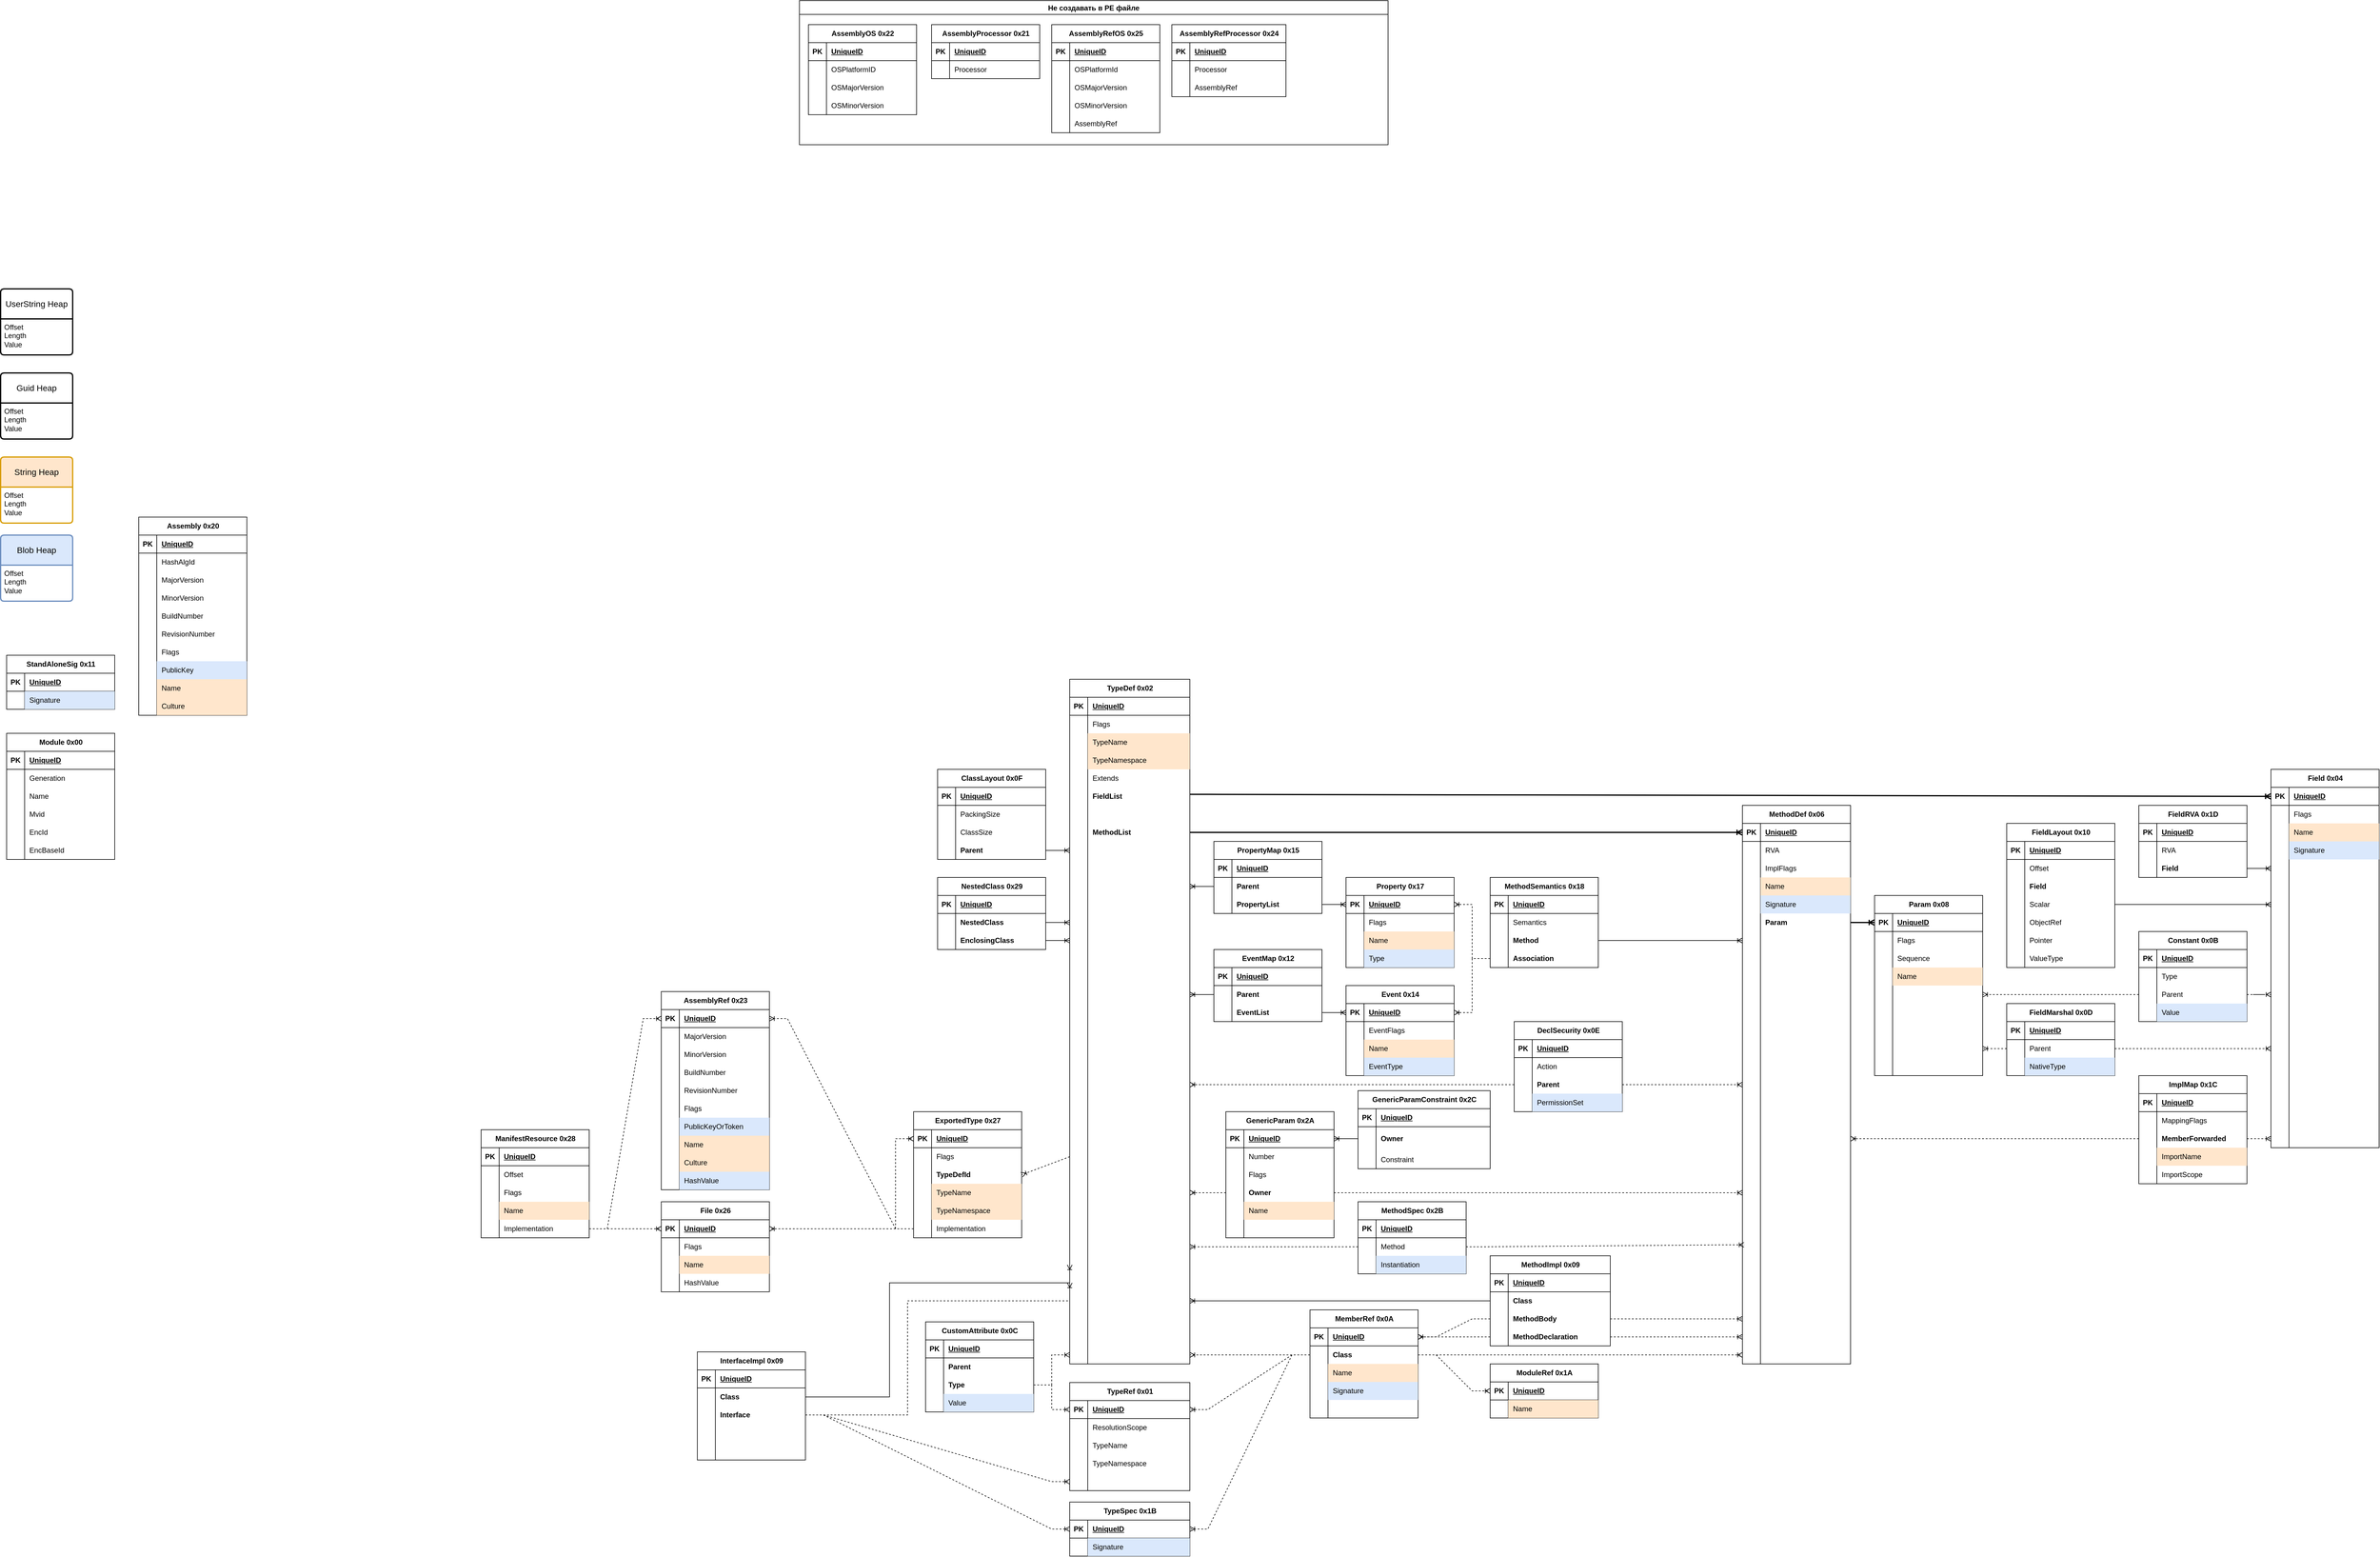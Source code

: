 <mxfile version="24.7.4">
  <diagram name="Page-1" id="c4acf3e9-155e-7222-9cf6-157b1a14988f">
    <mxGraphModel dx="4443" dy="655" grid="1" gridSize="10" guides="1" tooltips="1" connect="1" arrows="1" fold="1" page="1" pageScale="1" pageWidth="3300" pageHeight="4681" background="none" math="0" shadow="0">
      <root>
        <mxCell id="0" />
        <mxCell id="1" parent="0" />
        <mxCell id="6Ev4niGPdXibdk01qFe2-1" value="Assembly 0x20" style="shape=table;startSize=30;container=1;collapsible=1;childLayout=tableLayout;fixedRows=1;rowLines=0;fontStyle=1;align=center;resizeLast=1;html=1;" parent="1" vertex="1">
          <mxGeometry x="50" y="900" width="180" height="330" as="geometry">
            <mxRectangle x="300" y="80" width="70" height="30" as="alternateBounds" />
          </mxGeometry>
        </mxCell>
        <mxCell id="6Ev4niGPdXibdk01qFe2-2" value="" style="shape=tableRow;horizontal=0;startSize=0;swimlaneHead=0;swimlaneBody=0;fillColor=none;collapsible=0;dropTarget=0;points=[[0,0.5],[1,0.5]];portConstraint=eastwest;top=0;left=0;right=0;bottom=1;" parent="6Ev4niGPdXibdk01qFe2-1" vertex="1">
          <mxGeometry y="30" width="180" height="30" as="geometry" />
        </mxCell>
        <mxCell id="6Ev4niGPdXibdk01qFe2-3" value="PK" style="shape=partialRectangle;connectable=0;fillColor=none;top=0;left=0;bottom=0;right=0;fontStyle=1;overflow=hidden;whiteSpace=wrap;html=1;" parent="6Ev4niGPdXibdk01qFe2-2" vertex="1">
          <mxGeometry width="30" height="30" as="geometry">
            <mxRectangle width="30" height="30" as="alternateBounds" />
          </mxGeometry>
        </mxCell>
        <mxCell id="6Ev4niGPdXibdk01qFe2-4" value="UniqueID" style="shape=partialRectangle;connectable=0;fillColor=none;top=0;left=0;bottom=0;right=0;align=left;spacingLeft=6;fontStyle=5;overflow=hidden;whiteSpace=wrap;html=1;" parent="6Ev4niGPdXibdk01qFe2-2" vertex="1">
          <mxGeometry x="30" width="150" height="30" as="geometry">
            <mxRectangle width="150" height="30" as="alternateBounds" />
          </mxGeometry>
        </mxCell>
        <mxCell id="6Ev4niGPdXibdk01qFe2-5" value="" style="shape=tableRow;horizontal=0;startSize=0;swimlaneHead=0;swimlaneBody=0;fillColor=none;collapsible=0;dropTarget=0;points=[[0,0.5],[1,0.5]];portConstraint=eastwest;top=0;left=0;right=0;bottom=0;" parent="6Ev4niGPdXibdk01qFe2-1" vertex="1">
          <mxGeometry y="60" width="180" height="30" as="geometry" />
        </mxCell>
        <mxCell id="6Ev4niGPdXibdk01qFe2-6" value="" style="shape=partialRectangle;connectable=0;fillColor=none;top=0;left=0;bottom=0;right=0;editable=1;overflow=hidden;whiteSpace=wrap;html=1;" parent="6Ev4niGPdXibdk01qFe2-5" vertex="1">
          <mxGeometry width="30" height="30" as="geometry">
            <mxRectangle width="30" height="30" as="alternateBounds" />
          </mxGeometry>
        </mxCell>
        <mxCell id="6Ev4niGPdXibdk01qFe2-7" value="HashAlgId" style="shape=partialRectangle;connectable=0;fillColor=none;top=0;left=0;bottom=0;right=0;align=left;spacingLeft=6;overflow=hidden;whiteSpace=wrap;html=1;" parent="6Ev4niGPdXibdk01qFe2-5" vertex="1">
          <mxGeometry x="30" width="150" height="30" as="geometry">
            <mxRectangle width="150" height="30" as="alternateBounds" />
          </mxGeometry>
        </mxCell>
        <mxCell id="6Ev4niGPdXibdk01qFe2-8" value="" style="shape=tableRow;horizontal=0;startSize=0;swimlaneHead=0;swimlaneBody=0;fillColor=none;collapsible=0;dropTarget=0;points=[[0,0.5],[1,0.5]];portConstraint=eastwest;top=0;left=0;right=0;bottom=0;" parent="6Ev4niGPdXibdk01qFe2-1" vertex="1">
          <mxGeometry y="90" width="180" height="30" as="geometry" />
        </mxCell>
        <mxCell id="6Ev4niGPdXibdk01qFe2-9" value="" style="shape=partialRectangle;connectable=0;fillColor=none;top=0;left=0;bottom=0;right=0;editable=1;overflow=hidden;whiteSpace=wrap;html=1;" parent="6Ev4niGPdXibdk01qFe2-8" vertex="1">
          <mxGeometry width="30" height="30" as="geometry">
            <mxRectangle width="30" height="30" as="alternateBounds" />
          </mxGeometry>
        </mxCell>
        <mxCell id="6Ev4niGPdXibdk01qFe2-10" value="MajorVersion" style="shape=partialRectangle;connectable=0;fillColor=none;top=0;left=0;bottom=0;right=0;align=left;spacingLeft=6;overflow=hidden;whiteSpace=wrap;html=1;" parent="6Ev4niGPdXibdk01qFe2-8" vertex="1">
          <mxGeometry x="30" width="150" height="30" as="geometry">
            <mxRectangle width="150" height="30" as="alternateBounds" />
          </mxGeometry>
        </mxCell>
        <mxCell id="6Ev4niGPdXibdk01qFe2-11" value="" style="shape=tableRow;horizontal=0;startSize=0;swimlaneHead=0;swimlaneBody=0;fillColor=none;collapsible=0;dropTarget=0;points=[[0,0.5],[1,0.5]];portConstraint=eastwest;top=0;left=0;right=0;bottom=0;" parent="6Ev4niGPdXibdk01qFe2-1" vertex="1">
          <mxGeometry y="120" width="180" height="30" as="geometry" />
        </mxCell>
        <mxCell id="6Ev4niGPdXibdk01qFe2-12" value="" style="shape=partialRectangle;connectable=0;fillColor=none;top=0;left=0;bottom=0;right=0;editable=1;overflow=hidden;whiteSpace=wrap;html=1;" parent="6Ev4niGPdXibdk01qFe2-11" vertex="1">
          <mxGeometry width="30" height="30" as="geometry">
            <mxRectangle width="30" height="30" as="alternateBounds" />
          </mxGeometry>
        </mxCell>
        <mxCell id="6Ev4niGPdXibdk01qFe2-13" value="MinorVersion" style="shape=partialRectangle;connectable=0;fillColor=none;top=0;left=0;bottom=0;right=0;align=left;spacingLeft=6;overflow=hidden;whiteSpace=wrap;html=1;" parent="6Ev4niGPdXibdk01qFe2-11" vertex="1">
          <mxGeometry x="30" width="150" height="30" as="geometry">
            <mxRectangle width="150" height="30" as="alternateBounds" />
          </mxGeometry>
        </mxCell>
        <mxCell id="6Ev4niGPdXibdk01qFe2-14" value="" style="shape=tableRow;horizontal=0;startSize=0;swimlaneHead=0;swimlaneBody=0;fillColor=none;collapsible=0;dropTarget=0;points=[[0,0.5],[1,0.5]];portConstraint=eastwest;top=0;left=0;right=0;bottom=0;" parent="6Ev4niGPdXibdk01qFe2-1" vertex="1">
          <mxGeometry y="150" width="180" height="30" as="geometry" />
        </mxCell>
        <mxCell id="6Ev4niGPdXibdk01qFe2-15" value="" style="shape=partialRectangle;connectable=0;fillColor=none;top=0;left=0;bottom=0;right=0;editable=1;overflow=hidden;whiteSpace=wrap;html=1;" parent="6Ev4niGPdXibdk01qFe2-14" vertex="1">
          <mxGeometry width="30" height="30" as="geometry">
            <mxRectangle width="30" height="30" as="alternateBounds" />
          </mxGeometry>
        </mxCell>
        <mxCell id="6Ev4niGPdXibdk01qFe2-16" value="BuildNumber" style="shape=partialRectangle;connectable=0;fillColor=none;top=0;left=0;bottom=0;right=0;align=left;spacingLeft=6;overflow=hidden;whiteSpace=wrap;html=1;" parent="6Ev4niGPdXibdk01qFe2-14" vertex="1">
          <mxGeometry x="30" width="150" height="30" as="geometry">
            <mxRectangle width="150" height="30" as="alternateBounds" />
          </mxGeometry>
        </mxCell>
        <mxCell id="6Ev4niGPdXibdk01qFe2-17" value="" style="shape=tableRow;horizontal=0;startSize=0;swimlaneHead=0;swimlaneBody=0;fillColor=none;collapsible=0;dropTarget=0;points=[[0,0.5],[1,0.5]];portConstraint=eastwest;top=0;left=0;right=0;bottom=0;" parent="6Ev4niGPdXibdk01qFe2-1" vertex="1">
          <mxGeometry y="180" width="180" height="30" as="geometry" />
        </mxCell>
        <mxCell id="6Ev4niGPdXibdk01qFe2-18" value="" style="shape=partialRectangle;connectable=0;fillColor=none;top=0;left=0;bottom=0;right=0;editable=1;overflow=hidden;whiteSpace=wrap;html=1;" parent="6Ev4niGPdXibdk01qFe2-17" vertex="1">
          <mxGeometry width="30" height="30" as="geometry">
            <mxRectangle width="30" height="30" as="alternateBounds" />
          </mxGeometry>
        </mxCell>
        <mxCell id="6Ev4niGPdXibdk01qFe2-19" value="RevisionNumber" style="shape=partialRectangle;connectable=0;fillColor=none;top=0;left=0;bottom=0;right=0;align=left;spacingLeft=6;overflow=hidden;whiteSpace=wrap;html=1;" parent="6Ev4niGPdXibdk01qFe2-17" vertex="1">
          <mxGeometry x="30" width="150" height="30" as="geometry">
            <mxRectangle width="150" height="30" as="alternateBounds" />
          </mxGeometry>
        </mxCell>
        <mxCell id="6Ev4niGPdXibdk01qFe2-20" value="" style="shape=tableRow;horizontal=0;startSize=0;swimlaneHead=0;swimlaneBody=0;fillColor=none;collapsible=0;dropTarget=0;points=[[0,0.5],[1,0.5]];portConstraint=eastwest;top=0;left=0;right=0;bottom=0;" parent="6Ev4niGPdXibdk01qFe2-1" vertex="1">
          <mxGeometry y="210" width="180" height="30" as="geometry" />
        </mxCell>
        <mxCell id="6Ev4niGPdXibdk01qFe2-21" value="" style="shape=partialRectangle;connectable=0;fillColor=none;top=0;left=0;bottom=0;right=0;editable=1;overflow=hidden;whiteSpace=wrap;html=1;" parent="6Ev4niGPdXibdk01qFe2-20" vertex="1">
          <mxGeometry width="30" height="30" as="geometry">
            <mxRectangle width="30" height="30" as="alternateBounds" />
          </mxGeometry>
        </mxCell>
        <mxCell id="6Ev4niGPdXibdk01qFe2-22" value="Flags" style="shape=partialRectangle;connectable=0;fillColor=none;top=0;left=0;bottom=0;right=0;align=left;spacingLeft=6;overflow=hidden;whiteSpace=wrap;html=1;" parent="6Ev4niGPdXibdk01qFe2-20" vertex="1">
          <mxGeometry x="30" width="150" height="30" as="geometry">
            <mxRectangle width="150" height="30" as="alternateBounds" />
          </mxGeometry>
        </mxCell>
        <mxCell id="6Ev4niGPdXibdk01qFe2-23" value="" style="shape=tableRow;horizontal=0;startSize=0;swimlaneHead=0;swimlaneBody=0;fillColor=none;collapsible=0;dropTarget=0;points=[[0,0.5],[1,0.5]];portConstraint=eastwest;top=0;left=0;right=0;bottom=0;" parent="6Ev4niGPdXibdk01qFe2-1" vertex="1">
          <mxGeometry y="240" width="180" height="30" as="geometry" />
        </mxCell>
        <mxCell id="6Ev4niGPdXibdk01qFe2-24" value="" style="shape=partialRectangle;connectable=0;fillColor=none;top=0;left=0;bottom=0;right=0;editable=1;overflow=hidden;whiteSpace=wrap;html=1;" parent="6Ev4niGPdXibdk01qFe2-23" vertex="1">
          <mxGeometry width="30" height="30" as="geometry">
            <mxRectangle width="30" height="30" as="alternateBounds" />
          </mxGeometry>
        </mxCell>
        <mxCell id="6Ev4niGPdXibdk01qFe2-25" value="PublicKey" style="shape=partialRectangle;connectable=0;fillColor=#dae8fc;top=0;left=0;bottom=0;right=0;align=left;spacingLeft=6;overflow=hidden;whiteSpace=wrap;html=1;strokeColor=#6c8ebf;" parent="6Ev4niGPdXibdk01qFe2-23" vertex="1">
          <mxGeometry x="30" width="150" height="30" as="geometry">
            <mxRectangle width="150" height="30" as="alternateBounds" />
          </mxGeometry>
        </mxCell>
        <mxCell id="6Ev4niGPdXibdk01qFe2-26" value="" style="shape=tableRow;horizontal=0;startSize=0;swimlaneHead=0;swimlaneBody=0;fillColor=none;collapsible=0;dropTarget=0;points=[[0,0.5],[1,0.5]];portConstraint=eastwest;top=0;left=0;right=0;bottom=0;" parent="6Ev4niGPdXibdk01qFe2-1" vertex="1">
          <mxGeometry y="270" width="180" height="30" as="geometry" />
        </mxCell>
        <mxCell id="6Ev4niGPdXibdk01qFe2-27" value="" style="shape=partialRectangle;connectable=0;fillColor=none;top=0;left=0;bottom=0;right=0;editable=1;overflow=hidden;whiteSpace=wrap;html=1;" parent="6Ev4niGPdXibdk01qFe2-26" vertex="1">
          <mxGeometry width="30" height="30" as="geometry">
            <mxRectangle width="30" height="30" as="alternateBounds" />
          </mxGeometry>
        </mxCell>
        <mxCell id="6Ev4niGPdXibdk01qFe2-28" value="Name" style="shape=partialRectangle;connectable=0;fillColor=#ffe6cc;top=0;left=0;bottom=0;right=0;align=left;spacingLeft=6;overflow=hidden;whiteSpace=wrap;html=1;strokeColor=#d79b00;" parent="6Ev4niGPdXibdk01qFe2-26" vertex="1">
          <mxGeometry x="30" width="150" height="30" as="geometry">
            <mxRectangle width="150" height="30" as="alternateBounds" />
          </mxGeometry>
        </mxCell>
        <mxCell id="6Ev4niGPdXibdk01qFe2-29" value="" style="shape=tableRow;horizontal=0;startSize=0;swimlaneHead=0;swimlaneBody=0;fillColor=none;collapsible=0;dropTarget=0;points=[[0,0.5],[1,0.5]];portConstraint=eastwest;top=0;left=0;right=0;bottom=0;" parent="6Ev4niGPdXibdk01qFe2-1" vertex="1">
          <mxGeometry y="300" width="180" height="30" as="geometry" />
        </mxCell>
        <mxCell id="6Ev4niGPdXibdk01qFe2-30" value="" style="shape=partialRectangle;connectable=0;fillColor=none;top=0;left=0;bottom=0;right=0;editable=1;overflow=hidden;whiteSpace=wrap;html=1;" parent="6Ev4niGPdXibdk01qFe2-29" vertex="1">
          <mxGeometry width="30" height="30" as="geometry">
            <mxRectangle width="30" height="30" as="alternateBounds" />
          </mxGeometry>
        </mxCell>
        <mxCell id="6Ev4niGPdXibdk01qFe2-31" value="Culture" style="shape=partialRectangle;connectable=0;fillColor=#ffe6cc;top=0;left=0;bottom=0;right=0;align=left;spacingLeft=6;overflow=hidden;whiteSpace=wrap;html=1;strokeColor=#d79b00;" parent="6Ev4niGPdXibdk01qFe2-29" vertex="1">
          <mxGeometry x="30" width="150" height="30" as="geometry">
            <mxRectangle width="150" height="30" as="alternateBounds" />
          </mxGeometry>
        </mxCell>
        <mxCell id="nQ1Szei92ZyyAZcSJgYd-30" value="AssemblyRef 0x23" style="shape=table;startSize=30;container=1;collapsible=1;childLayout=tableLayout;fixedRows=1;rowLines=0;fontStyle=1;align=center;resizeLast=1;html=1;" parent="1" vertex="1">
          <mxGeometry x="920" y="1690" width="180" height="330" as="geometry" />
        </mxCell>
        <mxCell id="nQ1Szei92ZyyAZcSJgYd-31" value="" style="shape=tableRow;horizontal=0;startSize=0;swimlaneHead=0;swimlaneBody=0;fillColor=none;collapsible=0;dropTarget=0;points=[[0,0.5],[1,0.5]];portConstraint=eastwest;top=0;left=0;right=0;bottom=1;" parent="nQ1Szei92ZyyAZcSJgYd-30" vertex="1">
          <mxGeometry y="30" width="180" height="30" as="geometry" />
        </mxCell>
        <mxCell id="nQ1Szei92ZyyAZcSJgYd-32" value="PK" style="shape=partialRectangle;connectable=0;fillColor=none;top=0;left=0;bottom=0;right=0;fontStyle=1;overflow=hidden;whiteSpace=wrap;html=1;" parent="nQ1Szei92ZyyAZcSJgYd-31" vertex="1">
          <mxGeometry width="30" height="30" as="geometry">
            <mxRectangle width="30" height="30" as="alternateBounds" />
          </mxGeometry>
        </mxCell>
        <mxCell id="nQ1Szei92ZyyAZcSJgYd-33" value="UniqueID" style="shape=partialRectangle;connectable=0;fillColor=none;top=0;left=0;bottom=0;right=0;align=left;spacingLeft=6;fontStyle=5;overflow=hidden;whiteSpace=wrap;html=1;" parent="nQ1Szei92ZyyAZcSJgYd-31" vertex="1">
          <mxGeometry x="30" width="150" height="30" as="geometry">
            <mxRectangle width="150" height="30" as="alternateBounds" />
          </mxGeometry>
        </mxCell>
        <mxCell id="nQ1Szei92ZyyAZcSJgYd-34" value="" style="shape=tableRow;horizontal=0;startSize=0;swimlaneHead=0;swimlaneBody=0;fillColor=none;collapsible=0;dropTarget=0;points=[[0,0.5],[1,0.5]];portConstraint=eastwest;top=0;left=0;right=0;bottom=0;" parent="nQ1Szei92ZyyAZcSJgYd-30" vertex="1">
          <mxGeometry y="60" width="180" height="30" as="geometry" />
        </mxCell>
        <mxCell id="nQ1Szei92ZyyAZcSJgYd-35" value="" style="shape=partialRectangle;connectable=0;fillColor=none;top=0;left=0;bottom=0;right=0;editable=1;overflow=hidden;whiteSpace=wrap;html=1;" parent="nQ1Szei92ZyyAZcSJgYd-34" vertex="1">
          <mxGeometry width="30" height="30" as="geometry">
            <mxRectangle width="30" height="30" as="alternateBounds" />
          </mxGeometry>
        </mxCell>
        <mxCell id="nQ1Szei92ZyyAZcSJgYd-36" value="MajorVersion" style="shape=partialRectangle;connectable=0;fillColor=none;top=0;left=0;bottom=0;right=0;align=left;spacingLeft=6;overflow=hidden;whiteSpace=wrap;html=1;" parent="nQ1Szei92ZyyAZcSJgYd-34" vertex="1">
          <mxGeometry x="30" width="150" height="30" as="geometry">
            <mxRectangle width="150" height="30" as="alternateBounds" />
          </mxGeometry>
        </mxCell>
        <mxCell id="nQ1Szei92ZyyAZcSJgYd-37" value="" style="shape=tableRow;horizontal=0;startSize=0;swimlaneHead=0;swimlaneBody=0;fillColor=none;collapsible=0;dropTarget=0;points=[[0,0.5],[1,0.5]];portConstraint=eastwest;top=0;left=0;right=0;bottom=0;" parent="nQ1Szei92ZyyAZcSJgYd-30" vertex="1">
          <mxGeometry y="90" width="180" height="30" as="geometry" />
        </mxCell>
        <mxCell id="nQ1Szei92ZyyAZcSJgYd-38" value="" style="shape=partialRectangle;connectable=0;fillColor=none;top=0;left=0;bottom=0;right=0;editable=1;overflow=hidden;whiteSpace=wrap;html=1;" parent="nQ1Szei92ZyyAZcSJgYd-37" vertex="1">
          <mxGeometry width="30" height="30" as="geometry">
            <mxRectangle width="30" height="30" as="alternateBounds" />
          </mxGeometry>
        </mxCell>
        <mxCell id="nQ1Szei92ZyyAZcSJgYd-39" value="MinorVersion" style="shape=partialRectangle;connectable=0;fillColor=none;top=0;left=0;bottom=0;right=0;align=left;spacingLeft=6;overflow=hidden;whiteSpace=wrap;html=1;" parent="nQ1Szei92ZyyAZcSJgYd-37" vertex="1">
          <mxGeometry x="30" width="150" height="30" as="geometry">
            <mxRectangle width="150" height="30" as="alternateBounds" />
          </mxGeometry>
        </mxCell>
        <mxCell id="nQ1Szei92ZyyAZcSJgYd-40" value="" style="shape=tableRow;horizontal=0;startSize=0;swimlaneHead=0;swimlaneBody=0;fillColor=none;collapsible=0;dropTarget=0;points=[[0,0.5],[1,0.5]];portConstraint=eastwest;top=0;left=0;right=0;bottom=0;" parent="nQ1Szei92ZyyAZcSJgYd-30" vertex="1">
          <mxGeometry y="120" width="180" height="30" as="geometry" />
        </mxCell>
        <mxCell id="nQ1Szei92ZyyAZcSJgYd-41" value="" style="shape=partialRectangle;connectable=0;fillColor=none;top=0;left=0;bottom=0;right=0;editable=1;overflow=hidden;whiteSpace=wrap;html=1;" parent="nQ1Szei92ZyyAZcSJgYd-40" vertex="1">
          <mxGeometry width="30" height="30" as="geometry">
            <mxRectangle width="30" height="30" as="alternateBounds" />
          </mxGeometry>
        </mxCell>
        <mxCell id="nQ1Szei92ZyyAZcSJgYd-42" value="BuildNumber" style="shape=partialRectangle;connectable=0;fillColor=none;top=0;left=0;bottom=0;right=0;align=left;spacingLeft=6;overflow=hidden;whiteSpace=wrap;html=1;" parent="nQ1Szei92ZyyAZcSJgYd-40" vertex="1">
          <mxGeometry x="30" width="150" height="30" as="geometry">
            <mxRectangle width="150" height="30" as="alternateBounds" />
          </mxGeometry>
        </mxCell>
        <mxCell id="nQ1Szei92ZyyAZcSJgYd-43" value="" style="shape=tableRow;horizontal=0;startSize=0;swimlaneHead=0;swimlaneBody=0;fillColor=none;collapsible=0;dropTarget=0;points=[[0,0.5],[1,0.5]];portConstraint=eastwest;top=0;left=0;right=0;bottom=0;" parent="nQ1Szei92ZyyAZcSJgYd-30" vertex="1">
          <mxGeometry y="150" width="180" height="30" as="geometry" />
        </mxCell>
        <mxCell id="nQ1Szei92ZyyAZcSJgYd-44" value="" style="shape=partialRectangle;connectable=0;fillColor=none;top=0;left=0;bottom=0;right=0;editable=1;overflow=hidden;whiteSpace=wrap;html=1;" parent="nQ1Szei92ZyyAZcSJgYd-43" vertex="1">
          <mxGeometry width="30" height="30" as="geometry">
            <mxRectangle width="30" height="30" as="alternateBounds" />
          </mxGeometry>
        </mxCell>
        <mxCell id="nQ1Szei92ZyyAZcSJgYd-45" value="RevisionNumber" style="shape=partialRectangle;connectable=0;fillColor=none;top=0;left=0;bottom=0;right=0;align=left;spacingLeft=6;overflow=hidden;whiteSpace=wrap;html=1;" parent="nQ1Szei92ZyyAZcSJgYd-43" vertex="1">
          <mxGeometry x="30" width="150" height="30" as="geometry">
            <mxRectangle width="150" height="30" as="alternateBounds" />
          </mxGeometry>
        </mxCell>
        <mxCell id="nQ1Szei92ZyyAZcSJgYd-46" value="" style="shape=tableRow;horizontal=0;startSize=0;swimlaneHead=0;swimlaneBody=0;fillColor=none;collapsible=0;dropTarget=0;points=[[0,0.5],[1,0.5]];portConstraint=eastwest;top=0;left=0;right=0;bottom=0;" parent="nQ1Szei92ZyyAZcSJgYd-30" vertex="1">
          <mxGeometry y="180" width="180" height="30" as="geometry" />
        </mxCell>
        <mxCell id="nQ1Szei92ZyyAZcSJgYd-47" value="" style="shape=partialRectangle;connectable=0;fillColor=none;top=0;left=0;bottom=0;right=0;editable=1;overflow=hidden;whiteSpace=wrap;html=1;" parent="nQ1Szei92ZyyAZcSJgYd-46" vertex="1">
          <mxGeometry width="30" height="30" as="geometry">
            <mxRectangle width="30" height="30" as="alternateBounds" />
          </mxGeometry>
        </mxCell>
        <mxCell id="nQ1Szei92ZyyAZcSJgYd-48" value="Flags" style="shape=partialRectangle;connectable=0;fillColor=none;top=0;left=0;bottom=0;right=0;align=left;spacingLeft=6;overflow=hidden;whiteSpace=wrap;html=1;" parent="nQ1Szei92ZyyAZcSJgYd-46" vertex="1">
          <mxGeometry x="30" width="150" height="30" as="geometry">
            <mxRectangle width="150" height="30" as="alternateBounds" />
          </mxGeometry>
        </mxCell>
        <mxCell id="nQ1Szei92ZyyAZcSJgYd-49" value="" style="shape=tableRow;horizontal=0;startSize=0;swimlaneHead=0;swimlaneBody=0;fillColor=none;collapsible=0;dropTarget=0;points=[[0,0.5],[1,0.5]];portConstraint=eastwest;top=0;left=0;right=0;bottom=0;" parent="nQ1Szei92ZyyAZcSJgYd-30" vertex="1">
          <mxGeometry y="210" width="180" height="30" as="geometry" />
        </mxCell>
        <mxCell id="nQ1Szei92ZyyAZcSJgYd-50" value="" style="shape=partialRectangle;connectable=0;fillColor=none;top=0;left=0;bottom=0;right=0;editable=1;overflow=hidden;whiteSpace=wrap;html=1;" parent="nQ1Szei92ZyyAZcSJgYd-49" vertex="1">
          <mxGeometry width="30" height="30" as="geometry">
            <mxRectangle width="30" height="30" as="alternateBounds" />
          </mxGeometry>
        </mxCell>
        <mxCell id="nQ1Szei92ZyyAZcSJgYd-51" value="PublicKeyOrToken" style="shape=partialRectangle;connectable=0;fillColor=#dae8fc;top=0;left=0;bottom=0;right=0;align=left;spacingLeft=6;overflow=hidden;whiteSpace=wrap;html=1;strokeColor=#6c8ebf;" parent="nQ1Szei92ZyyAZcSJgYd-49" vertex="1">
          <mxGeometry x="30" width="150" height="30" as="geometry">
            <mxRectangle width="150" height="30" as="alternateBounds" />
          </mxGeometry>
        </mxCell>
        <mxCell id="nQ1Szei92ZyyAZcSJgYd-52" value="" style="shape=tableRow;horizontal=0;startSize=0;swimlaneHead=0;swimlaneBody=0;fillColor=none;collapsible=0;dropTarget=0;points=[[0,0.5],[1,0.5]];portConstraint=eastwest;top=0;left=0;right=0;bottom=0;" parent="nQ1Szei92ZyyAZcSJgYd-30" vertex="1">
          <mxGeometry y="240" width="180" height="30" as="geometry" />
        </mxCell>
        <mxCell id="nQ1Szei92ZyyAZcSJgYd-53" value="" style="shape=partialRectangle;connectable=0;fillColor=none;top=0;left=0;bottom=0;right=0;editable=1;overflow=hidden;whiteSpace=wrap;html=1;" parent="nQ1Szei92ZyyAZcSJgYd-52" vertex="1">
          <mxGeometry width="30" height="30" as="geometry">
            <mxRectangle width="30" height="30" as="alternateBounds" />
          </mxGeometry>
        </mxCell>
        <mxCell id="nQ1Szei92ZyyAZcSJgYd-54" value="Name" style="shape=partialRectangle;connectable=0;fillColor=#ffe6cc;top=0;left=0;bottom=0;right=0;align=left;spacingLeft=6;overflow=hidden;whiteSpace=wrap;html=1;strokeColor=#d79b00;" parent="nQ1Szei92ZyyAZcSJgYd-52" vertex="1">
          <mxGeometry x="30" width="150" height="30" as="geometry">
            <mxRectangle width="150" height="30" as="alternateBounds" />
          </mxGeometry>
        </mxCell>
        <mxCell id="nQ1Szei92ZyyAZcSJgYd-55" value="" style="shape=tableRow;horizontal=0;startSize=0;swimlaneHead=0;swimlaneBody=0;fillColor=none;collapsible=0;dropTarget=0;points=[[0,0.5],[1,0.5]];portConstraint=eastwest;top=0;left=0;right=0;bottom=0;" parent="nQ1Szei92ZyyAZcSJgYd-30" vertex="1">
          <mxGeometry y="270" width="180" height="30" as="geometry" />
        </mxCell>
        <mxCell id="nQ1Szei92ZyyAZcSJgYd-56" value="" style="shape=partialRectangle;connectable=0;fillColor=none;top=0;left=0;bottom=0;right=0;editable=1;overflow=hidden;whiteSpace=wrap;html=1;" parent="nQ1Szei92ZyyAZcSJgYd-55" vertex="1">
          <mxGeometry width="30" height="30" as="geometry">
            <mxRectangle width="30" height="30" as="alternateBounds" />
          </mxGeometry>
        </mxCell>
        <mxCell id="nQ1Szei92ZyyAZcSJgYd-57" value="Culture" style="shape=partialRectangle;connectable=0;fillColor=#ffe6cc;top=0;left=0;bottom=0;right=0;align=left;spacingLeft=6;overflow=hidden;whiteSpace=wrap;html=1;strokeColor=#d79b00;" parent="nQ1Szei92ZyyAZcSJgYd-55" vertex="1">
          <mxGeometry x="30" width="150" height="30" as="geometry">
            <mxRectangle width="150" height="30" as="alternateBounds" />
          </mxGeometry>
        </mxCell>
        <mxCell id="nQ1Szei92ZyyAZcSJgYd-58" value="" style="shape=tableRow;horizontal=0;startSize=0;swimlaneHead=0;swimlaneBody=0;fillColor=none;collapsible=0;dropTarget=0;points=[[0,0.5],[1,0.5]];portConstraint=eastwest;top=0;left=0;right=0;bottom=0;" parent="nQ1Szei92ZyyAZcSJgYd-30" vertex="1">
          <mxGeometry y="300" width="180" height="30" as="geometry" />
        </mxCell>
        <mxCell id="nQ1Szei92ZyyAZcSJgYd-59" value="" style="shape=partialRectangle;connectable=0;fillColor=none;top=0;left=0;bottom=0;right=0;editable=1;overflow=hidden;whiteSpace=wrap;html=1;" parent="nQ1Szei92ZyyAZcSJgYd-58" vertex="1">
          <mxGeometry width="30" height="30" as="geometry">
            <mxRectangle width="30" height="30" as="alternateBounds" />
          </mxGeometry>
        </mxCell>
        <mxCell id="nQ1Szei92ZyyAZcSJgYd-60" value="HashValue" style="shape=partialRectangle;connectable=0;fillColor=#dae8fc;top=0;left=0;bottom=0;right=0;align=left;spacingLeft=6;overflow=hidden;whiteSpace=wrap;html=1;strokeColor=#6c8ebf;" parent="nQ1Szei92ZyyAZcSJgYd-58" vertex="1">
          <mxGeometry x="30" width="150" height="30" as="geometry">
            <mxRectangle width="150" height="30" as="alternateBounds" />
          </mxGeometry>
        </mxCell>
        <mxCell id="nQ1Szei92ZyyAZcSJgYd-90" value="ClassLayout 0x0F" style="shape=table;startSize=30;container=1;collapsible=1;childLayout=tableLayout;fixedRows=1;rowLines=0;fontStyle=1;align=center;resizeLast=1;html=1;" parent="1" vertex="1">
          <mxGeometry x="1380" y="1320" width="180" height="150" as="geometry" />
        </mxCell>
        <mxCell id="nQ1Szei92ZyyAZcSJgYd-91" value="" style="shape=tableRow;horizontal=0;startSize=0;swimlaneHead=0;swimlaneBody=0;fillColor=none;collapsible=0;dropTarget=0;points=[[0,0.5],[1,0.5]];portConstraint=eastwest;top=0;left=0;right=0;bottom=1;" parent="nQ1Szei92ZyyAZcSJgYd-90" vertex="1">
          <mxGeometry y="30" width="180" height="30" as="geometry" />
        </mxCell>
        <mxCell id="nQ1Szei92ZyyAZcSJgYd-92" value="PK" style="shape=partialRectangle;connectable=0;fillColor=none;top=0;left=0;bottom=0;right=0;fontStyle=1;overflow=hidden;whiteSpace=wrap;html=1;" parent="nQ1Szei92ZyyAZcSJgYd-91" vertex="1">
          <mxGeometry width="30" height="30" as="geometry">
            <mxRectangle width="30" height="30" as="alternateBounds" />
          </mxGeometry>
        </mxCell>
        <mxCell id="nQ1Szei92ZyyAZcSJgYd-93" value="UniqueID" style="shape=partialRectangle;connectable=0;fillColor=none;top=0;left=0;bottom=0;right=0;align=left;spacingLeft=6;fontStyle=5;overflow=hidden;whiteSpace=wrap;html=1;" parent="nQ1Szei92ZyyAZcSJgYd-91" vertex="1">
          <mxGeometry x="30" width="150" height="30" as="geometry">
            <mxRectangle width="150" height="30" as="alternateBounds" />
          </mxGeometry>
        </mxCell>
        <mxCell id="nQ1Szei92ZyyAZcSJgYd-94" value="" style="shape=tableRow;horizontal=0;startSize=0;swimlaneHead=0;swimlaneBody=0;fillColor=none;collapsible=0;dropTarget=0;points=[[0,0.5],[1,0.5]];portConstraint=eastwest;top=0;left=0;right=0;bottom=0;" parent="nQ1Szei92ZyyAZcSJgYd-90" vertex="1">
          <mxGeometry y="60" width="180" height="30" as="geometry" />
        </mxCell>
        <mxCell id="nQ1Szei92ZyyAZcSJgYd-95" value="" style="shape=partialRectangle;connectable=0;fillColor=none;top=0;left=0;bottom=0;right=0;editable=1;overflow=hidden;whiteSpace=wrap;html=1;" parent="nQ1Szei92ZyyAZcSJgYd-94" vertex="1">
          <mxGeometry width="30" height="30" as="geometry">
            <mxRectangle width="30" height="30" as="alternateBounds" />
          </mxGeometry>
        </mxCell>
        <mxCell id="nQ1Szei92ZyyAZcSJgYd-96" value="PackingSize" style="shape=partialRectangle;connectable=0;fillColor=none;top=0;left=0;bottom=0;right=0;align=left;spacingLeft=6;overflow=hidden;whiteSpace=wrap;html=1;" parent="nQ1Szei92ZyyAZcSJgYd-94" vertex="1">
          <mxGeometry x="30" width="150" height="30" as="geometry">
            <mxRectangle width="150" height="30" as="alternateBounds" />
          </mxGeometry>
        </mxCell>
        <mxCell id="nQ1Szei92ZyyAZcSJgYd-97" value="" style="shape=tableRow;horizontal=0;startSize=0;swimlaneHead=0;swimlaneBody=0;fillColor=none;collapsible=0;dropTarget=0;points=[[0,0.5],[1,0.5]];portConstraint=eastwest;top=0;left=0;right=0;bottom=0;" parent="nQ1Szei92ZyyAZcSJgYd-90" vertex="1">
          <mxGeometry y="90" width="180" height="30" as="geometry" />
        </mxCell>
        <mxCell id="nQ1Szei92ZyyAZcSJgYd-98" value="" style="shape=partialRectangle;connectable=0;fillColor=none;top=0;left=0;bottom=0;right=0;editable=1;overflow=hidden;whiteSpace=wrap;html=1;" parent="nQ1Szei92ZyyAZcSJgYd-97" vertex="1">
          <mxGeometry width="30" height="30" as="geometry">
            <mxRectangle width="30" height="30" as="alternateBounds" />
          </mxGeometry>
        </mxCell>
        <mxCell id="nQ1Szei92ZyyAZcSJgYd-99" value="ClassSize" style="shape=partialRectangle;connectable=0;fillColor=none;top=0;left=0;bottom=0;right=0;align=left;spacingLeft=6;overflow=hidden;whiteSpace=wrap;html=1;" parent="nQ1Szei92ZyyAZcSJgYd-97" vertex="1">
          <mxGeometry x="30" width="150" height="30" as="geometry">
            <mxRectangle width="150" height="30" as="alternateBounds" />
          </mxGeometry>
        </mxCell>
        <mxCell id="nQ1Szei92ZyyAZcSJgYd-100" value="" style="shape=tableRow;horizontal=0;startSize=0;swimlaneHead=0;swimlaneBody=0;fillColor=none;collapsible=0;dropTarget=0;points=[[0,0.5],[1,0.5]];portConstraint=eastwest;top=0;left=0;right=0;bottom=0;" parent="nQ1Szei92ZyyAZcSJgYd-90" vertex="1">
          <mxGeometry y="120" width="180" height="30" as="geometry" />
        </mxCell>
        <mxCell id="nQ1Szei92ZyyAZcSJgYd-101" value="" style="shape=partialRectangle;connectable=0;fillColor=none;top=0;left=0;bottom=0;right=0;editable=1;overflow=hidden;whiteSpace=wrap;html=1;" parent="nQ1Szei92ZyyAZcSJgYd-100" vertex="1">
          <mxGeometry width="30" height="30" as="geometry">
            <mxRectangle width="30" height="30" as="alternateBounds" />
          </mxGeometry>
        </mxCell>
        <mxCell id="nQ1Szei92ZyyAZcSJgYd-102" value="&lt;b&gt;Parent&lt;/b&gt;" style="shape=partialRectangle;connectable=0;fillColor=none;top=0;left=0;bottom=0;right=0;align=left;spacingLeft=6;overflow=hidden;whiteSpace=wrap;html=1;" parent="nQ1Szei92ZyyAZcSJgYd-100" vertex="1">
          <mxGeometry x="30" width="150" height="30" as="geometry">
            <mxRectangle width="150" height="30" as="alternateBounds" />
          </mxGeometry>
        </mxCell>
        <mxCell id="nQ1Szei92ZyyAZcSJgYd-103" value="Constant 0x0B" style="shape=table;startSize=30;container=1;collapsible=1;childLayout=tableLayout;fixedRows=1;rowLines=0;fontStyle=1;align=center;resizeLast=1;html=1;" parent="1" vertex="1">
          <mxGeometry x="3380" y="1590" width="180" height="150" as="geometry" />
        </mxCell>
        <mxCell id="nQ1Szei92ZyyAZcSJgYd-104" value="" style="shape=tableRow;horizontal=0;startSize=0;swimlaneHead=0;swimlaneBody=0;fillColor=none;collapsible=0;dropTarget=0;points=[[0,0.5],[1,0.5]];portConstraint=eastwest;top=0;left=0;right=0;bottom=1;" parent="nQ1Szei92ZyyAZcSJgYd-103" vertex="1">
          <mxGeometry y="30" width="180" height="30" as="geometry" />
        </mxCell>
        <mxCell id="nQ1Szei92ZyyAZcSJgYd-105" value="PK" style="shape=partialRectangle;connectable=0;fillColor=none;top=0;left=0;bottom=0;right=0;fontStyle=1;overflow=hidden;whiteSpace=wrap;html=1;" parent="nQ1Szei92ZyyAZcSJgYd-104" vertex="1">
          <mxGeometry width="30" height="30" as="geometry">
            <mxRectangle width="30" height="30" as="alternateBounds" />
          </mxGeometry>
        </mxCell>
        <mxCell id="nQ1Szei92ZyyAZcSJgYd-106" value="UniqueID" style="shape=partialRectangle;connectable=0;fillColor=none;top=0;left=0;bottom=0;right=0;align=left;spacingLeft=6;fontStyle=5;overflow=hidden;whiteSpace=wrap;html=1;" parent="nQ1Szei92ZyyAZcSJgYd-104" vertex="1">
          <mxGeometry x="30" width="150" height="30" as="geometry">
            <mxRectangle width="150" height="30" as="alternateBounds" />
          </mxGeometry>
        </mxCell>
        <mxCell id="nQ1Szei92ZyyAZcSJgYd-107" value="" style="shape=tableRow;horizontal=0;startSize=0;swimlaneHead=0;swimlaneBody=0;fillColor=none;collapsible=0;dropTarget=0;points=[[0,0.5],[1,0.5]];portConstraint=eastwest;top=0;left=0;right=0;bottom=0;" parent="nQ1Szei92ZyyAZcSJgYd-103" vertex="1">
          <mxGeometry y="60" width="180" height="30" as="geometry" />
        </mxCell>
        <mxCell id="nQ1Szei92ZyyAZcSJgYd-108" value="" style="shape=partialRectangle;connectable=0;fillColor=none;top=0;left=0;bottom=0;right=0;editable=1;overflow=hidden;whiteSpace=wrap;html=1;" parent="nQ1Szei92ZyyAZcSJgYd-107" vertex="1">
          <mxGeometry width="30" height="30" as="geometry">
            <mxRectangle width="30" height="30" as="alternateBounds" />
          </mxGeometry>
        </mxCell>
        <mxCell id="nQ1Szei92ZyyAZcSJgYd-109" value="Type" style="shape=partialRectangle;connectable=0;fillColor=none;top=0;left=0;bottom=0;right=0;align=left;spacingLeft=6;overflow=hidden;whiteSpace=wrap;html=1;" parent="nQ1Szei92ZyyAZcSJgYd-107" vertex="1">
          <mxGeometry x="30" width="150" height="30" as="geometry">
            <mxRectangle width="150" height="30" as="alternateBounds" />
          </mxGeometry>
        </mxCell>
        <mxCell id="nQ1Szei92ZyyAZcSJgYd-110" value="" style="shape=tableRow;horizontal=0;startSize=0;swimlaneHead=0;swimlaneBody=0;fillColor=none;collapsible=0;dropTarget=0;points=[[0,0.5],[1,0.5]];portConstraint=eastwest;top=0;left=0;right=0;bottom=0;" parent="nQ1Szei92ZyyAZcSJgYd-103" vertex="1">
          <mxGeometry y="90" width="180" height="30" as="geometry" />
        </mxCell>
        <mxCell id="nQ1Szei92ZyyAZcSJgYd-111" value="" style="shape=partialRectangle;connectable=0;fillColor=none;top=0;left=0;bottom=0;right=0;editable=1;overflow=hidden;whiteSpace=wrap;html=1;" parent="nQ1Szei92ZyyAZcSJgYd-110" vertex="1">
          <mxGeometry width="30" height="30" as="geometry">
            <mxRectangle width="30" height="30" as="alternateBounds" />
          </mxGeometry>
        </mxCell>
        <mxCell id="nQ1Szei92ZyyAZcSJgYd-112" value="Parent" style="shape=partialRectangle;connectable=0;fillColor=none;top=0;left=0;bottom=0;right=0;align=left;spacingLeft=6;overflow=hidden;whiteSpace=wrap;html=1;" parent="nQ1Szei92ZyyAZcSJgYd-110" vertex="1">
          <mxGeometry x="30" width="150" height="30" as="geometry">
            <mxRectangle width="150" height="30" as="alternateBounds" />
          </mxGeometry>
        </mxCell>
        <mxCell id="nQ1Szei92ZyyAZcSJgYd-113" value="" style="shape=tableRow;horizontal=0;startSize=0;swimlaneHead=0;swimlaneBody=0;fillColor=none;collapsible=0;dropTarget=0;points=[[0,0.5],[1,0.5]];portConstraint=eastwest;top=0;left=0;right=0;bottom=0;" parent="nQ1Szei92ZyyAZcSJgYd-103" vertex="1">
          <mxGeometry y="120" width="180" height="30" as="geometry" />
        </mxCell>
        <mxCell id="nQ1Szei92ZyyAZcSJgYd-114" value="" style="shape=partialRectangle;connectable=0;fillColor=none;top=0;left=0;bottom=0;right=0;editable=1;overflow=hidden;whiteSpace=wrap;html=1;" parent="nQ1Szei92ZyyAZcSJgYd-113" vertex="1">
          <mxGeometry width="30" height="30" as="geometry">
            <mxRectangle width="30" height="30" as="alternateBounds" />
          </mxGeometry>
        </mxCell>
        <mxCell id="nQ1Szei92ZyyAZcSJgYd-115" value="Value" style="shape=partialRectangle;connectable=0;fillColor=#dae8fc;top=0;left=0;bottom=0;right=0;align=left;spacingLeft=6;overflow=hidden;whiteSpace=wrap;html=1;strokeColor=#6c8ebf;" parent="nQ1Szei92ZyyAZcSJgYd-113" vertex="1">
          <mxGeometry x="30" width="150" height="30" as="geometry">
            <mxRectangle width="150" height="30" as="alternateBounds" />
          </mxGeometry>
        </mxCell>
        <mxCell id="nQ1Szei92ZyyAZcSJgYd-116" value="CustomAttribute 0x0C" style="shape=table;startSize=30;container=1;collapsible=1;childLayout=tableLayout;fixedRows=1;rowLines=0;fontStyle=1;align=center;resizeLast=1;html=1;" parent="1" vertex="1">
          <mxGeometry x="1360" y="2240" width="180" height="150" as="geometry" />
        </mxCell>
        <mxCell id="nQ1Szei92ZyyAZcSJgYd-117" value="" style="shape=tableRow;horizontal=0;startSize=0;swimlaneHead=0;swimlaneBody=0;fillColor=none;collapsible=0;dropTarget=0;points=[[0,0.5],[1,0.5]];portConstraint=eastwest;top=0;left=0;right=0;bottom=1;" parent="nQ1Szei92ZyyAZcSJgYd-116" vertex="1">
          <mxGeometry y="30" width="180" height="30" as="geometry" />
        </mxCell>
        <mxCell id="nQ1Szei92ZyyAZcSJgYd-118" value="PK" style="shape=partialRectangle;connectable=0;fillColor=none;top=0;left=0;bottom=0;right=0;fontStyle=1;overflow=hidden;whiteSpace=wrap;html=1;" parent="nQ1Szei92ZyyAZcSJgYd-117" vertex="1">
          <mxGeometry width="30" height="30" as="geometry">
            <mxRectangle width="30" height="30" as="alternateBounds" />
          </mxGeometry>
        </mxCell>
        <mxCell id="nQ1Szei92ZyyAZcSJgYd-119" value="UniqueID" style="shape=partialRectangle;connectable=0;fillColor=none;top=0;left=0;bottom=0;right=0;align=left;spacingLeft=6;fontStyle=5;overflow=hidden;whiteSpace=wrap;html=1;" parent="nQ1Szei92ZyyAZcSJgYd-117" vertex="1">
          <mxGeometry x="30" width="150" height="30" as="geometry">
            <mxRectangle width="150" height="30" as="alternateBounds" />
          </mxGeometry>
        </mxCell>
        <mxCell id="nQ1Szei92ZyyAZcSJgYd-120" value="" style="shape=tableRow;horizontal=0;startSize=0;swimlaneHead=0;swimlaneBody=0;fillColor=none;collapsible=0;dropTarget=0;points=[[0,0.5],[1,0.5]];portConstraint=eastwest;top=0;left=0;right=0;bottom=0;" parent="nQ1Szei92ZyyAZcSJgYd-116" vertex="1">
          <mxGeometry y="60" width="180" height="30" as="geometry" />
        </mxCell>
        <mxCell id="nQ1Szei92ZyyAZcSJgYd-121" value="" style="shape=partialRectangle;connectable=0;fillColor=none;top=0;left=0;bottom=0;right=0;editable=1;overflow=hidden;whiteSpace=wrap;html=1;" parent="nQ1Szei92ZyyAZcSJgYd-120" vertex="1">
          <mxGeometry width="30" height="30" as="geometry">
            <mxRectangle width="30" height="30" as="alternateBounds" />
          </mxGeometry>
        </mxCell>
        <mxCell id="nQ1Szei92ZyyAZcSJgYd-122" value="Parent" style="shape=partialRectangle;connectable=0;fillColor=none;top=0;left=0;bottom=0;right=0;align=left;spacingLeft=6;overflow=hidden;whiteSpace=wrap;html=1;fontStyle=1" parent="nQ1Szei92ZyyAZcSJgYd-120" vertex="1">
          <mxGeometry x="30" width="150" height="30" as="geometry">
            <mxRectangle width="150" height="30" as="alternateBounds" />
          </mxGeometry>
        </mxCell>
        <mxCell id="nQ1Szei92ZyyAZcSJgYd-123" value="" style="shape=tableRow;horizontal=0;startSize=0;swimlaneHead=0;swimlaneBody=0;fillColor=none;collapsible=0;dropTarget=0;points=[[0,0.5],[1,0.5]];portConstraint=eastwest;top=0;left=0;right=0;bottom=0;" parent="nQ1Szei92ZyyAZcSJgYd-116" vertex="1">
          <mxGeometry y="90" width="180" height="30" as="geometry" />
        </mxCell>
        <mxCell id="nQ1Szei92ZyyAZcSJgYd-124" value="" style="shape=partialRectangle;connectable=0;fillColor=none;top=0;left=0;bottom=0;right=0;editable=1;overflow=hidden;whiteSpace=wrap;html=1;" parent="nQ1Szei92ZyyAZcSJgYd-123" vertex="1">
          <mxGeometry width="30" height="30" as="geometry">
            <mxRectangle width="30" height="30" as="alternateBounds" />
          </mxGeometry>
        </mxCell>
        <mxCell id="nQ1Szei92ZyyAZcSJgYd-125" value="Type" style="shape=partialRectangle;connectable=0;fillColor=none;top=0;left=0;bottom=0;right=0;align=left;spacingLeft=6;overflow=hidden;whiteSpace=wrap;html=1;fontStyle=1" parent="nQ1Szei92ZyyAZcSJgYd-123" vertex="1">
          <mxGeometry x="30" width="150" height="30" as="geometry">
            <mxRectangle width="150" height="30" as="alternateBounds" />
          </mxGeometry>
        </mxCell>
        <mxCell id="nQ1Szei92ZyyAZcSJgYd-126" value="" style="shape=tableRow;horizontal=0;startSize=0;swimlaneHead=0;swimlaneBody=0;fillColor=none;collapsible=0;dropTarget=0;points=[[0,0.5],[1,0.5]];portConstraint=eastwest;top=0;left=0;right=0;bottom=0;" parent="nQ1Szei92ZyyAZcSJgYd-116" vertex="1">
          <mxGeometry y="120" width="180" height="30" as="geometry" />
        </mxCell>
        <mxCell id="nQ1Szei92ZyyAZcSJgYd-127" value="" style="shape=partialRectangle;connectable=0;fillColor=none;top=0;left=0;bottom=0;right=0;editable=1;overflow=hidden;whiteSpace=wrap;html=1;" parent="nQ1Szei92ZyyAZcSJgYd-126" vertex="1">
          <mxGeometry width="30" height="30" as="geometry">
            <mxRectangle width="30" height="30" as="alternateBounds" />
          </mxGeometry>
        </mxCell>
        <mxCell id="nQ1Szei92ZyyAZcSJgYd-128" value="Value" style="shape=partialRectangle;connectable=0;fillColor=#dae8fc;top=0;left=0;bottom=0;right=0;align=left;spacingLeft=6;overflow=hidden;whiteSpace=wrap;html=1;strokeColor=#6c8ebf;" parent="nQ1Szei92ZyyAZcSJgYd-126" vertex="1">
          <mxGeometry x="30" width="150" height="30" as="geometry">
            <mxRectangle width="150" height="30" as="alternateBounds" />
          </mxGeometry>
        </mxCell>
        <mxCell id="nQ1Szei92ZyyAZcSJgYd-129" value="DeclSecurity 0x0E" style="shape=table;startSize=30;container=1;collapsible=1;childLayout=tableLayout;fixedRows=1;rowLines=0;fontStyle=1;align=center;resizeLast=1;html=1;" parent="1" vertex="1">
          <mxGeometry x="2340" y="1740" width="180" height="150" as="geometry" />
        </mxCell>
        <mxCell id="nQ1Szei92ZyyAZcSJgYd-130" value="" style="shape=tableRow;horizontal=0;startSize=0;swimlaneHead=0;swimlaneBody=0;fillColor=none;collapsible=0;dropTarget=0;points=[[0,0.5],[1,0.5]];portConstraint=eastwest;top=0;left=0;right=0;bottom=1;" parent="nQ1Szei92ZyyAZcSJgYd-129" vertex="1">
          <mxGeometry y="30" width="180" height="30" as="geometry" />
        </mxCell>
        <mxCell id="nQ1Szei92ZyyAZcSJgYd-131" value="PK" style="shape=partialRectangle;connectable=0;fillColor=none;top=0;left=0;bottom=0;right=0;fontStyle=1;overflow=hidden;whiteSpace=wrap;html=1;" parent="nQ1Szei92ZyyAZcSJgYd-130" vertex="1">
          <mxGeometry width="30" height="30" as="geometry">
            <mxRectangle width="30" height="30" as="alternateBounds" />
          </mxGeometry>
        </mxCell>
        <mxCell id="nQ1Szei92ZyyAZcSJgYd-132" value="UniqueID" style="shape=partialRectangle;connectable=0;fillColor=none;top=0;left=0;bottom=0;right=0;align=left;spacingLeft=6;fontStyle=5;overflow=hidden;whiteSpace=wrap;html=1;" parent="nQ1Szei92ZyyAZcSJgYd-130" vertex="1">
          <mxGeometry x="30" width="150" height="30" as="geometry">
            <mxRectangle width="150" height="30" as="alternateBounds" />
          </mxGeometry>
        </mxCell>
        <mxCell id="nQ1Szei92ZyyAZcSJgYd-133" value="" style="shape=tableRow;horizontal=0;startSize=0;swimlaneHead=0;swimlaneBody=0;fillColor=none;collapsible=0;dropTarget=0;points=[[0,0.5],[1,0.5]];portConstraint=eastwest;top=0;left=0;right=0;bottom=0;" parent="nQ1Szei92ZyyAZcSJgYd-129" vertex="1">
          <mxGeometry y="60" width="180" height="30" as="geometry" />
        </mxCell>
        <mxCell id="nQ1Szei92ZyyAZcSJgYd-134" value="" style="shape=partialRectangle;connectable=0;fillColor=none;top=0;left=0;bottom=0;right=0;editable=1;overflow=hidden;whiteSpace=wrap;html=1;" parent="nQ1Szei92ZyyAZcSJgYd-133" vertex="1">
          <mxGeometry width="30" height="30" as="geometry">
            <mxRectangle width="30" height="30" as="alternateBounds" />
          </mxGeometry>
        </mxCell>
        <mxCell id="nQ1Szei92ZyyAZcSJgYd-135" value="Action" style="shape=partialRectangle;connectable=0;fillColor=none;top=0;left=0;bottom=0;right=0;align=left;spacingLeft=6;overflow=hidden;whiteSpace=wrap;html=1;" parent="nQ1Szei92ZyyAZcSJgYd-133" vertex="1">
          <mxGeometry x="30" width="150" height="30" as="geometry">
            <mxRectangle width="150" height="30" as="alternateBounds" />
          </mxGeometry>
        </mxCell>
        <mxCell id="nQ1Szei92ZyyAZcSJgYd-136" value="" style="shape=tableRow;horizontal=0;startSize=0;swimlaneHead=0;swimlaneBody=0;fillColor=none;collapsible=0;dropTarget=0;points=[[0,0.5],[1,0.5]];portConstraint=eastwest;top=0;left=0;right=0;bottom=0;" parent="nQ1Szei92ZyyAZcSJgYd-129" vertex="1">
          <mxGeometry y="90" width="180" height="30" as="geometry" />
        </mxCell>
        <mxCell id="nQ1Szei92ZyyAZcSJgYd-137" value="" style="shape=partialRectangle;connectable=0;fillColor=none;top=0;left=0;bottom=0;right=0;editable=1;overflow=hidden;whiteSpace=wrap;html=1;" parent="nQ1Szei92ZyyAZcSJgYd-136" vertex="1">
          <mxGeometry width="30" height="30" as="geometry">
            <mxRectangle width="30" height="30" as="alternateBounds" />
          </mxGeometry>
        </mxCell>
        <mxCell id="nQ1Szei92ZyyAZcSJgYd-138" value="Parent" style="shape=partialRectangle;connectable=0;fillColor=none;top=0;left=0;bottom=0;right=0;align=left;spacingLeft=6;overflow=hidden;whiteSpace=wrap;html=1;fontStyle=1" parent="nQ1Szei92ZyyAZcSJgYd-136" vertex="1">
          <mxGeometry x="30" width="150" height="30" as="geometry">
            <mxRectangle width="150" height="30" as="alternateBounds" />
          </mxGeometry>
        </mxCell>
        <mxCell id="nQ1Szei92ZyyAZcSJgYd-139" value="" style="shape=tableRow;horizontal=0;startSize=0;swimlaneHead=0;swimlaneBody=0;fillColor=none;collapsible=0;dropTarget=0;points=[[0,0.5],[1,0.5]];portConstraint=eastwest;top=0;left=0;right=0;bottom=0;" parent="nQ1Szei92ZyyAZcSJgYd-129" vertex="1">
          <mxGeometry y="120" width="180" height="30" as="geometry" />
        </mxCell>
        <mxCell id="nQ1Szei92ZyyAZcSJgYd-140" value="" style="shape=partialRectangle;connectable=0;fillColor=none;top=0;left=0;bottom=0;right=0;editable=1;overflow=hidden;whiteSpace=wrap;html=1;" parent="nQ1Szei92ZyyAZcSJgYd-139" vertex="1">
          <mxGeometry width="30" height="30" as="geometry">
            <mxRectangle width="30" height="30" as="alternateBounds" />
          </mxGeometry>
        </mxCell>
        <mxCell id="nQ1Szei92ZyyAZcSJgYd-141" value="PermissionSet" style="shape=partialRectangle;connectable=0;fillColor=#dae8fc;top=0;left=0;bottom=0;right=0;align=left;spacingLeft=6;overflow=hidden;whiteSpace=wrap;html=1;strokeColor=#6c8ebf;" parent="nQ1Szei92ZyyAZcSJgYd-139" vertex="1">
          <mxGeometry x="30" width="150" height="30" as="geometry">
            <mxRectangle width="150" height="30" as="alternateBounds" />
          </mxGeometry>
        </mxCell>
        <mxCell id="nQ1Szei92ZyyAZcSJgYd-142" value="EventMap 0x12" style="shape=table;startSize=30;container=1;collapsible=1;childLayout=tableLayout;fixedRows=1;rowLines=0;fontStyle=1;align=center;resizeLast=1;html=1;" parent="1" vertex="1">
          <mxGeometry x="1840" y="1620" width="180" height="120" as="geometry" />
        </mxCell>
        <mxCell id="nQ1Szei92ZyyAZcSJgYd-143" value="" style="shape=tableRow;horizontal=0;startSize=0;swimlaneHead=0;swimlaneBody=0;fillColor=none;collapsible=0;dropTarget=0;points=[[0,0.5],[1,0.5]];portConstraint=eastwest;top=0;left=0;right=0;bottom=1;" parent="nQ1Szei92ZyyAZcSJgYd-142" vertex="1">
          <mxGeometry y="30" width="180" height="30" as="geometry" />
        </mxCell>
        <mxCell id="nQ1Szei92ZyyAZcSJgYd-144" value="PK" style="shape=partialRectangle;connectable=0;fillColor=none;top=0;left=0;bottom=0;right=0;fontStyle=1;overflow=hidden;whiteSpace=wrap;html=1;" parent="nQ1Szei92ZyyAZcSJgYd-143" vertex="1">
          <mxGeometry width="30" height="30" as="geometry">
            <mxRectangle width="30" height="30" as="alternateBounds" />
          </mxGeometry>
        </mxCell>
        <mxCell id="nQ1Szei92ZyyAZcSJgYd-145" value="UniqueID" style="shape=partialRectangle;connectable=0;fillColor=none;top=0;left=0;bottom=0;right=0;align=left;spacingLeft=6;fontStyle=5;overflow=hidden;whiteSpace=wrap;html=1;" parent="nQ1Szei92ZyyAZcSJgYd-143" vertex="1">
          <mxGeometry x="30" width="150" height="30" as="geometry">
            <mxRectangle width="150" height="30" as="alternateBounds" />
          </mxGeometry>
        </mxCell>
        <mxCell id="nQ1Szei92ZyyAZcSJgYd-146" value="" style="shape=tableRow;horizontal=0;startSize=0;swimlaneHead=0;swimlaneBody=0;fillColor=none;collapsible=0;dropTarget=0;points=[[0,0.5],[1,0.5]];portConstraint=eastwest;top=0;left=0;right=0;bottom=0;" parent="nQ1Szei92ZyyAZcSJgYd-142" vertex="1">
          <mxGeometry y="60" width="180" height="30" as="geometry" />
        </mxCell>
        <mxCell id="nQ1Szei92ZyyAZcSJgYd-147" value="" style="shape=partialRectangle;connectable=0;fillColor=none;top=0;left=0;bottom=0;right=0;editable=1;overflow=hidden;whiteSpace=wrap;html=1;" parent="nQ1Szei92ZyyAZcSJgYd-146" vertex="1">
          <mxGeometry width="30" height="30" as="geometry">
            <mxRectangle width="30" height="30" as="alternateBounds" />
          </mxGeometry>
        </mxCell>
        <mxCell id="nQ1Szei92ZyyAZcSJgYd-148" value="Parent" style="shape=partialRectangle;connectable=0;fillColor=none;top=0;left=0;bottom=0;right=0;align=left;spacingLeft=6;overflow=hidden;whiteSpace=wrap;html=1;fontStyle=1" parent="nQ1Szei92ZyyAZcSJgYd-146" vertex="1">
          <mxGeometry x="30" width="150" height="30" as="geometry">
            <mxRectangle width="150" height="30" as="alternateBounds" />
          </mxGeometry>
        </mxCell>
        <mxCell id="nQ1Szei92ZyyAZcSJgYd-149" value="" style="shape=tableRow;horizontal=0;startSize=0;swimlaneHead=0;swimlaneBody=0;fillColor=none;collapsible=0;dropTarget=0;points=[[0,0.5],[1,0.5]];portConstraint=eastwest;top=0;left=0;right=0;bottom=0;" parent="nQ1Szei92ZyyAZcSJgYd-142" vertex="1">
          <mxGeometry y="90" width="180" height="30" as="geometry" />
        </mxCell>
        <mxCell id="nQ1Szei92ZyyAZcSJgYd-150" value="" style="shape=partialRectangle;connectable=0;fillColor=none;top=0;left=0;bottom=0;right=0;editable=1;overflow=hidden;whiteSpace=wrap;html=1;" parent="nQ1Szei92ZyyAZcSJgYd-149" vertex="1">
          <mxGeometry width="30" height="30" as="geometry">
            <mxRectangle width="30" height="30" as="alternateBounds" />
          </mxGeometry>
        </mxCell>
        <mxCell id="nQ1Szei92ZyyAZcSJgYd-151" value="EventList" style="shape=partialRectangle;connectable=0;fillColor=none;top=0;left=0;bottom=0;right=0;align=left;spacingLeft=6;overflow=hidden;whiteSpace=wrap;html=1;fontStyle=1" parent="nQ1Szei92ZyyAZcSJgYd-149" vertex="1">
          <mxGeometry x="30" width="150" height="30" as="geometry">
            <mxRectangle width="150" height="30" as="alternateBounds" />
          </mxGeometry>
        </mxCell>
        <mxCell id="nQ1Szei92ZyyAZcSJgYd-168" value="ExportedType 0x27" style="shape=table;startSize=30;container=1;collapsible=1;childLayout=tableLayout;fixedRows=1;rowLines=0;fontStyle=1;align=center;resizeLast=1;html=1;" parent="1" vertex="1">
          <mxGeometry x="1340" y="1890" width="180" height="210" as="geometry" />
        </mxCell>
        <mxCell id="nQ1Szei92ZyyAZcSJgYd-169" value="" style="shape=tableRow;horizontal=0;startSize=0;swimlaneHead=0;swimlaneBody=0;fillColor=none;collapsible=0;dropTarget=0;points=[[0,0.5],[1,0.5]];portConstraint=eastwest;top=0;left=0;right=0;bottom=1;" parent="nQ1Szei92ZyyAZcSJgYd-168" vertex="1">
          <mxGeometry y="30" width="180" height="30" as="geometry" />
        </mxCell>
        <mxCell id="nQ1Szei92ZyyAZcSJgYd-170" value="PK" style="shape=partialRectangle;connectable=0;fillColor=none;top=0;left=0;bottom=0;right=0;fontStyle=1;overflow=hidden;whiteSpace=wrap;html=1;" parent="nQ1Szei92ZyyAZcSJgYd-169" vertex="1">
          <mxGeometry width="30" height="30" as="geometry">
            <mxRectangle width="30" height="30" as="alternateBounds" />
          </mxGeometry>
        </mxCell>
        <mxCell id="nQ1Szei92ZyyAZcSJgYd-171" value="UniqueID" style="shape=partialRectangle;connectable=0;fillColor=none;top=0;left=0;bottom=0;right=0;align=left;spacingLeft=6;fontStyle=5;overflow=hidden;whiteSpace=wrap;html=1;" parent="nQ1Szei92ZyyAZcSJgYd-169" vertex="1">
          <mxGeometry x="30" width="150" height="30" as="geometry">
            <mxRectangle width="150" height="30" as="alternateBounds" />
          </mxGeometry>
        </mxCell>
        <mxCell id="nQ1Szei92ZyyAZcSJgYd-172" value="" style="shape=tableRow;horizontal=0;startSize=0;swimlaneHead=0;swimlaneBody=0;fillColor=none;collapsible=0;dropTarget=0;points=[[0,0.5],[1,0.5]];portConstraint=eastwest;top=0;left=0;right=0;bottom=0;" parent="nQ1Szei92ZyyAZcSJgYd-168" vertex="1">
          <mxGeometry y="60" width="180" height="30" as="geometry" />
        </mxCell>
        <mxCell id="nQ1Szei92ZyyAZcSJgYd-173" value="" style="shape=partialRectangle;connectable=0;fillColor=none;top=0;left=0;bottom=0;right=0;editable=1;overflow=hidden;whiteSpace=wrap;html=1;" parent="nQ1Szei92ZyyAZcSJgYd-172" vertex="1">
          <mxGeometry width="30" height="30" as="geometry">
            <mxRectangle width="30" height="30" as="alternateBounds" />
          </mxGeometry>
        </mxCell>
        <mxCell id="nQ1Szei92ZyyAZcSJgYd-174" value="Flags" style="shape=partialRectangle;connectable=0;fillColor=none;top=0;left=0;bottom=0;right=0;align=left;spacingLeft=6;overflow=hidden;whiteSpace=wrap;html=1;" parent="nQ1Szei92ZyyAZcSJgYd-172" vertex="1">
          <mxGeometry x="30" width="150" height="30" as="geometry">
            <mxRectangle width="150" height="30" as="alternateBounds" />
          </mxGeometry>
        </mxCell>
        <mxCell id="nQ1Szei92ZyyAZcSJgYd-175" value="" style="shape=tableRow;horizontal=0;startSize=0;swimlaneHead=0;swimlaneBody=0;fillColor=none;collapsible=0;dropTarget=0;points=[[0,0.5],[1,0.5]];portConstraint=eastwest;top=0;left=0;right=0;bottom=0;" parent="nQ1Szei92ZyyAZcSJgYd-168" vertex="1">
          <mxGeometry y="90" width="180" height="30" as="geometry" />
        </mxCell>
        <mxCell id="nQ1Szei92ZyyAZcSJgYd-176" value="" style="shape=partialRectangle;connectable=0;fillColor=none;top=0;left=0;bottom=0;right=0;editable=1;overflow=hidden;whiteSpace=wrap;html=1;" parent="nQ1Szei92ZyyAZcSJgYd-175" vertex="1">
          <mxGeometry width="30" height="30" as="geometry">
            <mxRectangle width="30" height="30" as="alternateBounds" />
          </mxGeometry>
        </mxCell>
        <mxCell id="nQ1Szei92ZyyAZcSJgYd-177" value="TypeDefId" style="shape=partialRectangle;connectable=0;fillColor=none;top=0;left=0;bottom=0;right=0;align=left;spacingLeft=6;overflow=hidden;whiteSpace=wrap;html=1;fontStyle=1" parent="nQ1Szei92ZyyAZcSJgYd-175" vertex="1">
          <mxGeometry x="30" width="150" height="30" as="geometry">
            <mxRectangle width="150" height="30" as="alternateBounds" />
          </mxGeometry>
        </mxCell>
        <mxCell id="nQ1Szei92ZyyAZcSJgYd-178" value="" style="shape=tableRow;horizontal=0;startSize=0;swimlaneHead=0;swimlaneBody=0;fillColor=none;collapsible=0;dropTarget=0;points=[[0,0.5],[1,0.5]];portConstraint=eastwest;top=0;left=0;right=0;bottom=0;" parent="nQ1Szei92ZyyAZcSJgYd-168" vertex="1">
          <mxGeometry y="120" width="180" height="30" as="geometry" />
        </mxCell>
        <mxCell id="nQ1Szei92ZyyAZcSJgYd-179" value="" style="shape=partialRectangle;connectable=0;fillColor=none;top=0;left=0;bottom=0;right=0;editable=1;overflow=hidden;whiteSpace=wrap;html=1;" parent="nQ1Szei92ZyyAZcSJgYd-178" vertex="1">
          <mxGeometry width="30" height="30" as="geometry">
            <mxRectangle width="30" height="30" as="alternateBounds" />
          </mxGeometry>
        </mxCell>
        <mxCell id="nQ1Szei92ZyyAZcSJgYd-180" value="TypeName" style="shape=partialRectangle;connectable=0;fillColor=#ffe6cc;top=0;left=0;bottom=0;right=0;align=left;spacingLeft=6;overflow=hidden;whiteSpace=wrap;html=1;strokeColor=#d79b00;" parent="nQ1Szei92ZyyAZcSJgYd-178" vertex="1">
          <mxGeometry x="30" width="150" height="30" as="geometry">
            <mxRectangle width="150" height="30" as="alternateBounds" />
          </mxGeometry>
        </mxCell>
        <mxCell id="nQ1Szei92ZyyAZcSJgYd-181" value="" style="shape=tableRow;horizontal=0;startSize=0;swimlaneHead=0;swimlaneBody=0;fillColor=none;collapsible=0;dropTarget=0;points=[[0,0.5],[1,0.5]];portConstraint=eastwest;top=0;left=0;right=0;bottom=0;" parent="nQ1Szei92ZyyAZcSJgYd-168" vertex="1">
          <mxGeometry y="150" width="180" height="30" as="geometry" />
        </mxCell>
        <mxCell id="nQ1Szei92ZyyAZcSJgYd-182" value="" style="shape=partialRectangle;connectable=0;fillColor=none;top=0;left=0;bottom=0;right=0;editable=1;overflow=hidden;whiteSpace=wrap;html=1;" parent="nQ1Szei92ZyyAZcSJgYd-181" vertex="1">
          <mxGeometry width="30" height="30" as="geometry">
            <mxRectangle width="30" height="30" as="alternateBounds" />
          </mxGeometry>
        </mxCell>
        <mxCell id="nQ1Szei92ZyyAZcSJgYd-183" value="TypeNamespace" style="shape=partialRectangle;connectable=0;fillColor=#ffe6cc;top=0;left=0;bottom=0;right=0;align=left;spacingLeft=6;overflow=hidden;whiteSpace=wrap;html=1;strokeColor=#d79b00;" parent="nQ1Szei92ZyyAZcSJgYd-181" vertex="1">
          <mxGeometry x="30" width="150" height="30" as="geometry">
            <mxRectangle width="150" height="30" as="alternateBounds" />
          </mxGeometry>
        </mxCell>
        <mxCell id="nQ1Szei92ZyyAZcSJgYd-184" value="" style="shape=tableRow;horizontal=0;startSize=0;swimlaneHead=0;swimlaneBody=0;fillColor=none;collapsible=0;dropTarget=0;points=[[0,0.5],[1,0.5]];portConstraint=eastwest;top=0;left=0;right=0;bottom=0;" parent="nQ1Szei92ZyyAZcSJgYd-168" vertex="1">
          <mxGeometry y="180" width="180" height="30" as="geometry" />
        </mxCell>
        <mxCell id="nQ1Szei92ZyyAZcSJgYd-185" value="" style="shape=partialRectangle;connectable=0;fillColor=none;top=0;left=0;bottom=0;right=0;editable=1;overflow=hidden;whiteSpace=wrap;html=1;" parent="nQ1Szei92ZyyAZcSJgYd-184" vertex="1">
          <mxGeometry width="30" height="30" as="geometry">
            <mxRectangle width="30" height="30" as="alternateBounds" />
          </mxGeometry>
        </mxCell>
        <mxCell id="nQ1Szei92ZyyAZcSJgYd-186" value="Implementation" style="shape=partialRectangle;connectable=0;fillColor=none;top=0;left=0;bottom=0;right=0;align=left;spacingLeft=6;overflow=hidden;whiteSpace=wrap;html=1;" parent="nQ1Szei92ZyyAZcSJgYd-184" vertex="1">
          <mxGeometry x="30" width="150" height="30" as="geometry">
            <mxRectangle width="150" height="30" as="alternateBounds" />
          </mxGeometry>
        </mxCell>
        <mxCell id="no7nf0Wvzy5e65rLGFow-150" value="" style="edgeStyle=orthogonalEdgeStyle;fontSize=12;html=1;endArrow=ERoneToMany;rounded=0;entryX=0;entryY=0.5;entryDx=0;entryDy=0;strokeWidth=1;dashed=1;exitX=0;exitY=0.5;exitDx=0;exitDy=0;" edge="1" parent="nQ1Szei92ZyyAZcSJgYd-168" source="nQ1Szei92ZyyAZcSJgYd-184" target="nQ1Szei92ZyyAZcSJgYd-169">
          <mxGeometry width="100" height="100" relative="1" as="geometry">
            <mxPoint x="-90" y="240" as="sourcePoint" />
            <mxPoint x="450" y="15" as="targetPoint" />
            <Array as="points">
              <mxPoint x="-30" y="195" />
              <mxPoint x="-30" y="45" />
            </Array>
          </mxGeometry>
        </mxCell>
        <mxCell id="nQ1Szei92ZyyAZcSJgYd-200" value="FieldLayout 0x10" style="shape=table;startSize=30;container=1;collapsible=1;childLayout=tableLayout;fixedRows=1;rowLines=0;fontStyle=1;align=center;resizeLast=1;html=1;" parent="1" vertex="1">
          <mxGeometry x="3160" y="1410" width="180" height="240" as="geometry" />
        </mxCell>
        <mxCell id="nQ1Szei92ZyyAZcSJgYd-201" value="" style="shape=tableRow;horizontal=0;startSize=0;swimlaneHead=0;swimlaneBody=0;fillColor=none;collapsible=0;dropTarget=0;points=[[0,0.5],[1,0.5]];portConstraint=eastwest;top=0;left=0;right=0;bottom=1;" parent="nQ1Szei92ZyyAZcSJgYd-200" vertex="1">
          <mxGeometry y="30" width="180" height="30" as="geometry" />
        </mxCell>
        <mxCell id="nQ1Szei92ZyyAZcSJgYd-202" value="PK" style="shape=partialRectangle;connectable=0;fillColor=none;top=0;left=0;bottom=0;right=0;fontStyle=1;overflow=hidden;whiteSpace=wrap;html=1;" parent="nQ1Szei92ZyyAZcSJgYd-201" vertex="1">
          <mxGeometry width="30" height="30" as="geometry">
            <mxRectangle width="30" height="30" as="alternateBounds" />
          </mxGeometry>
        </mxCell>
        <mxCell id="nQ1Szei92ZyyAZcSJgYd-203" value="UniqueID" style="shape=partialRectangle;connectable=0;fillColor=none;top=0;left=0;bottom=0;right=0;align=left;spacingLeft=6;fontStyle=5;overflow=hidden;whiteSpace=wrap;html=1;" parent="nQ1Szei92ZyyAZcSJgYd-201" vertex="1">
          <mxGeometry x="30" width="150" height="30" as="geometry">
            <mxRectangle width="150" height="30" as="alternateBounds" />
          </mxGeometry>
        </mxCell>
        <mxCell id="nQ1Szei92ZyyAZcSJgYd-204" value="" style="shape=tableRow;horizontal=0;startSize=0;swimlaneHead=0;swimlaneBody=0;fillColor=none;collapsible=0;dropTarget=0;points=[[0,0.5],[1,0.5]];portConstraint=eastwest;top=0;left=0;right=0;bottom=0;" parent="nQ1Szei92ZyyAZcSJgYd-200" vertex="1">
          <mxGeometry y="60" width="180" height="30" as="geometry" />
        </mxCell>
        <mxCell id="nQ1Szei92ZyyAZcSJgYd-205" value="" style="shape=partialRectangle;connectable=0;fillColor=none;top=0;left=0;bottom=0;right=0;editable=1;overflow=hidden;whiteSpace=wrap;html=1;" parent="nQ1Szei92ZyyAZcSJgYd-204" vertex="1">
          <mxGeometry width="30" height="30" as="geometry">
            <mxRectangle width="30" height="30" as="alternateBounds" />
          </mxGeometry>
        </mxCell>
        <mxCell id="nQ1Szei92ZyyAZcSJgYd-206" value="Offset" style="shape=partialRectangle;connectable=0;fillColor=none;top=0;left=0;bottom=0;right=0;align=left;spacingLeft=6;overflow=hidden;whiteSpace=wrap;html=1;" parent="nQ1Szei92ZyyAZcSJgYd-204" vertex="1">
          <mxGeometry x="30" width="150" height="30" as="geometry">
            <mxRectangle width="150" height="30" as="alternateBounds" />
          </mxGeometry>
        </mxCell>
        <mxCell id="nQ1Szei92ZyyAZcSJgYd-207" value="" style="shape=tableRow;horizontal=0;startSize=0;swimlaneHead=0;swimlaneBody=0;fillColor=none;collapsible=0;dropTarget=0;points=[[0,0.5],[1,0.5]];portConstraint=eastwest;top=0;left=0;right=0;bottom=0;" parent="nQ1Szei92ZyyAZcSJgYd-200" vertex="1">
          <mxGeometry y="90" width="180" height="30" as="geometry" />
        </mxCell>
        <mxCell id="nQ1Szei92ZyyAZcSJgYd-208" value="" style="shape=partialRectangle;connectable=0;fillColor=none;top=0;left=0;bottom=0;right=0;editable=1;overflow=hidden;whiteSpace=wrap;html=1;" parent="nQ1Szei92ZyyAZcSJgYd-207" vertex="1">
          <mxGeometry width="30" height="30" as="geometry">
            <mxRectangle width="30" height="30" as="alternateBounds" />
          </mxGeometry>
        </mxCell>
        <mxCell id="nQ1Szei92ZyyAZcSJgYd-209" value="&lt;b&gt;Field&lt;/b&gt;" style="shape=partialRectangle;connectable=0;fillColor=none;top=0;left=0;bottom=0;right=0;align=left;spacingLeft=6;overflow=hidden;whiteSpace=wrap;html=1;" parent="nQ1Szei92ZyyAZcSJgYd-207" vertex="1">
          <mxGeometry x="30" width="150" height="30" as="geometry">
            <mxRectangle width="150" height="30" as="alternateBounds" />
          </mxGeometry>
        </mxCell>
        <mxCell id="nQ1Szei92ZyyAZcSJgYd-213" value="" style="shape=tableRow;horizontal=0;startSize=0;swimlaneHead=0;swimlaneBody=0;fillColor=none;collapsible=0;dropTarget=0;points=[[0,0.5],[1,0.5]];portConstraint=eastwest;top=0;left=0;right=0;bottom=0;" parent="nQ1Szei92ZyyAZcSJgYd-200" vertex="1">
          <mxGeometry y="120" width="180" height="30" as="geometry" />
        </mxCell>
        <mxCell id="nQ1Szei92ZyyAZcSJgYd-214" value="" style="shape=partialRectangle;connectable=0;fillColor=none;top=0;left=0;bottom=0;right=0;editable=1;overflow=hidden;whiteSpace=wrap;html=1;" parent="nQ1Szei92ZyyAZcSJgYd-213" vertex="1">
          <mxGeometry width="30" height="30" as="geometry">
            <mxRectangle width="30" height="30" as="alternateBounds" />
          </mxGeometry>
        </mxCell>
        <mxCell id="nQ1Szei92ZyyAZcSJgYd-215" value="Scalar" style="shape=partialRectangle;connectable=0;fillColor=none;top=0;left=0;bottom=0;right=0;align=left;spacingLeft=6;overflow=hidden;whiteSpace=wrap;html=1;" parent="nQ1Szei92ZyyAZcSJgYd-213" vertex="1">
          <mxGeometry x="30" width="150" height="30" as="geometry">
            <mxRectangle width="150" height="30" as="alternateBounds" />
          </mxGeometry>
        </mxCell>
        <mxCell id="nQ1Szei92ZyyAZcSJgYd-216" value="" style="shape=tableRow;horizontal=0;startSize=0;swimlaneHead=0;swimlaneBody=0;fillColor=none;collapsible=0;dropTarget=0;points=[[0,0.5],[1,0.5]];portConstraint=eastwest;top=0;left=0;right=0;bottom=0;" parent="nQ1Szei92ZyyAZcSJgYd-200" vertex="1">
          <mxGeometry y="150" width="180" height="30" as="geometry" />
        </mxCell>
        <mxCell id="nQ1Szei92ZyyAZcSJgYd-217" value="" style="shape=partialRectangle;connectable=0;fillColor=none;top=0;left=0;bottom=0;right=0;editable=1;overflow=hidden;whiteSpace=wrap;html=1;" parent="nQ1Szei92ZyyAZcSJgYd-216" vertex="1">
          <mxGeometry width="30" height="30" as="geometry">
            <mxRectangle width="30" height="30" as="alternateBounds" />
          </mxGeometry>
        </mxCell>
        <mxCell id="nQ1Szei92ZyyAZcSJgYd-218" value="ObjectRef" style="shape=partialRectangle;connectable=0;fillColor=none;top=0;left=0;bottom=0;right=0;align=left;spacingLeft=6;overflow=hidden;whiteSpace=wrap;html=1;" parent="nQ1Szei92ZyyAZcSJgYd-216" vertex="1">
          <mxGeometry x="30" width="150" height="30" as="geometry">
            <mxRectangle width="150" height="30" as="alternateBounds" />
          </mxGeometry>
        </mxCell>
        <mxCell id="nQ1Szei92ZyyAZcSJgYd-219" value="" style="shape=tableRow;horizontal=0;startSize=0;swimlaneHead=0;swimlaneBody=0;fillColor=none;collapsible=0;dropTarget=0;points=[[0,0.5],[1,0.5]];portConstraint=eastwest;top=0;left=0;right=0;bottom=0;" parent="nQ1Szei92ZyyAZcSJgYd-200" vertex="1">
          <mxGeometry y="180" width="180" height="30" as="geometry" />
        </mxCell>
        <mxCell id="nQ1Szei92ZyyAZcSJgYd-220" value="" style="shape=partialRectangle;connectable=0;fillColor=none;top=0;left=0;bottom=0;right=0;editable=1;overflow=hidden;whiteSpace=wrap;html=1;" parent="nQ1Szei92ZyyAZcSJgYd-219" vertex="1">
          <mxGeometry width="30" height="30" as="geometry">
            <mxRectangle width="30" height="30" as="alternateBounds" />
          </mxGeometry>
        </mxCell>
        <mxCell id="nQ1Szei92ZyyAZcSJgYd-221" value="Pointer" style="shape=partialRectangle;connectable=0;fillColor=none;top=0;left=0;bottom=0;right=0;align=left;spacingLeft=6;overflow=hidden;whiteSpace=wrap;html=1;" parent="nQ1Szei92ZyyAZcSJgYd-219" vertex="1">
          <mxGeometry x="30" width="150" height="30" as="geometry">
            <mxRectangle width="150" height="30" as="alternateBounds" />
          </mxGeometry>
        </mxCell>
        <mxCell id="nQ1Szei92ZyyAZcSJgYd-222" value="" style="shape=tableRow;horizontal=0;startSize=0;swimlaneHead=0;swimlaneBody=0;fillColor=none;collapsible=0;dropTarget=0;points=[[0,0.5],[1,0.5]];portConstraint=eastwest;top=0;left=0;right=0;bottom=0;" parent="nQ1Szei92ZyyAZcSJgYd-200" vertex="1">
          <mxGeometry y="210" width="180" height="30" as="geometry" />
        </mxCell>
        <mxCell id="nQ1Szei92ZyyAZcSJgYd-223" value="" style="shape=partialRectangle;connectable=0;fillColor=none;top=0;left=0;bottom=0;right=0;editable=1;overflow=hidden;whiteSpace=wrap;html=1;" parent="nQ1Szei92ZyyAZcSJgYd-222" vertex="1">
          <mxGeometry width="30" height="30" as="geometry">
            <mxRectangle width="30" height="30" as="alternateBounds" />
          </mxGeometry>
        </mxCell>
        <mxCell id="nQ1Szei92ZyyAZcSJgYd-224" value="ValueType" style="shape=partialRectangle;connectable=0;fillColor=none;top=0;left=0;bottom=0;right=0;align=left;spacingLeft=6;overflow=hidden;whiteSpace=wrap;html=1;" parent="nQ1Szei92ZyyAZcSJgYd-222" vertex="1">
          <mxGeometry x="30" width="150" height="30" as="geometry">
            <mxRectangle width="150" height="30" as="alternateBounds" />
          </mxGeometry>
        </mxCell>
        <mxCell id="nQ1Szei92ZyyAZcSJgYd-225" value="FieldMarshal 0x0D" style="shape=table;startSize=30;container=1;collapsible=1;childLayout=tableLayout;fixedRows=1;rowLines=0;fontStyle=1;align=center;resizeLast=1;html=1;" parent="1" vertex="1">
          <mxGeometry x="3160" y="1710" width="180" height="120" as="geometry" />
        </mxCell>
        <mxCell id="nQ1Szei92ZyyAZcSJgYd-226" value="" style="shape=tableRow;horizontal=0;startSize=0;swimlaneHead=0;swimlaneBody=0;fillColor=none;collapsible=0;dropTarget=0;points=[[0,0.5],[1,0.5]];portConstraint=eastwest;top=0;left=0;right=0;bottom=1;" parent="nQ1Szei92ZyyAZcSJgYd-225" vertex="1">
          <mxGeometry y="30" width="180" height="30" as="geometry" />
        </mxCell>
        <mxCell id="nQ1Szei92ZyyAZcSJgYd-227" value="PK" style="shape=partialRectangle;connectable=0;fillColor=none;top=0;left=0;bottom=0;right=0;fontStyle=1;overflow=hidden;whiteSpace=wrap;html=1;" parent="nQ1Szei92ZyyAZcSJgYd-226" vertex="1">
          <mxGeometry width="30" height="30" as="geometry">
            <mxRectangle width="30" height="30" as="alternateBounds" />
          </mxGeometry>
        </mxCell>
        <mxCell id="nQ1Szei92ZyyAZcSJgYd-228" value="UniqueID" style="shape=partialRectangle;connectable=0;fillColor=none;top=0;left=0;bottom=0;right=0;align=left;spacingLeft=6;fontStyle=5;overflow=hidden;whiteSpace=wrap;html=1;" parent="nQ1Szei92ZyyAZcSJgYd-226" vertex="1">
          <mxGeometry x="30" width="150" height="30" as="geometry">
            <mxRectangle width="150" height="30" as="alternateBounds" />
          </mxGeometry>
        </mxCell>
        <mxCell id="nQ1Szei92ZyyAZcSJgYd-229" value="" style="shape=tableRow;horizontal=0;startSize=0;swimlaneHead=0;swimlaneBody=0;fillColor=none;collapsible=0;dropTarget=0;points=[[0,0.5],[1,0.5]];portConstraint=eastwest;top=0;left=0;right=0;bottom=0;" parent="nQ1Szei92ZyyAZcSJgYd-225" vertex="1">
          <mxGeometry y="60" width="180" height="30" as="geometry" />
        </mxCell>
        <mxCell id="nQ1Szei92ZyyAZcSJgYd-230" value="" style="shape=partialRectangle;connectable=0;fillColor=none;top=0;left=0;bottom=0;right=0;editable=1;overflow=hidden;whiteSpace=wrap;html=1;" parent="nQ1Szei92ZyyAZcSJgYd-229" vertex="1">
          <mxGeometry width="30" height="30" as="geometry">
            <mxRectangle width="30" height="30" as="alternateBounds" />
          </mxGeometry>
        </mxCell>
        <mxCell id="nQ1Szei92ZyyAZcSJgYd-231" value="Parent" style="shape=partialRectangle;connectable=0;fillColor=none;top=0;left=0;bottom=0;right=0;align=left;spacingLeft=6;overflow=hidden;whiteSpace=wrap;html=1;" parent="nQ1Szei92ZyyAZcSJgYd-229" vertex="1">
          <mxGeometry x="30" width="150" height="30" as="geometry">
            <mxRectangle width="150" height="30" as="alternateBounds" />
          </mxGeometry>
        </mxCell>
        <mxCell id="nQ1Szei92ZyyAZcSJgYd-232" value="" style="shape=tableRow;horizontal=0;startSize=0;swimlaneHead=0;swimlaneBody=0;fillColor=none;collapsible=0;dropTarget=0;points=[[0,0.5],[1,0.5]];portConstraint=eastwest;top=0;left=0;right=0;bottom=0;" parent="nQ1Szei92ZyyAZcSJgYd-225" vertex="1">
          <mxGeometry y="90" width="180" height="30" as="geometry" />
        </mxCell>
        <mxCell id="nQ1Szei92ZyyAZcSJgYd-233" value="" style="shape=partialRectangle;connectable=0;fillColor=none;top=0;left=0;bottom=0;right=0;editable=1;overflow=hidden;whiteSpace=wrap;html=1;" parent="nQ1Szei92ZyyAZcSJgYd-232" vertex="1">
          <mxGeometry width="30" height="30" as="geometry">
            <mxRectangle width="30" height="30" as="alternateBounds" />
          </mxGeometry>
        </mxCell>
        <mxCell id="nQ1Szei92ZyyAZcSJgYd-234" value="NativeType" style="shape=partialRectangle;connectable=0;fillColor=#dae8fc;top=0;left=0;bottom=0;right=0;align=left;spacingLeft=6;overflow=hidden;whiteSpace=wrap;html=1;strokeColor=#6c8ebf;" parent="nQ1Szei92ZyyAZcSJgYd-232" vertex="1">
          <mxGeometry x="30" width="150" height="30" as="geometry">
            <mxRectangle width="150" height="30" as="alternateBounds" />
          </mxGeometry>
        </mxCell>
        <mxCell id="nQ1Szei92ZyyAZcSJgYd-238" value="FieldRVA 0x1D" style="shape=table;startSize=30;container=1;collapsible=1;childLayout=tableLayout;fixedRows=1;rowLines=0;fontStyle=1;align=center;resizeLast=1;html=1;" parent="1" vertex="1">
          <mxGeometry x="3380" y="1380" width="180" height="120" as="geometry" />
        </mxCell>
        <mxCell id="nQ1Szei92ZyyAZcSJgYd-239" value="" style="shape=tableRow;horizontal=0;startSize=0;swimlaneHead=0;swimlaneBody=0;fillColor=none;collapsible=0;dropTarget=0;points=[[0,0.5],[1,0.5]];portConstraint=eastwest;top=0;left=0;right=0;bottom=1;" parent="nQ1Szei92ZyyAZcSJgYd-238" vertex="1">
          <mxGeometry y="30" width="180" height="30" as="geometry" />
        </mxCell>
        <mxCell id="nQ1Szei92ZyyAZcSJgYd-240" value="PK" style="shape=partialRectangle;connectable=0;fillColor=none;top=0;left=0;bottom=0;right=0;fontStyle=1;overflow=hidden;whiteSpace=wrap;html=1;" parent="nQ1Szei92ZyyAZcSJgYd-239" vertex="1">
          <mxGeometry width="30" height="30" as="geometry">
            <mxRectangle width="30" height="30" as="alternateBounds" />
          </mxGeometry>
        </mxCell>
        <mxCell id="nQ1Szei92ZyyAZcSJgYd-241" value="UniqueID" style="shape=partialRectangle;connectable=0;fillColor=none;top=0;left=0;bottom=0;right=0;align=left;spacingLeft=6;fontStyle=5;overflow=hidden;whiteSpace=wrap;html=1;" parent="nQ1Szei92ZyyAZcSJgYd-239" vertex="1">
          <mxGeometry x="30" width="150" height="30" as="geometry">
            <mxRectangle width="150" height="30" as="alternateBounds" />
          </mxGeometry>
        </mxCell>
        <mxCell id="nQ1Szei92ZyyAZcSJgYd-242" value="" style="shape=tableRow;horizontal=0;startSize=0;swimlaneHead=0;swimlaneBody=0;fillColor=none;collapsible=0;dropTarget=0;points=[[0,0.5],[1,0.5]];portConstraint=eastwest;top=0;left=0;right=0;bottom=0;" parent="nQ1Szei92ZyyAZcSJgYd-238" vertex="1">
          <mxGeometry y="60" width="180" height="30" as="geometry" />
        </mxCell>
        <mxCell id="nQ1Szei92ZyyAZcSJgYd-243" value="" style="shape=partialRectangle;connectable=0;fillColor=none;top=0;left=0;bottom=0;right=0;editable=1;overflow=hidden;whiteSpace=wrap;html=1;" parent="nQ1Szei92ZyyAZcSJgYd-242" vertex="1">
          <mxGeometry width="30" height="30" as="geometry">
            <mxRectangle width="30" height="30" as="alternateBounds" />
          </mxGeometry>
        </mxCell>
        <mxCell id="nQ1Szei92ZyyAZcSJgYd-244" value="RVA" style="shape=partialRectangle;connectable=0;fillColor=none;top=0;left=0;bottom=0;right=0;align=left;spacingLeft=6;overflow=hidden;whiteSpace=wrap;html=1;" parent="nQ1Szei92ZyyAZcSJgYd-242" vertex="1">
          <mxGeometry x="30" width="150" height="30" as="geometry">
            <mxRectangle width="150" height="30" as="alternateBounds" />
          </mxGeometry>
        </mxCell>
        <mxCell id="nQ1Szei92ZyyAZcSJgYd-245" value="" style="shape=tableRow;horizontal=0;startSize=0;swimlaneHead=0;swimlaneBody=0;fillColor=none;collapsible=0;dropTarget=0;points=[[0,0.5],[1,0.5]];portConstraint=eastwest;top=0;left=0;right=0;bottom=0;" parent="nQ1Szei92ZyyAZcSJgYd-238" vertex="1">
          <mxGeometry y="90" width="180" height="30" as="geometry" />
        </mxCell>
        <mxCell id="nQ1Szei92ZyyAZcSJgYd-246" value="" style="shape=partialRectangle;connectable=0;fillColor=none;top=0;left=0;bottom=0;right=0;editable=1;overflow=hidden;whiteSpace=wrap;html=1;" parent="nQ1Szei92ZyyAZcSJgYd-245" vertex="1">
          <mxGeometry width="30" height="30" as="geometry">
            <mxRectangle width="30" height="30" as="alternateBounds" />
          </mxGeometry>
        </mxCell>
        <mxCell id="nQ1Szei92ZyyAZcSJgYd-247" value="Field" style="shape=partialRectangle;connectable=0;fillColor=none;top=0;left=0;bottom=0;right=0;align=left;spacingLeft=6;overflow=hidden;whiteSpace=wrap;html=1;fontStyle=1" parent="nQ1Szei92ZyyAZcSJgYd-245" vertex="1">
          <mxGeometry x="30" width="150" height="30" as="geometry">
            <mxRectangle width="150" height="30" as="alternateBounds" />
          </mxGeometry>
        </mxCell>
        <mxCell id="nQ1Szei92ZyyAZcSJgYd-251" value="File 0x26" style="shape=table;startSize=30;container=1;collapsible=1;childLayout=tableLayout;fixedRows=1;rowLines=0;fontStyle=1;align=center;resizeLast=1;html=1;" parent="1" vertex="1">
          <mxGeometry x="920" y="2040" width="180" height="150" as="geometry" />
        </mxCell>
        <mxCell id="nQ1Szei92ZyyAZcSJgYd-252" value="" style="shape=tableRow;horizontal=0;startSize=0;swimlaneHead=0;swimlaneBody=0;fillColor=none;collapsible=0;dropTarget=0;points=[[0,0.5],[1,0.5]];portConstraint=eastwest;top=0;left=0;right=0;bottom=1;" parent="nQ1Szei92ZyyAZcSJgYd-251" vertex="1">
          <mxGeometry y="30" width="180" height="30" as="geometry" />
        </mxCell>
        <mxCell id="nQ1Szei92ZyyAZcSJgYd-253" value="PK" style="shape=partialRectangle;connectable=0;fillColor=none;top=0;left=0;bottom=0;right=0;fontStyle=1;overflow=hidden;whiteSpace=wrap;html=1;" parent="nQ1Szei92ZyyAZcSJgYd-252" vertex="1">
          <mxGeometry width="30" height="30" as="geometry">
            <mxRectangle width="30" height="30" as="alternateBounds" />
          </mxGeometry>
        </mxCell>
        <mxCell id="nQ1Szei92ZyyAZcSJgYd-254" value="UniqueID" style="shape=partialRectangle;connectable=0;fillColor=none;top=0;left=0;bottom=0;right=0;align=left;spacingLeft=6;fontStyle=5;overflow=hidden;whiteSpace=wrap;html=1;" parent="nQ1Szei92ZyyAZcSJgYd-252" vertex="1">
          <mxGeometry x="30" width="150" height="30" as="geometry">
            <mxRectangle width="150" height="30" as="alternateBounds" />
          </mxGeometry>
        </mxCell>
        <mxCell id="nQ1Szei92ZyyAZcSJgYd-255" value="" style="shape=tableRow;horizontal=0;startSize=0;swimlaneHead=0;swimlaneBody=0;fillColor=none;collapsible=0;dropTarget=0;points=[[0,0.5],[1,0.5]];portConstraint=eastwest;top=0;left=0;right=0;bottom=0;" parent="nQ1Szei92ZyyAZcSJgYd-251" vertex="1">
          <mxGeometry y="60" width="180" height="30" as="geometry" />
        </mxCell>
        <mxCell id="nQ1Szei92ZyyAZcSJgYd-256" value="" style="shape=partialRectangle;connectable=0;fillColor=none;top=0;left=0;bottom=0;right=0;editable=1;overflow=hidden;whiteSpace=wrap;html=1;" parent="nQ1Szei92ZyyAZcSJgYd-255" vertex="1">
          <mxGeometry width="30" height="30" as="geometry">
            <mxRectangle width="30" height="30" as="alternateBounds" />
          </mxGeometry>
        </mxCell>
        <mxCell id="nQ1Szei92ZyyAZcSJgYd-257" value="Flags" style="shape=partialRectangle;connectable=0;fillColor=none;top=0;left=0;bottom=0;right=0;align=left;spacingLeft=6;overflow=hidden;whiteSpace=wrap;html=1;" parent="nQ1Szei92ZyyAZcSJgYd-255" vertex="1">
          <mxGeometry x="30" width="150" height="30" as="geometry">
            <mxRectangle width="150" height="30" as="alternateBounds" />
          </mxGeometry>
        </mxCell>
        <mxCell id="nQ1Szei92ZyyAZcSJgYd-258" value="" style="shape=tableRow;horizontal=0;startSize=0;swimlaneHead=0;swimlaneBody=0;fillColor=none;collapsible=0;dropTarget=0;points=[[0,0.5],[1,0.5]];portConstraint=eastwest;top=0;left=0;right=0;bottom=0;" parent="nQ1Szei92ZyyAZcSJgYd-251" vertex="1">
          <mxGeometry y="90" width="180" height="30" as="geometry" />
        </mxCell>
        <mxCell id="nQ1Szei92ZyyAZcSJgYd-259" value="" style="shape=partialRectangle;connectable=0;fillColor=none;top=0;left=0;bottom=0;right=0;editable=1;overflow=hidden;whiteSpace=wrap;html=1;" parent="nQ1Szei92ZyyAZcSJgYd-258" vertex="1">
          <mxGeometry width="30" height="30" as="geometry">
            <mxRectangle width="30" height="30" as="alternateBounds" />
          </mxGeometry>
        </mxCell>
        <mxCell id="nQ1Szei92ZyyAZcSJgYd-260" value="Name" style="shape=partialRectangle;connectable=0;fillColor=#ffe6cc;top=0;left=0;bottom=0;right=0;align=left;spacingLeft=6;overflow=hidden;whiteSpace=wrap;html=1;strokeColor=#d79b00;" parent="nQ1Szei92ZyyAZcSJgYd-258" vertex="1">
          <mxGeometry x="30" width="150" height="30" as="geometry">
            <mxRectangle width="150" height="30" as="alternateBounds" />
          </mxGeometry>
        </mxCell>
        <mxCell id="nQ1Szei92ZyyAZcSJgYd-261" value="" style="shape=tableRow;horizontal=0;startSize=0;swimlaneHead=0;swimlaneBody=0;fillColor=none;collapsible=0;dropTarget=0;points=[[0,0.5],[1,0.5]];portConstraint=eastwest;top=0;left=0;right=0;bottom=0;" parent="nQ1Szei92ZyyAZcSJgYd-251" vertex="1">
          <mxGeometry y="120" width="180" height="30" as="geometry" />
        </mxCell>
        <mxCell id="nQ1Szei92ZyyAZcSJgYd-262" value="" style="shape=partialRectangle;connectable=0;fillColor=none;top=0;left=0;bottom=0;right=0;editable=1;overflow=hidden;whiteSpace=wrap;html=1;" parent="nQ1Szei92ZyyAZcSJgYd-261" vertex="1">
          <mxGeometry width="30" height="30" as="geometry">
            <mxRectangle width="30" height="30" as="alternateBounds" />
          </mxGeometry>
        </mxCell>
        <mxCell id="nQ1Szei92ZyyAZcSJgYd-263" value="HashValue" style="shape=partialRectangle;connectable=0;fillColor=none;top=0;left=0;bottom=0;right=0;align=left;spacingLeft=6;overflow=hidden;whiteSpace=wrap;html=1;" parent="nQ1Szei92ZyyAZcSJgYd-261" vertex="1">
          <mxGeometry x="30" width="150" height="30" as="geometry">
            <mxRectangle width="150" height="30" as="alternateBounds" />
          </mxGeometry>
        </mxCell>
        <mxCell id="nQ1Szei92ZyyAZcSJgYd-264" value="GenericParam 0x2A" style="shape=table;startSize=30;container=1;collapsible=1;childLayout=tableLayout;fixedRows=1;rowLines=0;fontStyle=1;align=center;resizeLast=1;html=1;" parent="1" vertex="1">
          <mxGeometry x="1860" y="1890" width="180" height="210" as="geometry">
            <mxRectangle x="1120" y="605" width="150" height="30" as="alternateBounds" />
          </mxGeometry>
        </mxCell>
        <mxCell id="nQ1Szei92ZyyAZcSJgYd-265" value="" style="shape=tableRow;horizontal=0;startSize=0;swimlaneHead=0;swimlaneBody=0;fillColor=none;collapsible=0;dropTarget=0;points=[[0,0.5],[1,0.5]];portConstraint=eastwest;top=0;left=0;right=0;bottom=1;" parent="nQ1Szei92ZyyAZcSJgYd-264" vertex="1">
          <mxGeometry y="30" width="180" height="30" as="geometry" />
        </mxCell>
        <mxCell id="nQ1Szei92ZyyAZcSJgYd-266" value="PK" style="shape=partialRectangle;connectable=0;fillColor=none;top=0;left=0;bottom=0;right=0;fontStyle=1;overflow=hidden;whiteSpace=wrap;html=1;" parent="nQ1Szei92ZyyAZcSJgYd-265" vertex="1">
          <mxGeometry width="30" height="30" as="geometry">
            <mxRectangle width="30" height="30" as="alternateBounds" />
          </mxGeometry>
        </mxCell>
        <mxCell id="nQ1Szei92ZyyAZcSJgYd-267" value="UniqueID" style="shape=partialRectangle;connectable=0;fillColor=none;top=0;left=0;bottom=0;right=0;align=left;spacingLeft=6;fontStyle=5;overflow=hidden;whiteSpace=wrap;html=1;" parent="nQ1Szei92ZyyAZcSJgYd-265" vertex="1">
          <mxGeometry x="30" width="150" height="30" as="geometry">
            <mxRectangle width="150" height="30" as="alternateBounds" />
          </mxGeometry>
        </mxCell>
        <mxCell id="nQ1Szei92ZyyAZcSJgYd-268" value="" style="shape=tableRow;horizontal=0;startSize=0;swimlaneHead=0;swimlaneBody=0;fillColor=none;collapsible=0;dropTarget=0;points=[[0,0.5],[1,0.5]];portConstraint=eastwest;top=0;left=0;right=0;bottom=0;" parent="nQ1Szei92ZyyAZcSJgYd-264" vertex="1">
          <mxGeometry y="60" width="180" height="30" as="geometry" />
        </mxCell>
        <mxCell id="nQ1Szei92ZyyAZcSJgYd-269" value="" style="shape=partialRectangle;connectable=0;fillColor=none;top=0;left=0;bottom=0;right=0;editable=1;overflow=hidden;whiteSpace=wrap;html=1;" parent="nQ1Szei92ZyyAZcSJgYd-268" vertex="1">
          <mxGeometry width="30" height="30" as="geometry">
            <mxRectangle width="30" height="30" as="alternateBounds" />
          </mxGeometry>
        </mxCell>
        <mxCell id="nQ1Szei92ZyyAZcSJgYd-270" value="Number" style="shape=partialRectangle;connectable=0;fillColor=none;top=0;left=0;bottom=0;right=0;align=left;spacingLeft=6;overflow=hidden;whiteSpace=wrap;html=1;" parent="nQ1Szei92ZyyAZcSJgYd-268" vertex="1">
          <mxGeometry x="30" width="150" height="30" as="geometry">
            <mxRectangle width="150" height="30" as="alternateBounds" />
          </mxGeometry>
        </mxCell>
        <mxCell id="nQ1Szei92ZyyAZcSJgYd-271" value="" style="shape=tableRow;horizontal=0;startSize=0;swimlaneHead=0;swimlaneBody=0;fillColor=none;collapsible=0;dropTarget=0;points=[[0,0.5],[1,0.5]];portConstraint=eastwest;top=0;left=0;right=0;bottom=0;" parent="nQ1Szei92ZyyAZcSJgYd-264" vertex="1">
          <mxGeometry y="90" width="180" height="30" as="geometry" />
        </mxCell>
        <mxCell id="nQ1Szei92ZyyAZcSJgYd-272" value="" style="shape=partialRectangle;connectable=0;fillColor=none;top=0;left=0;bottom=0;right=0;editable=1;overflow=hidden;whiteSpace=wrap;html=1;" parent="nQ1Szei92ZyyAZcSJgYd-271" vertex="1">
          <mxGeometry width="30" height="30" as="geometry">
            <mxRectangle width="30" height="30" as="alternateBounds" />
          </mxGeometry>
        </mxCell>
        <mxCell id="nQ1Szei92ZyyAZcSJgYd-273" value="Flags" style="shape=partialRectangle;connectable=0;fillColor=none;top=0;left=0;bottom=0;right=0;align=left;spacingLeft=6;overflow=hidden;whiteSpace=wrap;html=1;" parent="nQ1Szei92ZyyAZcSJgYd-271" vertex="1">
          <mxGeometry x="30" width="150" height="30" as="geometry">
            <mxRectangle width="150" height="30" as="alternateBounds" />
          </mxGeometry>
        </mxCell>
        <mxCell id="nQ1Szei92ZyyAZcSJgYd-274" value="" style="shape=tableRow;horizontal=0;startSize=0;swimlaneHead=0;swimlaneBody=0;fillColor=none;collapsible=0;dropTarget=0;points=[[0,0.5],[1,0.5]];portConstraint=eastwest;top=0;left=0;right=0;bottom=0;" parent="nQ1Szei92ZyyAZcSJgYd-264" vertex="1">
          <mxGeometry y="120" width="180" height="30" as="geometry" />
        </mxCell>
        <mxCell id="nQ1Szei92ZyyAZcSJgYd-275" value="" style="shape=partialRectangle;connectable=0;fillColor=none;top=0;left=0;bottom=0;right=0;editable=1;overflow=hidden;whiteSpace=wrap;html=1;" parent="nQ1Szei92ZyyAZcSJgYd-274" vertex="1">
          <mxGeometry width="30" height="30" as="geometry">
            <mxRectangle width="30" height="30" as="alternateBounds" />
          </mxGeometry>
        </mxCell>
        <mxCell id="nQ1Szei92ZyyAZcSJgYd-276" value="Owner" style="shape=partialRectangle;connectable=0;fillColor=none;top=0;left=0;bottom=0;right=0;align=left;spacingLeft=6;overflow=hidden;whiteSpace=wrap;html=1;fontStyle=1" parent="nQ1Szei92ZyyAZcSJgYd-274" vertex="1">
          <mxGeometry x="30" width="150" height="30" as="geometry">
            <mxRectangle width="150" height="30" as="alternateBounds" />
          </mxGeometry>
        </mxCell>
        <mxCell id="nQ1Szei92ZyyAZcSJgYd-277" value="" style="shape=tableRow;horizontal=0;startSize=0;swimlaneHead=0;swimlaneBody=0;fillColor=none;collapsible=0;dropTarget=0;points=[[0,0.5],[1,0.5]];portConstraint=eastwest;top=0;left=0;right=0;bottom=0;" parent="nQ1Szei92ZyyAZcSJgYd-264" vertex="1">
          <mxGeometry y="150" width="180" height="30" as="geometry" />
        </mxCell>
        <mxCell id="nQ1Szei92ZyyAZcSJgYd-278" value="" style="shape=partialRectangle;connectable=0;fillColor=none;top=0;left=0;bottom=0;right=0;editable=1;overflow=hidden;whiteSpace=wrap;html=1;" parent="nQ1Szei92ZyyAZcSJgYd-277" vertex="1">
          <mxGeometry width="30" height="30" as="geometry">
            <mxRectangle width="30" height="30" as="alternateBounds" />
          </mxGeometry>
        </mxCell>
        <mxCell id="nQ1Szei92ZyyAZcSJgYd-279" value="Name" style="shape=partialRectangle;connectable=0;fillColor=#ffe6cc;top=0;left=0;bottom=0;right=0;align=left;spacingLeft=6;overflow=hidden;whiteSpace=wrap;html=1;strokeColor=#d79b00;" parent="nQ1Szei92ZyyAZcSJgYd-277" vertex="1">
          <mxGeometry x="30" width="150" height="30" as="geometry">
            <mxRectangle width="150" height="30" as="alternateBounds" />
          </mxGeometry>
        </mxCell>
        <mxCell id="no7nf0Wvzy5e65rLGFow-103" value="" style="shape=tableRow;horizontal=0;startSize=0;swimlaneHead=0;swimlaneBody=0;fillColor=none;collapsible=0;dropTarget=0;points=[[0,0.5],[1,0.5]];portConstraint=eastwest;top=0;left=0;right=0;bottom=0;" vertex="1" parent="nQ1Szei92ZyyAZcSJgYd-264">
          <mxGeometry y="180" width="180" height="30" as="geometry" />
        </mxCell>
        <mxCell id="no7nf0Wvzy5e65rLGFow-104" value="" style="shape=partialRectangle;connectable=0;fillColor=none;top=0;left=0;bottom=0;right=0;editable=1;overflow=hidden;whiteSpace=wrap;html=1;" vertex="1" parent="no7nf0Wvzy5e65rLGFow-103">
          <mxGeometry width="30" height="30" as="geometry">
            <mxRectangle width="30" height="30" as="alternateBounds" />
          </mxGeometry>
        </mxCell>
        <mxCell id="no7nf0Wvzy5e65rLGFow-105" value="" style="shape=partialRectangle;connectable=0;top=0;left=0;bottom=0;right=0;align=left;spacingLeft=6;overflow=hidden;whiteSpace=wrap;html=1;fillColor=none;" vertex="1" parent="no7nf0Wvzy5e65rLGFow-103">
          <mxGeometry x="30" width="150" height="30" as="geometry">
            <mxRectangle width="150" height="30" as="alternateBounds" />
          </mxGeometry>
        </mxCell>
        <mxCell id="nQ1Szei92ZyyAZcSJgYd-280" value="GenericParamConstraint 0x2C" style="shape=table;startSize=30;container=1;collapsible=1;childLayout=tableLayout;fixedRows=1;rowLines=0;fontStyle=1;align=center;resizeLast=1;html=1;" parent="1" vertex="1">
          <mxGeometry x="2080" y="1855" width="220" height="130" as="geometry" />
        </mxCell>
        <mxCell id="nQ1Szei92ZyyAZcSJgYd-281" value="" style="shape=tableRow;horizontal=0;startSize=0;swimlaneHead=0;swimlaneBody=0;fillColor=none;collapsible=0;dropTarget=0;points=[[0,0.5],[1,0.5]];portConstraint=eastwest;top=0;left=0;right=0;bottom=1;" parent="nQ1Szei92ZyyAZcSJgYd-280" vertex="1">
          <mxGeometry y="30" width="220" height="30" as="geometry" />
        </mxCell>
        <mxCell id="nQ1Szei92ZyyAZcSJgYd-282" value="PK" style="shape=partialRectangle;connectable=0;fillColor=none;top=0;left=0;bottom=0;right=0;fontStyle=1;overflow=hidden;whiteSpace=wrap;html=1;" parent="nQ1Szei92ZyyAZcSJgYd-281" vertex="1">
          <mxGeometry width="30" height="30" as="geometry">
            <mxRectangle width="30" height="30" as="alternateBounds" />
          </mxGeometry>
        </mxCell>
        <mxCell id="nQ1Szei92ZyyAZcSJgYd-283" value="UniqueID" style="shape=partialRectangle;connectable=0;fillColor=none;top=0;left=0;bottom=0;right=0;align=left;spacingLeft=6;fontStyle=5;overflow=hidden;whiteSpace=wrap;html=1;" parent="nQ1Szei92ZyyAZcSJgYd-281" vertex="1">
          <mxGeometry x="30" width="190" height="30" as="geometry">
            <mxRectangle width="190" height="30" as="alternateBounds" />
          </mxGeometry>
        </mxCell>
        <mxCell id="nQ1Szei92ZyyAZcSJgYd-284" value="" style="shape=tableRow;horizontal=0;startSize=0;swimlaneHead=0;swimlaneBody=0;fillColor=none;collapsible=0;dropTarget=0;points=[[0,0.5],[1,0.5]];portConstraint=eastwest;top=0;left=0;right=0;bottom=0;" parent="nQ1Szei92ZyyAZcSJgYd-280" vertex="1">
          <mxGeometry y="60" width="220" height="40" as="geometry" />
        </mxCell>
        <mxCell id="nQ1Szei92ZyyAZcSJgYd-285" value="" style="shape=partialRectangle;connectable=0;fillColor=none;top=0;left=0;bottom=0;right=0;editable=1;overflow=hidden;whiteSpace=wrap;html=1;" parent="nQ1Szei92ZyyAZcSJgYd-284" vertex="1">
          <mxGeometry width="30" height="40" as="geometry">
            <mxRectangle width="30" height="40" as="alternateBounds" />
          </mxGeometry>
        </mxCell>
        <mxCell id="nQ1Szei92ZyyAZcSJgYd-286" value="Owner" style="shape=partialRectangle;connectable=0;fillColor=none;top=0;left=0;bottom=0;right=0;align=left;spacingLeft=6;overflow=hidden;whiteSpace=wrap;html=1;fontStyle=1" parent="nQ1Szei92ZyyAZcSJgYd-284" vertex="1">
          <mxGeometry x="30" width="190" height="40" as="geometry">
            <mxRectangle width="190" height="40" as="alternateBounds" />
          </mxGeometry>
        </mxCell>
        <mxCell id="nQ1Szei92ZyyAZcSJgYd-287" value="" style="shape=tableRow;horizontal=0;startSize=0;swimlaneHead=0;swimlaneBody=0;fillColor=none;collapsible=0;dropTarget=0;points=[[0,0.5],[1,0.5]];portConstraint=eastwest;top=0;left=0;right=0;bottom=0;" parent="nQ1Szei92ZyyAZcSJgYd-280" vertex="1">
          <mxGeometry y="100" width="220" height="30" as="geometry" />
        </mxCell>
        <mxCell id="nQ1Szei92ZyyAZcSJgYd-288" value="" style="shape=partialRectangle;connectable=0;fillColor=none;top=0;left=0;bottom=0;right=0;editable=1;overflow=hidden;whiteSpace=wrap;html=1;" parent="nQ1Szei92ZyyAZcSJgYd-287" vertex="1">
          <mxGeometry width="30" height="30" as="geometry">
            <mxRectangle width="30" height="30" as="alternateBounds" />
          </mxGeometry>
        </mxCell>
        <mxCell id="nQ1Szei92ZyyAZcSJgYd-289" value="Constraint" style="shape=partialRectangle;connectable=0;fillColor=none;top=0;left=0;bottom=0;right=0;align=left;spacingLeft=6;overflow=hidden;whiteSpace=wrap;html=1;" parent="nQ1Szei92ZyyAZcSJgYd-287" vertex="1">
          <mxGeometry x="30" width="190" height="30" as="geometry">
            <mxRectangle width="190" height="30" as="alternateBounds" />
          </mxGeometry>
        </mxCell>
        <mxCell id="nQ1Szei92ZyyAZcSJgYd-293" value="ImplMap 0x1C" style="shape=table;startSize=30;container=1;collapsible=1;childLayout=tableLayout;fixedRows=1;rowLines=0;fontStyle=1;align=center;resizeLast=1;html=1;" parent="1" vertex="1">
          <mxGeometry x="3380" y="1830" width="180" height="180" as="geometry" />
        </mxCell>
        <mxCell id="nQ1Szei92ZyyAZcSJgYd-294" value="" style="shape=tableRow;horizontal=0;startSize=0;swimlaneHead=0;swimlaneBody=0;fillColor=none;collapsible=0;dropTarget=0;points=[[0,0.5],[1,0.5]];portConstraint=eastwest;top=0;left=0;right=0;bottom=1;" parent="nQ1Szei92ZyyAZcSJgYd-293" vertex="1">
          <mxGeometry y="30" width="180" height="30" as="geometry" />
        </mxCell>
        <mxCell id="nQ1Szei92ZyyAZcSJgYd-295" value="PK" style="shape=partialRectangle;connectable=0;fillColor=none;top=0;left=0;bottom=0;right=0;fontStyle=1;overflow=hidden;whiteSpace=wrap;html=1;" parent="nQ1Szei92ZyyAZcSJgYd-294" vertex="1">
          <mxGeometry width="30" height="30" as="geometry">
            <mxRectangle width="30" height="30" as="alternateBounds" />
          </mxGeometry>
        </mxCell>
        <mxCell id="nQ1Szei92ZyyAZcSJgYd-296" value="UniqueID" style="shape=partialRectangle;connectable=0;fillColor=none;top=0;left=0;bottom=0;right=0;align=left;spacingLeft=6;fontStyle=5;overflow=hidden;whiteSpace=wrap;html=1;" parent="nQ1Szei92ZyyAZcSJgYd-294" vertex="1">
          <mxGeometry x="30" width="150" height="30" as="geometry">
            <mxRectangle width="150" height="30" as="alternateBounds" />
          </mxGeometry>
        </mxCell>
        <mxCell id="nQ1Szei92ZyyAZcSJgYd-297" value="" style="shape=tableRow;horizontal=0;startSize=0;swimlaneHead=0;swimlaneBody=0;fillColor=none;collapsible=0;dropTarget=0;points=[[0,0.5],[1,0.5]];portConstraint=eastwest;top=0;left=0;right=0;bottom=0;" parent="nQ1Szei92ZyyAZcSJgYd-293" vertex="1">
          <mxGeometry y="60" width="180" height="30" as="geometry" />
        </mxCell>
        <mxCell id="nQ1Szei92ZyyAZcSJgYd-298" value="" style="shape=partialRectangle;connectable=0;fillColor=none;top=0;left=0;bottom=0;right=0;editable=1;overflow=hidden;whiteSpace=wrap;html=1;" parent="nQ1Szei92ZyyAZcSJgYd-297" vertex="1">
          <mxGeometry width="30" height="30" as="geometry">
            <mxRectangle width="30" height="30" as="alternateBounds" />
          </mxGeometry>
        </mxCell>
        <mxCell id="nQ1Szei92ZyyAZcSJgYd-299" value="MappingFlags" style="shape=partialRectangle;connectable=0;fillColor=none;top=0;left=0;bottom=0;right=0;align=left;spacingLeft=6;overflow=hidden;whiteSpace=wrap;html=1;" parent="nQ1Szei92ZyyAZcSJgYd-297" vertex="1">
          <mxGeometry x="30" width="150" height="30" as="geometry">
            <mxRectangle width="150" height="30" as="alternateBounds" />
          </mxGeometry>
        </mxCell>
        <mxCell id="nQ1Szei92ZyyAZcSJgYd-300" value="" style="shape=tableRow;horizontal=0;startSize=0;swimlaneHead=0;swimlaneBody=0;fillColor=none;collapsible=0;dropTarget=0;points=[[0,0.5],[1,0.5]];portConstraint=eastwest;top=0;left=0;right=0;bottom=0;" parent="nQ1Szei92ZyyAZcSJgYd-293" vertex="1">
          <mxGeometry y="90" width="180" height="30" as="geometry" />
        </mxCell>
        <mxCell id="nQ1Szei92ZyyAZcSJgYd-301" value="" style="shape=partialRectangle;connectable=0;fillColor=none;top=0;left=0;bottom=0;right=0;editable=1;overflow=hidden;whiteSpace=wrap;html=1;" parent="nQ1Szei92ZyyAZcSJgYd-300" vertex="1">
          <mxGeometry width="30" height="30" as="geometry">
            <mxRectangle width="30" height="30" as="alternateBounds" />
          </mxGeometry>
        </mxCell>
        <mxCell id="nQ1Szei92ZyyAZcSJgYd-302" value="MemberForwarded" style="shape=partialRectangle;connectable=0;fillColor=none;top=0;left=0;bottom=0;right=0;align=left;spacingLeft=6;overflow=hidden;whiteSpace=wrap;html=1;fontStyle=1" parent="nQ1Szei92ZyyAZcSJgYd-300" vertex="1">
          <mxGeometry x="30" width="150" height="30" as="geometry">
            <mxRectangle width="150" height="30" as="alternateBounds" />
          </mxGeometry>
        </mxCell>
        <mxCell id="nQ1Szei92ZyyAZcSJgYd-303" value="" style="shape=tableRow;horizontal=0;startSize=0;swimlaneHead=0;swimlaneBody=0;fillColor=none;collapsible=0;dropTarget=0;points=[[0,0.5],[1,0.5]];portConstraint=eastwest;top=0;left=0;right=0;bottom=0;" parent="nQ1Szei92ZyyAZcSJgYd-293" vertex="1">
          <mxGeometry y="120" width="180" height="30" as="geometry" />
        </mxCell>
        <mxCell id="nQ1Szei92ZyyAZcSJgYd-304" value="" style="shape=partialRectangle;connectable=0;fillColor=none;top=0;left=0;bottom=0;right=0;editable=1;overflow=hidden;whiteSpace=wrap;html=1;" parent="nQ1Szei92ZyyAZcSJgYd-303" vertex="1">
          <mxGeometry width="30" height="30" as="geometry">
            <mxRectangle width="30" height="30" as="alternateBounds" />
          </mxGeometry>
        </mxCell>
        <mxCell id="nQ1Szei92ZyyAZcSJgYd-305" value="ImportName" style="shape=partialRectangle;connectable=0;fillColor=#ffe6cc;top=0;left=0;bottom=0;right=0;align=left;spacingLeft=6;overflow=hidden;whiteSpace=wrap;html=1;strokeColor=#d79b00;" parent="nQ1Szei92ZyyAZcSJgYd-303" vertex="1">
          <mxGeometry x="30" width="150" height="30" as="geometry">
            <mxRectangle width="150" height="30" as="alternateBounds" />
          </mxGeometry>
        </mxCell>
        <mxCell id="nQ1Szei92ZyyAZcSJgYd-306" value="" style="shape=tableRow;horizontal=0;startSize=0;swimlaneHead=0;swimlaneBody=0;fillColor=none;collapsible=0;dropTarget=0;points=[[0,0.5],[1,0.5]];portConstraint=eastwest;top=0;left=0;right=0;bottom=0;" parent="nQ1Szei92ZyyAZcSJgYd-293" vertex="1">
          <mxGeometry y="150" width="180" height="30" as="geometry" />
        </mxCell>
        <mxCell id="nQ1Szei92ZyyAZcSJgYd-307" value="" style="shape=partialRectangle;connectable=0;fillColor=none;top=0;left=0;bottom=0;right=0;editable=1;overflow=hidden;whiteSpace=wrap;html=1;" parent="nQ1Szei92ZyyAZcSJgYd-306" vertex="1">
          <mxGeometry width="30" height="30" as="geometry">
            <mxRectangle width="30" height="30" as="alternateBounds" />
          </mxGeometry>
        </mxCell>
        <mxCell id="nQ1Szei92ZyyAZcSJgYd-308" value="ImportScope" style="shape=partialRectangle;connectable=0;fillColor=none;top=0;left=0;bottom=0;right=0;align=left;spacingLeft=6;overflow=hidden;whiteSpace=wrap;html=1;" parent="nQ1Szei92ZyyAZcSJgYd-306" vertex="1">
          <mxGeometry x="30" width="150" height="30" as="geometry">
            <mxRectangle width="150" height="30" as="alternateBounds" />
          </mxGeometry>
        </mxCell>
        <mxCell id="nQ1Szei92ZyyAZcSJgYd-309" value="InterfaceImpl 0x09" style="shape=table;startSize=30;container=1;collapsible=1;childLayout=tableLayout;fixedRows=1;rowLines=0;fontStyle=1;align=center;resizeLast=1;html=1;" parent="1" vertex="1">
          <mxGeometry x="980" y="2290" width="180" height="180" as="geometry" />
        </mxCell>
        <mxCell id="nQ1Szei92ZyyAZcSJgYd-310" value="" style="shape=tableRow;horizontal=0;startSize=0;swimlaneHead=0;swimlaneBody=0;fillColor=none;collapsible=0;dropTarget=0;points=[[0,0.5],[1,0.5]];portConstraint=eastwest;top=0;left=0;right=0;bottom=1;" parent="nQ1Szei92ZyyAZcSJgYd-309" vertex="1">
          <mxGeometry y="30" width="180" height="30" as="geometry" />
        </mxCell>
        <mxCell id="nQ1Szei92ZyyAZcSJgYd-311" value="PK" style="shape=partialRectangle;connectable=0;fillColor=none;top=0;left=0;bottom=0;right=0;fontStyle=1;overflow=hidden;whiteSpace=wrap;html=1;" parent="nQ1Szei92ZyyAZcSJgYd-310" vertex="1">
          <mxGeometry width="30" height="30" as="geometry">
            <mxRectangle width="30" height="30" as="alternateBounds" />
          </mxGeometry>
        </mxCell>
        <mxCell id="nQ1Szei92ZyyAZcSJgYd-312" value="UniqueID" style="shape=partialRectangle;connectable=0;fillColor=none;top=0;left=0;bottom=0;right=0;align=left;spacingLeft=6;fontStyle=5;overflow=hidden;whiteSpace=wrap;html=1;" parent="nQ1Szei92ZyyAZcSJgYd-310" vertex="1">
          <mxGeometry x="30" width="150" height="30" as="geometry">
            <mxRectangle width="150" height="30" as="alternateBounds" />
          </mxGeometry>
        </mxCell>
        <mxCell id="nQ1Szei92ZyyAZcSJgYd-313" value="" style="shape=tableRow;horizontal=0;startSize=0;swimlaneHead=0;swimlaneBody=0;fillColor=none;collapsible=0;dropTarget=0;points=[[0,0.5],[1,0.5]];portConstraint=eastwest;top=0;left=0;right=0;bottom=0;" parent="nQ1Szei92ZyyAZcSJgYd-309" vertex="1">
          <mxGeometry y="60" width="180" height="30" as="geometry" />
        </mxCell>
        <mxCell id="nQ1Szei92ZyyAZcSJgYd-314" value="" style="shape=partialRectangle;connectable=0;fillColor=none;top=0;left=0;bottom=0;right=0;editable=1;overflow=hidden;whiteSpace=wrap;html=1;" parent="nQ1Szei92ZyyAZcSJgYd-313" vertex="1">
          <mxGeometry width="30" height="30" as="geometry">
            <mxRectangle width="30" height="30" as="alternateBounds" />
          </mxGeometry>
        </mxCell>
        <mxCell id="nQ1Szei92ZyyAZcSJgYd-315" value="Class" style="shape=partialRectangle;connectable=0;fillColor=none;top=0;left=0;bottom=0;right=0;align=left;spacingLeft=6;overflow=hidden;whiteSpace=wrap;html=1;fontStyle=1" parent="nQ1Szei92ZyyAZcSJgYd-313" vertex="1">
          <mxGeometry x="30" width="150" height="30" as="geometry">
            <mxRectangle width="150" height="30" as="alternateBounds" />
          </mxGeometry>
        </mxCell>
        <mxCell id="nQ1Szei92ZyyAZcSJgYd-316" value="" style="shape=tableRow;horizontal=0;startSize=0;swimlaneHead=0;swimlaneBody=0;fillColor=none;collapsible=0;dropTarget=0;points=[[0,0.5],[1,0.5]];portConstraint=eastwest;top=0;left=0;right=0;bottom=0;" parent="nQ1Szei92ZyyAZcSJgYd-309" vertex="1">
          <mxGeometry y="90" width="180" height="30" as="geometry" />
        </mxCell>
        <mxCell id="nQ1Szei92ZyyAZcSJgYd-317" value="" style="shape=partialRectangle;connectable=0;fillColor=none;top=0;left=0;bottom=0;right=0;editable=1;overflow=hidden;whiteSpace=wrap;html=1;" parent="nQ1Szei92ZyyAZcSJgYd-316" vertex="1">
          <mxGeometry width="30" height="30" as="geometry">
            <mxRectangle width="30" height="30" as="alternateBounds" />
          </mxGeometry>
        </mxCell>
        <mxCell id="nQ1Szei92ZyyAZcSJgYd-318" value="&lt;b&gt;Interface&lt;/b&gt;" style="shape=partialRectangle;connectable=0;fillColor=none;top=0;left=0;bottom=0;right=0;align=left;spacingLeft=6;overflow=hidden;whiteSpace=wrap;html=1;" parent="nQ1Szei92ZyyAZcSJgYd-316" vertex="1">
          <mxGeometry x="30" width="150" height="30" as="geometry">
            <mxRectangle width="150" height="30" as="alternateBounds" />
          </mxGeometry>
        </mxCell>
        <mxCell id="no7nf0Wvzy5e65rLGFow-108" value="" style="shape=tableRow;horizontal=0;startSize=0;swimlaneHead=0;swimlaneBody=0;fillColor=none;collapsible=0;dropTarget=0;points=[[0,0.5],[1,0.5]];portConstraint=eastwest;top=0;left=0;right=0;bottom=0;" vertex="1" parent="nQ1Szei92ZyyAZcSJgYd-309">
          <mxGeometry y="120" width="180" height="30" as="geometry" />
        </mxCell>
        <mxCell id="no7nf0Wvzy5e65rLGFow-109" value="" style="shape=partialRectangle;connectable=0;fillColor=none;top=0;left=0;bottom=0;right=0;editable=1;overflow=hidden;whiteSpace=wrap;html=1;" vertex="1" parent="no7nf0Wvzy5e65rLGFow-108">
          <mxGeometry width="30" height="30" as="geometry">
            <mxRectangle width="30" height="30" as="alternateBounds" />
          </mxGeometry>
        </mxCell>
        <mxCell id="no7nf0Wvzy5e65rLGFow-110" value="" style="shape=partialRectangle;connectable=0;fillColor=none;top=0;left=0;bottom=0;right=0;align=left;spacingLeft=6;overflow=hidden;whiteSpace=wrap;html=1;" vertex="1" parent="no7nf0Wvzy5e65rLGFow-108">
          <mxGeometry x="30" width="150" height="30" as="geometry">
            <mxRectangle width="150" height="30" as="alternateBounds" />
          </mxGeometry>
        </mxCell>
        <mxCell id="no7nf0Wvzy5e65rLGFow-111" value="" style="shape=tableRow;horizontal=0;startSize=0;swimlaneHead=0;swimlaneBody=0;fillColor=none;collapsible=0;dropTarget=0;points=[[0,0.5],[1,0.5]];portConstraint=eastwest;top=0;left=0;right=0;bottom=0;" vertex="1" parent="nQ1Szei92ZyyAZcSJgYd-309">
          <mxGeometry y="150" width="180" height="30" as="geometry" />
        </mxCell>
        <mxCell id="no7nf0Wvzy5e65rLGFow-112" value="" style="shape=partialRectangle;connectable=0;fillColor=none;top=0;left=0;bottom=0;right=0;editable=1;overflow=hidden;whiteSpace=wrap;html=1;" vertex="1" parent="no7nf0Wvzy5e65rLGFow-111">
          <mxGeometry width="30" height="30" as="geometry">
            <mxRectangle width="30" height="30" as="alternateBounds" />
          </mxGeometry>
        </mxCell>
        <mxCell id="no7nf0Wvzy5e65rLGFow-113" value="" style="shape=partialRectangle;connectable=0;fillColor=none;top=0;left=0;bottom=0;right=0;align=left;spacingLeft=6;overflow=hidden;whiteSpace=wrap;html=1;" vertex="1" parent="no7nf0Wvzy5e65rLGFow-111">
          <mxGeometry x="30" width="150" height="30" as="geometry">
            <mxRectangle width="150" height="30" as="alternateBounds" />
          </mxGeometry>
        </mxCell>
        <mxCell id="nQ1Szei92ZyyAZcSJgYd-322" value="ManifestResource 0x28" style="shape=table;startSize=30;container=1;collapsible=1;childLayout=tableLayout;fixedRows=1;rowLines=0;fontStyle=1;align=center;resizeLast=1;html=1;" parent="1" vertex="1">
          <mxGeometry x="620" y="1920" width="180" height="180" as="geometry" />
        </mxCell>
        <mxCell id="nQ1Szei92ZyyAZcSJgYd-323" value="" style="shape=tableRow;horizontal=0;startSize=0;swimlaneHead=0;swimlaneBody=0;fillColor=none;collapsible=0;dropTarget=0;points=[[0,0.5],[1,0.5]];portConstraint=eastwest;top=0;left=0;right=0;bottom=1;" parent="nQ1Szei92ZyyAZcSJgYd-322" vertex="1">
          <mxGeometry y="30" width="180" height="30" as="geometry" />
        </mxCell>
        <mxCell id="nQ1Szei92ZyyAZcSJgYd-324" value="PK" style="shape=partialRectangle;connectable=0;fillColor=none;top=0;left=0;bottom=0;right=0;fontStyle=1;overflow=hidden;whiteSpace=wrap;html=1;" parent="nQ1Szei92ZyyAZcSJgYd-323" vertex="1">
          <mxGeometry width="30" height="30" as="geometry">
            <mxRectangle width="30" height="30" as="alternateBounds" />
          </mxGeometry>
        </mxCell>
        <mxCell id="nQ1Szei92ZyyAZcSJgYd-325" value="UniqueID" style="shape=partialRectangle;connectable=0;fillColor=none;top=0;left=0;bottom=0;right=0;align=left;spacingLeft=6;fontStyle=5;overflow=hidden;whiteSpace=wrap;html=1;" parent="nQ1Szei92ZyyAZcSJgYd-323" vertex="1">
          <mxGeometry x="30" width="150" height="30" as="geometry">
            <mxRectangle width="150" height="30" as="alternateBounds" />
          </mxGeometry>
        </mxCell>
        <mxCell id="nQ1Szei92ZyyAZcSJgYd-326" value="" style="shape=tableRow;horizontal=0;startSize=0;swimlaneHead=0;swimlaneBody=0;fillColor=none;collapsible=0;dropTarget=0;points=[[0,0.5],[1,0.5]];portConstraint=eastwest;top=0;left=0;right=0;bottom=0;" parent="nQ1Szei92ZyyAZcSJgYd-322" vertex="1">
          <mxGeometry y="60" width="180" height="30" as="geometry" />
        </mxCell>
        <mxCell id="nQ1Szei92ZyyAZcSJgYd-327" value="" style="shape=partialRectangle;connectable=0;fillColor=none;top=0;left=0;bottom=0;right=0;editable=1;overflow=hidden;whiteSpace=wrap;html=1;" parent="nQ1Szei92ZyyAZcSJgYd-326" vertex="1">
          <mxGeometry width="30" height="30" as="geometry">
            <mxRectangle width="30" height="30" as="alternateBounds" />
          </mxGeometry>
        </mxCell>
        <mxCell id="nQ1Szei92ZyyAZcSJgYd-328" value="Offset" style="shape=partialRectangle;connectable=0;fillColor=none;top=0;left=0;bottom=0;right=0;align=left;spacingLeft=6;overflow=hidden;whiteSpace=wrap;html=1;" parent="nQ1Szei92ZyyAZcSJgYd-326" vertex="1">
          <mxGeometry x="30" width="150" height="30" as="geometry">
            <mxRectangle width="150" height="30" as="alternateBounds" />
          </mxGeometry>
        </mxCell>
        <mxCell id="nQ1Szei92ZyyAZcSJgYd-329" value="" style="shape=tableRow;horizontal=0;startSize=0;swimlaneHead=0;swimlaneBody=0;fillColor=none;collapsible=0;dropTarget=0;points=[[0,0.5],[1,0.5]];portConstraint=eastwest;top=0;left=0;right=0;bottom=0;" parent="nQ1Szei92ZyyAZcSJgYd-322" vertex="1">
          <mxGeometry y="90" width="180" height="30" as="geometry" />
        </mxCell>
        <mxCell id="nQ1Szei92ZyyAZcSJgYd-330" value="" style="shape=partialRectangle;connectable=0;fillColor=none;top=0;left=0;bottom=0;right=0;editable=1;overflow=hidden;whiteSpace=wrap;html=1;" parent="nQ1Szei92ZyyAZcSJgYd-329" vertex="1">
          <mxGeometry width="30" height="30" as="geometry">
            <mxRectangle width="30" height="30" as="alternateBounds" />
          </mxGeometry>
        </mxCell>
        <mxCell id="nQ1Szei92ZyyAZcSJgYd-331" value="Flags" style="shape=partialRectangle;connectable=0;fillColor=none;top=0;left=0;bottom=0;right=0;align=left;spacingLeft=6;overflow=hidden;whiteSpace=wrap;html=1;" parent="nQ1Szei92ZyyAZcSJgYd-329" vertex="1">
          <mxGeometry x="30" width="150" height="30" as="geometry">
            <mxRectangle width="150" height="30" as="alternateBounds" />
          </mxGeometry>
        </mxCell>
        <mxCell id="nQ1Szei92ZyyAZcSJgYd-332" value="" style="shape=tableRow;horizontal=0;startSize=0;swimlaneHead=0;swimlaneBody=0;fillColor=none;collapsible=0;dropTarget=0;points=[[0,0.5],[1,0.5]];portConstraint=eastwest;top=0;left=0;right=0;bottom=0;" parent="nQ1Szei92ZyyAZcSJgYd-322" vertex="1">
          <mxGeometry y="120" width="180" height="30" as="geometry" />
        </mxCell>
        <mxCell id="nQ1Szei92ZyyAZcSJgYd-333" value="" style="shape=partialRectangle;connectable=0;fillColor=none;top=0;left=0;bottom=0;right=0;editable=1;overflow=hidden;whiteSpace=wrap;html=1;" parent="nQ1Szei92ZyyAZcSJgYd-332" vertex="1">
          <mxGeometry width="30" height="30" as="geometry">
            <mxRectangle width="30" height="30" as="alternateBounds" />
          </mxGeometry>
        </mxCell>
        <mxCell id="nQ1Szei92ZyyAZcSJgYd-334" value="Name" style="shape=partialRectangle;connectable=0;fillColor=#ffe6cc;top=0;left=0;bottom=0;right=0;align=left;spacingLeft=6;overflow=hidden;whiteSpace=wrap;html=1;strokeColor=#d79b00;" parent="nQ1Szei92ZyyAZcSJgYd-332" vertex="1">
          <mxGeometry x="30" width="150" height="30" as="geometry">
            <mxRectangle width="150" height="30" as="alternateBounds" />
          </mxGeometry>
        </mxCell>
        <mxCell id="nQ1Szei92ZyyAZcSJgYd-335" value="" style="shape=tableRow;horizontal=0;startSize=0;swimlaneHead=0;swimlaneBody=0;fillColor=none;collapsible=0;dropTarget=0;points=[[0,0.5],[1,0.5]];portConstraint=eastwest;top=0;left=0;right=0;bottom=0;" parent="nQ1Szei92ZyyAZcSJgYd-322" vertex="1">
          <mxGeometry y="150" width="180" height="30" as="geometry" />
        </mxCell>
        <mxCell id="nQ1Szei92ZyyAZcSJgYd-336" value="" style="shape=partialRectangle;connectable=0;fillColor=none;top=0;left=0;bottom=0;right=0;editable=1;overflow=hidden;whiteSpace=wrap;html=1;" parent="nQ1Szei92ZyyAZcSJgYd-335" vertex="1">
          <mxGeometry width="30" height="30" as="geometry">
            <mxRectangle width="30" height="30" as="alternateBounds" />
          </mxGeometry>
        </mxCell>
        <mxCell id="nQ1Szei92ZyyAZcSJgYd-337" value="Implementation" style="shape=partialRectangle;connectable=0;fillColor=none;top=0;left=0;bottom=0;right=0;align=left;spacingLeft=6;overflow=hidden;whiteSpace=wrap;html=1;" parent="nQ1Szei92ZyyAZcSJgYd-335" vertex="1">
          <mxGeometry x="30" width="150" height="30" as="geometry">
            <mxRectangle width="150" height="30" as="alternateBounds" />
          </mxGeometry>
        </mxCell>
        <mxCell id="nQ1Szei92ZyyAZcSJgYd-338" value="MemberRef 0x0A" style="shape=table;startSize=30;container=1;collapsible=1;childLayout=tableLayout;fixedRows=1;rowLines=0;fontStyle=1;align=center;resizeLast=1;html=1;" parent="1" vertex="1">
          <mxGeometry x="2000" y="2220" width="180" height="180" as="geometry" />
        </mxCell>
        <mxCell id="nQ1Szei92ZyyAZcSJgYd-339" value="" style="shape=tableRow;horizontal=0;startSize=0;swimlaneHead=0;swimlaneBody=0;fillColor=none;collapsible=0;dropTarget=0;points=[[0,0.5],[1,0.5]];portConstraint=eastwest;top=0;left=0;right=0;bottom=1;" parent="nQ1Szei92ZyyAZcSJgYd-338" vertex="1">
          <mxGeometry y="30" width="180" height="30" as="geometry" />
        </mxCell>
        <mxCell id="nQ1Szei92ZyyAZcSJgYd-340" value="PK" style="shape=partialRectangle;connectable=0;fillColor=none;top=0;left=0;bottom=0;right=0;fontStyle=1;overflow=hidden;whiteSpace=wrap;html=1;" parent="nQ1Szei92ZyyAZcSJgYd-339" vertex="1">
          <mxGeometry width="30" height="30" as="geometry">
            <mxRectangle width="30" height="30" as="alternateBounds" />
          </mxGeometry>
        </mxCell>
        <mxCell id="nQ1Szei92ZyyAZcSJgYd-341" value="UniqueID" style="shape=partialRectangle;connectable=0;fillColor=none;top=0;left=0;bottom=0;right=0;align=left;spacingLeft=6;fontStyle=5;overflow=hidden;whiteSpace=wrap;html=1;" parent="nQ1Szei92ZyyAZcSJgYd-339" vertex="1">
          <mxGeometry x="30" width="150" height="30" as="geometry">
            <mxRectangle width="150" height="30" as="alternateBounds" />
          </mxGeometry>
        </mxCell>
        <mxCell id="nQ1Szei92ZyyAZcSJgYd-342" value="" style="shape=tableRow;horizontal=0;startSize=0;swimlaneHead=0;swimlaneBody=0;fillColor=none;collapsible=0;dropTarget=0;points=[[0,0.5],[1,0.5]];portConstraint=eastwest;top=0;left=0;right=0;bottom=0;" parent="nQ1Szei92ZyyAZcSJgYd-338" vertex="1">
          <mxGeometry y="60" width="180" height="30" as="geometry" />
        </mxCell>
        <mxCell id="nQ1Szei92ZyyAZcSJgYd-343" value="" style="shape=partialRectangle;connectable=0;fillColor=none;top=0;left=0;bottom=0;right=0;editable=1;overflow=hidden;whiteSpace=wrap;html=1;" parent="nQ1Szei92ZyyAZcSJgYd-342" vertex="1">
          <mxGeometry width="30" height="30" as="geometry">
            <mxRectangle width="30" height="30" as="alternateBounds" />
          </mxGeometry>
        </mxCell>
        <mxCell id="nQ1Szei92ZyyAZcSJgYd-344" value="Class" style="shape=partialRectangle;connectable=0;fillColor=none;top=0;left=0;bottom=0;right=0;align=left;spacingLeft=6;overflow=hidden;whiteSpace=wrap;html=1;fontStyle=1" parent="nQ1Szei92ZyyAZcSJgYd-342" vertex="1">
          <mxGeometry x="30" width="150" height="30" as="geometry">
            <mxRectangle width="150" height="30" as="alternateBounds" />
          </mxGeometry>
        </mxCell>
        <mxCell id="nQ1Szei92ZyyAZcSJgYd-345" value="" style="shape=tableRow;horizontal=0;startSize=0;swimlaneHead=0;swimlaneBody=0;fillColor=none;collapsible=0;dropTarget=0;points=[[0,0.5],[1,0.5]];portConstraint=eastwest;top=0;left=0;right=0;bottom=0;" parent="nQ1Szei92ZyyAZcSJgYd-338" vertex="1">
          <mxGeometry y="90" width="180" height="30" as="geometry" />
        </mxCell>
        <mxCell id="nQ1Szei92ZyyAZcSJgYd-346" value="" style="shape=partialRectangle;connectable=0;fillColor=none;top=0;left=0;bottom=0;right=0;editable=1;overflow=hidden;whiteSpace=wrap;html=1;" parent="nQ1Szei92ZyyAZcSJgYd-345" vertex="1">
          <mxGeometry width="30" height="30" as="geometry">
            <mxRectangle width="30" height="30" as="alternateBounds" />
          </mxGeometry>
        </mxCell>
        <mxCell id="nQ1Szei92ZyyAZcSJgYd-347" value="Name" style="shape=partialRectangle;connectable=0;fillColor=#ffe6cc;top=0;left=0;bottom=0;right=0;align=left;spacingLeft=6;overflow=hidden;whiteSpace=wrap;html=1;strokeColor=#d79b00;" parent="nQ1Szei92ZyyAZcSJgYd-345" vertex="1">
          <mxGeometry x="30" width="150" height="30" as="geometry">
            <mxRectangle width="150" height="30" as="alternateBounds" />
          </mxGeometry>
        </mxCell>
        <mxCell id="nQ1Szei92ZyyAZcSJgYd-348" value="" style="shape=tableRow;horizontal=0;startSize=0;swimlaneHead=0;swimlaneBody=0;fillColor=none;collapsible=0;dropTarget=0;points=[[0,0.5],[1,0.5]];portConstraint=eastwest;top=0;left=0;right=0;bottom=0;" parent="nQ1Szei92ZyyAZcSJgYd-338" vertex="1">
          <mxGeometry y="120" width="180" height="30" as="geometry" />
        </mxCell>
        <mxCell id="nQ1Szei92ZyyAZcSJgYd-349" value="" style="shape=partialRectangle;connectable=0;fillColor=none;top=0;left=0;bottom=0;right=0;editable=1;overflow=hidden;whiteSpace=wrap;html=1;" parent="nQ1Szei92ZyyAZcSJgYd-348" vertex="1">
          <mxGeometry width="30" height="30" as="geometry">
            <mxRectangle width="30" height="30" as="alternateBounds" />
          </mxGeometry>
        </mxCell>
        <mxCell id="nQ1Szei92ZyyAZcSJgYd-350" value="Signature" style="shape=partialRectangle;connectable=0;fillColor=#dae8fc;top=0;left=0;bottom=0;right=0;align=left;spacingLeft=6;overflow=hidden;whiteSpace=wrap;html=1;strokeColor=#6c8ebf;" parent="nQ1Szei92ZyyAZcSJgYd-348" vertex="1">
          <mxGeometry x="30" width="150" height="30" as="geometry">
            <mxRectangle width="150" height="30" as="alternateBounds" />
          </mxGeometry>
        </mxCell>
        <mxCell id="no7nf0Wvzy5e65rLGFow-192" value="" style="shape=tableRow;horizontal=0;startSize=0;swimlaneHead=0;swimlaneBody=0;fillColor=none;collapsible=0;dropTarget=0;points=[[0,0.5],[1,0.5]];portConstraint=eastwest;top=0;left=0;right=0;bottom=0;" vertex="1" parent="nQ1Szei92ZyyAZcSJgYd-338">
          <mxGeometry y="150" width="180" height="30" as="geometry" />
        </mxCell>
        <mxCell id="no7nf0Wvzy5e65rLGFow-193" value="" style="shape=partialRectangle;connectable=0;fillColor=none;top=0;left=0;bottom=0;right=0;editable=1;overflow=hidden;whiteSpace=wrap;html=1;" vertex="1" parent="no7nf0Wvzy5e65rLGFow-192">
          <mxGeometry width="30" height="30" as="geometry">
            <mxRectangle width="30" height="30" as="alternateBounds" />
          </mxGeometry>
        </mxCell>
        <mxCell id="no7nf0Wvzy5e65rLGFow-194" value="" style="shape=partialRectangle;connectable=0;fillColor=none;top=0;left=0;bottom=0;right=0;align=left;spacingLeft=6;overflow=hidden;whiteSpace=wrap;html=1;" vertex="1" parent="no7nf0Wvzy5e65rLGFow-192">
          <mxGeometry x="30" width="150" height="30" as="geometry">
            <mxRectangle width="150" height="30" as="alternateBounds" />
          </mxGeometry>
        </mxCell>
        <mxCell id="nQ1Szei92ZyyAZcSJgYd-351" value="MethodDef 0x06" style="shape=table;startSize=30;container=1;collapsible=1;childLayout=tableLayout;fixedRows=1;rowLines=0;fontStyle=1;align=center;resizeLast=1;html=1;" parent="1" vertex="1">
          <mxGeometry x="2720" y="1380" width="180" height="930" as="geometry" />
        </mxCell>
        <mxCell id="nQ1Szei92ZyyAZcSJgYd-352" value="" style="shape=tableRow;horizontal=0;startSize=0;swimlaneHead=0;swimlaneBody=0;fillColor=none;collapsible=0;dropTarget=0;points=[[0,0.5],[1,0.5]];portConstraint=eastwest;top=0;left=0;right=0;bottom=1;" parent="nQ1Szei92ZyyAZcSJgYd-351" vertex="1">
          <mxGeometry y="30" width="180" height="30" as="geometry" />
        </mxCell>
        <mxCell id="nQ1Szei92ZyyAZcSJgYd-353" value="PK" style="shape=partialRectangle;connectable=0;fillColor=none;top=0;left=0;bottom=0;right=0;fontStyle=1;overflow=hidden;whiteSpace=wrap;html=1;" parent="nQ1Szei92ZyyAZcSJgYd-352" vertex="1">
          <mxGeometry width="30" height="30" as="geometry">
            <mxRectangle width="30" height="30" as="alternateBounds" />
          </mxGeometry>
        </mxCell>
        <mxCell id="nQ1Szei92ZyyAZcSJgYd-354" value="UniqueID" style="shape=partialRectangle;connectable=0;fillColor=none;top=0;left=0;bottom=0;right=0;align=left;spacingLeft=6;fontStyle=5;overflow=hidden;whiteSpace=wrap;html=1;" parent="nQ1Szei92ZyyAZcSJgYd-352" vertex="1">
          <mxGeometry x="30" width="150" height="30" as="geometry">
            <mxRectangle width="150" height="30" as="alternateBounds" />
          </mxGeometry>
        </mxCell>
        <mxCell id="nQ1Szei92ZyyAZcSJgYd-355" value="" style="shape=tableRow;horizontal=0;startSize=0;swimlaneHead=0;swimlaneBody=0;fillColor=none;collapsible=0;dropTarget=0;points=[[0,0.5],[1,0.5]];portConstraint=eastwest;top=0;left=0;right=0;bottom=0;" parent="nQ1Szei92ZyyAZcSJgYd-351" vertex="1">
          <mxGeometry y="60" width="180" height="30" as="geometry" />
        </mxCell>
        <mxCell id="nQ1Szei92ZyyAZcSJgYd-356" value="" style="shape=partialRectangle;connectable=0;fillColor=none;top=0;left=0;bottom=0;right=0;editable=1;overflow=hidden;whiteSpace=wrap;html=1;" parent="nQ1Szei92ZyyAZcSJgYd-355" vertex="1">
          <mxGeometry width="30" height="30" as="geometry">
            <mxRectangle width="30" height="30" as="alternateBounds" />
          </mxGeometry>
        </mxCell>
        <mxCell id="nQ1Szei92ZyyAZcSJgYd-357" value="RVA" style="shape=partialRectangle;connectable=0;fillColor=none;top=0;left=0;bottom=0;right=0;align=left;spacingLeft=6;overflow=hidden;whiteSpace=wrap;html=1;" parent="nQ1Szei92ZyyAZcSJgYd-355" vertex="1">
          <mxGeometry x="30" width="150" height="30" as="geometry">
            <mxRectangle width="150" height="30" as="alternateBounds" />
          </mxGeometry>
        </mxCell>
        <mxCell id="nQ1Szei92ZyyAZcSJgYd-358" value="" style="shape=tableRow;horizontal=0;startSize=0;swimlaneHead=0;swimlaneBody=0;fillColor=none;collapsible=0;dropTarget=0;points=[[0,0.5],[1,0.5]];portConstraint=eastwest;top=0;left=0;right=0;bottom=0;" parent="nQ1Szei92ZyyAZcSJgYd-351" vertex="1">
          <mxGeometry y="90" width="180" height="30" as="geometry" />
        </mxCell>
        <mxCell id="nQ1Szei92ZyyAZcSJgYd-359" value="" style="shape=partialRectangle;connectable=0;fillColor=none;top=0;left=0;bottom=0;right=0;editable=1;overflow=hidden;whiteSpace=wrap;html=1;" parent="nQ1Szei92ZyyAZcSJgYd-358" vertex="1">
          <mxGeometry width="30" height="30" as="geometry">
            <mxRectangle width="30" height="30" as="alternateBounds" />
          </mxGeometry>
        </mxCell>
        <mxCell id="nQ1Szei92ZyyAZcSJgYd-360" value="ImplFlags" style="shape=partialRectangle;connectable=0;fillColor=none;top=0;left=0;bottom=0;right=0;align=left;spacingLeft=6;overflow=hidden;whiteSpace=wrap;html=1;" parent="nQ1Szei92ZyyAZcSJgYd-358" vertex="1">
          <mxGeometry x="30" width="150" height="30" as="geometry">
            <mxRectangle width="150" height="30" as="alternateBounds" />
          </mxGeometry>
        </mxCell>
        <mxCell id="nQ1Szei92ZyyAZcSJgYd-361" value="" style="shape=tableRow;horizontal=0;startSize=0;swimlaneHead=0;swimlaneBody=0;fillColor=none;collapsible=0;dropTarget=0;points=[[0,0.5],[1,0.5]];portConstraint=eastwest;top=0;left=0;right=0;bottom=0;" parent="nQ1Szei92ZyyAZcSJgYd-351" vertex="1">
          <mxGeometry y="120" width="180" height="30" as="geometry" />
        </mxCell>
        <mxCell id="nQ1Szei92ZyyAZcSJgYd-362" value="" style="shape=partialRectangle;connectable=0;fillColor=none;top=0;left=0;bottom=0;right=0;editable=1;overflow=hidden;whiteSpace=wrap;html=1;" parent="nQ1Szei92ZyyAZcSJgYd-361" vertex="1">
          <mxGeometry width="30" height="30" as="geometry">
            <mxRectangle width="30" height="30" as="alternateBounds" />
          </mxGeometry>
        </mxCell>
        <mxCell id="nQ1Szei92ZyyAZcSJgYd-363" value="Name" style="shape=partialRectangle;connectable=0;fillColor=#ffe6cc;top=0;left=0;bottom=0;right=0;align=left;spacingLeft=6;overflow=hidden;whiteSpace=wrap;html=1;strokeColor=#d79b00;" parent="nQ1Szei92ZyyAZcSJgYd-361" vertex="1">
          <mxGeometry x="30" width="150" height="30" as="geometry">
            <mxRectangle width="150" height="30" as="alternateBounds" />
          </mxGeometry>
        </mxCell>
        <mxCell id="nQ1Szei92ZyyAZcSJgYd-364" value="" style="shape=tableRow;horizontal=0;startSize=0;swimlaneHead=0;swimlaneBody=0;fillColor=none;collapsible=0;dropTarget=0;points=[[0,0.5],[1,0.5]];portConstraint=eastwest;top=0;left=0;right=0;bottom=0;" parent="nQ1Szei92ZyyAZcSJgYd-351" vertex="1">
          <mxGeometry y="150" width="180" height="30" as="geometry" />
        </mxCell>
        <mxCell id="nQ1Szei92ZyyAZcSJgYd-365" value="" style="shape=partialRectangle;connectable=0;fillColor=none;top=0;left=0;bottom=0;right=0;editable=1;overflow=hidden;whiteSpace=wrap;html=1;" parent="nQ1Szei92ZyyAZcSJgYd-364" vertex="1">
          <mxGeometry width="30" height="30" as="geometry">
            <mxRectangle width="30" height="30" as="alternateBounds" />
          </mxGeometry>
        </mxCell>
        <mxCell id="nQ1Szei92ZyyAZcSJgYd-366" value="Signature" style="shape=partialRectangle;connectable=0;fillColor=#dae8fc;top=0;left=0;bottom=0;right=0;align=left;spacingLeft=6;overflow=hidden;whiteSpace=wrap;html=1;strokeColor=#6c8ebf;" parent="nQ1Szei92ZyyAZcSJgYd-364" vertex="1">
          <mxGeometry x="30" width="150" height="30" as="geometry">
            <mxRectangle width="150" height="30" as="alternateBounds" />
          </mxGeometry>
        </mxCell>
        <mxCell id="nQ1Szei92ZyyAZcSJgYd-367" value="" style="shape=tableRow;horizontal=0;startSize=0;swimlaneHead=0;swimlaneBody=0;fillColor=none;collapsible=0;dropTarget=0;points=[[0,0.5],[1,0.5]];portConstraint=eastwest;top=0;left=0;right=0;bottom=0;" parent="nQ1Szei92ZyyAZcSJgYd-351" vertex="1">
          <mxGeometry y="180" width="180" height="30" as="geometry" />
        </mxCell>
        <mxCell id="nQ1Szei92ZyyAZcSJgYd-368" value="" style="shape=partialRectangle;connectable=0;fillColor=none;top=0;left=0;bottom=0;right=0;editable=1;overflow=hidden;whiteSpace=wrap;html=1;" parent="nQ1Szei92ZyyAZcSJgYd-367" vertex="1">
          <mxGeometry width="30" height="30" as="geometry">
            <mxRectangle width="30" height="30" as="alternateBounds" />
          </mxGeometry>
        </mxCell>
        <mxCell id="nQ1Szei92ZyyAZcSJgYd-369" value="Param" style="shape=partialRectangle;connectable=0;fillColor=none;top=0;left=0;bottom=0;right=0;align=left;spacingLeft=6;overflow=hidden;whiteSpace=wrap;html=1;fontStyle=1" parent="nQ1Szei92ZyyAZcSJgYd-367" vertex="1">
          <mxGeometry x="30" width="150" height="30" as="geometry">
            <mxRectangle width="150" height="30" as="alternateBounds" />
          </mxGeometry>
        </mxCell>
        <mxCell id="no7nf0Wvzy5e65rLGFow-91" value="" style="shape=tableRow;horizontal=0;startSize=0;swimlaneHead=0;swimlaneBody=0;fillColor=none;collapsible=0;dropTarget=0;points=[[0,0.5],[1,0.5]];portConstraint=eastwest;top=0;left=0;right=0;bottom=0;" vertex="1" parent="nQ1Szei92ZyyAZcSJgYd-351">
          <mxGeometry y="210" width="180" height="30" as="geometry" />
        </mxCell>
        <mxCell id="no7nf0Wvzy5e65rLGFow-92" value="" style="shape=partialRectangle;connectable=0;fillColor=none;top=0;left=0;bottom=0;right=0;editable=1;overflow=hidden;whiteSpace=wrap;html=1;" vertex="1" parent="no7nf0Wvzy5e65rLGFow-91">
          <mxGeometry width="30" height="30" as="geometry">
            <mxRectangle width="30" height="30" as="alternateBounds" />
          </mxGeometry>
        </mxCell>
        <mxCell id="no7nf0Wvzy5e65rLGFow-93" value="" style="shape=partialRectangle;connectable=0;fillColor=none;top=0;left=0;bottom=0;right=0;align=left;spacingLeft=6;overflow=hidden;whiteSpace=wrap;html=1;fontStyle=1" vertex="1" parent="no7nf0Wvzy5e65rLGFow-91">
          <mxGeometry x="30" width="150" height="30" as="geometry">
            <mxRectangle width="150" height="30" as="alternateBounds" />
          </mxGeometry>
        </mxCell>
        <mxCell id="no7nf0Wvzy5e65rLGFow-94" value="" style="shape=tableRow;horizontal=0;startSize=0;swimlaneHead=0;swimlaneBody=0;fillColor=none;collapsible=0;dropTarget=0;points=[[0,0.5],[1,0.5]];portConstraint=eastwest;top=0;left=0;right=0;bottom=0;" vertex="1" parent="nQ1Szei92ZyyAZcSJgYd-351">
          <mxGeometry y="240" width="180" height="30" as="geometry" />
        </mxCell>
        <mxCell id="no7nf0Wvzy5e65rLGFow-95" value="" style="shape=partialRectangle;connectable=0;fillColor=none;top=0;left=0;bottom=0;right=0;editable=1;overflow=hidden;whiteSpace=wrap;html=1;" vertex="1" parent="no7nf0Wvzy5e65rLGFow-94">
          <mxGeometry width="30" height="30" as="geometry">
            <mxRectangle width="30" height="30" as="alternateBounds" />
          </mxGeometry>
        </mxCell>
        <mxCell id="no7nf0Wvzy5e65rLGFow-96" value="" style="shape=partialRectangle;connectable=0;fillColor=none;top=0;left=0;bottom=0;right=0;align=left;spacingLeft=6;overflow=hidden;whiteSpace=wrap;html=1;fontStyle=1" vertex="1" parent="no7nf0Wvzy5e65rLGFow-94">
          <mxGeometry x="30" width="150" height="30" as="geometry">
            <mxRectangle width="150" height="30" as="alternateBounds" />
          </mxGeometry>
        </mxCell>
        <mxCell id="no7nf0Wvzy5e65rLGFow-97" value="" style="shape=tableRow;horizontal=0;startSize=0;swimlaneHead=0;swimlaneBody=0;fillColor=none;collapsible=0;dropTarget=0;points=[[0,0.5],[1,0.5]];portConstraint=eastwest;top=0;left=0;right=0;bottom=0;" vertex="1" parent="nQ1Szei92ZyyAZcSJgYd-351">
          <mxGeometry y="270" width="180" height="30" as="geometry" />
        </mxCell>
        <mxCell id="no7nf0Wvzy5e65rLGFow-98" value="" style="shape=partialRectangle;connectable=0;fillColor=none;top=0;left=0;bottom=0;right=0;editable=1;overflow=hidden;whiteSpace=wrap;html=1;" vertex="1" parent="no7nf0Wvzy5e65rLGFow-97">
          <mxGeometry width="30" height="30" as="geometry">
            <mxRectangle width="30" height="30" as="alternateBounds" />
          </mxGeometry>
        </mxCell>
        <mxCell id="no7nf0Wvzy5e65rLGFow-99" value="" style="shape=partialRectangle;connectable=0;fillColor=none;top=0;left=0;bottom=0;right=0;align=left;spacingLeft=6;overflow=hidden;whiteSpace=wrap;html=1;fontStyle=1" vertex="1" parent="no7nf0Wvzy5e65rLGFow-97">
          <mxGeometry x="30" width="150" height="30" as="geometry">
            <mxRectangle width="150" height="30" as="alternateBounds" />
          </mxGeometry>
        </mxCell>
        <mxCell id="no7nf0Wvzy5e65rLGFow-40" value="" style="shape=tableRow;horizontal=0;startSize=0;swimlaneHead=0;swimlaneBody=0;fillColor=none;collapsible=0;dropTarget=0;points=[[0,0.5],[1,0.5]];portConstraint=eastwest;top=0;left=0;right=0;bottom=0;" vertex="1" parent="nQ1Szei92ZyyAZcSJgYd-351">
          <mxGeometry y="300" width="180" height="30" as="geometry" />
        </mxCell>
        <mxCell id="no7nf0Wvzy5e65rLGFow-41" value="" style="shape=partialRectangle;connectable=0;fillColor=none;top=0;left=0;bottom=0;right=0;editable=1;overflow=hidden;whiteSpace=wrap;html=1;" vertex="1" parent="no7nf0Wvzy5e65rLGFow-40">
          <mxGeometry width="30" height="30" as="geometry">
            <mxRectangle width="30" height="30" as="alternateBounds" />
          </mxGeometry>
        </mxCell>
        <mxCell id="no7nf0Wvzy5e65rLGFow-42" value="" style="shape=partialRectangle;connectable=0;fillColor=none;top=0;left=0;bottom=0;right=0;align=left;spacingLeft=6;overflow=hidden;whiteSpace=wrap;html=1;fontStyle=1" vertex="1" parent="no7nf0Wvzy5e65rLGFow-40">
          <mxGeometry x="30" width="150" height="30" as="geometry">
            <mxRectangle width="150" height="30" as="alternateBounds" />
          </mxGeometry>
        </mxCell>
        <mxCell id="no7nf0Wvzy5e65rLGFow-43" value="" style="shape=tableRow;horizontal=0;startSize=0;swimlaneHead=0;swimlaneBody=0;fillColor=none;collapsible=0;dropTarget=0;points=[[0,0.5],[1,0.5]];portConstraint=eastwest;top=0;left=0;right=0;bottom=0;" vertex="1" parent="nQ1Szei92ZyyAZcSJgYd-351">
          <mxGeometry y="330" width="180" height="30" as="geometry" />
        </mxCell>
        <mxCell id="no7nf0Wvzy5e65rLGFow-44" value="" style="shape=partialRectangle;connectable=0;fillColor=none;top=0;left=0;bottom=0;right=0;editable=1;overflow=hidden;whiteSpace=wrap;html=1;" vertex="1" parent="no7nf0Wvzy5e65rLGFow-43">
          <mxGeometry width="30" height="30" as="geometry">
            <mxRectangle width="30" height="30" as="alternateBounds" />
          </mxGeometry>
        </mxCell>
        <mxCell id="no7nf0Wvzy5e65rLGFow-45" value="" style="shape=partialRectangle;connectable=0;fillColor=none;top=0;left=0;bottom=0;right=0;align=left;spacingLeft=6;overflow=hidden;whiteSpace=wrap;html=1;fontStyle=1" vertex="1" parent="no7nf0Wvzy5e65rLGFow-43">
          <mxGeometry x="30" width="150" height="30" as="geometry">
            <mxRectangle width="150" height="30" as="alternateBounds" />
          </mxGeometry>
        </mxCell>
        <mxCell id="no7nf0Wvzy5e65rLGFow-46" value="" style="shape=tableRow;horizontal=0;startSize=0;swimlaneHead=0;swimlaneBody=0;fillColor=none;collapsible=0;dropTarget=0;points=[[0,0.5],[1,0.5]];portConstraint=eastwest;top=0;left=0;right=0;bottom=0;" vertex="1" parent="nQ1Szei92ZyyAZcSJgYd-351">
          <mxGeometry y="360" width="180" height="30" as="geometry" />
        </mxCell>
        <mxCell id="no7nf0Wvzy5e65rLGFow-47" value="" style="shape=partialRectangle;connectable=0;fillColor=none;top=0;left=0;bottom=0;right=0;editable=1;overflow=hidden;whiteSpace=wrap;html=1;" vertex="1" parent="no7nf0Wvzy5e65rLGFow-46">
          <mxGeometry width="30" height="30" as="geometry">
            <mxRectangle width="30" height="30" as="alternateBounds" />
          </mxGeometry>
        </mxCell>
        <mxCell id="no7nf0Wvzy5e65rLGFow-48" value="" style="shape=partialRectangle;connectable=0;fillColor=none;top=0;left=0;bottom=0;right=0;align=left;spacingLeft=6;overflow=hidden;whiteSpace=wrap;html=1;fontStyle=1" vertex="1" parent="no7nf0Wvzy5e65rLGFow-46">
          <mxGeometry x="30" width="150" height="30" as="geometry">
            <mxRectangle width="150" height="30" as="alternateBounds" />
          </mxGeometry>
        </mxCell>
        <mxCell id="no7nf0Wvzy5e65rLGFow-49" value="" style="shape=tableRow;horizontal=0;startSize=0;swimlaneHead=0;swimlaneBody=0;fillColor=none;collapsible=0;dropTarget=0;points=[[0,0.5],[1,0.5]];portConstraint=eastwest;top=0;left=0;right=0;bottom=0;" vertex="1" parent="nQ1Szei92ZyyAZcSJgYd-351">
          <mxGeometry y="390" width="180" height="30" as="geometry" />
        </mxCell>
        <mxCell id="no7nf0Wvzy5e65rLGFow-50" value="" style="shape=partialRectangle;connectable=0;fillColor=none;top=0;left=0;bottom=0;right=0;editable=1;overflow=hidden;whiteSpace=wrap;html=1;" vertex="1" parent="no7nf0Wvzy5e65rLGFow-49">
          <mxGeometry width="30" height="30" as="geometry">
            <mxRectangle width="30" height="30" as="alternateBounds" />
          </mxGeometry>
        </mxCell>
        <mxCell id="no7nf0Wvzy5e65rLGFow-51" value="" style="shape=partialRectangle;connectable=0;fillColor=none;top=0;left=0;bottom=0;right=0;align=left;spacingLeft=6;overflow=hidden;whiteSpace=wrap;html=1;fontStyle=1" vertex="1" parent="no7nf0Wvzy5e65rLGFow-49">
          <mxGeometry x="30" width="150" height="30" as="geometry">
            <mxRectangle width="150" height="30" as="alternateBounds" />
          </mxGeometry>
        </mxCell>
        <mxCell id="no7nf0Wvzy5e65rLGFow-154" value="" style="shape=tableRow;horizontal=0;startSize=0;swimlaneHead=0;swimlaneBody=0;fillColor=none;collapsible=0;dropTarget=0;points=[[0,0.5],[1,0.5]];portConstraint=eastwest;top=0;left=0;right=0;bottom=0;" vertex="1" parent="nQ1Szei92ZyyAZcSJgYd-351">
          <mxGeometry y="420" width="180" height="30" as="geometry" />
        </mxCell>
        <mxCell id="no7nf0Wvzy5e65rLGFow-155" value="" style="shape=partialRectangle;connectable=0;fillColor=none;top=0;left=0;bottom=0;right=0;editable=1;overflow=hidden;whiteSpace=wrap;html=1;" vertex="1" parent="no7nf0Wvzy5e65rLGFow-154">
          <mxGeometry width="30" height="30" as="geometry">
            <mxRectangle width="30" height="30" as="alternateBounds" />
          </mxGeometry>
        </mxCell>
        <mxCell id="no7nf0Wvzy5e65rLGFow-156" value="" style="shape=partialRectangle;connectable=0;fillColor=none;top=0;left=0;bottom=0;right=0;align=left;spacingLeft=6;overflow=hidden;whiteSpace=wrap;html=1;fontStyle=1" vertex="1" parent="no7nf0Wvzy5e65rLGFow-154">
          <mxGeometry x="30" width="150" height="30" as="geometry">
            <mxRectangle width="150" height="30" as="alternateBounds" />
          </mxGeometry>
        </mxCell>
        <mxCell id="no7nf0Wvzy5e65rLGFow-157" value="" style="shape=tableRow;horizontal=0;startSize=0;swimlaneHead=0;swimlaneBody=0;fillColor=none;collapsible=0;dropTarget=0;points=[[0,0.5],[1,0.5]];portConstraint=eastwest;top=0;left=0;right=0;bottom=0;" vertex="1" parent="nQ1Szei92ZyyAZcSJgYd-351">
          <mxGeometry y="450" width="180" height="30" as="geometry" />
        </mxCell>
        <mxCell id="no7nf0Wvzy5e65rLGFow-158" value="" style="shape=partialRectangle;connectable=0;fillColor=none;top=0;left=0;bottom=0;right=0;editable=1;overflow=hidden;whiteSpace=wrap;html=1;" vertex="1" parent="no7nf0Wvzy5e65rLGFow-157">
          <mxGeometry width="30" height="30" as="geometry">
            <mxRectangle width="30" height="30" as="alternateBounds" />
          </mxGeometry>
        </mxCell>
        <mxCell id="no7nf0Wvzy5e65rLGFow-159" value="" style="shape=partialRectangle;connectable=0;fillColor=none;top=0;left=0;bottom=0;right=0;align=left;spacingLeft=6;overflow=hidden;whiteSpace=wrap;html=1;fontStyle=1" vertex="1" parent="no7nf0Wvzy5e65rLGFow-157">
          <mxGeometry x="30" width="150" height="30" as="geometry">
            <mxRectangle width="150" height="30" as="alternateBounds" />
          </mxGeometry>
        </mxCell>
        <mxCell id="no7nf0Wvzy5e65rLGFow-164" value="" style="shape=tableRow;horizontal=0;startSize=0;swimlaneHead=0;swimlaneBody=0;fillColor=none;collapsible=0;dropTarget=0;points=[[0,0.5],[1,0.5]];portConstraint=eastwest;top=0;left=0;right=0;bottom=0;" vertex="1" parent="nQ1Szei92ZyyAZcSJgYd-351">
          <mxGeometry y="480" width="180" height="30" as="geometry" />
        </mxCell>
        <mxCell id="no7nf0Wvzy5e65rLGFow-165" value="" style="shape=partialRectangle;connectable=0;fillColor=none;top=0;left=0;bottom=0;right=0;editable=1;overflow=hidden;whiteSpace=wrap;html=1;" vertex="1" parent="no7nf0Wvzy5e65rLGFow-164">
          <mxGeometry width="30" height="30" as="geometry">
            <mxRectangle width="30" height="30" as="alternateBounds" />
          </mxGeometry>
        </mxCell>
        <mxCell id="no7nf0Wvzy5e65rLGFow-166" value="" style="shape=partialRectangle;connectable=0;fillColor=none;top=0;left=0;bottom=0;right=0;align=left;spacingLeft=6;overflow=hidden;whiteSpace=wrap;html=1;fontStyle=1" vertex="1" parent="no7nf0Wvzy5e65rLGFow-164">
          <mxGeometry x="30" width="150" height="30" as="geometry">
            <mxRectangle width="150" height="30" as="alternateBounds" />
          </mxGeometry>
        </mxCell>
        <mxCell id="no7nf0Wvzy5e65rLGFow-167" value="" style="shape=tableRow;horizontal=0;startSize=0;swimlaneHead=0;swimlaneBody=0;fillColor=none;collapsible=0;dropTarget=0;points=[[0,0.5],[1,0.5]];portConstraint=eastwest;top=0;left=0;right=0;bottom=0;" vertex="1" parent="nQ1Szei92ZyyAZcSJgYd-351">
          <mxGeometry y="510" width="180" height="30" as="geometry" />
        </mxCell>
        <mxCell id="no7nf0Wvzy5e65rLGFow-168" value="" style="shape=partialRectangle;connectable=0;fillColor=none;top=0;left=0;bottom=0;right=0;editable=1;overflow=hidden;whiteSpace=wrap;html=1;" vertex="1" parent="no7nf0Wvzy5e65rLGFow-167">
          <mxGeometry width="30" height="30" as="geometry">
            <mxRectangle width="30" height="30" as="alternateBounds" />
          </mxGeometry>
        </mxCell>
        <mxCell id="no7nf0Wvzy5e65rLGFow-169" value="" style="shape=partialRectangle;connectable=0;fillColor=none;top=0;left=0;bottom=0;right=0;align=left;spacingLeft=6;overflow=hidden;whiteSpace=wrap;html=1;fontStyle=1" vertex="1" parent="no7nf0Wvzy5e65rLGFow-167">
          <mxGeometry x="30" width="150" height="30" as="geometry">
            <mxRectangle width="150" height="30" as="alternateBounds" />
          </mxGeometry>
        </mxCell>
        <mxCell id="no7nf0Wvzy5e65rLGFow-170" value="" style="shape=tableRow;horizontal=0;startSize=0;swimlaneHead=0;swimlaneBody=0;fillColor=none;collapsible=0;dropTarget=0;points=[[0,0.5],[1,0.5]];portConstraint=eastwest;top=0;left=0;right=0;bottom=0;" vertex="1" parent="nQ1Szei92ZyyAZcSJgYd-351">
          <mxGeometry y="540" width="180" height="30" as="geometry" />
        </mxCell>
        <mxCell id="no7nf0Wvzy5e65rLGFow-171" value="" style="shape=partialRectangle;connectable=0;fillColor=none;top=0;left=0;bottom=0;right=0;editable=1;overflow=hidden;whiteSpace=wrap;html=1;" vertex="1" parent="no7nf0Wvzy5e65rLGFow-170">
          <mxGeometry width="30" height="30" as="geometry">
            <mxRectangle width="30" height="30" as="alternateBounds" />
          </mxGeometry>
        </mxCell>
        <mxCell id="no7nf0Wvzy5e65rLGFow-172" value="" style="shape=partialRectangle;connectable=0;fillColor=none;top=0;left=0;bottom=0;right=0;align=left;spacingLeft=6;overflow=hidden;whiteSpace=wrap;html=1;fontStyle=1" vertex="1" parent="no7nf0Wvzy5e65rLGFow-170">
          <mxGeometry x="30" width="150" height="30" as="geometry">
            <mxRectangle width="150" height="30" as="alternateBounds" />
          </mxGeometry>
        </mxCell>
        <mxCell id="no7nf0Wvzy5e65rLGFow-197" value="" style="shape=tableRow;horizontal=0;startSize=0;swimlaneHead=0;swimlaneBody=0;fillColor=none;collapsible=0;dropTarget=0;points=[[0,0.5],[1,0.5]];portConstraint=eastwest;top=0;left=0;right=0;bottom=0;" vertex="1" parent="nQ1Szei92ZyyAZcSJgYd-351">
          <mxGeometry y="570" width="180" height="30" as="geometry" />
        </mxCell>
        <mxCell id="no7nf0Wvzy5e65rLGFow-198" value="" style="shape=partialRectangle;connectable=0;fillColor=none;top=0;left=0;bottom=0;right=0;editable=1;overflow=hidden;whiteSpace=wrap;html=1;" vertex="1" parent="no7nf0Wvzy5e65rLGFow-197">
          <mxGeometry width="30" height="30" as="geometry">
            <mxRectangle width="30" height="30" as="alternateBounds" />
          </mxGeometry>
        </mxCell>
        <mxCell id="no7nf0Wvzy5e65rLGFow-199" value="" style="shape=partialRectangle;connectable=0;fillColor=none;top=0;left=0;bottom=0;right=0;align=left;spacingLeft=6;overflow=hidden;whiteSpace=wrap;html=1;fontStyle=1" vertex="1" parent="no7nf0Wvzy5e65rLGFow-197">
          <mxGeometry x="30" width="150" height="30" as="geometry">
            <mxRectangle width="150" height="30" as="alternateBounds" />
          </mxGeometry>
        </mxCell>
        <mxCell id="no7nf0Wvzy5e65rLGFow-200" value="" style="shape=tableRow;horizontal=0;startSize=0;swimlaneHead=0;swimlaneBody=0;fillColor=none;collapsible=0;dropTarget=0;points=[[0,0.5],[1,0.5]];portConstraint=eastwest;top=0;left=0;right=0;bottom=0;" vertex="1" parent="nQ1Szei92ZyyAZcSJgYd-351">
          <mxGeometry y="600" width="180" height="30" as="geometry" />
        </mxCell>
        <mxCell id="no7nf0Wvzy5e65rLGFow-201" value="" style="shape=partialRectangle;connectable=0;fillColor=none;top=0;left=0;bottom=0;right=0;editable=1;overflow=hidden;whiteSpace=wrap;html=1;" vertex="1" parent="no7nf0Wvzy5e65rLGFow-200">
          <mxGeometry width="30" height="30" as="geometry">
            <mxRectangle width="30" height="30" as="alternateBounds" />
          </mxGeometry>
        </mxCell>
        <mxCell id="no7nf0Wvzy5e65rLGFow-202" value="" style="shape=partialRectangle;connectable=0;fillColor=none;top=0;left=0;bottom=0;right=0;align=left;spacingLeft=6;overflow=hidden;whiteSpace=wrap;html=1;fontStyle=1" vertex="1" parent="no7nf0Wvzy5e65rLGFow-200">
          <mxGeometry x="30" width="150" height="30" as="geometry">
            <mxRectangle width="150" height="30" as="alternateBounds" />
          </mxGeometry>
        </mxCell>
        <mxCell id="no7nf0Wvzy5e65rLGFow-203" value="" style="shape=tableRow;horizontal=0;startSize=0;swimlaneHead=0;swimlaneBody=0;fillColor=none;collapsible=0;dropTarget=0;points=[[0,0.5],[1,0.5]];portConstraint=eastwest;top=0;left=0;right=0;bottom=0;" vertex="1" parent="nQ1Szei92ZyyAZcSJgYd-351">
          <mxGeometry y="630" width="180" height="30" as="geometry" />
        </mxCell>
        <mxCell id="no7nf0Wvzy5e65rLGFow-204" value="" style="shape=partialRectangle;connectable=0;fillColor=none;top=0;left=0;bottom=0;right=0;editable=1;overflow=hidden;whiteSpace=wrap;html=1;" vertex="1" parent="no7nf0Wvzy5e65rLGFow-203">
          <mxGeometry width="30" height="30" as="geometry">
            <mxRectangle width="30" height="30" as="alternateBounds" />
          </mxGeometry>
        </mxCell>
        <mxCell id="no7nf0Wvzy5e65rLGFow-205" value="" style="shape=partialRectangle;connectable=0;fillColor=none;top=0;left=0;bottom=0;right=0;align=left;spacingLeft=6;overflow=hidden;whiteSpace=wrap;html=1;fontStyle=1" vertex="1" parent="no7nf0Wvzy5e65rLGFow-203">
          <mxGeometry x="30" width="150" height="30" as="geometry">
            <mxRectangle width="150" height="30" as="alternateBounds" />
          </mxGeometry>
        </mxCell>
        <mxCell id="no7nf0Wvzy5e65rLGFow-206" value="" style="shape=tableRow;horizontal=0;startSize=0;swimlaneHead=0;swimlaneBody=0;fillColor=none;collapsible=0;dropTarget=0;points=[[0,0.5],[1,0.5]];portConstraint=eastwest;top=0;left=0;right=0;bottom=0;" vertex="1" parent="nQ1Szei92ZyyAZcSJgYd-351">
          <mxGeometry y="660" width="180" height="30" as="geometry" />
        </mxCell>
        <mxCell id="no7nf0Wvzy5e65rLGFow-207" value="" style="shape=partialRectangle;connectable=0;fillColor=none;top=0;left=0;bottom=0;right=0;editable=1;overflow=hidden;whiteSpace=wrap;html=1;" vertex="1" parent="no7nf0Wvzy5e65rLGFow-206">
          <mxGeometry width="30" height="30" as="geometry">
            <mxRectangle width="30" height="30" as="alternateBounds" />
          </mxGeometry>
        </mxCell>
        <mxCell id="no7nf0Wvzy5e65rLGFow-208" value="" style="shape=partialRectangle;connectable=0;fillColor=none;top=0;left=0;bottom=0;right=0;align=left;spacingLeft=6;overflow=hidden;whiteSpace=wrap;html=1;fontStyle=1" vertex="1" parent="no7nf0Wvzy5e65rLGFow-206">
          <mxGeometry x="30" width="150" height="30" as="geometry">
            <mxRectangle width="150" height="30" as="alternateBounds" />
          </mxGeometry>
        </mxCell>
        <mxCell id="no7nf0Wvzy5e65rLGFow-209" value="" style="shape=tableRow;horizontal=0;startSize=0;swimlaneHead=0;swimlaneBody=0;fillColor=none;collapsible=0;dropTarget=0;points=[[0,0.5],[1,0.5]];portConstraint=eastwest;top=0;left=0;right=0;bottom=0;" vertex="1" parent="nQ1Szei92ZyyAZcSJgYd-351">
          <mxGeometry y="690" width="180" height="30" as="geometry" />
        </mxCell>
        <mxCell id="no7nf0Wvzy5e65rLGFow-210" value="" style="shape=partialRectangle;connectable=0;fillColor=none;top=0;left=0;bottom=0;right=0;editable=1;overflow=hidden;whiteSpace=wrap;html=1;" vertex="1" parent="no7nf0Wvzy5e65rLGFow-209">
          <mxGeometry width="30" height="30" as="geometry">
            <mxRectangle width="30" height="30" as="alternateBounds" />
          </mxGeometry>
        </mxCell>
        <mxCell id="no7nf0Wvzy5e65rLGFow-211" value="" style="shape=partialRectangle;connectable=0;fillColor=none;top=0;left=0;bottom=0;right=0;align=left;spacingLeft=6;overflow=hidden;whiteSpace=wrap;html=1;fontStyle=1" vertex="1" parent="no7nf0Wvzy5e65rLGFow-209">
          <mxGeometry x="30" width="150" height="30" as="geometry">
            <mxRectangle width="150" height="30" as="alternateBounds" />
          </mxGeometry>
        </mxCell>
        <mxCell id="no7nf0Wvzy5e65rLGFow-212" value="" style="shape=tableRow;horizontal=0;startSize=0;swimlaneHead=0;swimlaneBody=0;fillColor=none;collapsible=0;dropTarget=0;points=[[0,0.5],[1,0.5]];portConstraint=eastwest;top=0;left=0;right=0;bottom=0;" vertex="1" parent="nQ1Szei92ZyyAZcSJgYd-351">
          <mxGeometry y="720" width="180" height="30" as="geometry" />
        </mxCell>
        <mxCell id="no7nf0Wvzy5e65rLGFow-213" value="" style="shape=partialRectangle;connectable=0;fillColor=none;top=0;left=0;bottom=0;right=0;editable=1;overflow=hidden;whiteSpace=wrap;html=1;" vertex="1" parent="no7nf0Wvzy5e65rLGFow-212">
          <mxGeometry width="30" height="30" as="geometry">
            <mxRectangle width="30" height="30" as="alternateBounds" />
          </mxGeometry>
        </mxCell>
        <mxCell id="no7nf0Wvzy5e65rLGFow-214" value="" style="shape=partialRectangle;connectable=0;fillColor=none;top=0;left=0;bottom=0;right=0;align=left;spacingLeft=6;overflow=hidden;whiteSpace=wrap;html=1;fontStyle=1" vertex="1" parent="no7nf0Wvzy5e65rLGFow-212">
          <mxGeometry x="30" width="150" height="30" as="geometry">
            <mxRectangle width="150" height="30" as="alternateBounds" />
          </mxGeometry>
        </mxCell>
        <mxCell id="no7nf0Wvzy5e65rLGFow-225" value="" style="shape=tableRow;horizontal=0;startSize=0;swimlaneHead=0;swimlaneBody=0;fillColor=none;collapsible=0;dropTarget=0;points=[[0,0.5],[1,0.5]];portConstraint=eastwest;top=0;left=0;right=0;bottom=0;" vertex="1" parent="nQ1Szei92ZyyAZcSJgYd-351">
          <mxGeometry y="750" width="180" height="30" as="geometry" />
        </mxCell>
        <mxCell id="no7nf0Wvzy5e65rLGFow-226" value="" style="shape=partialRectangle;connectable=0;fillColor=none;top=0;left=0;bottom=0;right=0;editable=1;overflow=hidden;whiteSpace=wrap;html=1;" vertex="1" parent="no7nf0Wvzy5e65rLGFow-225">
          <mxGeometry width="30" height="30" as="geometry">
            <mxRectangle width="30" height="30" as="alternateBounds" />
          </mxGeometry>
        </mxCell>
        <mxCell id="no7nf0Wvzy5e65rLGFow-227" value="" style="shape=partialRectangle;connectable=0;fillColor=none;top=0;left=0;bottom=0;right=0;align=left;spacingLeft=6;overflow=hidden;whiteSpace=wrap;html=1;fontStyle=1" vertex="1" parent="no7nf0Wvzy5e65rLGFow-225">
          <mxGeometry x="30" width="150" height="30" as="geometry">
            <mxRectangle width="150" height="30" as="alternateBounds" />
          </mxGeometry>
        </mxCell>
        <mxCell id="no7nf0Wvzy5e65rLGFow-228" value="" style="shape=tableRow;horizontal=0;startSize=0;swimlaneHead=0;swimlaneBody=0;fillColor=none;collapsible=0;dropTarget=0;points=[[0,0.5],[1,0.5]];portConstraint=eastwest;top=0;left=0;right=0;bottom=0;" vertex="1" parent="nQ1Szei92ZyyAZcSJgYd-351">
          <mxGeometry y="780" width="180" height="30" as="geometry" />
        </mxCell>
        <mxCell id="no7nf0Wvzy5e65rLGFow-229" value="" style="shape=partialRectangle;connectable=0;fillColor=none;top=0;left=0;bottom=0;right=0;editable=1;overflow=hidden;whiteSpace=wrap;html=1;" vertex="1" parent="no7nf0Wvzy5e65rLGFow-228">
          <mxGeometry width="30" height="30" as="geometry">
            <mxRectangle width="30" height="30" as="alternateBounds" />
          </mxGeometry>
        </mxCell>
        <mxCell id="no7nf0Wvzy5e65rLGFow-230" value="" style="shape=partialRectangle;connectable=0;fillColor=none;top=0;left=0;bottom=0;right=0;align=left;spacingLeft=6;overflow=hidden;whiteSpace=wrap;html=1;fontStyle=1" vertex="1" parent="no7nf0Wvzy5e65rLGFow-228">
          <mxGeometry x="30" width="150" height="30" as="geometry">
            <mxRectangle width="150" height="30" as="alternateBounds" />
          </mxGeometry>
        </mxCell>
        <mxCell id="no7nf0Wvzy5e65rLGFow-251" value="" style="shape=tableRow;horizontal=0;startSize=0;swimlaneHead=0;swimlaneBody=0;fillColor=none;collapsible=0;dropTarget=0;points=[[0,0.5],[1,0.5]];portConstraint=eastwest;top=0;left=0;right=0;bottom=0;" vertex="1" parent="nQ1Szei92ZyyAZcSJgYd-351">
          <mxGeometry y="810" width="180" height="30" as="geometry" />
        </mxCell>
        <mxCell id="no7nf0Wvzy5e65rLGFow-252" value="" style="shape=partialRectangle;connectable=0;fillColor=none;top=0;left=0;bottom=0;right=0;editable=1;overflow=hidden;whiteSpace=wrap;html=1;" vertex="1" parent="no7nf0Wvzy5e65rLGFow-251">
          <mxGeometry width="30" height="30" as="geometry">
            <mxRectangle width="30" height="30" as="alternateBounds" />
          </mxGeometry>
        </mxCell>
        <mxCell id="no7nf0Wvzy5e65rLGFow-253" value="" style="shape=partialRectangle;connectable=0;fillColor=none;top=0;left=0;bottom=0;right=0;align=left;spacingLeft=6;overflow=hidden;whiteSpace=wrap;html=1;fontStyle=1" vertex="1" parent="no7nf0Wvzy5e65rLGFow-251">
          <mxGeometry x="30" width="150" height="30" as="geometry">
            <mxRectangle width="150" height="30" as="alternateBounds" />
          </mxGeometry>
        </mxCell>
        <mxCell id="no7nf0Wvzy5e65rLGFow-254" value="" style="shape=tableRow;horizontal=0;startSize=0;swimlaneHead=0;swimlaneBody=0;fillColor=none;collapsible=0;dropTarget=0;points=[[0,0.5],[1,0.5]];portConstraint=eastwest;top=0;left=0;right=0;bottom=0;" vertex="1" parent="nQ1Szei92ZyyAZcSJgYd-351">
          <mxGeometry y="840" width="180" height="30" as="geometry" />
        </mxCell>
        <mxCell id="no7nf0Wvzy5e65rLGFow-255" value="" style="shape=partialRectangle;connectable=0;fillColor=none;top=0;left=0;bottom=0;right=0;editable=1;overflow=hidden;whiteSpace=wrap;html=1;" vertex="1" parent="no7nf0Wvzy5e65rLGFow-254">
          <mxGeometry width="30" height="30" as="geometry">
            <mxRectangle width="30" height="30" as="alternateBounds" />
          </mxGeometry>
        </mxCell>
        <mxCell id="no7nf0Wvzy5e65rLGFow-256" value="" style="shape=partialRectangle;connectable=0;fillColor=none;top=0;left=0;bottom=0;right=0;align=left;spacingLeft=6;overflow=hidden;whiteSpace=wrap;html=1;fontStyle=1" vertex="1" parent="no7nf0Wvzy5e65rLGFow-254">
          <mxGeometry x="30" width="150" height="30" as="geometry">
            <mxRectangle width="150" height="30" as="alternateBounds" />
          </mxGeometry>
        </mxCell>
        <mxCell id="no7nf0Wvzy5e65rLGFow-257" value="" style="shape=tableRow;horizontal=0;startSize=0;swimlaneHead=0;swimlaneBody=0;fillColor=none;collapsible=0;dropTarget=0;points=[[0,0.5],[1,0.5]];portConstraint=eastwest;top=0;left=0;right=0;bottom=0;" vertex="1" parent="nQ1Szei92ZyyAZcSJgYd-351">
          <mxGeometry y="870" width="180" height="30" as="geometry" />
        </mxCell>
        <mxCell id="no7nf0Wvzy5e65rLGFow-258" value="" style="shape=partialRectangle;connectable=0;fillColor=none;top=0;left=0;bottom=0;right=0;editable=1;overflow=hidden;whiteSpace=wrap;html=1;" vertex="1" parent="no7nf0Wvzy5e65rLGFow-257">
          <mxGeometry width="30" height="30" as="geometry">
            <mxRectangle width="30" height="30" as="alternateBounds" />
          </mxGeometry>
        </mxCell>
        <mxCell id="no7nf0Wvzy5e65rLGFow-259" value="" style="shape=partialRectangle;connectable=0;fillColor=none;top=0;left=0;bottom=0;right=0;align=left;spacingLeft=6;overflow=hidden;whiteSpace=wrap;html=1;fontStyle=1" vertex="1" parent="no7nf0Wvzy5e65rLGFow-257">
          <mxGeometry x="30" width="150" height="30" as="geometry">
            <mxRectangle width="150" height="30" as="alternateBounds" />
          </mxGeometry>
        </mxCell>
        <mxCell id="no7nf0Wvzy5e65rLGFow-260" value="" style="shape=tableRow;horizontal=0;startSize=0;swimlaneHead=0;swimlaneBody=0;fillColor=none;collapsible=0;dropTarget=0;points=[[0,0.5],[1,0.5]];portConstraint=eastwest;top=0;left=0;right=0;bottom=0;" vertex="1" parent="nQ1Szei92ZyyAZcSJgYd-351">
          <mxGeometry y="900" width="180" height="30" as="geometry" />
        </mxCell>
        <mxCell id="no7nf0Wvzy5e65rLGFow-261" value="" style="shape=partialRectangle;connectable=0;fillColor=none;top=0;left=0;bottom=0;right=0;editable=1;overflow=hidden;whiteSpace=wrap;html=1;" vertex="1" parent="no7nf0Wvzy5e65rLGFow-260">
          <mxGeometry width="30" height="30" as="geometry">
            <mxRectangle width="30" height="30" as="alternateBounds" />
          </mxGeometry>
        </mxCell>
        <mxCell id="no7nf0Wvzy5e65rLGFow-262" value="" style="shape=partialRectangle;connectable=0;fillColor=none;top=0;left=0;bottom=0;right=0;align=left;spacingLeft=6;overflow=hidden;whiteSpace=wrap;html=1;fontStyle=1" vertex="1" parent="no7nf0Wvzy5e65rLGFow-260">
          <mxGeometry x="30" width="150" height="30" as="geometry">
            <mxRectangle width="150" height="30" as="alternateBounds" />
          </mxGeometry>
        </mxCell>
        <mxCell id="nQ1Szei92ZyyAZcSJgYd-370" value="MethodImpl 0x09" style="shape=table;startSize=30;container=1;collapsible=1;childLayout=tableLayout;fixedRows=1;rowLines=0;fontStyle=1;align=center;resizeLast=1;html=1;" parent="1" vertex="1">
          <mxGeometry x="2300" y="2130" width="200" height="150" as="geometry" />
        </mxCell>
        <mxCell id="nQ1Szei92ZyyAZcSJgYd-371" value="" style="shape=tableRow;horizontal=0;startSize=0;swimlaneHead=0;swimlaneBody=0;fillColor=none;collapsible=0;dropTarget=0;points=[[0,0.5],[1,0.5]];portConstraint=eastwest;top=0;left=0;right=0;bottom=1;" parent="nQ1Szei92ZyyAZcSJgYd-370" vertex="1">
          <mxGeometry y="30" width="200" height="30" as="geometry" />
        </mxCell>
        <mxCell id="nQ1Szei92ZyyAZcSJgYd-372" value="PK" style="shape=partialRectangle;connectable=0;fillColor=none;top=0;left=0;bottom=0;right=0;fontStyle=1;overflow=hidden;whiteSpace=wrap;html=1;" parent="nQ1Szei92ZyyAZcSJgYd-371" vertex="1">
          <mxGeometry width="30" height="30" as="geometry">
            <mxRectangle width="30" height="30" as="alternateBounds" />
          </mxGeometry>
        </mxCell>
        <mxCell id="nQ1Szei92ZyyAZcSJgYd-373" value="UniqueID" style="shape=partialRectangle;connectable=0;fillColor=none;top=0;left=0;bottom=0;right=0;align=left;spacingLeft=6;fontStyle=5;overflow=hidden;whiteSpace=wrap;html=1;" parent="nQ1Szei92ZyyAZcSJgYd-371" vertex="1">
          <mxGeometry x="30" width="170" height="30" as="geometry">
            <mxRectangle width="170" height="30" as="alternateBounds" />
          </mxGeometry>
        </mxCell>
        <mxCell id="nQ1Szei92ZyyAZcSJgYd-374" value="" style="shape=tableRow;horizontal=0;startSize=0;swimlaneHead=0;swimlaneBody=0;fillColor=none;collapsible=0;dropTarget=0;points=[[0,0.5],[1,0.5]];portConstraint=eastwest;top=0;left=0;right=0;bottom=0;" parent="nQ1Szei92ZyyAZcSJgYd-370" vertex="1">
          <mxGeometry y="60" width="200" height="30" as="geometry" />
        </mxCell>
        <mxCell id="nQ1Szei92ZyyAZcSJgYd-375" value="" style="shape=partialRectangle;connectable=0;fillColor=none;top=0;left=0;bottom=0;right=0;editable=1;overflow=hidden;whiteSpace=wrap;html=1;" parent="nQ1Szei92ZyyAZcSJgYd-374" vertex="1">
          <mxGeometry width="30" height="30" as="geometry">
            <mxRectangle width="30" height="30" as="alternateBounds" />
          </mxGeometry>
        </mxCell>
        <mxCell id="nQ1Szei92ZyyAZcSJgYd-376" value="&lt;b&gt;Class&lt;/b&gt;" style="shape=partialRectangle;connectable=0;fillColor=none;top=0;left=0;bottom=0;right=0;align=left;spacingLeft=6;overflow=hidden;whiteSpace=wrap;html=1;" parent="nQ1Szei92ZyyAZcSJgYd-374" vertex="1">
          <mxGeometry x="30" width="170" height="30" as="geometry">
            <mxRectangle width="170" height="30" as="alternateBounds" />
          </mxGeometry>
        </mxCell>
        <mxCell id="nQ1Szei92ZyyAZcSJgYd-377" value="" style="shape=tableRow;horizontal=0;startSize=0;swimlaneHead=0;swimlaneBody=0;fillColor=none;collapsible=0;dropTarget=0;points=[[0,0.5],[1,0.5]];portConstraint=eastwest;top=0;left=0;right=0;bottom=0;" parent="nQ1Szei92ZyyAZcSJgYd-370" vertex="1">
          <mxGeometry y="90" width="200" height="30" as="geometry" />
        </mxCell>
        <mxCell id="nQ1Szei92ZyyAZcSJgYd-378" value="" style="shape=partialRectangle;connectable=0;fillColor=none;top=0;left=0;bottom=0;right=0;editable=1;overflow=hidden;whiteSpace=wrap;html=1;" parent="nQ1Szei92ZyyAZcSJgYd-377" vertex="1">
          <mxGeometry width="30" height="30" as="geometry">
            <mxRectangle width="30" height="30" as="alternateBounds" />
          </mxGeometry>
        </mxCell>
        <mxCell id="nQ1Szei92ZyyAZcSJgYd-379" value="&lt;b&gt;MethodBody&lt;/b&gt;" style="shape=partialRectangle;connectable=0;fillColor=none;top=0;left=0;bottom=0;right=0;align=left;spacingLeft=6;overflow=hidden;whiteSpace=wrap;html=1;" parent="nQ1Szei92ZyyAZcSJgYd-377" vertex="1">
          <mxGeometry x="30" width="170" height="30" as="geometry">
            <mxRectangle width="170" height="30" as="alternateBounds" />
          </mxGeometry>
        </mxCell>
        <mxCell id="nQ1Szei92ZyyAZcSJgYd-380" value="" style="shape=tableRow;horizontal=0;startSize=0;swimlaneHead=0;swimlaneBody=0;fillColor=none;collapsible=0;dropTarget=0;points=[[0,0.5],[1,0.5]];portConstraint=eastwest;top=0;left=0;right=0;bottom=0;" parent="nQ1Szei92ZyyAZcSJgYd-370" vertex="1">
          <mxGeometry y="120" width="200" height="30" as="geometry" />
        </mxCell>
        <mxCell id="nQ1Szei92ZyyAZcSJgYd-381" value="" style="shape=partialRectangle;connectable=0;fillColor=none;top=0;left=0;bottom=0;right=0;editable=1;overflow=hidden;whiteSpace=wrap;html=1;" parent="nQ1Szei92ZyyAZcSJgYd-380" vertex="1">
          <mxGeometry width="30" height="30" as="geometry">
            <mxRectangle width="30" height="30" as="alternateBounds" />
          </mxGeometry>
        </mxCell>
        <mxCell id="nQ1Szei92ZyyAZcSJgYd-382" value="&lt;b&gt;MethodDeclaration&lt;/b&gt;" style="shape=partialRectangle;connectable=0;fillColor=none;top=0;left=0;bottom=0;right=0;align=left;spacingLeft=6;overflow=hidden;whiteSpace=wrap;html=1;" parent="nQ1Szei92ZyyAZcSJgYd-380" vertex="1">
          <mxGeometry x="30" width="170" height="30" as="geometry">
            <mxRectangle width="170" height="30" as="alternateBounds" />
          </mxGeometry>
        </mxCell>
        <mxCell id="nQ1Szei92ZyyAZcSJgYd-383" value="MethodSemantics 0x18" style="shape=table;startSize=30;container=1;collapsible=1;childLayout=tableLayout;fixedRows=1;rowLines=0;fontStyle=1;align=center;resizeLast=1;html=1;" parent="1" vertex="1">
          <mxGeometry x="2300" y="1500" width="180" height="150" as="geometry" />
        </mxCell>
        <mxCell id="nQ1Szei92ZyyAZcSJgYd-384" value="" style="shape=tableRow;horizontal=0;startSize=0;swimlaneHead=0;swimlaneBody=0;fillColor=none;collapsible=0;dropTarget=0;points=[[0,0.5],[1,0.5]];portConstraint=eastwest;top=0;left=0;right=0;bottom=1;" parent="nQ1Szei92ZyyAZcSJgYd-383" vertex="1">
          <mxGeometry y="30" width="180" height="30" as="geometry" />
        </mxCell>
        <mxCell id="nQ1Szei92ZyyAZcSJgYd-385" value="PK" style="shape=partialRectangle;connectable=0;fillColor=none;top=0;left=0;bottom=0;right=0;fontStyle=1;overflow=hidden;whiteSpace=wrap;html=1;" parent="nQ1Szei92ZyyAZcSJgYd-384" vertex="1">
          <mxGeometry width="30" height="30" as="geometry">
            <mxRectangle width="30" height="30" as="alternateBounds" />
          </mxGeometry>
        </mxCell>
        <mxCell id="nQ1Szei92ZyyAZcSJgYd-386" value="UniqueID" style="shape=partialRectangle;connectable=0;fillColor=none;top=0;left=0;bottom=0;right=0;align=left;spacingLeft=6;fontStyle=5;overflow=hidden;whiteSpace=wrap;html=1;" parent="nQ1Szei92ZyyAZcSJgYd-384" vertex="1">
          <mxGeometry x="30" width="150" height="30" as="geometry">
            <mxRectangle width="150" height="30" as="alternateBounds" />
          </mxGeometry>
        </mxCell>
        <mxCell id="nQ1Szei92ZyyAZcSJgYd-387" value="" style="shape=tableRow;horizontal=0;startSize=0;swimlaneHead=0;swimlaneBody=0;fillColor=none;collapsible=0;dropTarget=0;points=[[0,0.5],[1,0.5]];portConstraint=eastwest;top=0;left=0;right=0;bottom=0;" parent="nQ1Szei92ZyyAZcSJgYd-383" vertex="1">
          <mxGeometry y="60" width="180" height="30" as="geometry" />
        </mxCell>
        <mxCell id="nQ1Szei92ZyyAZcSJgYd-388" value="" style="shape=partialRectangle;connectable=0;fillColor=none;top=0;left=0;bottom=0;right=0;editable=1;overflow=hidden;whiteSpace=wrap;html=1;" parent="nQ1Szei92ZyyAZcSJgYd-387" vertex="1">
          <mxGeometry width="30" height="30" as="geometry">
            <mxRectangle width="30" height="30" as="alternateBounds" />
          </mxGeometry>
        </mxCell>
        <mxCell id="nQ1Szei92ZyyAZcSJgYd-389" value="Semantics" style="shape=partialRectangle;connectable=0;fillColor=none;top=0;left=0;bottom=0;right=0;align=left;spacingLeft=6;overflow=hidden;whiteSpace=wrap;html=1;" parent="nQ1Szei92ZyyAZcSJgYd-387" vertex="1">
          <mxGeometry x="30" width="150" height="30" as="geometry">
            <mxRectangle width="150" height="30" as="alternateBounds" />
          </mxGeometry>
        </mxCell>
        <mxCell id="nQ1Szei92ZyyAZcSJgYd-390" value="" style="shape=tableRow;horizontal=0;startSize=0;swimlaneHead=0;swimlaneBody=0;fillColor=none;collapsible=0;dropTarget=0;points=[[0,0.5],[1,0.5]];portConstraint=eastwest;top=0;left=0;right=0;bottom=0;" parent="nQ1Szei92ZyyAZcSJgYd-383" vertex="1">
          <mxGeometry y="90" width="180" height="30" as="geometry" />
        </mxCell>
        <mxCell id="nQ1Szei92ZyyAZcSJgYd-391" value="" style="shape=partialRectangle;connectable=0;fillColor=none;top=0;left=0;bottom=0;right=0;editable=1;overflow=hidden;whiteSpace=wrap;html=1;" parent="nQ1Szei92ZyyAZcSJgYd-390" vertex="1">
          <mxGeometry width="30" height="30" as="geometry">
            <mxRectangle width="30" height="30" as="alternateBounds" />
          </mxGeometry>
        </mxCell>
        <mxCell id="nQ1Szei92ZyyAZcSJgYd-392" value="&lt;b&gt;Method&lt;/b&gt;" style="shape=partialRectangle;connectable=0;fillColor=none;top=0;left=0;bottom=0;right=0;align=left;spacingLeft=6;overflow=hidden;whiteSpace=wrap;html=1;" parent="nQ1Szei92ZyyAZcSJgYd-390" vertex="1">
          <mxGeometry x="30" width="150" height="30" as="geometry">
            <mxRectangle width="150" height="30" as="alternateBounds" />
          </mxGeometry>
        </mxCell>
        <mxCell id="nQ1Szei92ZyyAZcSJgYd-393" value="" style="shape=tableRow;horizontal=0;startSize=0;swimlaneHead=0;swimlaneBody=0;fillColor=none;collapsible=0;dropTarget=0;points=[[0,0.5],[1,0.5]];portConstraint=eastwest;top=0;left=0;right=0;bottom=0;" parent="nQ1Szei92ZyyAZcSJgYd-383" vertex="1">
          <mxGeometry y="120" width="180" height="30" as="geometry" />
        </mxCell>
        <mxCell id="nQ1Szei92ZyyAZcSJgYd-394" value="" style="shape=partialRectangle;connectable=0;fillColor=none;top=0;left=0;bottom=0;right=0;editable=1;overflow=hidden;whiteSpace=wrap;html=1;" parent="nQ1Szei92ZyyAZcSJgYd-393" vertex="1">
          <mxGeometry width="30" height="30" as="geometry">
            <mxRectangle width="30" height="30" as="alternateBounds" />
          </mxGeometry>
        </mxCell>
        <mxCell id="nQ1Szei92ZyyAZcSJgYd-395" value="&lt;b&gt;Association&lt;/b&gt;" style="shape=partialRectangle;connectable=0;fillColor=none;top=0;left=0;bottom=0;right=0;align=left;spacingLeft=6;overflow=hidden;whiteSpace=wrap;html=1;" parent="nQ1Szei92ZyyAZcSJgYd-393" vertex="1">
          <mxGeometry x="30" width="150" height="30" as="geometry">
            <mxRectangle width="150" height="30" as="alternateBounds" />
          </mxGeometry>
        </mxCell>
        <mxCell id="nQ1Szei92ZyyAZcSJgYd-396" value="MethodSpec 0x2B" style="shape=table;startSize=30;container=1;collapsible=1;childLayout=tableLayout;fixedRows=1;rowLines=0;fontStyle=1;align=center;resizeLast=1;html=1;" parent="1" vertex="1">
          <mxGeometry x="2080" y="2040" width="180" height="120" as="geometry" />
        </mxCell>
        <mxCell id="nQ1Szei92ZyyAZcSJgYd-397" value="" style="shape=tableRow;horizontal=0;startSize=0;swimlaneHead=0;swimlaneBody=0;fillColor=none;collapsible=0;dropTarget=0;points=[[0,0.5],[1,0.5]];portConstraint=eastwest;top=0;left=0;right=0;bottom=1;" parent="nQ1Szei92ZyyAZcSJgYd-396" vertex="1">
          <mxGeometry y="30" width="180" height="30" as="geometry" />
        </mxCell>
        <mxCell id="nQ1Szei92ZyyAZcSJgYd-398" value="PK" style="shape=partialRectangle;connectable=0;fillColor=none;top=0;left=0;bottom=0;right=0;fontStyle=1;overflow=hidden;whiteSpace=wrap;html=1;" parent="nQ1Szei92ZyyAZcSJgYd-397" vertex="1">
          <mxGeometry width="30" height="30" as="geometry">
            <mxRectangle width="30" height="30" as="alternateBounds" />
          </mxGeometry>
        </mxCell>
        <mxCell id="nQ1Szei92ZyyAZcSJgYd-399" value="UniqueID" style="shape=partialRectangle;connectable=0;fillColor=none;top=0;left=0;bottom=0;right=0;align=left;spacingLeft=6;fontStyle=5;overflow=hidden;whiteSpace=wrap;html=1;" parent="nQ1Szei92ZyyAZcSJgYd-397" vertex="1">
          <mxGeometry x="30" width="150" height="30" as="geometry">
            <mxRectangle width="150" height="30" as="alternateBounds" />
          </mxGeometry>
        </mxCell>
        <mxCell id="nQ1Szei92ZyyAZcSJgYd-400" value="" style="shape=tableRow;horizontal=0;startSize=0;swimlaneHead=0;swimlaneBody=0;fillColor=none;collapsible=0;dropTarget=0;points=[[0,0.5],[1,0.5]];portConstraint=eastwest;top=0;left=0;right=0;bottom=0;" parent="nQ1Szei92ZyyAZcSJgYd-396" vertex="1">
          <mxGeometry y="60" width="180" height="30" as="geometry" />
        </mxCell>
        <mxCell id="nQ1Szei92ZyyAZcSJgYd-401" value="" style="shape=partialRectangle;connectable=0;fillColor=none;top=0;left=0;bottom=0;right=0;editable=1;overflow=hidden;whiteSpace=wrap;html=1;" parent="nQ1Szei92ZyyAZcSJgYd-400" vertex="1">
          <mxGeometry width="30" height="30" as="geometry">
            <mxRectangle width="30" height="30" as="alternateBounds" />
          </mxGeometry>
        </mxCell>
        <mxCell id="nQ1Szei92ZyyAZcSJgYd-402" value="Method" style="shape=partialRectangle;connectable=0;fillColor=none;top=0;left=0;bottom=0;right=0;align=left;spacingLeft=6;overflow=hidden;whiteSpace=wrap;html=1;" parent="nQ1Szei92ZyyAZcSJgYd-400" vertex="1">
          <mxGeometry x="30" width="150" height="30" as="geometry">
            <mxRectangle width="150" height="30" as="alternateBounds" />
          </mxGeometry>
        </mxCell>
        <mxCell id="nQ1Szei92ZyyAZcSJgYd-403" value="" style="shape=tableRow;horizontal=0;startSize=0;swimlaneHead=0;swimlaneBody=0;fillColor=none;collapsible=0;dropTarget=0;points=[[0,0.5],[1,0.5]];portConstraint=eastwest;top=0;left=0;right=0;bottom=0;" parent="nQ1Szei92ZyyAZcSJgYd-396" vertex="1">
          <mxGeometry y="90" width="180" height="30" as="geometry" />
        </mxCell>
        <mxCell id="nQ1Szei92ZyyAZcSJgYd-404" value="" style="shape=partialRectangle;connectable=0;fillColor=none;top=0;left=0;bottom=0;right=0;editable=1;overflow=hidden;whiteSpace=wrap;html=1;" parent="nQ1Szei92ZyyAZcSJgYd-403" vertex="1">
          <mxGeometry width="30" height="30" as="geometry">
            <mxRectangle width="30" height="30" as="alternateBounds" />
          </mxGeometry>
        </mxCell>
        <mxCell id="nQ1Szei92ZyyAZcSJgYd-405" value="Instantiation" style="shape=partialRectangle;connectable=0;fillColor=#dae8fc;top=0;left=0;bottom=0;right=0;align=left;spacingLeft=6;overflow=hidden;whiteSpace=wrap;html=1;strokeColor=#6c8ebf;" parent="nQ1Szei92ZyyAZcSJgYd-403" vertex="1">
          <mxGeometry x="30" width="150" height="30" as="geometry">
            <mxRectangle width="150" height="30" as="alternateBounds" />
          </mxGeometry>
        </mxCell>
        <mxCell id="nQ1Szei92ZyyAZcSJgYd-409" value="Module 0x00" style="shape=table;startSize=30;container=1;collapsible=1;childLayout=tableLayout;fixedRows=1;rowLines=0;fontStyle=1;align=center;resizeLast=1;html=1;" parent="1" vertex="1">
          <mxGeometry x="-170" y="1260" width="180" height="210" as="geometry" />
        </mxCell>
        <mxCell id="nQ1Szei92ZyyAZcSJgYd-410" value="" style="shape=tableRow;horizontal=0;startSize=0;swimlaneHead=0;swimlaneBody=0;fillColor=none;collapsible=0;dropTarget=0;points=[[0,0.5],[1,0.5]];portConstraint=eastwest;top=0;left=0;right=0;bottom=1;" parent="nQ1Szei92ZyyAZcSJgYd-409" vertex="1">
          <mxGeometry y="30" width="180" height="30" as="geometry" />
        </mxCell>
        <mxCell id="nQ1Szei92ZyyAZcSJgYd-411" value="PK" style="shape=partialRectangle;connectable=0;fillColor=none;top=0;left=0;bottom=0;right=0;fontStyle=1;overflow=hidden;whiteSpace=wrap;html=1;" parent="nQ1Szei92ZyyAZcSJgYd-410" vertex="1">
          <mxGeometry width="30" height="30" as="geometry">
            <mxRectangle width="30" height="30" as="alternateBounds" />
          </mxGeometry>
        </mxCell>
        <mxCell id="nQ1Szei92ZyyAZcSJgYd-412" value="UniqueID" style="shape=partialRectangle;connectable=0;fillColor=none;top=0;left=0;bottom=0;right=0;align=left;spacingLeft=6;fontStyle=5;overflow=hidden;whiteSpace=wrap;html=1;" parent="nQ1Szei92ZyyAZcSJgYd-410" vertex="1">
          <mxGeometry x="30" width="150" height="30" as="geometry">
            <mxRectangle width="150" height="30" as="alternateBounds" />
          </mxGeometry>
        </mxCell>
        <mxCell id="nQ1Szei92ZyyAZcSJgYd-413" value="" style="shape=tableRow;horizontal=0;startSize=0;swimlaneHead=0;swimlaneBody=0;fillColor=none;collapsible=0;dropTarget=0;points=[[0,0.5],[1,0.5]];portConstraint=eastwest;top=0;left=0;right=0;bottom=0;" parent="nQ1Szei92ZyyAZcSJgYd-409" vertex="1">
          <mxGeometry y="60" width="180" height="30" as="geometry" />
        </mxCell>
        <mxCell id="nQ1Szei92ZyyAZcSJgYd-414" value="" style="shape=partialRectangle;connectable=0;fillColor=none;top=0;left=0;bottom=0;right=0;editable=1;overflow=hidden;whiteSpace=wrap;html=1;" parent="nQ1Szei92ZyyAZcSJgYd-413" vertex="1">
          <mxGeometry width="30" height="30" as="geometry">
            <mxRectangle width="30" height="30" as="alternateBounds" />
          </mxGeometry>
        </mxCell>
        <mxCell id="nQ1Szei92ZyyAZcSJgYd-415" value="Generation" style="shape=partialRectangle;connectable=0;fillColor=none;top=0;left=0;bottom=0;right=0;align=left;spacingLeft=6;overflow=hidden;whiteSpace=wrap;html=1;" parent="nQ1Szei92ZyyAZcSJgYd-413" vertex="1">
          <mxGeometry x="30" width="150" height="30" as="geometry">
            <mxRectangle width="150" height="30" as="alternateBounds" />
          </mxGeometry>
        </mxCell>
        <mxCell id="nQ1Szei92ZyyAZcSJgYd-416" value="" style="shape=tableRow;horizontal=0;startSize=0;swimlaneHead=0;swimlaneBody=0;fillColor=none;collapsible=0;dropTarget=0;points=[[0,0.5],[1,0.5]];portConstraint=eastwest;top=0;left=0;right=0;bottom=0;" parent="nQ1Szei92ZyyAZcSJgYd-409" vertex="1">
          <mxGeometry y="90" width="180" height="30" as="geometry" />
        </mxCell>
        <mxCell id="nQ1Szei92ZyyAZcSJgYd-417" value="" style="shape=partialRectangle;connectable=0;fillColor=none;top=0;left=0;bottom=0;right=0;editable=1;overflow=hidden;whiteSpace=wrap;html=1;" parent="nQ1Szei92ZyyAZcSJgYd-416" vertex="1">
          <mxGeometry width="30" height="30" as="geometry">
            <mxRectangle width="30" height="30" as="alternateBounds" />
          </mxGeometry>
        </mxCell>
        <mxCell id="nQ1Szei92ZyyAZcSJgYd-418" value="Name" style="shape=partialRectangle;connectable=0;fillColor=none;top=0;left=0;bottom=0;right=0;align=left;spacingLeft=6;overflow=hidden;whiteSpace=wrap;html=1;" parent="nQ1Szei92ZyyAZcSJgYd-416" vertex="1">
          <mxGeometry x="30" width="150" height="30" as="geometry">
            <mxRectangle width="150" height="30" as="alternateBounds" />
          </mxGeometry>
        </mxCell>
        <mxCell id="nQ1Szei92ZyyAZcSJgYd-419" value="" style="shape=tableRow;horizontal=0;startSize=0;swimlaneHead=0;swimlaneBody=0;fillColor=none;collapsible=0;dropTarget=0;points=[[0,0.5],[1,0.5]];portConstraint=eastwest;top=0;left=0;right=0;bottom=0;" parent="nQ1Szei92ZyyAZcSJgYd-409" vertex="1">
          <mxGeometry y="120" width="180" height="30" as="geometry" />
        </mxCell>
        <mxCell id="nQ1Szei92ZyyAZcSJgYd-420" value="" style="shape=partialRectangle;connectable=0;fillColor=none;top=0;left=0;bottom=0;right=0;editable=1;overflow=hidden;whiteSpace=wrap;html=1;" parent="nQ1Szei92ZyyAZcSJgYd-419" vertex="1">
          <mxGeometry width="30" height="30" as="geometry">
            <mxRectangle width="30" height="30" as="alternateBounds" />
          </mxGeometry>
        </mxCell>
        <mxCell id="nQ1Szei92ZyyAZcSJgYd-421" value="Mvid" style="shape=partialRectangle;connectable=0;fillColor=none;top=0;left=0;bottom=0;right=0;align=left;spacingLeft=6;overflow=hidden;whiteSpace=wrap;html=1;" parent="nQ1Szei92ZyyAZcSJgYd-419" vertex="1">
          <mxGeometry x="30" width="150" height="30" as="geometry">
            <mxRectangle width="150" height="30" as="alternateBounds" />
          </mxGeometry>
        </mxCell>
        <mxCell id="nQ1Szei92ZyyAZcSJgYd-425" value="" style="shape=tableRow;horizontal=0;startSize=0;swimlaneHead=0;swimlaneBody=0;fillColor=none;collapsible=0;dropTarget=0;points=[[0,0.5],[1,0.5]];portConstraint=eastwest;top=0;left=0;right=0;bottom=0;" parent="nQ1Szei92ZyyAZcSJgYd-409" vertex="1">
          <mxGeometry y="150" width="180" height="30" as="geometry" />
        </mxCell>
        <mxCell id="nQ1Szei92ZyyAZcSJgYd-426" value="" style="shape=partialRectangle;connectable=0;fillColor=none;top=0;left=0;bottom=0;right=0;editable=1;overflow=hidden;whiteSpace=wrap;html=1;" parent="nQ1Szei92ZyyAZcSJgYd-425" vertex="1">
          <mxGeometry width="30" height="30" as="geometry">
            <mxRectangle width="30" height="30" as="alternateBounds" />
          </mxGeometry>
        </mxCell>
        <mxCell id="nQ1Szei92ZyyAZcSJgYd-427" value="EncId" style="shape=partialRectangle;connectable=0;fillColor=none;top=0;left=0;bottom=0;right=0;align=left;spacingLeft=6;overflow=hidden;whiteSpace=wrap;html=1;" parent="nQ1Szei92ZyyAZcSJgYd-425" vertex="1">
          <mxGeometry x="30" width="150" height="30" as="geometry">
            <mxRectangle width="150" height="30" as="alternateBounds" />
          </mxGeometry>
        </mxCell>
        <mxCell id="nQ1Szei92ZyyAZcSJgYd-422" value="" style="shape=tableRow;horizontal=0;startSize=0;swimlaneHead=0;swimlaneBody=0;fillColor=none;collapsible=0;dropTarget=0;points=[[0,0.5],[1,0.5]];portConstraint=eastwest;top=0;left=0;right=0;bottom=0;" parent="nQ1Szei92ZyyAZcSJgYd-409" vertex="1">
          <mxGeometry y="180" width="180" height="30" as="geometry" />
        </mxCell>
        <mxCell id="nQ1Szei92ZyyAZcSJgYd-423" value="" style="shape=partialRectangle;connectable=0;fillColor=none;top=0;left=0;bottom=0;right=0;editable=1;overflow=hidden;whiteSpace=wrap;html=1;" parent="nQ1Szei92ZyyAZcSJgYd-422" vertex="1">
          <mxGeometry width="30" height="30" as="geometry">
            <mxRectangle width="30" height="30" as="alternateBounds" />
          </mxGeometry>
        </mxCell>
        <mxCell id="nQ1Szei92ZyyAZcSJgYd-424" value="EncBaseId" style="shape=partialRectangle;connectable=0;fillColor=none;top=0;left=0;bottom=0;right=0;align=left;spacingLeft=6;overflow=hidden;whiteSpace=wrap;html=1;" parent="nQ1Szei92ZyyAZcSJgYd-422" vertex="1">
          <mxGeometry x="30" width="150" height="30" as="geometry">
            <mxRectangle width="150" height="30" as="alternateBounds" />
          </mxGeometry>
        </mxCell>
        <mxCell id="nQ1Szei92ZyyAZcSJgYd-428" value="ModuleRef 0x1A" style="shape=table;startSize=30;container=1;collapsible=1;childLayout=tableLayout;fixedRows=1;rowLines=0;fontStyle=1;align=center;resizeLast=1;html=1;" parent="1" vertex="1">
          <mxGeometry x="2300" y="2310" width="180" height="90" as="geometry" />
        </mxCell>
        <mxCell id="nQ1Szei92ZyyAZcSJgYd-429" value="" style="shape=tableRow;horizontal=0;startSize=0;swimlaneHead=0;swimlaneBody=0;fillColor=none;collapsible=0;dropTarget=0;points=[[0,0.5],[1,0.5]];portConstraint=eastwest;top=0;left=0;right=0;bottom=1;" parent="nQ1Szei92ZyyAZcSJgYd-428" vertex="1">
          <mxGeometry y="30" width="180" height="30" as="geometry" />
        </mxCell>
        <mxCell id="nQ1Szei92ZyyAZcSJgYd-430" value="PK" style="shape=partialRectangle;connectable=0;fillColor=none;top=0;left=0;bottom=0;right=0;fontStyle=1;overflow=hidden;whiteSpace=wrap;html=1;" parent="nQ1Szei92ZyyAZcSJgYd-429" vertex="1">
          <mxGeometry width="30" height="30" as="geometry">
            <mxRectangle width="30" height="30" as="alternateBounds" />
          </mxGeometry>
        </mxCell>
        <mxCell id="nQ1Szei92ZyyAZcSJgYd-431" value="UniqueID" style="shape=partialRectangle;connectable=0;fillColor=none;top=0;left=0;bottom=0;right=0;align=left;spacingLeft=6;fontStyle=5;overflow=hidden;whiteSpace=wrap;html=1;" parent="nQ1Szei92ZyyAZcSJgYd-429" vertex="1">
          <mxGeometry x="30" width="150" height="30" as="geometry">
            <mxRectangle width="150" height="30" as="alternateBounds" />
          </mxGeometry>
        </mxCell>
        <mxCell id="nQ1Szei92ZyyAZcSJgYd-432" value="" style="shape=tableRow;horizontal=0;startSize=0;swimlaneHead=0;swimlaneBody=0;fillColor=none;collapsible=0;dropTarget=0;points=[[0,0.5],[1,0.5]];portConstraint=eastwest;top=0;left=0;right=0;bottom=0;" parent="nQ1Szei92ZyyAZcSJgYd-428" vertex="1">
          <mxGeometry y="60" width="180" height="30" as="geometry" />
        </mxCell>
        <mxCell id="nQ1Szei92ZyyAZcSJgYd-433" value="" style="shape=partialRectangle;connectable=0;fillColor=none;top=0;left=0;bottom=0;right=0;editable=1;overflow=hidden;whiteSpace=wrap;html=1;" parent="nQ1Szei92ZyyAZcSJgYd-432" vertex="1">
          <mxGeometry width="30" height="30" as="geometry">
            <mxRectangle width="30" height="30" as="alternateBounds" />
          </mxGeometry>
        </mxCell>
        <mxCell id="nQ1Szei92ZyyAZcSJgYd-434" value="Name" style="shape=partialRectangle;connectable=0;fillColor=#ffe6cc;top=0;left=0;bottom=0;right=0;align=left;spacingLeft=6;overflow=hidden;whiteSpace=wrap;html=1;strokeColor=#d79b00;" parent="nQ1Szei92ZyyAZcSJgYd-432" vertex="1">
          <mxGeometry x="30" width="150" height="30" as="geometry">
            <mxRectangle width="150" height="30" as="alternateBounds" />
          </mxGeometry>
        </mxCell>
        <mxCell id="nQ1Szei92ZyyAZcSJgYd-441" value="NestedClass 0x29" style="shape=table;startSize=30;container=1;collapsible=1;childLayout=tableLayout;fixedRows=1;rowLines=0;fontStyle=1;align=center;resizeLast=1;html=1;" parent="1" vertex="1">
          <mxGeometry x="1380" y="1500" width="180" height="120" as="geometry" />
        </mxCell>
        <mxCell id="nQ1Szei92ZyyAZcSJgYd-442" value="" style="shape=tableRow;horizontal=0;startSize=0;swimlaneHead=0;swimlaneBody=0;fillColor=none;collapsible=0;dropTarget=0;points=[[0,0.5],[1,0.5]];portConstraint=eastwest;top=0;left=0;right=0;bottom=1;" parent="nQ1Szei92ZyyAZcSJgYd-441" vertex="1">
          <mxGeometry y="30" width="180" height="30" as="geometry" />
        </mxCell>
        <mxCell id="nQ1Szei92ZyyAZcSJgYd-443" value="PK" style="shape=partialRectangle;connectable=0;fillColor=none;top=0;left=0;bottom=0;right=0;fontStyle=1;overflow=hidden;whiteSpace=wrap;html=1;" parent="nQ1Szei92ZyyAZcSJgYd-442" vertex="1">
          <mxGeometry width="30" height="30" as="geometry">
            <mxRectangle width="30" height="30" as="alternateBounds" />
          </mxGeometry>
        </mxCell>
        <mxCell id="nQ1Szei92ZyyAZcSJgYd-444" value="UniqueID" style="shape=partialRectangle;connectable=0;fillColor=none;top=0;left=0;bottom=0;right=0;align=left;spacingLeft=6;fontStyle=5;overflow=hidden;whiteSpace=wrap;html=1;" parent="nQ1Szei92ZyyAZcSJgYd-442" vertex="1">
          <mxGeometry x="30" width="150" height="30" as="geometry">
            <mxRectangle width="150" height="30" as="alternateBounds" />
          </mxGeometry>
        </mxCell>
        <mxCell id="nQ1Szei92ZyyAZcSJgYd-445" value="" style="shape=tableRow;horizontal=0;startSize=0;swimlaneHead=0;swimlaneBody=0;fillColor=none;collapsible=0;dropTarget=0;points=[[0,0.5],[1,0.5]];portConstraint=eastwest;top=0;left=0;right=0;bottom=0;" parent="nQ1Szei92ZyyAZcSJgYd-441" vertex="1">
          <mxGeometry y="60" width="180" height="30" as="geometry" />
        </mxCell>
        <mxCell id="nQ1Szei92ZyyAZcSJgYd-446" value="" style="shape=partialRectangle;connectable=0;fillColor=none;top=0;left=0;bottom=0;right=0;editable=1;overflow=hidden;whiteSpace=wrap;html=1;" parent="nQ1Szei92ZyyAZcSJgYd-445" vertex="1">
          <mxGeometry width="30" height="30" as="geometry">
            <mxRectangle width="30" height="30" as="alternateBounds" />
          </mxGeometry>
        </mxCell>
        <mxCell id="nQ1Szei92ZyyAZcSJgYd-447" value="&lt;b&gt;NestedClass&lt;/b&gt;" style="shape=partialRectangle;connectable=0;fillColor=none;top=0;left=0;bottom=0;right=0;align=left;spacingLeft=6;overflow=hidden;whiteSpace=wrap;html=1;" parent="nQ1Szei92ZyyAZcSJgYd-445" vertex="1">
          <mxGeometry x="30" width="150" height="30" as="geometry">
            <mxRectangle width="150" height="30" as="alternateBounds" />
          </mxGeometry>
        </mxCell>
        <mxCell id="nQ1Szei92ZyyAZcSJgYd-448" value="" style="shape=tableRow;horizontal=0;startSize=0;swimlaneHead=0;swimlaneBody=0;fillColor=none;collapsible=0;dropTarget=0;points=[[0,0.5],[1,0.5]];portConstraint=eastwest;top=0;left=0;right=0;bottom=0;" parent="nQ1Szei92ZyyAZcSJgYd-441" vertex="1">
          <mxGeometry y="90" width="180" height="30" as="geometry" />
        </mxCell>
        <mxCell id="nQ1Szei92ZyyAZcSJgYd-449" value="" style="shape=partialRectangle;connectable=0;fillColor=none;top=0;left=0;bottom=0;right=0;editable=1;overflow=hidden;whiteSpace=wrap;html=1;" parent="nQ1Szei92ZyyAZcSJgYd-448" vertex="1">
          <mxGeometry width="30" height="30" as="geometry">
            <mxRectangle width="30" height="30" as="alternateBounds" />
          </mxGeometry>
        </mxCell>
        <mxCell id="nQ1Szei92ZyyAZcSJgYd-450" value="EnclosingClass" style="shape=partialRectangle;connectable=0;fillColor=none;top=0;left=0;bottom=0;right=0;align=left;spacingLeft=6;overflow=hidden;whiteSpace=wrap;html=1;fontStyle=1" parent="nQ1Szei92ZyyAZcSJgYd-448" vertex="1">
          <mxGeometry x="30" width="150" height="30" as="geometry">
            <mxRectangle width="150" height="30" as="alternateBounds" />
          </mxGeometry>
        </mxCell>
        <mxCell id="nQ1Szei92ZyyAZcSJgYd-454" value="Param 0x08" style="shape=table;startSize=30;container=1;collapsible=1;childLayout=tableLayout;fixedRows=1;rowLines=0;fontStyle=1;align=center;resizeLast=1;html=1;fillColor=none;" parent="1" vertex="1">
          <mxGeometry x="2940" y="1530" width="180" height="300" as="geometry" />
        </mxCell>
        <mxCell id="nQ1Szei92ZyyAZcSJgYd-455" value="" style="shape=tableRow;horizontal=0;startSize=0;swimlaneHead=0;swimlaneBody=0;fillColor=none;collapsible=0;dropTarget=0;points=[[0,0.5],[1,0.5]];portConstraint=eastwest;top=0;left=0;right=0;bottom=1;" parent="nQ1Szei92ZyyAZcSJgYd-454" vertex="1">
          <mxGeometry y="30" width="180" height="30" as="geometry" />
        </mxCell>
        <mxCell id="nQ1Szei92ZyyAZcSJgYd-456" value="PK" style="shape=partialRectangle;connectable=0;fillColor=none;top=0;left=0;bottom=0;right=0;fontStyle=1;overflow=hidden;whiteSpace=wrap;html=1;" parent="nQ1Szei92ZyyAZcSJgYd-455" vertex="1">
          <mxGeometry width="30" height="30" as="geometry">
            <mxRectangle width="30" height="30" as="alternateBounds" />
          </mxGeometry>
        </mxCell>
        <mxCell id="nQ1Szei92ZyyAZcSJgYd-457" value="UniqueID" style="shape=partialRectangle;connectable=0;fillColor=none;top=0;left=0;bottom=0;right=0;align=left;spacingLeft=6;fontStyle=5;overflow=hidden;whiteSpace=wrap;html=1;" parent="nQ1Szei92ZyyAZcSJgYd-455" vertex="1">
          <mxGeometry x="30" width="150" height="30" as="geometry">
            <mxRectangle width="150" height="30" as="alternateBounds" />
          </mxGeometry>
        </mxCell>
        <mxCell id="nQ1Szei92ZyyAZcSJgYd-458" value="" style="shape=tableRow;horizontal=0;startSize=0;swimlaneHead=0;swimlaneBody=0;fillColor=none;collapsible=0;dropTarget=0;points=[[0,0.5],[1,0.5]];portConstraint=eastwest;top=0;left=0;right=0;bottom=0;" parent="nQ1Szei92ZyyAZcSJgYd-454" vertex="1">
          <mxGeometry y="60" width="180" height="30" as="geometry" />
        </mxCell>
        <mxCell id="nQ1Szei92ZyyAZcSJgYd-459" value="" style="shape=partialRectangle;connectable=0;fillColor=none;top=0;left=0;bottom=0;right=0;editable=1;overflow=hidden;whiteSpace=wrap;html=1;" parent="nQ1Szei92ZyyAZcSJgYd-458" vertex="1">
          <mxGeometry width="30" height="30" as="geometry">
            <mxRectangle width="30" height="30" as="alternateBounds" />
          </mxGeometry>
        </mxCell>
        <mxCell id="nQ1Szei92ZyyAZcSJgYd-460" value="Flags" style="shape=partialRectangle;connectable=0;fillColor=none;top=0;left=0;bottom=0;right=0;align=left;spacingLeft=6;overflow=hidden;whiteSpace=wrap;html=1;" parent="nQ1Szei92ZyyAZcSJgYd-458" vertex="1">
          <mxGeometry x="30" width="150" height="30" as="geometry">
            <mxRectangle width="150" height="30" as="alternateBounds" />
          </mxGeometry>
        </mxCell>
        <mxCell id="nQ1Szei92ZyyAZcSJgYd-461" value="" style="shape=tableRow;horizontal=0;startSize=0;swimlaneHead=0;swimlaneBody=0;fillColor=none;collapsible=0;dropTarget=0;points=[[0,0.5],[1,0.5]];portConstraint=eastwest;top=0;left=0;right=0;bottom=0;" parent="nQ1Szei92ZyyAZcSJgYd-454" vertex="1">
          <mxGeometry y="90" width="180" height="30" as="geometry" />
        </mxCell>
        <mxCell id="nQ1Szei92ZyyAZcSJgYd-462" value="" style="shape=partialRectangle;connectable=0;fillColor=none;top=0;left=0;bottom=0;right=0;editable=1;overflow=hidden;whiteSpace=wrap;html=1;" parent="nQ1Szei92ZyyAZcSJgYd-461" vertex="1">
          <mxGeometry width="30" height="30" as="geometry">
            <mxRectangle width="30" height="30" as="alternateBounds" />
          </mxGeometry>
        </mxCell>
        <mxCell id="nQ1Szei92ZyyAZcSJgYd-463" value="Sequence" style="shape=partialRectangle;connectable=0;fillColor=none;top=0;left=0;bottom=0;right=0;align=left;spacingLeft=6;overflow=hidden;whiteSpace=wrap;html=1;" parent="nQ1Szei92ZyyAZcSJgYd-461" vertex="1">
          <mxGeometry x="30" width="150" height="30" as="geometry">
            <mxRectangle width="150" height="30" as="alternateBounds" />
          </mxGeometry>
        </mxCell>
        <mxCell id="nQ1Szei92ZyyAZcSJgYd-464" value="" style="shape=tableRow;horizontal=0;startSize=0;swimlaneHead=0;swimlaneBody=0;fillColor=none;collapsible=0;dropTarget=0;points=[[0,0.5],[1,0.5]];portConstraint=eastwest;top=0;left=0;right=0;bottom=0;" parent="nQ1Szei92ZyyAZcSJgYd-454" vertex="1">
          <mxGeometry y="120" width="180" height="30" as="geometry" />
        </mxCell>
        <mxCell id="nQ1Szei92ZyyAZcSJgYd-465" value="" style="shape=partialRectangle;connectable=0;fillColor=none;top=0;left=0;bottom=0;right=0;editable=1;overflow=hidden;whiteSpace=wrap;html=1;" parent="nQ1Szei92ZyyAZcSJgYd-464" vertex="1">
          <mxGeometry width="30" height="30" as="geometry">
            <mxRectangle width="30" height="30" as="alternateBounds" />
          </mxGeometry>
        </mxCell>
        <mxCell id="nQ1Szei92ZyyAZcSJgYd-466" value="Name" style="shape=partialRectangle;connectable=0;fillColor=#ffe6cc;top=0;left=0;bottom=0;right=0;align=left;spacingLeft=6;overflow=hidden;whiteSpace=wrap;html=1;strokeColor=#d79b00;" parent="nQ1Szei92ZyyAZcSJgYd-464" vertex="1">
          <mxGeometry x="30" width="150" height="30" as="geometry">
            <mxRectangle width="150" height="30" as="alternateBounds" />
          </mxGeometry>
        </mxCell>
        <mxCell id="no7nf0Wvzy5e65rLGFow-287" value="" style="shape=tableRow;horizontal=0;startSize=0;swimlaneHead=0;swimlaneBody=0;fillColor=none;collapsible=0;dropTarget=0;points=[[0,0.5],[1,0.5]];portConstraint=eastwest;top=0;left=0;right=0;bottom=0;" vertex="1" parent="nQ1Szei92ZyyAZcSJgYd-454">
          <mxGeometry y="150" width="180" height="30" as="geometry" />
        </mxCell>
        <mxCell id="no7nf0Wvzy5e65rLGFow-288" value="" style="shape=partialRectangle;connectable=0;fillColor=none;top=0;left=0;bottom=0;right=0;editable=1;overflow=hidden;whiteSpace=wrap;html=1;" vertex="1" parent="no7nf0Wvzy5e65rLGFow-287">
          <mxGeometry width="30" height="30" as="geometry">
            <mxRectangle width="30" height="30" as="alternateBounds" />
          </mxGeometry>
        </mxCell>
        <mxCell id="no7nf0Wvzy5e65rLGFow-289" value="" style="shape=partialRectangle;connectable=0;fillColor=none;top=0;left=0;bottom=0;right=0;align=left;spacingLeft=6;overflow=hidden;whiteSpace=wrap;html=1;" vertex="1" parent="no7nf0Wvzy5e65rLGFow-287">
          <mxGeometry x="30" width="150" height="30" as="geometry">
            <mxRectangle width="150" height="30" as="alternateBounds" />
          </mxGeometry>
        </mxCell>
        <mxCell id="no7nf0Wvzy5e65rLGFow-290" value="" style="shape=tableRow;horizontal=0;startSize=0;swimlaneHead=0;swimlaneBody=0;fillColor=none;collapsible=0;dropTarget=0;points=[[0,0.5],[1,0.5]];portConstraint=eastwest;top=0;left=0;right=0;bottom=0;" vertex="1" parent="nQ1Szei92ZyyAZcSJgYd-454">
          <mxGeometry y="180" width="180" height="30" as="geometry" />
        </mxCell>
        <mxCell id="no7nf0Wvzy5e65rLGFow-291" value="" style="shape=partialRectangle;connectable=0;fillColor=none;top=0;left=0;bottom=0;right=0;editable=1;overflow=hidden;whiteSpace=wrap;html=1;" vertex="1" parent="no7nf0Wvzy5e65rLGFow-290">
          <mxGeometry width="30" height="30" as="geometry">
            <mxRectangle width="30" height="30" as="alternateBounds" />
          </mxGeometry>
        </mxCell>
        <mxCell id="no7nf0Wvzy5e65rLGFow-292" value="" style="shape=partialRectangle;connectable=0;fillColor=none;top=0;left=0;bottom=0;right=0;align=left;spacingLeft=6;overflow=hidden;whiteSpace=wrap;html=1;" vertex="1" parent="no7nf0Wvzy5e65rLGFow-290">
          <mxGeometry x="30" width="150" height="30" as="geometry">
            <mxRectangle width="150" height="30" as="alternateBounds" />
          </mxGeometry>
        </mxCell>
        <mxCell id="no7nf0Wvzy5e65rLGFow-293" value="" style="shape=tableRow;horizontal=0;startSize=0;swimlaneHead=0;swimlaneBody=0;fillColor=none;collapsible=0;dropTarget=0;points=[[0,0.5],[1,0.5]];portConstraint=eastwest;top=0;left=0;right=0;bottom=0;" vertex="1" parent="nQ1Szei92ZyyAZcSJgYd-454">
          <mxGeometry y="210" width="180" height="30" as="geometry" />
        </mxCell>
        <mxCell id="no7nf0Wvzy5e65rLGFow-294" value="" style="shape=partialRectangle;connectable=0;fillColor=none;top=0;left=0;bottom=0;right=0;editable=1;overflow=hidden;whiteSpace=wrap;html=1;" vertex="1" parent="no7nf0Wvzy5e65rLGFow-293">
          <mxGeometry width="30" height="30" as="geometry">
            <mxRectangle width="30" height="30" as="alternateBounds" />
          </mxGeometry>
        </mxCell>
        <mxCell id="no7nf0Wvzy5e65rLGFow-295" value="" style="shape=partialRectangle;connectable=0;fillColor=none;top=0;left=0;bottom=0;right=0;align=left;spacingLeft=6;overflow=hidden;whiteSpace=wrap;html=1;" vertex="1" parent="no7nf0Wvzy5e65rLGFow-293">
          <mxGeometry x="30" width="150" height="30" as="geometry">
            <mxRectangle width="150" height="30" as="alternateBounds" />
          </mxGeometry>
        </mxCell>
        <mxCell id="no7nf0Wvzy5e65rLGFow-296" value="" style="shape=tableRow;horizontal=0;startSize=0;swimlaneHead=0;swimlaneBody=0;fillColor=none;collapsible=0;dropTarget=0;points=[[0,0.5],[1,0.5]];portConstraint=eastwest;top=0;left=0;right=0;bottom=0;" vertex="1" parent="nQ1Szei92ZyyAZcSJgYd-454">
          <mxGeometry y="240" width="180" height="30" as="geometry" />
        </mxCell>
        <mxCell id="no7nf0Wvzy5e65rLGFow-297" value="" style="shape=partialRectangle;connectable=0;fillColor=none;top=0;left=0;bottom=0;right=0;editable=1;overflow=hidden;whiteSpace=wrap;html=1;" vertex="1" parent="no7nf0Wvzy5e65rLGFow-296">
          <mxGeometry width="30" height="30" as="geometry">
            <mxRectangle width="30" height="30" as="alternateBounds" />
          </mxGeometry>
        </mxCell>
        <mxCell id="no7nf0Wvzy5e65rLGFow-298" value="" style="shape=partialRectangle;connectable=0;fillColor=none;top=0;left=0;bottom=0;right=0;align=left;spacingLeft=6;overflow=hidden;whiteSpace=wrap;html=1;" vertex="1" parent="no7nf0Wvzy5e65rLGFow-296">
          <mxGeometry x="30" width="150" height="30" as="geometry">
            <mxRectangle width="150" height="30" as="alternateBounds" />
          </mxGeometry>
        </mxCell>
        <mxCell id="no7nf0Wvzy5e65rLGFow-127" value="" style="shape=tableRow;horizontal=0;startSize=0;swimlaneHead=0;swimlaneBody=0;fillColor=none;collapsible=0;dropTarget=0;points=[[0,0.5],[1,0.5]];portConstraint=eastwest;top=0;left=0;right=0;bottom=0;" vertex="1" parent="nQ1Szei92ZyyAZcSJgYd-454">
          <mxGeometry y="270" width="180" height="30" as="geometry" />
        </mxCell>
        <mxCell id="no7nf0Wvzy5e65rLGFow-128" value="" style="shape=partialRectangle;connectable=0;fillColor=none;top=0;left=0;bottom=0;right=0;editable=1;overflow=hidden;whiteSpace=wrap;html=1;" vertex="1" parent="no7nf0Wvzy5e65rLGFow-127">
          <mxGeometry width="30" height="30" as="geometry">
            <mxRectangle width="30" height="30" as="alternateBounds" />
          </mxGeometry>
        </mxCell>
        <mxCell id="no7nf0Wvzy5e65rLGFow-129" value="" style="shape=partialRectangle;connectable=0;fillColor=none;top=0;left=0;bottom=0;right=0;align=left;spacingLeft=6;overflow=hidden;whiteSpace=wrap;html=1;" vertex="1" parent="no7nf0Wvzy5e65rLGFow-127">
          <mxGeometry x="30" width="150" height="30" as="geometry">
            <mxRectangle width="150" height="30" as="alternateBounds" />
          </mxGeometry>
        </mxCell>
        <mxCell id="nQ1Szei92ZyyAZcSJgYd-467" value="Property 0x17" style="shape=table;startSize=30;container=1;collapsible=1;childLayout=tableLayout;fixedRows=1;rowLines=0;fontStyle=1;align=center;resizeLast=1;html=1;" parent="1" vertex="1">
          <mxGeometry x="2060" y="1500" width="180" height="150" as="geometry" />
        </mxCell>
        <mxCell id="nQ1Szei92ZyyAZcSJgYd-468" value="" style="shape=tableRow;horizontal=0;startSize=0;swimlaneHead=0;swimlaneBody=0;fillColor=none;collapsible=0;dropTarget=0;points=[[0,0.5],[1,0.5]];portConstraint=eastwest;top=0;left=0;right=0;bottom=1;" parent="nQ1Szei92ZyyAZcSJgYd-467" vertex="1">
          <mxGeometry y="30" width="180" height="30" as="geometry" />
        </mxCell>
        <mxCell id="nQ1Szei92ZyyAZcSJgYd-469" value="PK" style="shape=partialRectangle;connectable=0;fillColor=none;top=0;left=0;bottom=0;right=0;fontStyle=1;overflow=hidden;whiteSpace=wrap;html=1;" parent="nQ1Szei92ZyyAZcSJgYd-468" vertex="1">
          <mxGeometry width="30" height="30" as="geometry">
            <mxRectangle width="30" height="30" as="alternateBounds" />
          </mxGeometry>
        </mxCell>
        <mxCell id="nQ1Szei92ZyyAZcSJgYd-470" value="UniqueID" style="shape=partialRectangle;connectable=0;fillColor=none;top=0;left=0;bottom=0;right=0;align=left;spacingLeft=6;fontStyle=5;overflow=hidden;whiteSpace=wrap;html=1;" parent="nQ1Szei92ZyyAZcSJgYd-468" vertex="1">
          <mxGeometry x="30" width="150" height="30" as="geometry">
            <mxRectangle width="150" height="30" as="alternateBounds" />
          </mxGeometry>
        </mxCell>
        <mxCell id="nQ1Szei92ZyyAZcSJgYd-471" value="" style="shape=tableRow;horizontal=0;startSize=0;swimlaneHead=0;swimlaneBody=0;fillColor=none;collapsible=0;dropTarget=0;points=[[0,0.5],[1,0.5]];portConstraint=eastwest;top=0;left=0;right=0;bottom=0;" parent="nQ1Szei92ZyyAZcSJgYd-467" vertex="1">
          <mxGeometry y="60" width="180" height="30" as="geometry" />
        </mxCell>
        <mxCell id="nQ1Szei92ZyyAZcSJgYd-472" value="" style="shape=partialRectangle;connectable=0;fillColor=none;top=0;left=0;bottom=0;right=0;editable=1;overflow=hidden;whiteSpace=wrap;html=1;" parent="nQ1Szei92ZyyAZcSJgYd-471" vertex="1">
          <mxGeometry width="30" height="30" as="geometry">
            <mxRectangle width="30" height="30" as="alternateBounds" />
          </mxGeometry>
        </mxCell>
        <mxCell id="nQ1Szei92ZyyAZcSJgYd-473" value="Flags" style="shape=partialRectangle;connectable=0;fillColor=none;top=0;left=0;bottom=0;right=0;align=left;spacingLeft=6;overflow=hidden;whiteSpace=wrap;html=1;" parent="nQ1Szei92ZyyAZcSJgYd-471" vertex="1">
          <mxGeometry x="30" width="150" height="30" as="geometry">
            <mxRectangle width="150" height="30" as="alternateBounds" />
          </mxGeometry>
        </mxCell>
        <mxCell id="nQ1Szei92ZyyAZcSJgYd-474" value="" style="shape=tableRow;horizontal=0;startSize=0;swimlaneHead=0;swimlaneBody=0;fillColor=none;collapsible=0;dropTarget=0;points=[[0,0.5],[1,0.5]];portConstraint=eastwest;top=0;left=0;right=0;bottom=0;" parent="nQ1Szei92ZyyAZcSJgYd-467" vertex="1">
          <mxGeometry y="90" width="180" height="30" as="geometry" />
        </mxCell>
        <mxCell id="nQ1Szei92ZyyAZcSJgYd-475" value="" style="shape=partialRectangle;connectable=0;fillColor=none;top=0;left=0;bottom=0;right=0;editable=1;overflow=hidden;whiteSpace=wrap;html=1;" parent="nQ1Szei92ZyyAZcSJgYd-474" vertex="1">
          <mxGeometry width="30" height="30" as="geometry">
            <mxRectangle width="30" height="30" as="alternateBounds" />
          </mxGeometry>
        </mxCell>
        <mxCell id="nQ1Szei92ZyyAZcSJgYd-476" value="Name" style="shape=partialRectangle;connectable=0;fillColor=#ffe6cc;top=0;left=0;bottom=0;right=0;align=left;spacingLeft=6;overflow=hidden;whiteSpace=wrap;html=1;strokeColor=#d79b00;" parent="nQ1Szei92ZyyAZcSJgYd-474" vertex="1">
          <mxGeometry x="30" width="150" height="30" as="geometry">
            <mxRectangle width="150" height="30" as="alternateBounds" />
          </mxGeometry>
        </mxCell>
        <mxCell id="nQ1Szei92ZyyAZcSJgYd-477" value="" style="shape=tableRow;horizontal=0;startSize=0;swimlaneHead=0;swimlaneBody=0;fillColor=none;collapsible=0;dropTarget=0;points=[[0,0.5],[1,0.5]];portConstraint=eastwest;top=0;left=0;right=0;bottom=0;" parent="nQ1Szei92ZyyAZcSJgYd-467" vertex="1">
          <mxGeometry y="120" width="180" height="30" as="geometry" />
        </mxCell>
        <mxCell id="nQ1Szei92ZyyAZcSJgYd-478" value="" style="shape=partialRectangle;connectable=0;fillColor=none;top=0;left=0;bottom=0;right=0;editable=1;overflow=hidden;whiteSpace=wrap;html=1;" parent="nQ1Szei92ZyyAZcSJgYd-477" vertex="1">
          <mxGeometry width="30" height="30" as="geometry">
            <mxRectangle width="30" height="30" as="alternateBounds" />
          </mxGeometry>
        </mxCell>
        <mxCell id="nQ1Szei92ZyyAZcSJgYd-479" value="Type" style="shape=partialRectangle;connectable=0;fillColor=#dae8fc;top=0;left=0;bottom=0;right=0;align=left;spacingLeft=6;overflow=hidden;whiteSpace=wrap;html=1;strokeColor=#6c8ebf;" parent="nQ1Szei92ZyyAZcSJgYd-477" vertex="1">
          <mxGeometry x="30" width="150" height="30" as="geometry">
            <mxRectangle width="150" height="30" as="alternateBounds" />
          </mxGeometry>
        </mxCell>
        <mxCell id="nQ1Szei92ZyyAZcSJgYd-480" value="PropertyMap 0x15" style="shape=table;startSize=30;container=1;collapsible=1;childLayout=tableLayout;fixedRows=1;rowLines=0;fontStyle=1;align=center;resizeLast=1;html=1;" parent="1" vertex="1">
          <mxGeometry x="1840" y="1440" width="180" height="120" as="geometry" />
        </mxCell>
        <mxCell id="nQ1Szei92ZyyAZcSJgYd-481" value="" style="shape=tableRow;horizontal=0;startSize=0;swimlaneHead=0;swimlaneBody=0;fillColor=none;collapsible=0;dropTarget=0;points=[[0,0.5],[1,0.5]];portConstraint=eastwest;top=0;left=0;right=0;bottom=1;" parent="nQ1Szei92ZyyAZcSJgYd-480" vertex="1">
          <mxGeometry y="30" width="180" height="30" as="geometry" />
        </mxCell>
        <mxCell id="nQ1Szei92ZyyAZcSJgYd-482" value="PK" style="shape=partialRectangle;connectable=0;fillColor=none;top=0;left=0;bottom=0;right=0;fontStyle=1;overflow=hidden;whiteSpace=wrap;html=1;" parent="nQ1Szei92ZyyAZcSJgYd-481" vertex="1">
          <mxGeometry width="30" height="30" as="geometry">
            <mxRectangle width="30" height="30" as="alternateBounds" />
          </mxGeometry>
        </mxCell>
        <mxCell id="nQ1Szei92ZyyAZcSJgYd-483" value="UniqueID" style="shape=partialRectangle;connectable=0;fillColor=none;top=0;left=0;bottom=0;right=0;align=left;spacingLeft=6;fontStyle=5;overflow=hidden;whiteSpace=wrap;html=1;" parent="nQ1Szei92ZyyAZcSJgYd-481" vertex="1">
          <mxGeometry x="30" width="150" height="30" as="geometry">
            <mxRectangle width="150" height="30" as="alternateBounds" />
          </mxGeometry>
        </mxCell>
        <mxCell id="nQ1Szei92ZyyAZcSJgYd-484" value="" style="shape=tableRow;horizontal=0;startSize=0;swimlaneHead=0;swimlaneBody=0;fillColor=none;collapsible=0;dropTarget=0;points=[[0,0.5],[1,0.5]];portConstraint=eastwest;top=0;left=0;right=0;bottom=0;" parent="nQ1Szei92ZyyAZcSJgYd-480" vertex="1">
          <mxGeometry y="60" width="180" height="30" as="geometry" />
        </mxCell>
        <mxCell id="nQ1Szei92ZyyAZcSJgYd-485" value="" style="shape=partialRectangle;connectable=0;fillColor=none;top=0;left=0;bottom=0;right=0;editable=1;overflow=hidden;whiteSpace=wrap;html=1;" parent="nQ1Szei92ZyyAZcSJgYd-484" vertex="1">
          <mxGeometry width="30" height="30" as="geometry">
            <mxRectangle width="30" height="30" as="alternateBounds" />
          </mxGeometry>
        </mxCell>
        <mxCell id="nQ1Szei92ZyyAZcSJgYd-486" value="Parent" style="shape=partialRectangle;connectable=0;fillColor=none;top=0;left=0;bottom=0;right=0;align=left;spacingLeft=6;overflow=hidden;whiteSpace=wrap;html=1;fontStyle=1" parent="nQ1Szei92ZyyAZcSJgYd-484" vertex="1">
          <mxGeometry x="30" width="150" height="30" as="geometry">
            <mxRectangle width="150" height="30" as="alternateBounds" />
          </mxGeometry>
        </mxCell>
        <mxCell id="nQ1Szei92ZyyAZcSJgYd-487" value="" style="shape=tableRow;horizontal=0;startSize=0;swimlaneHead=0;swimlaneBody=0;fillColor=none;collapsible=0;dropTarget=0;points=[[0,0.5],[1,0.5]];portConstraint=eastwest;top=0;left=0;right=0;bottom=0;" parent="nQ1Szei92ZyyAZcSJgYd-480" vertex="1">
          <mxGeometry y="90" width="180" height="30" as="geometry" />
        </mxCell>
        <mxCell id="nQ1Szei92ZyyAZcSJgYd-488" value="" style="shape=partialRectangle;connectable=0;fillColor=none;top=0;left=0;bottom=0;right=0;editable=1;overflow=hidden;whiteSpace=wrap;html=1;" parent="nQ1Szei92ZyyAZcSJgYd-487" vertex="1">
          <mxGeometry width="30" height="30" as="geometry">
            <mxRectangle width="30" height="30" as="alternateBounds" />
          </mxGeometry>
        </mxCell>
        <mxCell id="nQ1Szei92ZyyAZcSJgYd-489" value="PropertyList" style="shape=partialRectangle;connectable=0;fillColor=none;top=0;left=0;bottom=0;right=0;align=left;spacingLeft=6;overflow=hidden;whiteSpace=wrap;html=1;fontStyle=1" parent="nQ1Szei92ZyyAZcSJgYd-487" vertex="1">
          <mxGeometry x="30" width="150" height="30" as="geometry">
            <mxRectangle width="150" height="30" as="alternateBounds" />
          </mxGeometry>
        </mxCell>
        <mxCell id="nQ1Szei92ZyyAZcSJgYd-493" value="StandAloneSig 0x11" style="shape=table;startSize=30;container=1;collapsible=1;childLayout=tableLayout;fixedRows=1;rowLines=0;fontStyle=1;align=center;resizeLast=1;html=1;" parent="1" vertex="1">
          <mxGeometry x="-170" y="1130" width="180" height="90" as="geometry" />
        </mxCell>
        <mxCell id="nQ1Szei92ZyyAZcSJgYd-494" value="" style="shape=tableRow;horizontal=0;startSize=0;swimlaneHead=0;swimlaneBody=0;fillColor=none;collapsible=0;dropTarget=0;points=[[0,0.5],[1,0.5]];portConstraint=eastwest;top=0;left=0;right=0;bottom=1;" parent="nQ1Szei92ZyyAZcSJgYd-493" vertex="1">
          <mxGeometry y="30" width="180" height="30" as="geometry" />
        </mxCell>
        <mxCell id="nQ1Szei92ZyyAZcSJgYd-495" value="PK" style="shape=partialRectangle;connectable=0;fillColor=none;top=0;left=0;bottom=0;right=0;fontStyle=1;overflow=hidden;whiteSpace=wrap;html=1;" parent="nQ1Szei92ZyyAZcSJgYd-494" vertex="1">
          <mxGeometry width="30" height="30" as="geometry">
            <mxRectangle width="30" height="30" as="alternateBounds" />
          </mxGeometry>
        </mxCell>
        <mxCell id="nQ1Szei92ZyyAZcSJgYd-496" value="UniqueID" style="shape=partialRectangle;connectable=0;fillColor=none;top=0;left=0;bottom=0;right=0;align=left;spacingLeft=6;fontStyle=5;overflow=hidden;whiteSpace=wrap;html=1;" parent="nQ1Szei92ZyyAZcSJgYd-494" vertex="1">
          <mxGeometry x="30" width="150" height="30" as="geometry">
            <mxRectangle width="150" height="30" as="alternateBounds" />
          </mxGeometry>
        </mxCell>
        <mxCell id="nQ1Szei92ZyyAZcSJgYd-497" value="" style="shape=tableRow;horizontal=0;startSize=0;swimlaneHead=0;swimlaneBody=0;fillColor=none;collapsible=0;dropTarget=0;points=[[0,0.5],[1,0.5]];portConstraint=eastwest;top=0;left=0;right=0;bottom=0;" parent="nQ1Szei92ZyyAZcSJgYd-493" vertex="1">
          <mxGeometry y="60" width="180" height="30" as="geometry" />
        </mxCell>
        <mxCell id="nQ1Szei92ZyyAZcSJgYd-498" value="" style="shape=partialRectangle;connectable=0;fillColor=none;top=0;left=0;bottom=0;right=0;editable=1;overflow=hidden;whiteSpace=wrap;html=1;" parent="nQ1Szei92ZyyAZcSJgYd-497" vertex="1">
          <mxGeometry width="30" height="30" as="geometry">
            <mxRectangle width="30" height="30" as="alternateBounds" />
          </mxGeometry>
        </mxCell>
        <mxCell id="nQ1Szei92ZyyAZcSJgYd-499" value="Signature" style="shape=partialRectangle;connectable=0;fillColor=#dae8fc;top=0;left=0;bottom=0;right=0;align=left;spacingLeft=6;overflow=hidden;whiteSpace=wrap;html=1;strokeColor=#6c8ebf;" parent="nQ1Szei92ZyyAZcSJgYd-497" vertex="1">
          <mxGeometry x="30" width="150" height="30" as="geometry">
            <mxRectangle width="150" height="30" as="alternateBounds" />
          </mxGeometry>
        </mxCell>
        <mxCell id="nQ1Szei92ZyyAZcSJgYd-506" value="TypeDef 0x02" style="shape=table;startSize=30;container=1;collapsible=1;childLayout=tableLayout;fixedRows=1;rowLines=0;fontStyle=1;align=center;resizeLast=1;html=1;" parent="1" vertex="1">
          <mxGeometry x="1600" y="1170" width="200" height="1140" as="geometry" />
        </mxCell>
        <mxCell id="nQ1Szei92ZyyAZcSJgYd-507" value="" style="shape=tableRow;horizontal=0;startSize=0;swimlaneHead=0;swimlaneBody=0;fillColor=none;collapsible=0;dropTarget=0;points=[[0,0.5],[1,0.5]];portConstraint=eastwest;top=0;left=0;right=0;bottom=1;" parent="nQ1Szei92ZyyAZcSJgYd-506" vertex="1">
          <mxGeometry y="30" width="200" height="30" as="geometry" />
        </mxCell>
        <mxCell id="nQ1Szei92ZyyAZcSJgYd-508" value="PK" style="shape=partialRectangle;connectable=0;fillColor=none;top=0;left=0;bottom=0;right=0;fontStyle=1;overflow=hidden;whiteSpace=wrap;html=1;" parent="nQ1Szei92ZyyAZcSJgYd-507" vertex="1">
          <mxGeometry width="30" height="30" as="geometry">
            <mxRectangle width="30" height="30" as="alternateBounds" />
          </mxGeometry>
        </mxCell>
        <mxCell id="nQ1Szei92ZyyAZcSJgYd-509" value="UniqueID" style="shape=partialRectangle;connectable=0;fillColor=none;top=0;left=0;bottom=0;right=0;align=left;spacingLeft=6;fontStyle=5;overflow=hidden;whiteSpace=wrap;html=1;" parent="nQ1Szei92ZyyAZcSJgYd-507" vertex="1">
          <mxGeometry x="30" width="170" height="30" as="geometry">
            <mxRectangle width="170" height="30" as="alternateBounds" />
          </mxGeometry>
        </mxCell>
        <mxCell id="nQ1Szei92ZyyAZcSJgYd-510" value="" style="shape=tableRow;horizontal=0;startSize=0;swimlaneHead=0;swimlaneBody=0;fillColor=none;collapsible=0;dropTarget=0;points=[[0,0.5],[1,0.5]];portConstraint=eastwest;top=0;left=0;right=0;bottom=0;" parent="nQ1Szei92ZyyAZcSJgYd-506" vertex="1">
          <mxGeometry y="60" width="200" height="30" as="geometry" />
        </mxCell>
        <mxCell id="nQ1Szei92ZyyAZcSJgYd-511" value="" style="shape=partialRectangle;connectable=0;fillColor=none;top=0;left=0;bottom=0;right=0;editable=1;overflow=hidden;whiteSpace=wrap;html=1;" parent="nQ1Szei92ZyyAZcSJgYd-510" vertex="1">
          <mxGeometry width="30" height="30" as="geometry">
            <mxRectangle width="30" height="30" as="alternateBounds" />
          </mxGeometry>
        </mxCell>
        <mxCell id="nQ1Szei92ZyyAZcSJgYd-512" value="Flags" style="shape=partialRectangle;connectable=0;fillColor=none;top=0;left=0;bottom=0;right=0;align=left;spacingLeft=6;overflow=hidden;whiteSpace=wrap;html=1;" parent="nQ1Szei92ZyyAZcSJgYd-510" vertex="1">
          <mxGeometry x="30" width="170" height="30" as="geometry">
            <mxRectangle width="170" height="30" as="alternateBounds" />
          </mxGeometry>
        </mxCell>
        <mxCell id="nQ1Szei92ZyyAZcSJgYd-513" value="" style="shape=tableRow;horizontal=0;startSize=0;swimlaneHead=0;swimlaneBody=0;fillColor=none;collapsible=0;dropTarget=0;points=[[0,0.5],[1,0.5]];portConstraint=eastwest;top=0;left=0;right=0;bottom=0;" parent="nQ1Szei92ZyyAZcSJgYd-506" vertex="1">
          <mxGeometry y="90" width="200" height="30" as="geometry" />
        </mxCell>
        <mxCell id="nQ1Szei92ZyyAZcSJgYd-514" value="" style="shape=partialRectangle;connectable=0;fillColor=none;top=0;left=0;bottom=0;right=0;editable=1;overflow=hidden;whiteSpace=wrap;html=1;" parent="nQ1Szei92ZyyAZcSJgYd-513" vertex="1">
          <mxGeometry width="30" height="30" as="geometry">
            <mxRectangle width="30" height="30" as="alternateBounds" />
          </mxGeometry>
        </mxCell>
        <mxCell id="nQ1Szei92ZyyAZcSJgYd-515" value="TypeName" style="shape=partialRectangle;connectable=0;fillColor=#ffe6cc;top=0;left=0;bottom=0;right=0;align=left;spacingLeft=6;overflow=hidden;whiteSpace=wrap;html=1;strokeColor=#d79b00;" parent="nQ1Szei92ZyyAZcSJgYd-513" vertex="1">
          <mxGeometry x="30" width="170" height="30" as="geometry">
            <mxRectangle width="170" height="30" as="alternateBounds" />
          </mxGeometry>
        </mxCell>
        <mxCell id="nQ1Szei92ZyyAZcSJgYd-519" value="" style="shape=tableRow;horizontal=0;startSize=0;swimlaneHead=0;swimlaneBody=0;fillColor=none;collapsible=0;dropTarget=0;points=[[0,0.5],[1,0.5]];portConstraint=eastwest;top=0;left=0;right=0;bottom=0;" parent="nQ1Szei92ZyyAZcSJgYd-506" vertex="1">
          <mxGeometry y="120" width="200" height="30" as="geometry" />
        </mxCell>
        <mxCell id="nQ1Szei92ZyyAZcSJgYd-520" value="" style="shape=partialRectangle;connectable=0;fillColor=none;top=0;left=0;bottom=0;right=0;editable=1;overflow=hidden;whiteSpace=wrap;html=1;" parent="nQ1Szei92ZyyAZcSJgYd-519" vertex="1">
          <mxGeometry width="30" height="30" as="geometry">
            <mxRectangle width="30" height="30" as="alternateBounds" />
          </mxGeometry>
        </mxCell>
        <mxCell id="nQ1Szei92ZyyAZcSJgYd-521" value="TypeNamespace" style="shape=partialRectangle;connectable=0;fillColor=#ffe6cc;top=0;left=0;bottom=0;right=0;align=left;spacingLeft=6;overflow=hidden;whiteSpace=wrap;html=1;strokeColor=#d79b00;" parent="nQ1Szei92ZyyAZcSJgYd-519" vertex="1">
          <mxGeometry x="30" width="170" height="30" as="geometry">
            <mxRectangle width="170" height="30" as="alternateBounds" />
          </mxGeometry>
        </mxCell>
        <mxCell id="nQ1Szei92ZyyAZcSJgYd-522" value="" style="shape=tableRow;horizontal=0;startSize=0;swimlaneHead=0;swimlaneBody=0;fillColor=none;collapsible=0;dropTarget=0;points=[[0,0.5],[1,0.5]];portConstraint=eastwest;top=0;left=0;right=0;bottom=0;" parent="nQ1Szei92ZyyAZcSJgYd-506" vertex="1">
          <mxGeometry y="150" width="200" height="30" as="geometry" />
        </mxCell>
        <mxCell id="nQ1Szei92ZyyAZcSJgYd-523" value="" style="shape=partialRectangle;connectable=0;fillColor=none;top=0;left=0;bottom=0;right=0;editable=1;overflow=hidden;whiteSpace=wrap;html=1;" parent="nQ1Szei92ZyyAZcSJgYd-522" vertex="1">
          <mxGeometry width="30" height="30" as="geometry">
            <mxRectangle width="30" height="30" as="alternateBounds" />
          </mxGeometry>
        </mxCell>
        <mxCell id="nQ1Szei92ZyyAZcSJgYd-524" value="Extends" style="shape=partialRectangle;connectable=0;fillColor=none;top=0;left=0;bottom=0;right=0;align=left;spacingLeft=6;overflow=hidden;whiteSpace=wrap;html=1;" parent="nQ1Szei92ZyyAZcSJgYd-522" vertex="1">
          <mxGeometry x="30" width="170" height="30" as="geometry">
            <mxRectangle width="170" height="30" as="alternateBounds" />
          </mxGeometry>
        </mxCell>
        <mxCell id="nQ1Szei92ZyyAZcSJgYd-525" value="" style="shape=tableRow;horizontal=0;startSize=0;swimlaneHead=0;swimlaneBody=0;fillColor=none;collapsible=0;dropTarget=0;points=[[0,0.5],[1,0.5]];portConstraint=eastwest;top=0;left=0;right=0;bottom=0;" parent="nQ1Szei92ZyyAZcSJgYd-506" vertex="1">
          <mxGeometry y="180" width="200" height="30" as="geometry" />
        </mxCell>
        <mxCell id="nQ1Szei92ZyyAZcSJgYd-526" value="" style="shape=partialRectangle;connectable=0;fillColor=none;top=0;left=0;bottom=0;right=0;editable=1;overflow=hidden;whiteSpace=wrap;html=1;" parent="nQ1Szei92ZyyAZcSJgYd-525" vertex="1">
          <mxGeometry width="30" height="30" as="geometry">
            <mxRectangle width="30" height="30" as="alternateBounds" />
          </mxGeometry>
        </mxCell>
        <mxCell id="nQ1Szei92ZyyAZcSJgYd-527" value="FieldList" style="shape=partialRectangle;connectable=0;fillColor=none;top=0;left=0;bottom=0;right=0;align=left;spacingLeft=6;overflow=hidden;whiteSpace=wrap;html=1;fontStyle=1" parent="nQ1Szei92ZyyAZcSJgYd-525" vertex="1">
          <mxGeometry x="30" width="170" height="30" as="geometry">
            <mxRectangle width="170" height="30" as="alternateBounds" />
          </mxGeometry>
        </mxCell>
        <mxCell id="nQ1Szei92ZyyAZcSJgYd-516" value="" style="shape=tableRow;horizontal=0;startSize=0;swimlaneHead=0;swimlaneBody=0;fillColor=none;collapsible=0;dropTarget=0;points=[[0,0.5],[1,0.5]];portConstraint=eastwest;top=0;left=0;right=0;bottom=0;" parent="nQ1Szei92ZyyAZcSJgYd-506" vertex="1">
          <mxGeometry y="210" width="200" height="30" as="geometry" />
        </mxCell>
        <mxCell id="nQ1Szei92ZyyAZcSJgYd-517" value="" style="shape=partialRectangle;connectable=0;fillColor=none;top=0;left=0;bottom=0;right=0;editable=1;overflow=hidden;whiteSpace=wrap;html=1;" parent="nQ1Szei92ZyyAZcSJgYd-516" vertex="1">
          <mxGeometry width="30" height="30" as="geometry">
            <mxRectangle width="30" height="30" as="alternateBounds" />
          </mxGeometry>
        </mxCell>
        <mxCell id="nQ1Szei92ZyyAZcSJgYd-518" value="" style="shape=partialRectangle;connectable=0;fillColor=none;top=0;left=0;bottom=0;right=0;align=left;spacingLeft=6;overflow=hidden;whiteSpace=wrap;html=1;fontStyle=1" parent="nQ1Szei92ZyyAZcSJgYd-516" vertex="1">
          <mxGeometry x="30" width="170" height="30" as="geometry">
            <mxRectangle width="170" height="30" as="alternateBounds" />
          </mxGeometry>
        </mxCell>
        <mxCell id="nQ1Szei92ZyyAZcSJgYd-670" value="" style="shape=tableRow;horizontal=0;startSize=0;swimlaneHead=0;swimlaneBody=0;fillColor=none;collapsible=0;dropTarget=0;points=[[0,0.5],[1,0.5]];portConstraint=eastwest;top=0;left=0;right=0;bottom=0;" parent="nQ1Szei92ZyyAZcSJgYd-506" vertex="1">
          <mxGeometry y="240" width="200" height="30" as="geometry" />
        </mxCell>
        <mxCell id="nQ1Szei92ZyyAZcSJgYd-671" value="" style="shape=partialRectangle;connectable=0;fillColor=none;top=0;left=0;bottom=0;right=0;editable=1;overflow=hidden;whiteSpace=wrap;html=1;" parent="nQ1Szei92ZyyAZcSJgYd-670" vertex="1">
          <mxGeometry width="30" height="30" as="geometry">
            <mxRectangle width="30" height="30" as="alternateBounds" />
          </mxGeometry>
        </mxCell>
        <mxCell id="nQ1Szei92ZyyAZcSJgYd-672" value="MethodList" style="shape=partialRectangle;connectable=0;fillColor=none;top=0;left=0;bottom=0;right=0;align=left;spacingLeft=6;overflow=hidden;whiteSpace=wrap;html=1;fontStyle=1" parent="nQ1Szei92ZyyAZcSJgYd-670" vertex="1">
          <mxGeometry x="30" width="170" height="30" as="geometry">
            <mxRectangle width="170" height="30" as="alternateBounds" />
          </mxGeometry>
        </mxCell>
        <mxCell id="nQ1Szei92ZyyAZcSJgYd-673" value="" style="shape=tableRow;horizontal=0;startSize=0;swimlaneHead=0;swimlaneBody=0;fillColor=none;collapsible=0;dropTarget=0;points=[[0,0.5],[1,0.5]];portConstraint=eastwest;top=0;left=0;right=0;bottom=0;" parent="nQ1Szei92ZyyAZcSJgYd-506" vertex="1">
          <mxGeometry y="270" width="200" height="30" as="geometry" />
        </mxCell>
        <mxCell id="nQ1Szei92ZyyAZcSJgYd-674" value="" style="shape=partialRectangle;connectable=0;fillColor=none;top=0;left=0;bottom=0;right=0;editable=1;overflow=hidden;whiteSpace=wrap;html=1;" parent="nQ1Szei92ZyyAZcSJgYd-673" vertex="1">
          <mxGeometry width="30" height="30" as="geometry">
            <mxRectangle width="30" height="30" as="alternateBounds" />
          </mxGeometry>
        </mxCell>
        <mxCell id="nQ1Szei92ZyyAZcSJgYd-675" value="" style="shape=partialRectangle;connectable=0;fillColor=none;top=0;left=0;bottom=0;right=0;align=left;spacingLeft=6;overflow=hidden;whiteSpace=wrap;html=1;fontStyle=1" parent="nQ1Szei92ZyyAZcSJgYd-673" vertex="1">
          <mxGeometry x="30" width="170" height="30" as="geometry">
            <mxRectangle width="170" height="30" as="alternateBounds" />
          </mxGeometry>
        </mxCell>
        <mxCell id="nQ1Szei92ZyyAZcSJgYd-688" value="" style="shape=tableRow;horizontal=0;startSize=0;swimlaneHead=0;swimlaneBody=0;fillColor=none;collapsible=0;dropTarget=0;points=[[0,0.5],[1,0.5]];portConstraint=eastwest;top=0;left=0;right=0;bottom=0;" parent="nQ1Szei92ZyyAZcSJgYd-506" vertex="1">
          <mxGeometry y="300" width="200" height="30" as="geometry" />
        </mxCell>
        <mxCell id="nQ1Szei92ZyyAZcSJgYd-689" value="" style="shape=partialRectangle;connectable=0;fillColor=none;top=0;left=0;bottom=0;right=0;editable=1;overflow=hidden;whiteSpace=wrap;html=1;" parent="nQ1Szei92ZyyAZcSJgYd-688" vertex="1">
          <mxGeometry width="30" height="30" as="geometry">
            <mxRectangle width="30" height="30" as="alternateBounds" />
          </mxGeometry>
        </mxCell>
        <mxCell id="nQ1Szei92ZyyAZcSJgYd-690" value="" style="shape=partialRectangle;connectable=0;fillColor=none;top=0;left=0;bottom=0;right=0;align=left;spacingLeft=6;overflow=hidden;whiteSpace=wrap;html=1;fontStyle=1" parent="nQ1Szei92ZyyAZcSJgYd-688" vertex="1">
          <mxGeometry x="30" width="170" height="30" as="geometry">
            <mxRectangle width="170" height="30" as="alternateBounds" />
          </mxGeometry>
        </mxCell>
        <mxCell id="no7nf0Wvzy5e65rLGFow-7" value="" style="shape=tableRow;horizontal=0;startSize=0;swimlaneHead=0;swimlaneBody=0;fillColor=none;collapsible=0;dropTarget=0;points=[[0,0.5],[1,0.5]];portConstraint=eastwest;top=0;left=0;right=0;bottom=0;" vertex="1" parent="nQ1Szei92ZyyAZcSJgYd-506">
          <mxGeometry y="330" width="200" height="30" as="geometry" />
        </mxCell>
        <mxCell id="no7nf0Wvzy5e65rLGFow-8" value="" style="shape=partialRectangle;connectable=0;fillColor=none;top=0;left=0;bottom=0;right=0;editable=1;overflow=hidden;whiteSpace=wrap;html=1;" vertex="1" parent="no7nf0Wvzy5e65rLGFow-7">
          <mxGeometry width="30" height="30" as="geometry">
            <mxRectangle width="30" height="30" as="alternateBounds" />
          </mxGeometry>
        </mxCell>
        <mxCell id="no7nf0Wvzy5e65rLGFow-9" value="" style="shape=partialRectangle;connectable=0;fillColor=none;top=0;left=0;bottom=0;right=0;align=left;spacingLeft=6;overflow=hidden;whiteSpace=wrap;html=1;fontStyle=1" vertex="1" parent="no7nf0Wvzy5e65rLGFow-7">
          <mxGeometry x="30" width="170" height="30" as="geometry">
            <mxRectangle width="170" height="30" as="alternateBounds" />
          </mxGeometry>
        </mxCell>
        <mxCell id="no7nf0Wvzy5e65rLGFow-10" value="" style="shape=tableRow;horizontal=0;startSize=0;swimlaneHead=0;swimlaneBody=0;fillColor=none;collapsible=0;dropTarget=0;points=[[0,0.5],[1,0.5]];portConstraint=eastwest;top=0;left=0;right=0;bottom=0;" vertex="1" parent="nQ1Szei92ZyyAZcSJgYd-506">
          <mxGeometry y="360" width="200" height="30" as="geometry" />
        </mxCell>
        <mxCell id="no7nf0Wvzy5e65rLGFow-11" value="" style="shape=partialRectangle;connectable=0;fillColor=none;top=0;left=0;bottom=0;right=0;editable=1;overflow=hidden;whiteSpace=wrap;html=1;" vertex="1" parent="no7nf0Wvzy5e65rLGFow-10">
          <mxGeometry width="30" height="30" as="geometry">
            <mxRectangle width="30" height="30" as="alternateBounds" />
          </mxGeometry>
        </mxCell>
        <mxCell id="no7nf0Wvzy5e65rLGFow-12" value="" style="shape=partialRectangle;connectable=0;fillColor=none;top=0;left=0;bottom=0;right=0;align=left;spacingLeft=6;overflow=hidden;whiteSpace=wrap;html=1;fontStyle=1" vertex="1" parent="no7nf0Wvzy5e65rLGFow-10">
          <mxGeometry x="30" width="170" height="30" as="geometry">
            <mxRectangle width="170" height="30" as="alternateBounds" />
          </mxGeometry>
        </mxCell>
        <mxCell id="no7nf0Wvzy5e65rLGFow-13" value="" style="shape=tableRow;horizontal=0;startSize=0;swimlaneHead=0;swimlaneBody=0;fillColor=none;collapsible=0;dropTarget=0;points=[[0,0.5],[1,0.5]];portConstraint=eastwest;top=0;left=0;right=0;bottom=0;" vertex="1" parent="nQ1Szei92ZyyAZcSJgYd-506">
          <mxGeometry y="390" width="200" height="30" as="geometry" />
        </mxCell>
        <mxCell id="no7nf0Wvzy5e65rLGFow-14" value="" style="shape=partialRectangle;connectable=0;fillColor=none;top=0;left=0;bottom=0;right=0;editable=1;overflow=hidden;whiteSpace=wrap;html=1;" vertex="1" parent="no7nf0Wvzy5e65rLGFow-13">
          <mxGeometry width="30" height="30" as="geometry">
            <mxRectangle width="30" height="30" as="alternateBounds" />
          </mxGeometry>
        </mxCell>
        <mxCell id="no7nf0Wvzy5e65rLGFow-15" value="" style="shape=partialRectangle;connectable=0;fillColor=none;top=0;left=0;bottom=0;right=0;align=left;spacingLeft=6;overflow=hidden;whiteSpace=wrap;html=1;fontStyle=1" vertex="1" parent="no7nf0Wvzy5e65rLGFow-13">
          <mxGeometry x="30" width="170" height="30" as="geometry">
            <mxRectangle width="170" height="30" as="alternateBounds" />
          </mxGeometry>
        </mxCell>
        <mxCell id="no7nf0Wvzy5e65rLGFow-16" value="" style="shape=tableRow;horizontal=0;startSize=0;swimlaneHead=0;swimlaneBody=0;fillColor=none;collapsible=0;dropTarget=0;points=[[0,0.5],[1,0.5]];portConstraint=eastwest;top=0;left=0;right=0;bottom=0;" vertex="1" parent="nQ1Szei92ZyyAZcSJgYd-506">
          <mxGeometry y="420" width="200" height="30" as="geometry" />
        </mxCell>
        <mxCell id="no7nf0Wvzy5e65rLGFow-17" value="" style="shape=partialRectangle;connectable=0;fillColor=none;top=0;left=0;bottom=0;right=0;editable=1;overflow=hidden;whiteSpace=wrap;html=1;" vertex="1" parent="no7nf0Wvzy5e65rLGFow-16">
          <mxGeometry width="30" height="30" as="geometry">
            <mxRectangle width="30" height="30" as="alternateBounds" />
          </mxGeometry>
        </mxCell>
        <mxCell id="no7nf0Wvzy5e65rLGFow-18" value="" style="shape=partialRectangle;connectable=0;fillColor=none;top=0;left=0;bottom=0;right=0;align=left;spacingLeft=6;overflow=hidden;whiteSpace=wrap;html=1;fontStyle=1" vertex="1" parent="no7nf0Wvzy5e65rLGFow-16">
          <mxGeometry x="30" width="170" height="30" as="geometry">
            <mxRectangle width="170" height="30" as="alternateBounds" />
          </mxGeometry>
        </mxCell>
        <mxCell id="no7nf0Wvzy5e65rLGFow-19" value="" style="shape=tableRow;horizontal=0;startSize=0;swimlaneHead=0;swimlaneBody=0;fillColor=none;collapsible=0;dropTarget=0;points=[[0,0.5],[1,0.5]];portConstraint=eastwest;top=0;left=0;right=0;bottom=0;" vertex="1" parent="nQ1Szei92ZyyAZcSJgYd-506">
          <mxGeometry y="450" width="200" height="30" as="geometry" />
        </mxCell>
        <mxCell id="no7nf0Wvzy5e65rLGFow-20" value="" style="shape=partialRectangle;connectable=0;fillColor=none;top=0;left=0;bottom=0;right=0;editable=1;overflow=hidden;whiteSpace=wrap;html=1;" vertex="1" parent="no7nf0Wvzy5e65rLGFow-19">
          <mxGeometry width="30" height="30" as="geometry">
            <mxRectangle width="30" height="30" as="alternateBounds" />
          </mxGeometry>
        </mxCell>
        <mxCell id="no7nf0Wvzy5e65rLGFow-21" value="" style="shape=partialRectangle;connectable=0;fillColor=none;top=0;left=0;bottom=0;right=0;align=left;spacingLeft=6;overflow=hidden;whiteSpace=wrap;html=1;fontStyle=1" vertex="1" parent="no7nf0Wvzy5e65rLGFow-19">
          <mxGeometry x="30" width="170" height="30" as="geometry">
            <mxRectangle width="170" height="30" as="alternateBounds" />
          </mxGeometry>
        </mxCell>
        <mxCell id="no7nf0Wvzy5e65rLGFow-22" value="" style="shape=tableRow;horizontal=0;startSize=0;swimlaneHead=0;swimlaneBody=0;fillColor=none;collapsible=0;dropTarget=0;points=[[0,0.5],[1,0.5]];portConstraint=eastwest;top=0;left=0;right=0;bottom=0;" vertex="1" parent="nQ1Szei92ZyyAZcSJgYd-506">
          <mxGeometry y="480" width="200" height="30" as="geometry" />
        </mxCell>
        <mxCell id="no7nf0Wvzy5e65rLGFow-23" value="" style="shape=partialRectangle;connectable=0;fillColor=none;top=0;left=0;bottom=0;right=0;editable=1;overflow=hidden;whiteSpace=wrap;html=1;" vertex="1" parent="no7nf0Wvzy5e65rLGFow-22">
          <mxGeometry width="30" height="30" as="geometry">
            <mxRectangle width="30" height="30" as="alternateBounds" />
          </mxGeometry>
        </mxCell>
        <mxCell id="no7nf0Wvzy5e65rLGFow-24" value="" style="shape=partialRectangle;connectable=0;fillColor=none;top=0;left=0;bottom=0;right=0;align=left;spacingLeft=6;overflow=hidden;whiteSpace=wrap;html=1;fontStyle=1" vertex="1" parent="no7nf0Wvzy5e65rLGFow-22">
          <mxGeometry x="30" width="170" height="30" as="geometry">
            <mxRectangle width="170" height="30" as="alternateBounds" />
          </mxGeometry>
        </mxCell>
        <mxCell id="no7nf0Wvzy5e65rLGFow-25" value="" style="shape=tableRow;horizontal=0;startSize=0;swimlaneHead=0;swimlaneBody=0;fillColor=none;collapsible=0;dropTarget=0;points=[[0,0.5],[1,0.5]];portConstraint=eastwest;top=0;left=0;right=0;bottom=0;" vertex="1" parent="nQ1Szei92ZyyAZcSJgYd-506">
          <mxGeometry y="510" width="200" height="30" as="geometry" />
        </mxCell>
        <mxCell id="no7nf0Wvzy5e65rLGFow-26" value="" style="shape=partialRectangle;connectable=0;fillColor=none;top=0;left=0;bottom=0;right=0;editable=1;overflow=hidden;whiteSpace=wrap;html=1;" vertex="1" parent="no7nf0Wvzy5e65rLGFow-25">
          <mxGeometry width="30" height="30" as="geometry">
            <mxRectangle width="30" height="30" as="alternateBounds" />
          </mxGeometry>
        </mxCell>
        <mxCell id="no7nf0Wvzy5e65rLGFow-27" value="" style="shape=partialRectangle;connectable=0;fillColor=none;top=0;left=0;bottom=0;right=0;align=left;spacingLeft=6;overflow=hidden;whiteSpace=wrap;html=1;fontStyle=1" vertex="1" parent="no7nf0Wvzy5e65rLGFow-25">
          <mxGeometry x="30" width="170" height="30" as="geometry">
            <mxRectangle width="170" height="30" as="alternateBounds" />
          </mxGeometry>
        </mxCell>
        <mxCell id="no7nf0Wvzy5e65rLGFow-28" value="" style="shape=tableRow;horizontal=0;startSize=0;swimlaneHead=0;swimlaneBody=0;fillColor=none;collapsible=0;dropTarget=0;points=[[0,0.5],[1,0.5]];portConstraint=eastwest;top=0;left=0;right=0;bottom=0;" vertex="1" parent="nQ1Szei92ZyyAZcSJgYd-506">
          <mxGeometry y="540" width="200" height="30" as="geometry" />
        </mxCell>
        <mxCell id="no7nf0Wvzy5e65rLGFow-29" value="" style="shape=partialRectangle;connectable=0;fillColor=none;top=0;left=0;bottom=0;right=0;editable=1;overflow=hidden;whiteSpace=wrap;html=1;" vertex="1" parent="no7nf0Wvzy5e65rLGFow-28">
          <mxGeometry width="30" height="30" as="geometry">
            <mxRectangle width="30" height="30" as="alternateBounds" />
          </mxGeometry>
        </mxCell>
        <mxCell id="no7nf0Wvzy5e65rLGFow-30" value="" style="shape=partialRectangle;connectable=0;fillColor=none;top=0;left=0;bottom=0;right=0;align=left;spacingLeft=6;overflow=hidden;whiteSpace=wrap;html=1;fontStyle=1" vertex="1" parent="no7nf0Wvzy5e65rLGFow-28">
          <mxGeometry x="30" width="170" height="30" as="geometry">
            <mxRectangle width="170" height="30" as="alternateBounds" />
          </mxGeometry>
        </mxCell>
        <mxCell id="no7nf0Wvzy5e65rLGFow-31" value="" style="shape=tableRow;horizontal=0;startSize=0;swimlaneHead=0;swimlaneBody=0;fillColor=none;collapsible=0;dropTarget=0;points=[[0,0.5],[1,0.5]];portConstraint=eastwest;top=0;left=0;right=0;bottom=0;" vertex="1" parent="nQ1Szei92ZyyAZcSJgYd-506">
          <mxGeometry y="570" width="200" height="30" as="geometry" />
        </mxCell>
        <mxCell id="no7nf0Wvzy5e65rLGFow-32" value="" style="shape=partialRectangle;connectable=0;fillColor=none;top=0;left=0;bottom=0;right=0;editable=1;overflow=hidden;whiteSpace=wrap;html=1;" vertex="1" parent="no7nf0Wvzy5e65rLGFow-31">
          <mxGeometry width="30" height="30" as="geometry">
            <mxRectangle width="30" height="30" as="alternateBounds" />
          </mxGeometry>
        </mxCell>
        <mxCell id="no7nf0Wvzy5e65rLGFow-33" value="" style="shape=partialRectangle;connectable=0;fillColor=none;top=0;left=0;bottom=0;right=0;align=left;spacingLeft=6;overflow=hidden;whiteSpace=wrap;html=1;fontStyle=1" vertex="1" parent="no7nf0Wvzy5e65rLGFow-31">
          <mxGeometry x="30" width="170" height="30" as="geometry">
            <mxRectangle width="170" height="30" as="alternateBounds" />
          </mxGeometry>
        </mxCell>
        <mxCell id="no7nf0Wvzy5e65rLGFow-34" value="" style="shape=tableRow;horizontal=0;startSize=0;swimlaneHead=0;swimlaneBody=0;fillColor=none;collapsible=0;dropTarget=0;points=[[0,0.5],[1,0.5]];portConstraint=eastwest;top=0;left=0;right=0;bottom=0;" vertex="1" parent="nQ1Szei92ZyyAZcSJgYd-506">
          <mxGeometry y="600" width="200" height="30" as="geometry" />
        </mxCell>
        <mxCell id="no7nf0Wvzy5e65rLGFow-35" value="" style="shape=partialRectangle;connectable=0;fillColor=none;top=0;left=0;bottom=0;right=0;editable=1;overflow=hidden;whiteSpace=wrap;html=1;" vertex="1" parent="no7nf0Wvzy5e65rLGFow-34">
          <mxGeometry width="30" height="30" as="geometry">
            <mxRectangle width="30" height="30" as="alternateBounds" />
          </mxGeometry>
        </mxCell>
        <mxCell id="no7nf0Wvzy5e65rLGFow-36" value="" style="shape=partialRectangle;connectable=0;fillColor=none;top=0;left=0;bottom=0;right=0;align=left;spacingLeft=6;overflow=hidden;whiteSpace=wrap;html=1;fontStyle=1" vertex="1" parent="no7nf0Wvzy5e65rLGFow-34">
          <mxGeometry x="30" width="170" height="30" as="geometry">
            <mxRectangle width="170" height="30" as="alternateBounds" />
          </mxGeometry>
        </mxCell>
        <mxCell id="no7nf0Wvzy5e65rLGFow-160" value="" style="shape=tableRow;horizontal=0;startSize=0;swimlaneHead=0;swimlaneBody=0;fillColor=none;collapsible=0;dropTarget=0;points=[[0,0.5],[1,0.5]];portConstraint=eastwest;top=0;left=0;right=0;bottom=0;" vertex="1" parent="nQ1Szei92ZyyAZcSJgYd-506">
          <mxGeometry y="630" width="200" height="30" as="geometry" />
        </mxCell>
        <mxCell id="no7nf0Wvzy5e65rLGFow-161" value="" style="shape=partialRectangle;connectable=0;fillColor=none;top=0;left=0;bottom=0;right=0;editable=1;overflow=hidden;whiteSpace=wrap;html=1;" vertex="1" parent="no7nf0Wvzy5e65rLGFow-160">
          <mxGeometry width="30" height="30" as="geometry">
            <mxRectangle width="30" height="30" as="alternateBounds" />
          </mxGeometry>
        </mxCell>
        <mxCell id="no7nf0Wvzy5e65rLGFow-162" value="" style="shape=partialRectangle;connectable=0;fillColor=none;top=0;left=0;bottom=0;right=0;align=left;spacingLeft=6;overflow=hidden;whiteSpace=wrap;html=1;fontStyle=1" vertex="1" parent="no7nf0Wvzy5e65rLGFow-160">
          <mxGeometry x="30" width="170" height="30" as="geometry">
            <mxRectangle width="170" height="30" as="alternateBounds" />
          </mxGeometry>
        </mxCell>
        <mxCell id="no7nf0Wvzy5e65rLGFow-37" value="" style="shape=tableRow;horizontal=0;startSize=0;swimlaneHead=0;swimlaneBody=0;fillColor=none;collapsible=0;dropTarget=0;points=[[0,0.5],[1,0.5]];portConstraint=eastwest;top=0;left=0;right=0;bottom=0;" vertex="1" parent="nQ1Szei92ZyyAZcSJgYd-506">
          <mxGeometry y="660" width="200" height="30" as="geometry" />
        </mxCell>
        <mxCell id="no7nf0Wvzy5e65rLGFow-38" value="" style="shape=partialRectangle;connectable=0;fillColor=none;top=0;left=0;bottom=0;right=0;editable=1;overflow=hidden;whiteSpace=wrap;html=1;" vertex="1" parent="no7nf0Wvzy5e65rLGFow-37">
          <mxGeometry width="30" height="30" as="geometry">
            <mxRectangle width="30" height="30" as="alternateBounds" />
          </mxGeometry>
        </mxCell>
        <mxCell id="no7nf0Wvzy5e65rLGFow-39" value="" style="shape=partialRectangle;connectable=0;fillColor=none;top=0;left=0;bottom=0;right=0;align=left;spacingLeft=6;overflow=hidden;whiteSpace=wrap;html=1;fontStyle=1" vertex="1" parent="no7nf0Wvzy5e65rLGFow-37">
          <mxGeometry x="30" width="170" height="30" as="geometry">
            <mxRectangle width="170" height="30" as="alternateBounds" />
          </mxGeometry>
        </mxCell>
        <mxCell id="no7nf0Wvzy5e65rLGFow-173" value="" style="shape=tableRow;horizontal=0;startSize=0;swimlaneHead=0;swimlaneBody=0;fillColor=none;collapsible=0;dropTarget=0;points=[[0,0.5],[1,0.5]];portConstraint=eastwest;top=0;left=0;right=0;bottom=0;" vertex="1" parent="nQ1Szei92ZyyAZcSJgYd-506">
          <mxGeometry y="690" width="200" height="30" as="geometry" />
        </mxCell>
        <mxCell id="no7nf0Wvzy5e65rLGFow-174" value="" style="shape=partialRectangle;connectable=0;fillColor=none;top=0;left=0;bottom=0;right=0;editable=1;overflow=hidden;whiteSpace=wrap;html=1;" vertex="1" parent="no7nf0Wvzy5e65rLGFow-173">
          <mxGeometry width="30" height="30" as="geometry">
            <mxRectangle width="30" height="30" as="alternateBounds" />
          </mxGeometry>
        </mxCell>
        <mxCell id="no7nf0Wvzy5e65rLGFow-175" value="" style="shape=partialRectangle;connectable=0;fillColor=none;top=0;left=0;bottom=0;right=0;align=left;spacingLeft=6;overflow=hidden;whiteSpace=wrap;html=1;fontStyle=1" vertex="1" parent="no7nf0Wvzy5e65rLGFow-173">
          <mxGeometry x="30" width="170" height="30" as="geometry">
            <mxRectangle width="170" height="30" as="alternateBounds" />
          </mxGeometry>
        </mxCell>
        <mxCell id="no7nf0Wvzy5e65rLGFow-176" value="" style="shape=tableRow;horizontal=0;startSize=0;swimlaneHead=0;swimlaneBody=0;fillColor=none;collapsible=0;dropTarget=0;points=[[0,0.5],[1,0.5]];portConstraint=eastwest;top=0;left=0;right=0;bottom=0;" vertex="1" parent="nQ1Szei92ZyyAZcSJgYd-506">
          <mxGeometry y="720" width="200" height="30" as="geometry" />
        </mxCell>
        <mxCell id="no7nf0Wvzy5e65rLGFow-177" value="" style="shape=partialRectangle;connectable=0;fillColor=none;top=0;left=0;bottom=0;right=0;editable=1;overflow=hidden;whiteSpace=wrap;html=1;" vertex="1" parent="no7nf0Wvzy5e65rLGFow-176">
          <mxGeometry width="30" height="30" as="geometry">
            <mxRectangle width="30" height="30" as="alternateBounds" />
          </mxGeometry>
        </mxCell>
        <mxCell id="no7nf0Wvzy5e65rLGFow-178" value="" style="shape=partialRectangle;connectable=0;fillColor=none;top=0;left=0;bottom=0;right=0;align=left;spacingLeft=6;overflow=hidden;whiteSpace=wrap;html=1;fontStyle=1" vertex="1" parent="no7nf0Wvzy5e65rLGFow-176">
          <mxGeometry x="30" width="170" height="30" as="geometry">
            <mxRectangle width="170" height="30" as="alternateBounds" />
          </mxGeometry>
        </mxCell>
        <mxCell id="no7nf0Wvzy5e65rLGFow-179" value="" style="shape=tableRow;horizontal=0;startSize=0;swimlaneHead=0;swimlaneBody=0;fillColor=none;collapsible=0;dropTarget=0;points=[[0,0.5],[1,0.5]];portConstraint=eastwest;top=0;left=0;right=0;bottom=0;" vertex="1" parent="nQ1Szei92ZyyAZcSJgYd-506">
          <mxGeometry y="750" width="200" height="30" as="geometry" />
        </mxCell>
        <mxCell id="no7nf0Wvzy5e65rLGFow-180" value="" style="shape=partialRectangle;connectable=0;fillColor=none;top=0;left=0;bottom=0;right=0;editable=1;overflow=hidden;whiteSpace=wrap;html=1;" vertex="1" parent="no7nf0Wvzy5e65rLGFow-179">
          <mxGeometry width="30" height="30" as="geometry">
            <mxRectangle width="30" height="30" as="alternateBounds" />
          </mxGeometry>
        </mxCell>
        <mxCell id="no7nf0Wvzy5e65rLGFow-181" value="" style="shape=partialRectangle;connectable=0;fillColor=none;top=0;left=0;bottom=0;right=0;align=left;spacingLeft=6;overflow=hidden;whiteSpace=wrap;html=1;fontStyle=1" vertex="1" parent="no7nf0Wvzy5e65rLGFow-179">
          <mxGeometry x="30" width="170" height="30" as="geometry">
            <mxRectangle width="170" height="30" as="alternateBounds" />
          </mxGeometry>
        </mxCell>
        <mxCell id="no7nf0Wvzy5e65rLGFow-182" value="" style="shape=tableRow;horizontal=0;startSize=0;swimlaneHead=0;swimlaneBody=0;fillColor=none;collapsible=0;dropTarget=0;points=[[0,0.5],[1,0.5]];portConstraint=eastwest;top=0;left=0;right=0;bottom=0;" vertex="1" parent="nQ1Szei92ZyyAZcSJgYd-506">
          <mxGeometry y="780" width="200" height="30" as="geometry" />
        </mxCell>
        <mxCell id="no7nf0Wvzy5e65rLGFow-183" value="" style="shape=partialRectangle;connectable=0;fillColor=none;top=0;left=0;bottom=0;right=0;editable=1;overflow=hidden;whiteSpace=wrap;html=1;" vertex="1" parent="no7nf0Wvzy5e65rLGFow-182">
          <mxGeometry width="30" height="30" as="geometry">
            <mxRectangle width="30" height="30" as="alternateBounds" />
          </mxGeometry>
        </mxCell>
        <mxCell id="no7nf0Wvzy5e65rLGFow-184" value="" style="shape=partialRectangle;connectable=0;fillColor=none;top=0;left=0;bottom=0;right=0;align=left;spacingLeft=6;overflow=hidden;whiteSpace=wrap;html=1;fontStyle=1" vertex="1" parent="no7nf0Wvzy5e65rLGFow-182">
          <mxGeometry x="30" width="170" height="30" as="geometry">
            <mxRectangle width="170" height="30" as="alternateBounds" />
          </mxGeometry>
        </mxCell>
        <mxCell id="no7nf0Wvzy5e65rLGFow-185" value="" style="shape=tableRow;horizontal=0;startSize=0;swimlaneHead=0;swimlaneBody=0;fillColor=none;collapsible=0;dropTarget=0;points=[[0,0.5],[1,0.5]];portConstraint=eastwest;top=0;left=0;right=0;bottom=0;" vertex="1" parent="nQ1Szei92ZyyAZcSJgYd-506">
          <mxGeometry y="810" width="200" height="30" as="geometry" />
        </mxCell>
        <mxCell id="no7nf0Wvzy5e65rLGFow-186" value="" style="shape=partialRectangle;connectable=0;fillColor=none;top=0;left=0;bottom=0;right=0;editable=1;overflow=hidden;whiteSpace=wrap;html=1;" vertex="1" parent="no7nf0Wvzy5e65rLGFow-185">
          <mxGeometry width="30" height="30" as="geometry">
            <mxRectangle width="30" height="30" as="alternateBounds" />
          </mxGeometry>
        </mxCell>
        <mxCell id="no7nf0Wvzy5e65rLGFow-187" value="" style="shape=partialRectangle;connectable=0;fillColor=none;top=0;left=0;bottom=0;right=0;align=left;spacingLeft=6;overflow=hidden;whiteSpace=wrap;html=1;fontStyle=1" vertex="1" parent="no7nf0Wvzy5e65rLGFow-185">
          <mxGeometry x="30" width="170" height="30" as="geometry">
            <mxRectangle width="170" height="30" as="alternateBounds" />
          </mxGeometry>
        </mxCell>
        <mxCell id="no7nf0Wvzy5e65rLGFow-215" value="" style="shape=tableRow;horizontal=0;startSize=0;swimlaneHead=0;swimlaneBody=0;fillColor=none;collapsible=0;dropTarget=0;points=[[0,0.5],[1,0.5]];portConstraint=eastwest;top=0;left=0;right=0;bottom=0;" vertex="1" parent="nQ1Szei92ZyyAZcSJgYd-506">
          <mxGeometry y="840" width="200" height="30" as="geometry" />
        </mxCell>
        <mxCell id="no7nf0Wvzy5e65rLGFow-216" value="" style="shape=partialRectangle;connectable=0;fillColor=none;top=0;left=0;bottom=0;right=0;editable=1;overflow=hidden;whiteSpace=wrap;html=1;" vertex="1" parent="no7nf0Wvzy5e65rLGFow-215">
          <mxGeometry width="30" height="30" as="geometry">
            <mxRectangle width="30" height="30" as="alternateBounds" />
          </mxGeometry>
        </mxCell>
        <mxCell id="no7nf0Wvzy5e65rLGFow-217" value="" style="shape=partialRectangle;connectable=0;fillColor=none;top=0;left=0;bottom=0;right=0;align=left;spacingLeft=6;overflow=hidden;whiteSpace=wrap;html=1;fontStyle=1" vertex="1" parent="no7nf0Wvzy5e65rLGFow-215">
          <mxGeometry x="30" width="170" height="30" as="geometry">
            <mxRectangle width="170" height="30" as="alternateBounds" />
          </mxGeometry>
        </mxCell>
        <mxCell id="no7nf0Wvzy5e65rLGFow-218" value="" style="shape=tableRow;horizontal=0;startSize=0;swimlaneHead=0;swimlaneBody=0;fillColor=none;collapsible=0;dropTarget=0;points=[[0,0.5],[1,0.5]];portConstraint=eastwest;top=0;left=0;right=0;bottom=0;" vertex="1" parent="nQ1Szei92ZyyAZcSJgYd-506">
          <mxGeometry y="870" width="200" height="30" as="geometry" />
        </mxCell>
        <mxCell id="no7nf0Wvzy5e65rLGFow-219" value="" style="shape=partialRectangle;connectable=0;fillColor=none;top=0;left=0;bottom=0;right=0;editable=1;overflow=hidden;whiteSpace=wrap;html=1;" vertex="1" parent="no7nf0Wvzy5e65rLGFow-218">
          <mxGeometry width="30" height="30" as="geometry">
            <mxRectangle width="30" height="30" as="alternateBounds" />
          </mxGeometry>
        </mxCell>
        <mxCell id="no7nf0Wvzy5e65rLGFow-220" value="" style="shape=partialRectangle;connectable=0;fillColor=none;top=0;left=0;bottom=0;right=0;align=left;spacingLeft=6;overflow=hidden;whiteSpace=wrap;html=1;fontStyle=1" vertex="1" parent="no7nf0Wvzy5e65rLGFow-218">
          <mxGeometry x="30" width="170" height="30" as="geometry">
            <mxRectangle width="170" height="30" as="alternateBounds" />
          </mxGeometry>
        </mxCell>
        <mxCell id="no7nf0Wvzy5e65rLGFow-233" value="" style="shape=tableRow;horizontal=0;startSize=0;swimlaneHead=0;swimlaneBody=0;fillColor=none;collapsible=0;dropTarget=0;points=[[0,0.5],[1,0.5]];portConstraint=eastwest;top=0;left=0;right=0;bottom=0;" vertex="1" parent="nQ1Szei92ZyyAZcSJgYd-506">
          <mxGeometry y="900" width="200" height="30" as="geometry" />
        </mxCell>
        <mxCell id="no7nf0Wvzy5e65rLGFow-234" value="" style="shape=partialRectangle;connectable=0;fillColor=none;top=0;left=0;bottom=0;right=0;editable=1;overflow=hidden;whiteSpace=wrap;html=1;" vertex="1" parent="no7nf0Wvzy5e65rLGFow-233">
          <mxGeometry width="30" height="30" as="geometry">
            <mxRectangle width="30" height="30" as="alternateBounds" />
          </mxGeometry>
        </mxCell>
        <mxCell id="no7nf0Wvzy5e65rLGFow-235" value="" style="shape=partialRectangle;connectable=0;fillColor=none;top=0;left=0;bottom=0;right=0;align=left;spacingLeft=6;overflow=hidden;whiteSpace=wrap;html=1;fontStyle=1" vertex="1" parent="no7nf0Wvzy5e65rLGFow-233">
          <mxGeometry x="30" width="170" height="30" as="geometry">
            <mxRectangle width="170" height="30" as="alternateBounds" />
          </mxGeometry>
        </mxCell>
        <mxCell id="no7nf0Wvzy5e65rLGFow-236" value="" style="shape=tableRow;horizontal=0;startSize=0;swimlaneHead=0;swimlaneBody=0;fillColor=none;collapsible=0;dropTarget=0;points=[[0,0.5],[1,0.5]];portConstraint=eastwest;top=0;left=0;right=0;bottom=0;" vertex="1" parent="nQ1Szei92ZyyAZcSJgYd-506">
          <mxGeometry y="930" width="200" height="30" as="geometry" />
        </mxCell>
        <mxCell id="no7nf0Wvzy5e65rLGFow-237" value="" style="shape=partialRectangle;connectable=0;fillColor=none;top=0;left=0;bottom=0;right=0;editable=1;overflow=hidden;whiteSpace=wrap;html=1;" vertex="1" parent="no7nf0Wvzy5e65rLGFow-236">
          <mxGeometry width="30" height="30" as="geometry">
            <mxRectangle width="30" height="30" as="alternateBounds" />
          </mxGeometry>
        </mxCell>
        <mxCell id="no7nf0Wvzy5e65rLGFow-238" value="" style="shape=partialRectangle;connectable=0;fillColor=none;top=0;left=0;bottom=0;right=0;align=left;spacingLeft=6;overflow=hidden;whiteSpace=wrap;html=1;fontStyle=1" vertex="1" parent="no7nf0Wvzy5e65rLGFow-236">
          <mxGeometry x="30" width="170" height="30" as="geometry">
            <mxRectangle width="170" height="30" as="alternateBounds" />
          </mxGeometry>
        </mxCell>
        <mxCell id="no7nf0Wvzy5e65rLGFow-239" value="" style="shape=tableRow;horizontal=0;startSize=0;swimlaneHead=0;swimlaneBody=0;fillColor=none;collapsible=0;dropTarget=0;points=[[0,0.5],[1,0.5]];portConstraint=eastwest;top=0;left=0;right=0;bottom=0;" vertex="1" parent="nQ1Szei92ZyyAZcSJgYd-506">
          <mxGeometry y="960" width="200" height="30" as="geometry" />
        </mxCell>
        <mxCell id="no7nf0Wvzy5e65rLGFow-240" value="" style="shape=partialRectangle;connectable=0;fillColor=none;top=0;left=0;bottom=0;right=0;editable=1;overflow=hidden;whiteSpace=wrap;html=1;" vertex="1" parent="no7nf0Wvzy5e65rLGFow-239">
          <mxGeometry width="30" height="30" as="geometry">
            <mxRectangle width="30" height="30" as="alternateBounds" />
          </mxGeometry>
        </mxCell>
        <mxCell id="no7nf0Wvzy5e65rLGFow-241" value="" style="shape=partialRectangle;connectable=0;fillColor=none;top=0;left=0;bottom=0;right=0;align=left;spacingLeft=6;overflow=hidden;whiteSpace=wrap;html=1;fontStyle=1" vertex="1" parent="no7nf0Wvzy5e65rLGFow-239">
          <mxGeometry x="30" width="170" height="30" as="geometry">
            <mxRectangle width="170" height="30" as="alternateBounds" />
          </mxGeometry>
        </mxCell>
        <mxCell id="no7nf0Wvzy5e65rLGFow-242" value="" style="shape=tableRow;horizontal=0;startSize=0;swimlaneHead=0;swimlaneBody=0;fillColor=none;collapsible=0;dropTarget=0;points=[[0,0.5],[1,0.5]];portConstraint=eastwest;top=0;left=0;right=0;bottom=0;" vertex="1" parent="nQ1Szei92ZyyAZcSJgYd-506">
          <mxGeometry y="990" width="200" height="30" as="geometry" />
        </mxCell>
        <mxCell id="no7nf0Wvzy5e65rLGFow-243" value="" style="shape=partialRectangle;connectable=0;fillColor=none;top=0;left=0;bottom=0;right=0;editable=1;overflow=hidden;whiteSpace=wrap;html=1;" vertex="1" parent="no7nf0Wvzy5e65rLGFow-242">
          <mxGeometry width="30" height="30" as="geometry">
            <mxRectangle width="30" height="30" as="alternateBounds" />
          </mxGeometry>
        </mxCell>
        <mxCell id="no7nf0Wvzy5e65rLGFow-244" value="" style="shape=partialRectangle;connectable=0;fillColor=none;top=0;left=0;bottom=0;right=0;align=left;spacingLeft=6;overflow=hidden;whiteSpace=wrap;html=1;fontStyle=1" vertex="1" parent="no7nf0Wvzy5e65rLGFow-242">
          <mxGeometry x="30" width="170" height="30" as="geometry">
            <mxRectangle width="170" height="30" as="alternateBounds" />
          </mxGeometry>
        </mxCell>
        <mxCell id="no7nf0Wvzy5e65rLGFow-245" value="" style="shape=tableRow;horizontal=0;startSize=0;swimlaneHead=0;swimlaneBody=0;fillColor=none;collapsible=0;dropTarget=0;points=[[0,0.5],[1,0.5]];portConstraint=eastwest;top=0;left=0;right=0;bottom=0;" vertex="1" parent="nQ1Szei92ZyyAZcSJgYd-506">
          <mxGeometry y="1020" width="200" height="30" as="geometry" />
        </mxCell>
        <mxCell id="no7nf0Wvzy5e65rLGFow-246" value="" style="shape=partialRectangle;connectable=0;fillColor=none;top=0;left=0;bottom=0;right=0;editable=1;overflow=hidden;whiteSpace=wrap;html=1;" vertex="1" parent="no7nf0Wvzy5e65rLGFow-245">
          <mxGeometry width="30" height="30" as="geometry">
            <mxRectangle width="30" height="30" as="alternateBounds" />
          </mxGeometry>
        </mxCell>
        <mxCell id="no7nf0Wvzy5e65rLGFow-247" value="" style="shape=partialRectangle;connectable=0;fillColor=none;top=0;left=0;bottom=0;right=0;align=left;spacingLeft=6;overflow=hidden;whiteSpace=wrap;html=1;fontStyle=1" vertex="1" parent="no7nf0Wvzy5e65rLGFow-245">
          <mxGeometry x="30" width="170" height="30" as="geometry">
            <mxRectangle width="170" height="30" as="alternateBounds" />
          </mxGeometry>
        </mxCell>
        <mxCell id="no7nf0Wvzy5e65rLGFow-221" value="" style="shape=tableRow;horizontal=0;startSize=0;swimlaneHead=0;swimlaneBody=0;fillColor=none;collapsible=0;dropTarget=0;points=[[0,0.5],[1,0.5]];portConstraint=eastwest;top=0;left=0;right=0;bottom=0;" vertex="1" parent="nQ1Szei92ZyyAZcSJgYd-506">
          <mxGeometry y="1050" width="200" height="30" as="geometry" />
        </mxCell>
        <mxCell id="no7nf0Wvzy5e65rLGFow-222" value="" style="shape=partialRectangle;connectable=0;fillColor=none;top=0;left=0;bottom=0;right=0;editable=1;overflow=hidden;whiteSpace=wrap;html=1;" vertex="1" parent="no7nf0Wvzy5e65rLGFow-221">
          <mxGeometry width="30" height="30" as="geometry">
            <mxRectangle width="30" height="30" as="alternateBounds" />
          </mxGeometry>
        </mxCell>
        <mxCell id="no7nf0Wvzy5e65rLGFow-223" value="" style="shape=partialRectangle;connectable=0;fillColor=none;top=0;left=0;bottom=0;right=0;align=left;spacingLeft=6;overflow=hidden;whiteSpace=wrap;html=1;fontStyle=1" vertex="1" parent="no7nf0Wvzy5e65rLGFow-221">
          <mxGeometry x="30" width="170" height="30" as="geometry">
            <mxRectangle width="170" height="30" as="alternateBounds" />
          </mxGeometry>
        </mxCell>
        <mxCell id="no7nf0Wvzy5e65rLGFow-283" value="" style="shape=tableRow;horizontal=0;startSize=0;swimlaneHead=0;swimlaneBody=0;fillColor=none;collapsible=0;dropTarget=0;points=[[0,0.5],[1,0.5]];portConstraint=eastwest;top=0;left=0;right=0;bottom=0;" vertex="1" parent="nQ1Szei92ZyyAZcSJgYd-506">
          <mxGeometry y="1080" width="200" height="30" as="geometry" />
        </mxCell>
        <mxCell id="no7nf0Wvzy5e65rLGFow-284" value="" style="shape=partialRectangle;connectable=0;fillColor=none;top=0;left=0;bottom=0;right=0;editable=1;overflow=hidden;whiteSpace=wrap;html=1;" vertex="1" parent="no7nf0Wvzy5e65rLGFow-283">
          <mxGeometry width="30" height="30" as="geometry">
            <mxRectangle width="30" height="30" as="alternateBounds" />
          </mxGeometry>
        </mxCell>
        <mxCell id="no7nf0Wvzy5e65rLGFow-285" value="" style="shape=partialRectangle;connectable=0;fillColor=none;top=0;left=0;bottom=0;right=0;align=left;spacingLeft=6;overflow=hidden;whiteSpace=wrap;html=1;fontStyle=1" vertex="1" parent="no7nf0Wvzy5e65rLGFow-283">
          <mxGeometry x="30" width="170" height="30" as="geometry">
            <mxRectangle width="170" height="30" as="alternateBounds" />
          </mxGeometry>
        </mxCell>
        <mxCell id="no7nf0Wvzy5e65rLGFow-333" value="" style="shape=tableRow;horizontal=0;startSize=0;swimlaneHead=0;swimlaneBody=0;fillColor=none;collapsible=0;dropTarget=0;points=[[0,0.5],[1,0.5]];portConstraint=eastwest;top=0;left=0;right=0;bottom=0;" vertex="1" parent="nQ1Szei92ZyyAZcSJgYd-506">
          <mxGeometry y="1110" width="200" height="30" as="geometry" />
        </mxCell>
        <mxCell id="no7nf0Wvzy5e65rLGFow-334" value="" style="shape=partialRectangle;connectable=0;fillColor=none;top=0;left=0;bottom=0;right=0;editable=1;overflow=hidden;whiteSpace=wrap;html=1;" vertex="1" parent="no7nf0Wvzy5e65rLGFow-333">
          <mxGeometry width="30" height="30" as="geometry">
            <mxRectangle width="30" height="30" as="alternateBounds" />
          </mxGeometry>
        </mxCell>
        <mxCell id="no7nf0Wvzy5e65rLGFow-335" value="" style="shape=partialRectangle;connectable=0;fillColor=none;top=0;left=0;bottom=0;right=0;align=left;spacingLeft=6;overflow=hidden;whiteSpace=wrap;html=1;fontStyle=1" vertex="1" parent="no7nf0Wvzy5e65rLGFow-333">
          <mxGeometry x="30" width="170" height="30" as="geometry">
            <mxRectangle width="170" height="30" as="alternateBounds" />
          </mxGeometry>
        </mxCell>
        <mxCell id="nQ1Szei92ZyyAZcSJgYd-529" value="TypeRef 0x01" style="shape=table;startSize=30;container=1;collapsible=1;childLayout=tableLayout;fixedRows=1;rowLines=0;fontStyle=1;align=center;resizeLast=1;html=1;" parent="1" vertex="1">
          <mxGeometry x="1600" y="2341" width="200" height="180" as="geometry" />
        </mxCell>
        <mxCell id="nQ1Szei92ZyyAZcSJgYd-530" value="" style="shape=tableRow;horizontal=0;startSize=0;swimlaneHead=0;swimlaneBody=0;fillColor=none;collapsible=0;dropTarget=0;points=[[0,0.5],[1,0.5]];portConstraint=eastwest;top=0;left=0;right=0;bottom=1;" parent="nQ1Szei92ZyyAZcSJgYd-529" vertex="1">
          <mxGeometry y="30" width="200" height="30" as="geometry" />
        </mxCell>
        <mxCell id="nQ1Szei92ZyyAZcSJgYd-531" value="PK" style="shape=partialRectangle;connectable=0;fillColor=none;top=0;left=0;bottom=0;right=0;fontStyle=1;overflow=hidden;whiteSpace=wrap;html=1;" parent="nQ1Szei92ZyyAZcSJgYd-530" vertex="1">
          <mxGeometry width="30" height="30" as="geometry">
            <mxRectangle width="30" height="30" as="alternateBounds" />
          </mxGeometry>
        </mxCell>
        <mxCell id="nQ1Szei92ZyyAZcSJgYd-532" value="UniqueID" style="shape=partialRectangle;connectable=0;fillColor=none;top=0;left=0;bottom=0;right=0;align=left;spacingLeft=6;fontStyle=5;overflow=hidden;whiteSpace=wrap;html=1;" parent="nQ1Szei92ZyyAZcSJgYd-530" vertex="1">
          <mxGeometry x="30" width="170" height="30" as="geometry">
            <mxRectangle width="170" height="30" as="alternateBounds" />
          </mxGeometry>
        </mxCell>
        <mxCell id="nQ1Szei92ZyyAZcSJgYd-533" value="" style="shape=tableRow;horizontal=0;startSize=0;swimlaneHead=0;swimlaneBody=0;fillColor=none;collapsible=0;dropTarget=0;points=[[0,0.5],[1,0.5]];portConstraint=eastwest;top=0;left=0;right=0;bottom=0;" parent="nQ1Szei92ZyyAZcSJgYd-529" vertex="1">
          <mxGeometry y="60" width="200" height="30" as="geometry" />
        </mxCell>
        <mxCell id="nQ1Szei92ZyyAZcSJgYd-534" value="" style="shape=partialRectangle;connectable=0;fillColor=none;top=0;left=0;bottom=0;right=0;editable=1;overflow=hidden;whiteSpace=wrap;html=1;" parent="nQ1Szei92ZyyAZcSJgYd-533" vertex="1">
          <mxGeometry width="30" height="30" as="geometry">
            <mxRectangle width="30" height="30" as="alternateBounds" />
          </mxGeometry>
        </mxCell>
        <mxCell id="nQ1Szei92ZyyAZcSJgYd-535" value="ResolutionScope" style="shape=partialRectangle;connectable=0;fillColor=none;top=0;left=0;bottom=0;right=0;align=left;spacingLeft=6;overflow=hidden;whiteSpace=wrap;html=1;" parent="nQ1Szei92ZyyAZcSJgYd-533" vertex="1">
          <mxGeometry x="30" width="170" height="30" as="geometry">
            <mxRectangle width="170" height="30" as="alternateBounds" />
          </mxGeometry>
        </mxCell>
        <mxCell id="nQ1Szei92ZyyAZcSJgYd-536" value="" style="shape=tableRow;horizontal=0;startSize=0;swimlaneHead=0;swimlaneBody=0;fillColor=none;collapsible=0;dropTarget=0;points=[[0,0.5],[1,0.5]];portConstraint=eastwest;top=0;left=0;right=0;bottom=0;" parent="nQ1Szei92ZyyAZcSJgYd-529" vertex="1">
          <mxGeometry y="90" width="200" height="30" as="geometry" />
        </mxCell>
        <mxCell id="nQ1Szei92ZyyAZcSJgYd-537" value="" style="shape=partialRectangle;connectable=0;fillColor=none;top=0;left=0;bottom=0;right=0;editable=1;overflow=hidden;whiteSpace=wrap;html=1;" parent="nQ1Szei92ZyyAZcSJgYd-536" vertex="1">
          <mxGeometry width="30" height="30" as="geometry">
            <mxRectangle width="30" height="30" as="alternateBounds" />
          </mxGeometry>
        </mxCell>
        <mxCell id="nQ1Szei92ZyyAZcSJgYd-538" value="TypeName" style="shape=partialRectangle;connectable=0;fillColor=none;top=0;left=0;bottom=0;right=0;align=left;spacingLeft=6;overflow=hidden;whiteSpace=wrap;html=1;" parent="nQ1Szei92ZyyAZcSJgYd-536" vertex="1">
          <mxGeometry x="30" width="170" height="30" as="geometry">
            <mxRectangle width="170" height="30" as="alternateBounds" />
          </mxGeometry>
        </mxCell>
        <mxCell id="nQ1Szei92ZyyAZcSJgYd-539" value="" style="shape=tableRow;horizontal=0;startSize=0;swimlaneHead=0;swimlaneBody=0;fillColor=none;collapsible=0;dropTarget=0;points=[[0,0.5],[1,0.5]];portConstraint=eastwest;top=0;left=0;right=0;bottom=0;" parent="nQ1Szei92ZyyAZcSJgYd-529" vertex="1">
          <mxGeometry y="120" width="200" height="30" as="geometry" />
        </mxCell>
        <mxCell id="nQ1Szei92ZyyAZcSJgYd-540" value="" style="shape=partialRectangle;connectable=0;fillColor=none;top=0;left=0;bottom=0;right=0;editable=1;overflow=hidden;whiteSpace=wrap;html=1;" parent="nQ1Szei92ZyyAZcSJgYd-539" vertex="1">
          <mxGeometry width="30" height="30" as="geometry">
            <mxRectangle width="30" height="30" as="alternateBounds" />
          </mxGeometry>
        </mxCell>
        <mxCell id="nQ1Szei92ZyyAZcSJgYd-541" value="TypeNamespace" style="shape=partialRectangle;connectable=0;fillColor=none;top=0;left=0;bottom=0;right=0;align=left;spacingLeft=6;overflow=hidden;whiteSpace=wrap;html=1;" parent="nQ1Szei92ZyyAZcSJgYd-539" vertex="1">
          <mxGeometry x="30" width="170" height="30" as="geometry">
            <mxRectangle width="170" height="30" as="alternateBounds" />
          </mxGeometry>
        </mxCell>
        <mxCell id="no7nf0Wvzy5e65rLGFow-115" value="" style="shape=tableRow;horizontal=0;startSize=0;swimlaneHead=0;swimlaneBody=0;fillColor=none;collapsible=0;dropTarget=0;points=[[0,0.5],[1,0.5]];portConstraint=eastwest;top=0;left=0;right=0;bottom=0;" vertex="1" parent="nQ1Szei92ZyyAZcSJgYd-529">
          <mxGeometry y="150" width="200" height="30" as="geometry" />
        </mxCell>
        <mxCell id="no7nf0Wvzy5e65rLGFow-116" value="" style="shape=partialRectangle;connectable=0;fillColor=none;top=0;left=0;bottom=0;right=0;editable=1;overflow=hidden;whiteSpace=wrap;html=1;" vertex="1" parent="no7nf0Wvzy5e65rLGFow-115">
          <mxGeometry width="30" height="30" as="geometry">
            <mxRectangle width="30" height="30" as="alternateBounds" />
          </mxGeometry>
        </mxCell>
        <mxCell id="no7nf0Wvzy5e65rLGFow-117" value="" style="shape=partialRectangle;connectable=0;fillColor=none;top=0;left=0;bottom=0;right=0;align=left;spacingLeft=6;overflow=hidden;whiteSpace=wrap;html=1;" vertex="1" parent="no7nf0Wvzy5e65rLGFow-115">
          <mxGeometry x="30" width="170" height="30" as="geometry">
            <mxRectangle width="170" height="30" as="alternateBounds" />
          </mxGeometry>
        </mxCell>
        <mxCell id="nQ1Szei92ZyyAZcSJgYd-542" value="TypeSpec 0x1B" style="shape=table;startSize=30;container=1;collapsible=1;childLayout=tableLayout;fixedRows=1;rowLines=0;fontStyle=1;align=center;resizeLast=1;html=1;" parent="1" vertex="1">
          <mxGeometry x="1600" y="2540" width="200" height="90" as="geometry" />
        </mxCell>
        <mxCell id="nQ1Szei92ZyyAZcSJgYd-543" value="" style="shape=tableRow;horizontal=0;startSize=0;swimlaneHead=0;swimlaneBody=0;fillColor=none;collapsible=0;dropTarget=0;points=[[0,0.5],[1,0.5]];portConstraint=eastwest;top=0;left=0;right=0;bottom=1;" parent="nQ1Szei92ZyyAZcSJgYd-542" vertex="1">
          <mxGeometry y="30" width="200" height="30" as="geometry" />
        </mxCell>
        <mxCell id="nQ1Szei92ZyyAZcSJgYd-544" value="PK" style="shape=partialRectangle;connectable=0;fillColor=none;top=0;left=0;bottom=0;right=0;fontStyle=1;overflow=hidden;whiteSpace=wrap;html=1;" parent="nQ1Szei92ZyyAZcSJgYd-543" vertex="1">
          <mxGeometry width="30" height="30" as="geometry">
            <mxRectangle width="30" height="30" as="alternateBounds" />
          </mxGeometry>
        </mxCell>
        <mxCell id="nQ1Szei92ZyyAZcSJgYd-545" value="UniqueID" style="shape=partialRectangle;connectable=0;fillColor=none;top=0;left=0;bottom=0;right=0;align=left;spacingLeft=6;fontStyle=5;overflow=hidden;whiteSpace=wrap;html=1;" parent="nQ1Szei92ZyyAZcSJgYd-543" vertex="1">
          <mxGeometry x="30" width="170" height="30" as="geometry">
            <mxRectangle width="170" height="30" as="alternateBounds" />
          </mxGeometry>
        </mxCell>
        <mxCell id="nQ1Szei92ZyyAZcSJgYd-546" value="" style="shape=tableRow;horizontal=0;startSize=0;swimlaneHead=0;swimlaneBody=0;fillColor=none;collapsible=0;dropTarget=0;points=[[0,0.5],[1,0.5]];portConstraint=eastwest;top=0;left=0;right=0;bottom=0;" parent="nQ1Szei92ZyyAZcSJgYd-542" vertex="1">
          <mxGeometry y="60" width="200" height="30" as="geometry" />
        </mxCell>
        <mxCell id="nQ1Szei92ZyyAZcSJgYd-547" value="" style="shape=partialRectangle;connectable=0;fillColor=none;top=0;left=0;bottom=0;right=0;editable=1;overflow=hidden;whiteSpace=wrap;html=1;" parent="nQ1Szei92ZyyAZcSJgYd-546" vertex="1">
          <mxGeometry width="30" height="30" as="geometry">
            <mxRectangle width="30" height="30" as="alternateBounds" />
          </mxGeometry>
        </mxCell>
        <mxCell id="nQ1Szei92ZyyAZcSJgYd-548" value="Signature" style="shape=partialRectangle;connectable=0;fillColor=#dae8fc;top=0;left=0;bottom=0;right=0;align=left;spacingLeft=6;overflow=hidden;whiteSpace=wrap;html=1;strokeColor=#6c8ebf;" parent="nQ1Szei92ZyyAZcSJgYd-546" vertex="1">
          <mxGeometry x="30" width="170" height="30" as="geometry">
            <mxRectangle width="170" height="30" as="alternateBounds" />
          </mxGeometry>
        </mxCell>
        <mxCell id="nQ1Szei92ZyyAZcSJgYd-563" value="String Heap" style="swimlane;childLayout=stackLayout;horizontal=1;startSize=50;horizontalStack=0;rounded=1;fontSize=14;fontStyle=0;strokeWidth=2;resizeParent=0;resizeLast=1;shadow=0;dashed=0;align=center;arcSize=4;whiteSpace=wrap;html=1;fillColor=#ffe6cc;strokeColor=#d79b00;" parent="1" vertex="1">
          <mxGeometry x="-180" y="800" width="120" height="110" as="geometry" />
        </mxCell>
        <mxCell id="nQ1Szei92ZyyAZcSJgYd-564" value="Offset&lt;br&gt;Length&lt;br&gt;Value" style="align=left;strokeColor=none;fillColor=none;spacingLeft=4;fontSize=12;verticalAlign=top;resizable=0;rotatable=0;part=1;html=1;" parent="nQ1Szei92ZyyAZcSJgYd-563" vertex="1">
          <mxGeometry y="50" width="120" height="60" as="geometry" />
        </mxCell>
        <mxCell id="nQ1Szei92ZyyAZcSJgYd-565" value="UserString Heap" style="swimlane;childLayout=stackLayout;horizontal=1;startSize=50;horizontalStack=0;rounded=1;fontSize=14;fontStyle=0;strokeWidth=2;resizeParent=0;resizeLast=1;shadow=0;dashed=0;align=center;arcSize=4;whiteSpace=wrap;html=1;" parent="1" vertex="1">
          <mxGeometry x="-180" y="520" width="120" height="110" as="geometry" />
        </mxCell>
        <mxCell id="nQ1Szei92ZyyAZcSJgYd-566" value="Offset&lt;br&gt;Length&lt;br&gt;Value" style="align=left;strokeColor=none;fillColor=none;spacingLeft=4;fontSize=12;verticalAlign=top;resizable=0;rotatable=0;part=1;html=1;" parent="nQ1Szei92ZyyAZcSJgYd-565" vertex="1">
          <mxGeometry y="50" width="120" height="60" as="geometry" />
        </mxCell>
        <mxCell id="nQ1Szei92ZyyAZcSJgYd-567" value="Guid Heap" style="swimlane;childLayout=stackLayout;horizontal=1;startSize=50;horizontalStack=0;rounded=1;fontSize=14;fontStyle=0;strokeWidth=2;resizeParent=0;resizeLast=1;shadow=0;dashed=0;align=center;arcSize=4;whiteSpace=wrap;html=1;" parent="1" vertex="1">
          <mxGeometry x="-180" y="660" width="120" height="110" as="geometry" />
        </mxCell>
        <mxCell id="nQ1Szei92ZyyAZcSJgYd-568" value="Offset&lt;br&gt;Length&lt;br&gt;Value" style="align=left;strokeColor=none;fillColor=none;spacingLeft=4;fontSize=12;verticalAlign=top;resizable=0;rotatable=0;part=1;html=1;" parent="nQ1Szei92ZyyAZcSJgYd-567" vertex="1">
          <mxGeometry y="50" width="120" height="60" as="geometry" />
        </mxCell>
        <mxCell id="nQ1Szei92ZyyAZcSJgYd-569" value="Blob Heap" style="swimlane;childLayout=stackLayout;horizontal=1;startSize=50;horizontalStack=0;rounded=1;fontSize=14;fontStyle=0;strokeWidth=2;resizeParent=0;resizeLast=1;shadow=0;dashed=0;align=center;arcSize=4;whiteSpace=wrap;html=1;fillColor=#dae8fc;strokeColor=#6c8ebf;" parent="1" vertex="1">
          <mxGeometry x="-180" y="930" width="120" height="110" as="geometry" />
        </mxCell>
        <mxCell id="nQ1Szei92ZyyAZcSJgYd-570" value="Offset&lt;br&gt;Length&lt;br&gt;Value" style="align=left;strokeColor=none;fillColor=none;spacingLeft=4;fontSize=12;verticalAlign=top;resizable=0;rotatable=0;part=1;html=1;" parent="nQ1Szei92ZyyAZcSJgYd-569" vertex="1">
          <mxGeometry y="50" width="120" height="60" as="geometry" />
        </mxCell>
        <mxCell id="nQ1Szei92ZyyAZcSJgYd-577" value="Не создавать в PE файле" style="swimlane;" parent="1" vertex="1">
          <mxGeometry x="1150" y="40" width="980" height="240" as="geometry" />
        </mxCell>
        <mxCell id="6Ev4niGPdXibdk01qFe2-32" value="AssemblyOS 0x22" style="shape=table;startSize=30;container=1;collapsible=1;childLayout=tableLayout;fixedRows=1;rowLines=0;fontStyle=1;align=center;resizeLast=1;html=1;" parent="nQ1Szei92ZyyAZcSJgYd-577" vertex="1">
          <mxGeometry x="15" y="40" width="180" height="150" as="geometry" />
        </mxCell>
        <mxCell id="6Ev4niGPdXibdk01qFe2-33" value="" style="shape=tableRow;horizontal=0;startSize=0;swimlaneHead=0;swimlaneBody=0;fillColor=none;collapsible=0;dropTarget=0;points=[[0,0.5],[1,0.5]];portConstraint=eastwest;top=0;left=0;right=0;bottom=1;" parent="6Ev4niGPdXibdk01qFe2-32" vertex="1">
          <mxGeometry y="30" width="180" height="30" as="geometry" />
        </mxCell>
        <mxCell id="6Ev4niGPdXibdk01qFe2-34" value="PK" style="shape=partialRectangle;connectable=0;fillColor=none;top=0;left=0;bottom=0;right=0;fontStyle=1;overflow=hidden;whiteSpace=wrap;html=1;" parent="6Ev4niGPdXibdk01qFe2-33" vertex="1">
          <mxGeometry width="30" height="30" as="geometry">
            <mxRectangle width="30" height="30" as="alternateBounds" />
          </mxGeometry>
        </mxCell>
        <mxCell id="6Ev4niGPdXibdk01qFe2-35" value="UniqueID" style="shape=partialRectangle;connectable=0;fillColor=none;top=0;left=0;bottom=0;right=0;align=left;spacingLeft=6;fontStyle=5;overflow=hidden;whiteSpace=wrap;html=1;" parent="6Ev4niGPdXibdk01qFe2-33" vertex="1">
          <mxGeometry x="30" width="150" height="30" as="geometry">
            <mxRectangle width="150" height="30" as="alternateBounds" />
          </mxGeometry>
        </mxCell>
        <mxCell id="6Ev4niGPdXibdk01qFe2-36" value="" style="shape=tableRow;horizontal=0;startSize=0;swimlaneHead=0;swimlaneBody=0;fillColor=none;collapsible=0;dropTarget=0;points=[[0,0.5],[1,0.5]];portConstraint=eastwest;top=0;left=0;right=0;bottom=0;" parent="6Ev4niGPdXibdk01qFe2-32" vertex="1">
          <mxGeometry y="60" width="180" height="30" as="geometry" />
        </mxCell>
        <mxCell id="6Ev4niGPdXibdk01qFe2-37" value="" style="shape=partialRectangle;connectable=0;fillColor=none;top=0;left=0;bottom=0;right=0;editable=1;overflow=hidden;whiteSpace=wrap;html=1;" parent="6Ev4niGPdXibdk01qFe2-36" vertex="1">
          <mxGeometry width="30" height="30" as="geometry">
            <mxRectangle width="30" height="30" as="alternateBounds" />
          </mxGeometry>
        </mxCell>
        <mxCell id="6Ev4niGPdXibdk01qFe2-38" value="OSPlatformID" style="shape=partialRectangle;connectable=0;fillColor=none;top=0;left=0;bottom=0;right=0;align=left;spacingLeft=6;overflow=hidden;whiteSpace=wrap;html=1;" parent="6Ev4niGPdXibdk01qFe2-36" vertex="1">
          <mxGeometry x="30" width="150" height="30" as="geometry">
            <mxRectangle width="150" height="30" as="alternateBounds" />
          </mxGeometry>
        </mxCell>
        <mxCell id="6Ev4niGPdXibdk01qFe2-39" value="" style="shape=tableRow;horizontal=0;startSize=0;swimlaneHead=0;swimlaneBody=0;fillColor=none;collapsible=0;dropTarget=0;points=[[0,0.5],[1,0.5]];portConstraint=eastwest;top=0;left=0;right=0;bottom=0;" parent="6Ev4niGPdXibdk01qFe2-32" vertex="1">
          <mxGeometry y="90" width="180" height="30" as="geometry" />
        </mxCell>
        <mxCell id="6Ev4niGPdXibdk01qFe2-40" value="" style="shape=partialRectangle;connectable=0;fillColor=none;top=0;left=0;bottom=0;right=0;editable=1;overflow=hidden;whiteSpace=wrap;html=1;" parent="6Ev4niGPdXibdk01qFe2-39" vertex="1">
          <mxGeometry width="30" height="30" as="geometry">
            <mxRectangle width="30" height="30" as="alternateBounds" />
          </mxGeometry>
        </mxCell>
        <mxCell id="6Ev4niGPdXibdk01qFe2-41" value="OSMajorVersion" style="shape=partialRectangle;connectable=0;fillColor=none;top=0;left=0;bottom=0;right=0;align=left;spacingLeft=6;overflow=hidden;whiteSpace=wrap;html=1;" parent="6Ev4niGPdXibdk01qFe2-39" vertex="1">
          <mxGeometry x="30" width="150" height="30" as="geometry">
            <mxRectangle width="150" height="30" as="alternateBounds" />
          </mxGeometry>
        </mxCell>
        <mxCell id="6Ev4niGPdXibdk01qFe2-42" value="" style="shape=tableRow;horizontal=0;startSize=0;swimlaneHead=0;swimlaneBody=0;fillColor=none;collapsible=0;dropTarget=0;points=[[0,0.5],[1,0.5]];portConstraint=eastwest;top=0;left=0;right=0;bottom=0;" parent="6Ev4niGPdXibdk01qFe2-32" vertex="1">
          <mxGeometry y="120" width="180" height="30" as="geometry" />
        </mxCell>
        <mxCell id="6Ev4niGPdXibdk01qFe2-43" value="" style="shape=partialRectangle;connectable=0;fillColor=none;top=0;left=0;bottom=0;right=0;editable=1;overflow=hidden;whiteSpace=wrap;html=1;" parent="6Ev4niGPdXibdk01qFe2-42" vertex="1">
          <mxGeometry width="30" height="30" as="geometry">
            <mxRectangle width="30" height="30" as="alternateBounds" />
          </mxGeometry>
        </mxCell>
        <mxCell id="6Ev4niGPdXibdk01qFe2-44" value="OSMinorVersion" style="shape=partialRectangle;connectable=0;fillColor=none;top=0;left=0;bottom=0;right=0;align=left;spacingLeft=6;overflow=hidden;whiteSpace=wrap;html=1;" parent="6Ev4niGPdXibdk01qFe2-42" vertex="1">
          <mxGeometry x="30" width="150" height="30" as="geometry">
            <mxRectangle width="150" height="30" as="alternateBounds" />
          </mxGeometry>
        </mxCell>
        <mxCell id="nQ1Szei92ZyyAZcSJgYd-1" value="AssemblyProcessor 0x21" style="shape=table;startSize=30;container=1;collapsible=1;childLayout=tableLayout;fixedRows=1;rowLines=0;fontStyle=1;align=center;resizeLast=1;html=1;" parent="nQ1Szei92ZyyAZcSJgYd-577" vertex="1">
          <mxGeometry x="220" y="40" width="180" height="90" as="geometry" />
        </mxCell>
        <mxCell id="nQ1Szei92ZyyAZcSJgYd-2" value="" style="shape=tableRow;horizontal=0;startSize=0;swimlaneHead=0;swimlaneBody=0;fillColor=none;collapsible=0;dropTarget=0;points=[[0,0.5],[1,0.5]];portConstraint=eastwest;top=0;left=0;right=0;bottom=1;" parent="nQ1Szei92ZyyAZcSJgYd-1" vertex="1">
          <mxGeometry y="30" width="180" height="30" as="geometry" />
        </mxCell>
        <mxCell id="nQ1Szei92ZyyAZcSJgYd-3" value="PK" style="shape=partialRectangle;connectable=0;fillColor=none;top=0;left=0;bottom=0;right=0;fontStyle=1;overflow=hidden;whiteSpace=wrap;html=1;" parent="nQ1Szei92ZyyAZcSJgYd-2" vertex="1">
          <mxGeometry width="30" height="30" as="geometry">
            <mxRectangle width="30" height="30" as="alternateBounds" />
          </mxGeometry>
        </mxCell>
        <mxCell id="nQ1Szei92ZyyAZcSJgYd-4" value="UniqueID" style="shape=partialRectangle;connectable=0;fillColor=none;top=0;left=0;bottom=0;right=0;align=left;spacingLeft=6;fontStyle=5;overflow=hidden;whiteSpace=wrap;html=1;" parent="nQ1Szei92ZyyAZcSJgYd-2" vertex="1">
          <mxGeometry x="30" width="150" height="30" as="geometry">
            <mxRectangle width="150" height="30" as="alternateBounds" />
          </mxGeometry>
        </mxCell>
        <mxCell id="nQ1Szei92ZyyAZcSJgYd-5" value="" style="shape=tableRow;horizontal=0;startSize=0;swimlaneHead=0;swimlaneBody=0;fillColor=none;collapsible=0;dropTarget=0;points=[[0,0.5],[1,0.5]];portConstraint=eastwest;top=0;left=0;right=0;bottom=0;" parent="nQ1Szei92ZyyAZcSJgYd-1" vertex="1">
          <mxGeometry y="60" width="180" height="30" as="geometry" />
        </mxCell>
        <mxCell id="nQ1Szei92ZyyAZcSJgYd-6" value="" style="shape=partialRectangle;connectable=0;fillColor=none;top=0;left=0;bottom=0;right=0;editable=1;overflow=hidden;whiteSpace=wrap;html=1;" parent="nQ1Szei92ZyyAZcSJgYd-5" vertex="1">
          <mxGeometry width="30" height="30" as="geometry">
            <mxRectangle width="30" height="30" as="alternateBounds" />
          </mxGeometry>
        </mxCell>
        <mxCell id="nQ1Szei92ZyyAZcSJgYd-7" value="Processor" style="shape=partialRectangle;connectable=0;fillColor=none;top=0;left=0;bottom=0;right=0;align=left;spacingLeft=6;overflow=hidden;whiteSpace=wrap;html=1;" parent="nQ1Szei92ZyyAZcSJgYd-5" vertex="1">
          <mxGeometry x="30" width="150" height="30" as="geometry">
            <mxRectangle width="150" height="30" as="alternateBounds" />
          </mxGeometry>
        </mxCell>
        <mxCell id="nQ1Szei92ZyyAZcSJgYd-61" value="AssemblyRefOS 0x25" style="shape=table;startSize=30;container=1;collapsible=1;childLayout=tableLayout;fixedRows=1;rowLines=0;fontStyle=1;align=center;resizeLast=1;html=1;" parent="nQ1Szei92ZyyAZcSJgYd-577" vertex="1">
          <mxGeometry x="420" y="40" width="180" height="180" as="geometry" />
        </mxCell>
        <mxCell id="nQ1Szei92ZyyAZcSJgYd-62" value="" style="shape=tableRow;horizontal=0;startSize=0;swimlaneHead=0;swimlaneBody=0;fillColor=none;collapsible=0;dropTarget=0;points=[[0,0.5],[1,0.5]];portConstraint=eastwest;top=0;left=0;right=0;bottom=1;" parent="nQ1Szei92ZyyAZcSJgYd-61" vertex="1">
          <mxGeometry y="30" width="180" height="30" as="geometry" />
        </mxCell>
        <mxCell id="nQ1Szei92ZyyAZcSJgYd-63" value="PK" style="shape=partialRectangle;connectable=0;fillColor=none;top=0;left=0;bottom=0;right=0;fontStyle=1;overflow=hidden;whiteSpace=wrap;html=1;" parent="nQ1Szei92ZyyAZcSJgYd-62" vertex="1">
          <mxGeometry width="30" height="30" as="geometry">
            <mxRectangle width="30" height="30" as="alternateBounds" />
          </mxGeometry>
        </mxCell>
        <mxCell id="nQ1Szei92ZyyAZcSJgYd-64" value="UniqueID" style="shape=partialRectangle;connectable=0;fillColor=none;top=0;left=0;bottom=0;right=0;align=left;spacingLeft=6;fontStyle=5;overflow=hidden;whiteSpace=wrap;html=1;" parent="nQ1Szei92ZyyAZcSJgYd-62" vertex="1">
          <mxGeometry x="30" width="150" height="30" as="geometry">
            <mxRectangle width="150" height="30" as="alternateBounds" />
          </mxGeometry>
        </mxCell>
        <mxCell id="nQ1Szei92ZyyAZcSJgYd-65" value="" style="shape=tableRow;horizontal=0;startSize=0;swimlaneHead=0;swimlaneBody=0;fillColor=none;collapsible=0;dropTarget=0;points=[[0,0.5],[1,0.5]];portConstraint=eastwest;top=0;left=0;right=0;bottom=0;" parent="nQ1Szei92ZyyAZcSJgYd-61" vertex="1">
          <mxGeometry y="60" width="180" height="30" as="geometry" />
        </mxCell>
        <mxCell id="nQ1Szei92ZyyAZcSJgYd-66" value="" style="shape=partialRectangle;connectable=0;fillColor=none;top=0;left=0;bottom=0;right=0;editable=1;overflow=hidden;whiteSpace=wrap;html=1;" parent="nQ1Szei92ZyyAZcSJgYd-65" vertex="1">
          <mxGeometry width="30" height="30" as="geometry">
            <mxRectangle width="30" height="30" as="alternateBounds" />
          </mxGeometry>
        </mxCell>
        <mxCell id="nQ1Szei92ZyyAZcSJgYd-67" value="OSPlatformId" style="shape=partialRectangle;connectable=0;fillColor=none;top=0;left=0;bottom=0;right=0;align=left;spacingLeft=6;overflow=hidden;whiteSpace=wrap;html=1;" parent="nQ1Szei92ZyyAZcSJgYd-65" vertex="1">
          <mxGeometry x="30" width="150" height="30" as="geometry">
            <mxRectangle width="150" height="30" as="alternateBounds" />
          </mxGeometry>
        </mxCell>
        <mxCell id="nQ1Szei92ZyyAZcSJgYd-68" value="" style="shape=tableRow;horizontal=0;startSize=0;swimlaneHead=0;swimlaneBody=0;fillColor=none;collapsible=0;dropTarget=0;points=[[0,0.5],[1,0.5]];portConstraint=eastwest;top=0;left=0;right=0;bottom=0;" parent="nQ1Szei92ZyyAZcSJgYd-61" vertex="1">
          <mxGeometry y="90" width="180" height="30" as="geometry" />
        </mxCell>
        <mxCell id="nQ1Szei92ZyyAZcSJgYd-69" value="" style="shape=partialRectangle;connectable=0;fillColor=none;top=0;left=0;bottom=0;right=0;editable=1;overflow=hidden;whiteSpace=wrap;html=1;" parent="nQ1Szei92ZyyAZcSJgYd-68" vertex="1">
          <mxGeometry width="30" height="30" as="geometry">
            <mxRectangle width="30" height="30" as="alternateBounds" />
          </mxGeometry>
        </mxCell>
        <mxCell id="nQ1Szei92ZyyAZcSJgYd-70" value="OSMajorVersion" style="shape=partialRectangle;connectable=0;fillColor=none;top=0;left=0;bottom=0;right=0;align=left;spacingLeft=6;overflow=hidden;whiteSpace=wrap;html=1;" parent="nQ1Szei92ZyyAZcSJgYd-68" vertex="1">
          <mxGeometry x="30" width="150" height="30" as="geometry">
            <mxRectangle width="150" height="30" as="alternateBounds" />
          </mxGeometry>
        </mxCell>
        <mxCell id="nQ1Szei92ZyyAZcSJgYd-71" value="" style="shape=tableRow;horizontal=0;startSize=0;swimlaneHead=0;swimlaneBody=0;fillColor=none;collapsible=0;dropTarget=0;points=[[0,0.5],[1,0.5]];portConstraint=eastwest;top=0;left=0;right=0;bottom=0;" parent="nQ1Szei92ZyyAZcSJgYd-61" vertex="1">
          <mxGeometry y="120" width="180" height="30" as="geometry" />
        </mxCell>
        <mxCell id="nQ1Szei92ZyyAZcSJgYd-72" value="" style="shape=partialRectangle;connectable=0;fillColor=none;top=0;left=0;bottom=0;right=0;editable=1;overflow=hidden;whiteSpace=wrap;html=1;" parent="nQ1Szei92ZyyAZcSJgYd-71" vertex="1">
          <mxGeometry width="30" height="30" as="geometry">
            <mxRectangle width="30" height="30" as="alternateBounds" />
          </mxGeometry>
        </mxCell>
        <mxCell id="nQ1Szei92ZyyAZcSJgYd-73" value="OSMinorVersion" style="shape=partialRectangle;connectable=0;fillColor=none;top=0;left=0;bottom=0;right=0;align=left;spacingLeft=6;overflow=hidden;whiteSpace=wrap;html=1;" parent="nQ1Szei92ZyyAZcSJgYd-71" vertex="1">
          <mxGeometry x="30" width="150" height="30" as="geometry">
            <mxRectangle width="150" height="30" as="alternateBounds" />
          </mxGeometry>
        </mxCell>
        <mxCell id="nQ1Szei92ZyyAZcSJgYd-74" value="" style="shape=tableRow;horizontal=0;startSize=0;swimlaneHead=0;swimlaneBody=0;fillColor=none;collapsible=0;dropTarget=0;points=[[0,0.5],[1,0.5]];portConstraint=eastwest;top=0;left=0;right=0;bottom=0;" parent="nQ1Szei92ZyyAZcSJgYd-61" vertex="1">
          <mxGeometry y="150" width="180" height="30" as="geometry" />
        </mxCell>
        <mxCell id="nQ1Szei92ZyyAZcSJgYd-75" value="" style="shape=partialRectangle;connectable=0;fillColor=none;top=0;left=0;bottom=0;right=0;editable=1;overflow=hidden;whiteSpace=wrap;html=1;" parent="nQ1Szei92ZyyAZcSJgYd-74" vertex="1">
          <mxGeometry width="30" height="30" as="geometry">
            <mxRectangle width="30" height="30" as="alternateBounds" />
          </mxGeometry>
        </mxCell>
        <mxCell id="nQ1Szei92ZyyAZcSJgYd-76" value="AssemblyRef" style="shape=partialRectangle;connectable=0;fillColor=none;top=0;left=0;bottom=0;right=0;align=left;spacingLeft=6;overflow=hidden;whiteSpace=wrap;html=1;" parent="nQ1Szei92ZyyAZcSJgYd-74" vertex="1">
          <mxGeometry x="30" width="150" height="30" as="geometry">
            <mxRectangle width="150" height="30" as="alternateBounds" />
          </mxGeometry>
        </mxCell>
        <mxCell id="nQ1Szei92ZyyAZcSJgYd-77" value="AssemblyRefProcessor 0x24" style="shape=table;startSize=30;container=1;collapsible=1;childLayout=tableLayout;fixedRows=1;rowLines=0;fontStyle=1;align=center;resizeLast=1;html=1;" parent="nQ1Szei92ZyyAZcSJgYd-577" vertex="1">
          <mxGeometry x="620" y="40" width="190" height="120" as="geometry" />
        </mxCell>
        <mxCell id="nQ1Szei92ZyyAZcSJgYd-78" value="" style="shape=tableRow;horizontal=0;startSize=0;swimlaneHead=0;swimlaneBody=0;fillColor=none;collapsible=0;dropTarget=0;points=[[0,0.5],[1,0.5]];portConstraint=eastwest;top=0;left=0;right=0;bottom=1;" parent="nQ1Szei92ZyyAZcSJgYd-77" vertex="1">
          <mxGeometry y="30" width="190" height="30" as="geometry" />
        </mxCell>
        <mxCell id="nQ1Szei92ZyyAZcSJgYd-79" value="PK" style="shape=partialRectangle;connectable=0;fillColor=none;top=0;left=0;bottom=0;right=0;fontStyle=1;overflow=hidden;whiteSpace=wrap;html=1;" parent="nQ1Szei92ZyyAZcSJgYd-78" vertex="1">
          <mxGeometry width="30" height="30" as="geometry">
            <mxRectangle width="30" height="30" as="alternateBounds" />
          </mxGeometry>
        </mxCell>
        <mxCell id="nQ1Szei92ZyyAZcSJgYd-80" value="UniqueID" style="shape=partialRectangle;connectable=0;fillColor=none;top=0;left=0;bottom=0;right=0;align=left;spacingLeft=6;fontStyle=5;overflow=hidden;whiteSpace=wrap;html=1;" parent="nQ1Szei92ZyyAZcSJgYd-78" vertex="1">
          <mxGeometry x="30" width="160" height="30" as="geometry">
            <mxRectangle width="160" height="30" as="alternateBounds" />
          </mxGeometry>
        </mxCell>
        <mxCell id="nQ1Szei92ZyyAZcSJgYd-81" value="" style="shape=tableRow;horizontal=0;startSize=0;swimlaneHead=0;swimlaneBody=0;fillColor=none;collapsible=0;dropTarget=0;points=[[0,0.5],[1,0.5]];portConstraint=eastwest;top=0;left=0;right=0;bottom=0;" parent="nQ1Szei92ZyyAZcSJgYd-77" vertex="1">
          <mxGeometry y="60" width="190" height="30" as="geometry" />
        </mxCell>
        <mxCell id="nQ1Szei92ZyyAZcSJgYd-82" value="" style="shape=partialRectangle;connectable=0;fillColor=none;top=0;left=0;bottom=0;right=0;editable=1;overflow=hidden;whiteSpace=wrap;html=1;" parent="nQ1Szei92ZyyAZcSJgYd-81" vertex="1">
          <mxGeometry width="30" height="30" as="geometry">
            <mxRectangle width="30" height="30" as="alternateBounds" />
          </mxGeometry>
        </mxCell>
        <mxCell id="nQ1Szei92ZyyAZcSJgYd-83" value="Processor" style="shape=partialRectangle;connectable=0;fillColor=none;top=0;left=0;bottom=0;right=0;align=left;spacingLeft=6;overflow=hidden;whiteSpace=wrap;html=1;" parent="nQ1Szei92ZyyAZcSJgYd-81" vertex="1">
          <mxGeometry x="30" width="160" height="30" as="geometry">
            <mxRectangle width="160" height="30" as="alternateBounds" />
          </mxGeometry>
        </mxCell>
        <mxCell id="nQ1Szei92ZyyAZcSJgYd-84" value="" style="shape=tableRow;horizontal=0;startSize=0;swimlaneHead=0;swimlaneBody=0;fillColor=none;collapsible=0;dropTarget=0;points=[[0,0.5],[1,0.5]];portConstraint=eastwest;top=0;left=0;right=0;bottom=0;" parent="nQ1Szei92ZyyAZcSJgYd-77" vertex="1">
          <mxGeometry y="90" width="190" height="30" as="geometry" />
        </mxCell>
        <mxCell id="nQ1Szei92ZyyAZcSJgYd-85" value="" style="shape=partialRectangle;connectable=0;fillColor=none;top=0;left=0;bottom=0;right=0;editable=1;overflow=hidden;whiteSpace=wrap;html=1;" parent="nQ1Szei92ZyyAZcSJgYd-84" vertex="1">
          <mxGeometry width="30" height="30" as="geometry">
            <mxRectangle width="30" height="30" as="alternateBounds" />
          </mxGeometry>
        </mxCell>
        <mxCell id="nQ1Szei92ZyyAZcSJgYd-86" value="AssemblyRef" style="shape=partialRectangle;connectable=0;fillColor=none;top=0;left=0;bottom=0;right=0;align=left;spacingLeft=6;overflow=hidden;whiteSpace=wrap;html=1;" parent="nQ1Szei92ZyyAZcSJgYd-84" vertex="1">
          <mxGeometry x="30" width="160" height="30" as="geometry">
            <mxRectangle width="160" height="30" as="alternateBounds" />
          </mxGeometry>
        </mxCell>
        <mxCell id="nQ1Szei92ZyyAZcSJgYd-187" value="Field 0x04" style="shape=table;startSize=30;container=1;collapsible=1;childLayout=tableLayout;fixedRows=1;rowLines=0;fontStyle=1;align=center;resizeLast=1;html=1;" parent="1" vertex="1">
          <mxGeometry x="3600" y="1320" width="180" height="630" as="geometry" />
        </mxCell>
        <mxCell id="nQ1Szei92ZyyAZcSJgYd-188" value="" style="shape=tableRow;horizontal=0;startSize=0;swimlaneHead=0;swimlaneBody=0;fillColor=none;collapsible=0;dropTarget=0;points=[[0,0.5],[1,0.5]];portConstraint=eastwest;top=0;left=0;right=0;bottom=1;" parent="nQ1Szei92ZyyAZcSJgYd-187" vertex="1">
          <mxGeometry y="30" width="180" height="30" as="geometry" />
        </mxCell>
        <mxCell id="nQ1Szei92ZyyAZcSJgYd-189" value="PK" style="shape=partialRectangle;connectable=0;fillColor=none;top=0;left=0;bottom=0;right=0;fontStyle=1;overflow=hidden;whiteSpace=wrap;html=1;" parent="nQ1Szei92ZyyAZcSJgYd-188" vertex="1">
          <mxGeometry width="30" height="30" as="geometry">
            <mxRectangle width="30" height="30" as="alternateBounds" />
          </mxGeometry>
        </mxCell>
        <mxCell id="nQ1Szei92ZyyAZcSJgYd-190" value="UniqueID" style="shape=partialRectangle;connectable=0;fillColor=none;top=0;left=0;bottom=0;right=0;align=left;spacingLeft=6;fontStyle=5;overflow=hidden;whiteSpace=wrap;html=1;" parent="nQ1Szei92ZyyAZcSJgYd-188" vertex="1">
          <mxGeometry x="30" width="150" height="30" as="geometry">
            <mxRectangle width="150" height="30" as="alternateBounds" />
          </mxGeometry>
        </mxCell>
        <mxCell id="nQ1Szei92ZyyAZcSJgYd-191" value="" style="shape=tableRow;horizontal=0;startSize=0;swimlaneHead=0;swimlaneBody=0;fillColor=none;collapsible=0;dropTarget=0;points=[[0,0.5],[1,0.5]];portConstraint=eastwest;top=0;left=0;right=0;bottom=0;" parent="nQ1Szei92ZyyAZcSJgYd-187" vertex="1">
          <mxGeometry y="60" width="180" height="30" as="geometry" />
        </mxCell>
        <mxCell id="nQ1Szei92ZyyAZcSJgYd-192" value="" style="shape=partialRectangle;connectable=0;fillColor=none;top=0;left=0;bottom=0;right=0;editable=1;overflow=hidden;whiteSpace=wrap;html=1;" parent="nQ1Szei92ZyyAZcSJgYd-191" vertex="1">
          <mxGeometry width="30" height="30" as="geometry">
            <mxRectangle width="30" height="30" as="alternateBounds" />
          </mxGeometry>
        </mxCell>
        <mxCell id="nQ1Szei92ZyyAZcSJgYd-193" value="Flags" style="shape=partialRectangle;connectable=0;fillColor=none;top=0;left=0;bottom=0;right=0;align=left;spacingLeft=6;overflow=hidden;whiteSpace=wrap;html=1;" parent="nQ1Szei92ZyyAZcSJgYd-191" vertex="1">
          <mxGeometry x="30" width="150" height="30" as="geometry">
            <mxRectangle width="150" height="30" as="alternateBounds" />
          </mxGeometry>
        </mxCell>
        <mxCell id="nQ1Szei92ZyyAZcSJgYd-194" value="" style="shape=tableRow;horizontal=0;startSize=0;swimlaneHead=0;swimlaneBody=0;fillColor=none;collapsible=0;dropTarget=0;points=[[0,0.5],[1,0.5]];portConstraint=eastwest;top=0;left=0;right=0;bottom=0;" parent="nQ1Szei92ZyyAZcSJgYd-187" vertex="1">
          <mxGeometry y="90" width="180" height="30" as="geometry" />
        </mxCell>
        <mxCell id="nQ1Szei92ZyyAZcSJgYd-195" value="" style="shape=partialRectangle;connectable=0;fillColor=none;top=0;left=0;bottom=0;right=0;editable=1;overflow=hidden;whiteSpace=wrap;html=1;" parent="nQ1Szei92ZyyAZcSJgYd-194" vertex="1">
          <mxGeometry width="30" height="30" as="geometry">
            <mxRectangle width="30" height="30" as="alternateBounds" />
          </mxGeometry>
        </mxCell>
        <mxCell id="nQ1Szei92ZyyAZcSJgYd-196" value="Name" style="shape=partialRectangle;connectable=0;fillColor=#ffe6cc;top=0;left=0;bottom=0;right=0;align=left;spacingLeft=6;overflow=hidden;whiteSpace=wrap;html=1;strokeColor=#d79b00;" parent="nQ1Szei92ZyyAZcSJgYd-194" vertex="1">
          <mxGeometry x="30" width="150" height="30" as="geometry">
            <mxRectangle width="150" height="30" as="alternateBounds" />
          </mxGeometry>
        </mxCell>
        <mxCell id="nQ1Szei92ZyyAZcSJgYd-197" value="" style="shape=tableRow;horizontal=0;startSize=0;swimlaneHead=0;swimlaneBody=0;fillColor=none;collapsible=0;dropTarget=0;points=[[0,0.5],[1,0.5]];portConstraint=eastwest;top=0;left=0;right=0;bottom=0;" parent="nQ1Szei92ZyyAZcSJgYd-187" vertex="1">
          <mxGeometry y="120" width="180" height="30" as="geometry" />
        </mxCell>
        <mxCell id="nQ1Szei92ZyyAZcSJgYd-198" value="" style="shape=partialRectangle;connectable=0;fillColor=none;top=0;left=0;bottom=0;right=0;editable=1;overflow=hidden;whiteSpace=wrap;html=1;" parent="nQ1Szei92ZyyAZcSJgYd-197" vertex="1">
          <mxGeometry width="30" height="30" as="geometry">
            <mxRectangle width="30" height="30" as="alternateBounds" />
          </mxGeometry>
        </mxCell>
        <mxCell id="nQ1Szei92ZyyAZcSJgYd-199" value="Signature" style="shape=partialRectangle;connectable=0;fillColor=#dae8fc;top=0;left=0;bottom=0;right=0;align=left;spacingLeft=6;overflow=hidden;whiteSpace=wrap;html=1;strokeColor=#6c8ebf;" parent="nQ1Szei92ZyyAZcSJgYd-197" vertex="1">
          <mxGeometry x="30" width="150" height="30" as="geometry">
            <mxRectangle width="150" height="30" as="alternateBounds" />
          </mxGeometry>
        </mxCell>
        <mxCell id="no7nf0Wvzy5e65rLGFow-121" value="" style="shape=tableRow;horizontal=0;startSize=0;swimlaneHead=0;swimlaneBody=0;fillColor=none;collapsible=0;dropTarget=0;points=[[0,0.5],[1,0.5]];portConstraint=eastwest;top=0;left=0;right=0;bottom=0;" vertex="1" parent="nQ1Szei92ZyyAZcSJgYd-187">
          <mxGeometry y="150" width="180" height="30" as="geometry" />
        </mxCell>
        <mxCell id="no7nf0Wvzy5e65rLGFow-122" value="" style="shape=partialRectangle;connectable=0;fillColor=none;top=0;left=0;bottom=0;right=0;editable=1;overflow=hidden;whiteSpace=wrap;html=1;" vertex="1" parent="no7nf0Wvzy5e65rLGFow-121">
          <mxGeometry width="30" height="30" as="geometry">
            <mxRectangle width="30" height="30" as="alternateBounds" />
          </mxGeometry>
        </mxCell>
        <mxCell id="no7nf0Wvzy5e65rLGFow-123" value="" style="shape=partialRectangle;connectable=0;top=0;left=0;bottom=0;right=0;align=left;spacingLeft=6;overflow=hidden;whiteSpace=wrap;html=1;fillColor=none;" vertex="1" parent="no7nf0Wvzy5e65rLGFow-121">
          <mxGeometry x="30" width="150" height="30" as="geometry">
            <mxRectangle width="150" height="30" as="alternateBounds" />
          </mxGeometry>
        </mxCell>
        <mxCell id="no7nf0Wvzy5e65rLGFow-130" value="" style="shape=tableRow;horizontal=0;startSize=0;swimlaneHead=0;swimlaneBody=0;fillColor=none;collapsible=0;dropTarget=0;points=[[0,0.5],[1,0.5]];portConstraint=eastwest;top=0;left=0;right=0;bottom=0;" vertex="1" parent="nQ1Szei92ZyyAZcSJgYd-187">
          <mxGeometry y="180" width="180" height="30" as="geometry" />
        </mxCell>
        <mxCell id="no7nf0Wvzy5e65rLGFow-131" value="" style="shape=partialRectangle;connectable=0;fillColor=none;top=0;left=0;bottom=0;right=0;editable=1;overflow=hidden;whiteSpace=wrap;html=1;" vertex="1" parent="no7nf0Wvzy5e65rLGFow-130">
          <mxGeometry width="30" height="30" as="geometry">
            <mxRectangle width="30" height="30" as="alternateBounds" />
          </mxGeometry>
        </mxCell>
        <mxCell id="no7nf0Wvzy5e65rLGFow-132" value="" style="shape=partialRectangle;connectable=0;top=0;left=0;bottom=0;right=0;align=left;spacingLeft=6;overflow=hidden;whiteSpace=wrap;html=1;fillColor=none;" vertex="1" parent="no7nf0Wvzy5e65rLGFow-130">
          <mxGeometry x="30" width="150" height="30" as="geometry">
            <mxRectangle width="150" height="30" as="alternateBounds" />
          </mxGeometry>
        </mxCell>
        <mxCell id="no7nf0Wvzy5e65rLGFow-134" value="" style="shape=tableRow;horizontal=0;startSize=0;swimlaneHead=0;swimlaneBody=0;fillColor=none;collapsible=0;dropTarget=0;points=[[0,0.5],[1,0.5]];portConstraint=eastwest;top=0;left=0;right=0;bottom=0;" vertex="1" parent="nQ1Szei92ZyyAZcSJgYd-187">
          <mxGeometry y="210" width="180" height="30" as="geometry" />
        </mxCell>
        <mxCell id="no7nf0Wvzy5e65rLGFow-135" value="" style="shape=partialRectangle;connectable=0;fillColor=none;top=0;left=0;bottom=0;right=0;editable=1;overflow=hidden;whiteSpace=wrap;html=1;" vertex="1" parent="no7nf0Wvzy5e65rLGFow-134">
          <mxGeometry width="30" height="30" as="geometry">
            <mxRectangle width="30" height="30" as="alternateBounds" />
          </mxGeometry>
        </mxCell>
        <mxCell id="no7nf0Wvzy5e65rLGFow-136" value="" style="shape=partialRectangle;connectable=0;top=0;left=0;bottom=0;right=0;align=left;spacingLeft=6;overflow=hidden;whiteSpace=wrap;html=1;fillColor=none;" vertex="1" parent="no7nf0Wvzy5e65rLGFow-134">
          <mxGeometry x="30" width="150" height="30" as="geometry">
            <mxRectangle width="150" height="30" as="alternateBounds" />
          </mxGeometry>
        </mxCell>
        <mxCell id="no7nf0Wvzy5e65rLGFow-138" value="" style="shape=tableRow;horizontal=0;startSize=0;swimlaneHead=0;swimlaneBody=0;fillColor=none;collapsible=0;dropTarget=0;points=[[0,0.5],[1,0.5]];portConstraint=eastwest;top=0;left=0;right=0;bottom=0;" vertex="1" parent="nQ1Szei92ZyyAZcSJgYd-187">
          <mxGeometry y="240" width="180" height="30" as="geometry" />
        </mxCell>
        <mxCell id="no7nf0Wvzy5e65rLGFow-139" value="" style="shape=partialRectangle;connectable=0;fillColor=none;top=0;left=0;bottom=0;right=0;editable=1;overflow=hidden;whiteSpace=wrap;html=1;" vertex="1" parent="no7nf0Wvzy5e65rLGFow-138">
          <mxGeometry width="30" height="30" as="geometry">
            <mxRectangle width="30" height="30" as="alternateBounds" />
          </mxGeometry>
        </mxCell>
        <mxCell id="no7nf0Wvzy5e65rLGFow-140" value="" style="shape=partialRectangle;connectable=0;top=0;left=0;bottom=0;right=0;align=left;spacingLeft=6;overflow=hidden;whiteSpace=wrap;html=1;fillColor=none;" vertex="1" parent="no7nf0Wvzy5e65rLGFow-138">
          <mxGeometry x="30" width="150" height="30" as="geometry">
            <mxRectangle width="150" height="30" as="alternateBounds" />
          </mxGeometry>
        </mxCell>
        <mxCell id="no7nf0Wvzy5e65rLGFow-141" value="" style="shape=tableRow;horizontal=0;startSize=0;swimlaneHead=0;swimlaneBody=0;fillColor=none;collapsible=0;dropTarget=0;points=[[0,0.5],[1,0.5]];portConstraint=eastwest;top=0;left=0;right=0;bottom=0;" vertex="1" parent="nQ1Szei92ZyyAZcSJgYd-187">
          <mxGeometry y="270" width="180" height="30" as="geometry" />
        </mxCell>
        <mxCell id="no7nf0Wvzy5e65rLGFow-142" value="" style="shape=partialRectangle;connectable=0;fillColor=none;top=0;left=0;bottom=0;right=0;editable=1;overflow=hidden;whiteSpace=wrap;html=1;" vertex="1" parent="no7nf0Wvzy5e65rLGFow-141">
          <mxGeometry width="30" height="30" as="geometry">
            <mxRectangle width="30" height="30" as="alternateBounds" />
          </mxGeometry>
        </mxCell>
        <mxCell id="no7nf0Wvzy5e65rLGFow-143" value="" style="shape=partialRectangle;connectable=0;top=0;left=0;bottom=0;right=0;align=left;spacingLeft=6;overflow=hidden;whiteSpace=wrap;html=1;fillColor=none;" vertex="1" parent="no7nf0Wvzy5e65rLGFow-141">
          <mxGeometry x="30" width="150" height="30" as="geometry">
            <mxRectangle width="150" height="30" as="alternateBounds" />
          </mxGeometry>
        </mxCell>
        <mxCell id="no7nf0Wvzy5e65rLGFow-303" value="" style="shape=tableRow;horizontal=0;startSize=0;swimlaneHead=0;swimlaneBody=0;fillColor=none;collapsible=0;dropTarget=0;points=[[0,0.5],[1,0.5]];portConstraint=eastwest;top=0;left=0;right=0;bottom=0;" vertex="1" parent="nQ1Szei92ZyyAZcSJgYd-187">
          <mxGeometry y="300" width="180" height="30" as="geometry" />
        </mxCell>
        <mxCell id="no7nf0Wvzy5e65rLGFow-304" value="" style="shape=partialRectangle;connectable=0;fillColor=none;top=0;left=0;bottom=0;right=0;editable=1;overflow=hidden;whiteSpace=wrap;html=1;" vertex="1" parent="no7nf0Wvzy5e65rLGFow-303">
          <mxGeometry width="30" height="30" as="geometry">
            <mxRectangle width="30" height="30" as="alternateBounds" />
          </mxGeometry>
        </mxCell>
        <mxCell id="no7nf0Wvzy5e65rLGFow-305" value="" style="shape=partialRectangle;connectable=0;top=0;left=0;bottom=0;right=0;align=left;spacingLeft=6;overflow=hidden;whiteSpace=wrap;html=1;fillColor=none;" vertex="1" parent="no7nf0Wvzy5e65rLGFow-303">
          <mxGeometry x="30" width="150" height="30" as="geometry">
            <mxRectangle width="150" height="30" as="alternateBounds" />
          </mxGeometry>
        </mxCell>
        <mxCell id="no7nf0Wvzy5e65rLGFow-306" value="" style="shape=tableRow;horizontal=0;startSize=0;swimlaneHead=0;swimlaneBody=0;fillColor=none;collapsible=0;dropTarget=0;points=[[0,0.5],[1,0.5]];portConstraint=eastwest;top=0;left=0;right=0;bottom=0;" vertex="1" parent="nQ1Szei92ZyyAZcSJgYd-187">
          <mxGeometry y="330" width="180" height="30" as="geometry" />
        </mxCell>
        <mxCell id="no7nf0Wvzy5e65rLGFow-307" value="" style="shape=partialRectangle;connectable=0;fillColor=none;top=0;left=0;bottom=0;right=0;editable=1;overflow=hidden;whiteSpace=wrap;html=1;" vertex="1" parent="no7nf0Wvzy5e65rLGFow-306">
          <mxGeometry width="30" height="30" as="geometry">
            <mxRectangle width="30" height="30" as="alternateBounds" />
          </mxGeometry>
        </mxCell>
        <mxCell id="no7nf0Wvzy5e65rLGFow-308" value="" style="shape=partialRectangle;connectable=0;top=0;left=0;bottom=0;right=0;align=left;spacingLeft=6;overflow=hidden;whiteSpace=wrap;html=1;fillColor=none;" vertex="1" parent="no7nf0Wvzy5e65rLGFow-306">
          <mxGeometry x="30" width="150" height="30" as="geometry">
            <mxRectangle width="150" height="30" as="alternateBounds" />
          </mxGeometry>
        </mxCell>
        <mxCell id="no7nf0Wvzy5e65rLGFow-309" value="" style="shape=tableRow;horizontal=0;startSize=0;swimlaneHead=0;swimlaneBody=0;fillColor=none;collapsible=0;dropTarget=0;points=[[0,0.5],[1,0.5]];portConstraint=eastwest;top=0;left=0;right=0;bottom=0;" vertex="1" parent="nQ1Szei92ZyyAZcSJgYd-187">
          <mxGeometry y="360" width="180" height="30" as="geometry" />
        </mxCell>
        <mxCell id="no7nf0Wvzy5e65rLGFow-310" value="" style="shape=partialRectangle;connectable=0;fillColor=none;top=0;left=0;bottom=0;right=0;editable=1;overflow=hidden;whiteSpace=wrap;html=1;" vertex="1" parent="no7nf0Wvzy5e65rLGFow-309">
          <mxGeometry width="30" height="30" as="geometry">
            <mxRectangle width="30" height="30" as="alternateBounds" />
          </mxGeometry>
        </mxCell>
        <mxCell id="no7nf0Wvzy5e65rLGFow-311" value="" style="shape=partialRectangle;connectable=0;top=0;left=0;bottom=0;right=0;align=left;spacingLeft=6;overflow=hidden;whiteSpace=wrap;html=1;fillColor=none;" vertex="1" parent="no7nf0Wvzy5e65rLGFow-309">
          <mxGeometry x="30" width="150" height="30" as="geometry">
            <mxRectangle width="150" height="30" as="alternateBounds" />
          </mxGeometry>
        </mxCell>
        <mxCell id="no7nf0Wvzy5e65rLGFow-312" value="" style="shape=tableRow;horizontal=0;startSize=0;swimlaneHead=0;swimlaneBody=0;fillColor=none;collapsible=0;dropTarget=0;points=[[0,0.5],[1,0.5]];portConstraint=eastwest;top=0;left=0;right=0;bottom=0;" vertex="1" parent="nQ1Szei92ZyyAZcSJgYd-187">
          <mxGeometry y="390" width="180" height="30" as="geometry" />
        </mxCell>
        <mxCell id="no7nf0Wvzy5e65rLGFow-313" value="" style="shape=partialRectangle;connectable=0;fillColor=none;top=0;left=0;bottom=0;right=0;editable=1;overflow=hidden;whiteSpace=wrap;html=1;" vertex="1" parent="no7nf0Wvzy5e65rLGFow-312">
          <mxGeometry width="30" height="30" as="geometry">
            <mxRectangle width="30" height="30" as="alternateBounds" />
          </mxGeometry>
        </mxCell>
        <mxCell id="no7nf0Wvzy5e65rLGFow-314" value="" style="shape=partialRectangle;connectable=0;top=0;left=0;bottom=0;right=0;align=left;spacingLeft=6;overflow=hidden;whiteSpace=wrap;html=1;fillColor=none;" vertex="1" parent="no7nf0Wvzy5e65rLGFow-312">
          <mxGeometry x="30" width="150" height="30" as="geometry">
            <mxRectangle width="150" height="30" as="alternateBounds" />
          </mxGeometry>
        </mxCell>
        <mxCell id="no7nf0Wvzy5e65rLGFow-315" value="" style="shape=tableRow;horizontal=0;startSize=0;swimlaneHead=0;swimlaneBody=0;fillColor=none;collapsible=0;dropTarget=0;points=[[0,0.5],[1,0.5]];portConstraint=eastwest;top=0;left=0;right=0;bottom=0;" vertex="1" parent="nQ1Szei92ZyyAZcSJgYd-187">
          <mxGeometry y="420" width="180" height="30" as="geometry" />
        </mxCell>
        <mxCell id="no7nf0Wvzy5e65rLGFow-316" value="" style="shape=partialRectangle;connectable=0;fillColor=none;top=0;left=0;bottom=0;right=0;editable=1;overflow=hidden;whiteSpace=wrap;html=1;" vertex="1" parent="no7nf0Wvzy5e65rLGFow-315">
          <mxGeometry width="30" height="30" as="geometry">
            <mxRectangle width="30" height="30" as="alternateBounds" />
          </mxGeometry>
        </mxCell>
        <mxCell id="no7nf0Wvzy5e65rLGFow-317" value="" style="shape=partialRectangle;connectable=0;top=0;left=0;bottom=0;right=0;align=left;spacingLeft=6;overflow=hidden;whiteSpace=wrap;html=1;fillColor=none;" vertex="1" parent="no7nf0Wvzy5e65rLGFow-315">
          <mxGeometry x="30" width="150" height="30" as="geometry">
            <mxRectangle width="150" height="30" as="alternateBounds" />
          </mxGeometry>
        </mxCell>
        <mxCell id="no7nf0Wvzy5e65rLGFow-318" value="" style="shape=tableRow;horizontal=0;startSize=0;swimlaneHead=0;swimlaneBody=0;fillColor=none;collapsible=0;dropTarget=0;points=[[0,0.5],[1,0.5]];portConstraint=eastwest;top=0;left=0;right=0;bottom=0;" vertex="1" parent="nQ1Szei92ZyyAZcSJgYd-187">
          <mxGeometry y="450" width="180" height="30" as="geometry" />
        </mxCell>
        <mxCell id="no7nf0Wvzy5e65rLGFow-319" value="" style="shape=partialRectangle;connectable=0;fillColor=none;top=0;left=0;bottom=0;right=0;editable=1;overflow=hidden;whiteSpace=wrap;html=1;" vertex="1" parent="no7nf0Wvzy5e65rLGFow-318">
          <mxGeometry width="30" height="30" as="geometry">
            <mxRectangle width="30" height="30" as="alternateBounds" />
          </mxGeometry>
        </mxCell>
        <mxCell id="no7nf0Wvzy5e65rLGFow-320" value="" style="shape=partialRectangle;connectable=0;top=0;left=0;bottom=0;right=0;align=left;spacingLeft=6;overflow=hidden;whiteSpace=wrap;html=1;fillColor=none;" vertex="1" parent="no7nf0Wvzy5e65rLGFow-318">
          <mxGeometry x="30" width="150" height="30" as="geometry">
            <mxRectangle width="150" height="30" as="alternateBounds" />
          </mxGeometry>
        </mxCell>
        <mxCell id="no7nf0Wvzy5e65rLGFow-321" value="" style="shape=tableRow;horizontal=0;startSize=0;swimlaneHead=0;swimlaneBody=0;fillColor=none;collapsible=0;dropTarget=0;points=[[0,0.5],[1,0.5]];portConstraint=eastwest;top=0;left=0;right=0;bottom=0;" vertex="1" parent="nQ1Szei92ZyyAZcSJgYd-187">
          <mxGeometry y="480" width="180" height="30" as="geometry" />
        </mxCell>
        <mxCell id="no7nf0Wvzy5e65rLGFow-322" value="" style="shape=partialRectangle;connectable=0;fillColor=none;top=0;left=0;bottom=0;right=0;editable=1;overflow=hidden;whiteSpace=wrap;html=1;" vertex="1" parent="no7nf0Wvzy5e65rLGFow-321">
          <mxGeometry width="30" height="30" as="geometry">
            <mxRectangle width="30" height="30" as="alternateBounds" />
          </mxGeometry>
        </mxCell>
        <mxCell id="no7nf0Wvzy5e65rLGFow-323" value="" style="shape=partialRectangle;connectable=0;top=0;left=0;bottom=0;right=0;align=left;spacingLeft=6;overflow=hidden;whiteSpace=wrap;html=1;fillColor=none;" vertex="1" parent="no7nf0Wvzy5e65rLGFow-321">
          <mxGeometry x="30" width="150" height="30" as="geometry">
            <mxRectangle width="150" height="30" as="alternateBounds" />
          </mxGeometry>
        </mxCell>
        <mxCell id="no7nf0Wvzy5e65rLGFow-124" value="" style="shape=tableRow;horizontal=0;startSize=0;swimlaneHead=0;swimlaneBody=0;fillColor=none;collapsible=0;dropTarget=0;points=[[0,0.5],[1,0.5]];portConstraint=eastwest;top=0;left=0;right=0;bottom=0;" vertex="1" parent="nQ1Szei92ZyyAZcSJgYd-187">
          <mxGeometry y="510" width="180" height="30" as="geometry" />
        </mxCell>
        <mxCell id="no7nf0Wvzy5e65rLGFow-125" value="" style="shape=partialRectangle;connectable=0;fillColor=none;top=0;left=0;bottom=0;right=0;editable=1;overflow=hidden;whiteSpace=wrap;html=1;" vertex="1" parent="no7nf0Wvzy5e65rLGFow-124">
          <mxGeometry width="30" height="30" as="geometry">
            <mxRectangle width="30" height="30" as="alternateBounds" />
          </mxGeometry>
        </mxCell>
        <mxCell id="no7nf0Wvzy5e65rLGFow-126" value="" style="shape=partialRectangle;connectable=0;top=0;left=0;bottom=0;right=0;align=left;spacingLeft=6;overflow=hidden;whiteSpace=wrap;html=1;fillColor=none;" vertex="1" parent="no7nf0Wvzy5e65rLGFow-124">
          <mxGeometry x="30" width="150" height="30" as="geometry">
            <mxRectangle width="150" height="30" as="alternateBounds" />
          </mxGeometry>
        </mxCell>
        <mxCell id="no7nf0Wvzy5e65rLGFow-324" value="" style="shape=tableRow;horizontal=0;startSize=0;swimlaneHead=0;swimlaneBody=0;fillColor=none;collapsible=0;dropTarget=0;points=[[0,0.5],[1,0.5]];portConstraint=eastwest;top=0;left=0;right=0;bottom=0;" vertex="1" parent="nQ1Szei92ZyyAZcSJgYd-187">
          <mxGeometry y="540" width="180" height="30" as="geometry" />
        </mxCell>
        <mxCell id="no7nf0Wvzy5e65rLGFow-325" value="" style="shape=partialRectangle;connectable=0;fillColor=none;top=0;left=0;bottom=0;right=0;editable=1;overflow=hidden;whiteSpace=wrap;html=1;" vertex="1" parent="no7nf0Wvzy5e65rLGFow-324">
          <mxGeometry width="30" height="30" as="geometry">
            <mxRectangle width="30" height="30" as="alternateBounds" />
          </mxGeometry>
        </mxCell>
        <mxCell id="no7nf0Wvzy5e65rLGFow-326" value="" style="shape=partialRectangle;connectable=0;top=0;left=0;bottom=0;right=0;align=left;spacingLeft=6;overflow=hidden;whiteSpace=wrap;html=1;fillColor=none;" vertex="1" parent="no7nf0Wvzy5e65rLGFow-324">
          <mxGeometry x="30" width="150" height="30" as="geometry">
            <mxRectangle width="150" height="30" as="alternateBounds" />
          </mxGeometry>
        </mxCell>
        <mxCell id="no7nf0Wvzy5e65rLGFow-327" value="" style="shape=tableRow;horizontal=0;startSize=0;swimlaneHead=0;swimlaneBody=0;fillColor=none;collapsible=0;dropTarget=0;points=[[0,0.5],[1,0.5]];portConstraint=eastwest;top=0;left=0;right=0;bottom=0;" vertex="1" parent="nQ1Szei92ZyyAZcSJgYd-187">
          <mxGeometry y="570" width="180" height="30" as="geometry" />
        </mxCell>
        <mxCell id="no7nf0Wvzy5e65rLGFow-328" value="" style="shape=partialRectangle;connectable=0;fillColor=none;top=0;left=0;bottom=0;right=0;editable=1;overflow=hidden;whiteSpace=wrap;html=1;" vertex="1" parent="no7nf0Wvzy5e65rLGFow-327">
          <mxGeometry width="30" height="30" as="geometry">
            <mxRectangle width="30" height="30" as="alternateBounds" />
          </mxGeometry>
        </mxCell>
        <mxCell id="no7nf0Wvzy5e65rLGFow-329" value="" style="shape=partialRectangle;connectable=0;top=0;left=0;bottom=0;right=0;align=left;spacingLeft=6;overflow=hidden;whiteSpace=wrap;html=1;fillColor=none;" vertex="1" parent="no7nf0Wvzy5e65rLGFow-327">
          <mxGeometry x="30" width="150" height="30" as="geometry">
            <mxRectangle width="150" height="30" as="alternateBounds" />
          </mxGeometry>
        </mxCell>
        <mxCell id="no7nf0Wvzy5e65rLGFow-330" value="" style="shape=tableRow;horizontal=0;startSize=0;swimlaneHead=0;swimlaneBody=0;fillColor=none;collapsible=0;dropTarget=0;points=[[0,0.5],[1,0.5]];portConstraint=eastwest;top=0;left=0;right=0;bottom=0;" vertex="1" parent="nQ1Szei92ZyyAZcSJgYd-187">
          <mxGeometry y="600" width="180" height="30" as="geometry" />
        </mxCell>
        <mxCell id="no7nf0Wvzy5e65rLGFow-331" value="" style="shape=partialRectangle;connectable=0;fillColor=none;top=0;left=0;bottom=0;right=0;editable=1;overflow=hidden;whiteSpace=wrap;html=1;" vertex="1" parent="no7nf0Wvzy5e65rLGFow-330">
          <mxGeometry width="30" height="30" as="geometry">
            <mxRectangle width="30" height="30" as="alternateBounds" />
          </mxGeometry>
        </mxCell>
        <mxCell id="no7nf0Wvzy5e65rLGFow-332" value="" style="shape=partialRectangle;connectable=0;top=0;left=0;bottom=0;right=0;align=left;spacingLeft=6;overflow=hidden;whiteSpace=wrap;html=1;fillColor=none;" vertex="1" parent="no7nf0Wvzy5e65rLGFow-330">
          <mxGeometry x="30" width="150" height="30" as="geometry">
            <mxRectangle width="150" height="30" as="alternateBounds" />
          </mxGeometry>
        </mxCell>
        <mxCell id="nQ1Szei92ZyyAZcSJgYd-651" value="" style="edgeStyle=entityRelationEdgeStyle;fontSize=12;html=1;endArrow=ERoneToMany;rounded=0;exitX=0.998;exitY=0.389;exitDx=0;exitDy=0;exitPerimeter=0;entryX=0;entryY=0.5;entryDx=0;entryDy=0;strokeWidth=2;" parent="1" source="nQ1Szei92ZyyAZcSJgYd-525" target="nQ1Szei92ZyyAZcSJgYd-188" edge="1">
          <mxGeometry width="100" height="100" relative="1" as="geometry">
            <mxPoint x="1890" y="1370" as="sourcePoint" />
            <mxPoint x="1990" y="1270" as="targetPoint" />
          </mxGeometry>
        </mxCell>
        <mxCell id="nQ1Szei92ZyyAZcSJgYd-652" value="" style="edgeStyle=entityRelationEdgeStyle;fontSize=12;html=1;endArrow=ERoneToMany;rounded=0;entryX=0;entryY=0.5;entryDx=0;entryDy=0;strokeWidth=2;exitX=1;exitY=0.5;exitDx=0;exitDy=0;" parent="1" source="nQ1Szei92ZyyAZcSJgYd-670" target="nQ1Szei92ZyyAZcSJgYd-352" edge="1">
          <mxGeometry width="100" height="100" relative="1" as="geometry">
            <mxPoint x="1840" y="1440" as="sourcePoint" />
            <mxPoint x="1990" y="1490" as="targetPoint" />
          </mxGeometry>
        </mxCell>
        <mxCell id="nQ1Szei92ZyyAZcSJgYd-653" value="" style="fontSize=12;html=1;endArrow=ERoneToMany;rounded=0;strokeWidth=2;exitX=1;exitY=0.5;exitDx=0;exitDy=0;entryX=0;entryY=0.5;entryDx=0;entryDy=0;" parent="1" source="nQ1Szei92ZyyAZcSJgYd-367" target="nQ1Szei92ZyyAZcSJgYd-455" edge="1">
          <mxGeometry width="100" height="100" relative="1" as="geometry">
            <mxPoint x="2950" y="1570" as="sourcePoint" />
            <mxPoint x="3670" y="1500" as="targetPoint" />
          </mxGeometry>
        </mxCell>
        <mxCell id="nQ1Szei92ZyyAZcSJgYd-656" value="" style="fontSize=12;html=1;endArrow=ERoneToMany;rounded=0;exitX=1;exitY=0.5;exitDx=0;exitDy=0;strokeWidth=1;jumpStyle=arc;jumpSize=10;dashed=1;entryX=0;entryY=0.5;entryDx=0;entryDy=0;" parent="1" source="nQ1Szei92ZyyAZcSJgYd-300" target="no7nf0Wvzy5e65rLGFow-330" edge="1">
          <mxGeometry width="100" height="100" relative="1" as="geometry">
            <mxPoint x="2200" y="1530" as="sourcePoint" />
            <mxPoint x="3560" y="1930" as="targetPoint" />
          </mxGeometry>
        </mxCell>
        <mxCell id="nQ1Szei92ZyyAZcSJgYd-657" value="" style="edgeStyle=entityRelationEdgeStyle;fontSize=12;html=1;endArrow=ERoneToMany;rounded=0;entryX=1;entryY=0.5;entryDx=0;entryDy=0;exitX=0;exitY=0.5;exitDx=0;exitDy=0;strokeWidth=1;jumpStyle=arc;jumpSize=10;dashed=1;" parent="1" source="nQ1Szei92ZyyAZcSJgYd-300" target="no7nf0Wvzy5e65rLGFow-170" edge="1">
          <mxGeometry width="100" height="100" relative="1" as="geometry">
            <mxPoint x="2490" y="2020" as="sourcePoint" />
            <mxPoint x="2590" y="1920" as="targetPoint" />
          </mxGeometry>
        </mxCell>
        <mxCell id="nQ1Szei92ZyyAZcSJgYd-659" value="" style="edgeStyle=entityRelationEdgeStyle;fontSize=12;html=1;endArrow=ERoneToMany;rounded=0;exitX=1;exitY=0.5;exitDx=0;exitDy=0;entryX=0;entryY=0.5;entryDx=0;entryDy=0;strokeWidth=1;jumpStyle=arc;jumpSize=10;" parent="1" source="nQ1Szei92ZyyAZcSJgYd-213" target="no7nf0Wvzy5e65rLGFow-134" edge="1">
          <mxGeometry width="100" height="100" relative="1" as="geometry">
            <mxPoint x="2230" y="1060" as="sourcePoint" />
            <mxPoint x="2330" y="960" as="targetPoint" />
          </mxGeometry>
        </mxCell>
        <mxCell id="nQ1Szei92ZyyAZcSJgYd-660" value="" style="edgeStyle=entityRelationEdgeStyle;fontSize=12;html=1;endArrow=ERoneToMany;rounded=0;entryX=1;entryY=0.5;entryDx=0;entryDy=0;exitX=0;exitY=0.5;exitDx=0;exitDy=0;strokeWidth=1;strokeColor=default;jumpStyle=arc;jumpSize=10;" parent="1" source="nQ1Szei92ZyyAZcSJgYd-284" target="nQ1Szei92ZyyAZcSJgYd-265" edge="1">
          <mxGeometry width="100" height="100" relative="1" as="geometry">
            <mxPoint x="3810" y="1130" as="sourcePoint" />
            <mxPoint x="3910" y="1030" as="targetPoint" />
          </mxGeometry>
        </mxCell>
        <mxCell id="nQ1Szei92ZyyAZcSJgYd-661" value="" style="edgeStyle=entityRelationEdgeStyle;fontSize=12;html=1;endArrow=ERoneToMany;rounded=0;entryX=0;entryY=0.5;entryDx=0;entryDy=0;exitX=1;exitY=0.5;exitDx=0;exitDy=0;strokeWidth=1;" parent="1" source="nQ1Szei92ZyyAZcSJgYd-100" target="nQ1Szei92ZyyAZcSJgYd-673" edge="1">
          <mxGeometry width="100" height="100" relative="1" as="geometry">
            <mxPoint x="1440" y="1250" as="sourcePoint" />
            <mxPoint x="1540" y="1150" as="targetPoint" />
          </mxGeometry>
        </mxCell>
        <mxCell id="nQ1Szei92ZyyAZcSJgYd-662" value="" style="edgeStyle=entityRelationEdgeStyle;fontSize=12;html=1;endArrow=ERoneToMany;rounded=0;exitX=1;exitY=0.5;exitDx=0;exitDy=0;strokeWidth=1;" parent="1" source="nQ1Szei92ZyyAZcSJgYd-445" target="no7nf0Wvzy5e65rLGFow-13" edge="1">
          <mxGeometry width="100" height="100" relative="1" as="geometry">
            <mxPoint x="1110" y="1160" as="sourcePoint" />
            <mxPoint x="1210" y="1060" as="targetPoint" />
          </mxGeometry>
        </mxCell>
        <mxCell id="nQ1Szei92ZyyAZcSJgYd-663" value="" style="edgeStyle=entityRelationEdgeStyle;fontSize=12;html=1;endArrow=ERoneToMany;rounded=0;exitX=1;exitY=0.5;exitDx=0;exitDy=0;entryX=0;entryY=0.5;entryDx=0;entryDy=0;strokeWidth=1;" parent="1" source="nQ1Szei92ZyyAZcSJgYd-448" target="no7nf0Wvzy5e65rLGFow-16" edge="1">
          <mxGeometry width="100" height="100" relative="1" as="geometry">
            <mxPoint x="1240" y="1360" as="sourcePoint" />
            <mxPoint x="1340" y="1260" as="targetPoint" />
          </mxGeometry>
        </mxCell>
        <mxCell id="nQ1Szei92ZyyAZcSJgYd-664" value="" style="fontSize=12;html=1;endArrow=ERoneToMany;rounded=0;exitX=1;exitY=0.5;exitDx=0;exitDy=0;entryX=0;entryY=0.5;entryDx=0;entryDy=0;edgeStyle=orthogonalEdgeStyle;" parent="1" source="nQ1Szei92ZyyAZcSJgYd-313" target="no7nf0Wvzy5e65rLGFow-239" edge="1">
          <mxGeometry width="100" height="100" relative="1" as="geometry">
            <mxPoint x="1360" y="1470" as="sourcePoint" />
            <mxPoint x="1460" y="1370" as="targetPoint" />
            <Array as="points">
              <mxPoint x="1300" y="2365" />
              <mxPoint x="1300" y="2175" />
            </Array>
          </mxGeometry>
        </mxCell>
        <mxCell id="nQ1Szei92ZyyAZcSJgYd-665" value="" style="fontSize=12;html=1;endArrow=ERoneToMany;rounded=0;dashed=1;entryX=0;entryY=0.5;entryDx=0;entryDy=0;exitX=1;exitY=0.5;exitDx=0;exitDy=0;edgeStyle=orthogonalEdgeStyle;" parent="1" source="nQ1Szei92ZyyAZcSJgYd-316" target="no7nf0Wvzy5e65rLGFow-242" edge="1">
          <mxGeometry width="100" height="100" relative="1" as="geometry">
            <mxPoint x="1210" y="1960" as="sourcePoint" />
            <mxPoint x="1560" y="1430" as="targetPoint" />
            <Array as="points">
              <mxPoint x="1330" y="2395" />
              <mxPoint x="1330" y="2205" />
            </Array>
          </mxGeometry>
        </mxCell>
        <mxCell id="nQ1Szei92ZyyAZcSJgYd-666" value="" style="edgeStyle=entityRelationEdgeStyle;fontSize=12;html=1;endArrow=ERoneToMany;rounded=0;dashed=1;exitX=1;exitY=0.5;exitDx=0;exitDy=0;" parent="1" target="no7nf0Wvzy5e65rLGFow-115" edge="1" source="nQ1Szei92ZyyAZcSJgYd-316">
          <mxGeometry width="100" height="100" relative="1" as="geometry">
            <mxPoint x="1120" y="1655" as="sourcePoint" />
            <mxPoint x="1520" y="1550" as="targetPoint" />
          </mxGeometry>
        </mxCell>
        <mxCell id="nQ1Szei92ZyyAZcSJgYd-667" value="" style="edgeStyle=entityRelationEdgeStyle;fontSize=12;html=1;endArrow=ERoneToMany;rounded=0;entryX=0;entryY=0.5;entryDx=0;entryDy=0;dashed=1;exitX=1;exitY=0.5;exitDx=0;exitDy=0;" parent="1" source="nQ1Szei92ZyyAZcSJgYd-316" target="nQ1Szei92ZyyAZcSJgYd-543" edge="1">
          <mxGeometry width="100" height="100" relative="1" as="geometry">
            <mxPoint x="1170" y="1975" as="sourcePoint" />
            <mxPoint x="1230" y="1590" as="targetPoint" />
          </mxGeometry>
        </mxCell>
        <mxCell id="nQ1Szei92ZyyAZcSJgYd-669" value="" style="edgeStyle=entityRelationEdgeStyle;fontSize=12;html=1;endArrow=ERoneToMany;rounded=0;exitX=0;exitY=0.5;exitDx=0;exitDy=0;entryX=1;entryY=0.5;entryDx=0;entryDy=0;" parent="1" source="nQ1Szei92ZyyAZcSJgYd-484" target="no7nf0Wvzy5e65rLGFow-7" edge="1">
          <mxGeometry width="100" height="100" relative="1" as="geometry">
            <mxPoint x="1670" y="1970" as="sourcePoint" />
            <mxPoint x="1850" y="1480" as="targetPoint" />
          </mxGeometry>
        </mxCell>
        <mxCell id="nQ1Szei92ZyyAZcSJgYd-676" value="" style="edgeStyle=entityRelationEdgeStyle;fontSize=12;html=1;endArrow=ERoneToMany;rounded=0;exitX=0;exitY=0.5;exitDx=0;exitDy=0;entryX=1;entryY=0.5;entryDx=0;entryDy=0;" parent="1" source="nQ1Szei92ZyyAZcSJgYd-146" target="no7nf0Wvzy5e65rLGFow-25" edge="1">
          <mxGeometry width="100" height="100" relative="1" as="geometry">
            <mxPoint x="1960" y="1855" as="sourcePoint" />
            <mxPoint x="1820" y="1530" as="targetPoint" />
          </mxGeometry>
        </mxCell>
        <mxCell id="nQ1Szei92ZyyAZcSJgYd-677" value="" style="fontSize=12;html=1;endArrow=ERoneToMany;rounded=0;exitX=1;exitY=0.5;exitDx=0;exitDy=0;entryX=0;entryY=0.5;entryDx=0;entryDy=0;edgeStyle=entityRelationEdgeStyle;" parent="1" source="nQ1Szei92ZyyAZcSJgYd-487" target="nQ1Szei92ZyyAZcSJgYd-468" edge="1">
          <mxGeometry width="100" height="100" relative="1" as="geometry">
            <mxPoint x="2160" y="2100" as="sourcePoint" />
            <mxPoint x="2260" y="2000" as="targetPoint" />
          </mxGeometry>
        </mxCell>
        <mxCell id="nQ1Szei92ZyyAZcSJgYd-678" value="" style="edgeStyle=entityRelationEdgeStyle;fontSize=12;html=1;endArrow=ERoneToMany;rounded=0;exitX=1;exitY=0.5;exitDx=0;exitDy=0;entryX=0;entryY=0.5;entryDx=0;entryDy=0;" parent="1" source="nQ1Szei92ZyyAZcSJgYd-149" target="nQ1Szei92ZyyAZcSJgYd-156" edge="1">
          <mxGeometry width="100" height="100" relative="1" as="geometry">
            <mxPoint x="2160" y="2010" as="sourcePoint" />
            <mxPoint x="2290" y="2030" as="targetPoint" />
          </mxGeometry>
        </mxCell>
        <mxCell id="nQ1Szei92ZyyAZcSJgYd-681" value="" style="edgeStyle=entityRelationEdgeStyle;fontSize=12;html=1;endArrow=ERoneToMany;rounded=0;entryX=1;entryY=0.5;entryDx=0;entryDy=0;exitX=0;exitY=0.5;exitDx=0;exitDy=0;dashed=1;" parent="1" source="nQ1Szei92ZyyAZcSJgYd-393" target="nQ1Szei92ZyyAZcSJgYd-468" edge="1">
          <mxGeometry width="100" height="100" relative="1" as="geometry">
            <mxPoint x="2440" y="2220" as="sourcePoint" />
            <mxPoint x="2540" y="2120" as="targetPoint" />
          </mxGeometry>
        </mxCell>
        <mxCell id="nQ1Szei92ZyyAZcSJgYd-682" value="" style="edgeStyle=entityRelationEdgeStyle;fontSize=12;html=1;endArrow=ERoneToMany;rounded=0;exitX=0;exitY=0.5;exitDx=0;exitDy=0;entryX=1;entryY=0.5;entryDx=0;entryDy=0;dashed=1;" parent="1" source="nQ1Szei92ZyyAZcSJgYd-393" target="nQ1Szei92ZyyAZcSJgYd-156" edge="1">
          <mxGeometry width="100" height="100" relative="1" as="geometry">
            <mxPoint x="2450" y="2025" as="sourcePoint" />
            <mxPoint x="2570" y="2110" as="targetPoint" />
          </mxGeometry>
        </mxCell>
        <mxCell id="nQ1Szei92ZyyAZcSJgYd-684" value="" style="edgeStyle=entityRelationEdgeStyle;fontSize=12;html=1;endArrow=ERoneToMany;rounded=0;entryX=0;entryY=0.5;entryDx=0;entryDy=0;exitX=1;exitY=0.5;exitDx=0;exitDy=0;" parent="1" source="nQ1Szei92ZyyAZcSJgYd-390" target="no7nf0Wvzy5e65rLGFow-91" edge="1">
          <mxGeometry width="100" height="100" relative="1" as="geometry">
            <mxPoint x="2610" y="2200" as="sourcePoint" />
            <mxPoint x="2710" y="2100" as="targetPoint" />
          </mxGeometry>
        </mxCell>
        <mxCell id="nQ1Szei92ZyyAZcSJgYd-686" value="" style="fontSize=12;html=1;endArrow=ERoneToMany;rounded=0;exitX=1;exitY=0.5;exitDx=0;exitDy=0;entryX=0;entryY=0.5;entryDx=0;entryDy=0;strokeWidth=1;jumpStyle=arc;jumpSize=10;" parent="1" source="nQ1Szei92ZyyAZcSJgYd-245" target="no7nf0Wvzy5e65rLGFow-121" edge="1">
          <mxGeometry width="100" height="100" relative="1" as="geometry">
            <mxPoint x="2470" y="1075" as="sourcePoint" />
            <mxPoint x="2650" y="1430" as="targetPoint" />
          </mxGeometry>
        </mxCell>
        <mxCell id="nQ1Szei92ZyyAZcSJgYd-691" value="" style="edgeStyle=entityRelationEdgeStyle;fontSize=12;html=1;endArrow=ERoneToMany;rounded=0;dashed=1;exitX=0;exitY=0.5;exitDx=0;exitDy=0;" parent="1" source="nQ1Szei92ZyyAZcSJgYd-274" target="no7nf0Wvzy5e65rLGFow-215" edge="1">
          <mxGeometry width="100" height="100" relative="1" as="geometry">
            <mxPoint x="1840" y="2190.0" as="sourcePoint" />
            <mxPoint x="1620" y="1845" as="targetPoint" />
            <Array as="points">
              <mxPoint x="1660" y="1810" />
            </Array>
          </mxGeometry>
        </mxCell>
        <mxCell id="nQ1Szei92ZyyAZcSJgYd-692" value="" style="edgeStyle=entityRelationEdgeStyle;fontSize=12;html=1;endArrow=ERoneToMany;rounded=0;exitX=1;exitY=0.5;exitDx=0;exitDy=0;dashed=1;jumpStyle=arc;jumpSize=10;entryX=0;entryY=0.5;entryDx=0;entryDy=0;" parent="1" source="nQ1Szei92ZyyAZcSJgYd-274" target="no7nf0Wvzy5e65rLGFow-203" edge="1">
          <mxGeometry width="100" height="100" relative="1" as="geometry">
            <mxPoint x="2350" y="2040" as="sourcePoint" />
            <mxPoint x="2680" y="1870" as="targetPoint" />
          </mxGeometry>
        </mxCell>
        <mxCell id="nQ1Szei92ZyyAZcSJgYd-694" value="" style="edgeStyle=entityRelationEdgeStyle;fontSize=12;html=1;endArrow=ERoneToMany;rounded=0;entryX=0;entryY=0.5;entryDx=0;entryDy=0;exitX=1;exitY=0.5;exitDx=0;exitDy=0;strokeWidth=1;jumpStyle=arc;jumpSize=10;dashed=1;" parent="1" source="nQ1Szei92ZyyAZcSJgYd-110" target="no7nf0Wvzy5e65rLGFow-309" edge="1">
          <mxGeometry width="100" height="100" relative="1" as="geometry">
            <mxPoint x="3130" y="1510" as="sourcePoint" />
            <mxPoint x="2990" y="1690" as="targetPoint" />
          </mxGeometry>
        </mxCell>
        <mxCell id="nQ1Szei92ZyyAZcSJgYd-695" value="" style="edgeStyle=entityRelationEdgeStyle;fontSize=12;html=1;endArrow=ERoneToMany;rounded=0;entryX=1;entryY=0.5;entryDx=0;entryDy=0;strokeWidth=1;jumpStyle=arc;jumpSize=10;dashed=1;exitX=0;exitY=0.5;exitDx=0;exitDy=0;" parent="1" source="nQ1Szei92ZyyAZcSJgYd-110" target="no7nf0Wvzy5e65rLGFow-287" edge="1">
          <mxGeometry width="100" height="100" relative="1" as="geometry">
            <mxPoint x="3260" y="1500" as="sourcePoint" />
            <mxPoint x="2830" y="1115" as="targetPoint" />
          </mxGeometry>
        </mxCell>
        <mxCell id="no7nf0Wvzy5e65rLGFow-2" value="" style="edgeStyle=entityRelationEdgeStyle;fontSize=12;html=1;endArrow=ERoneToMany;rounded=0;dashed=1;exitX=1;exitY=0.5;exitDx=0;exitDy=0;entryX=0;entryY=0.5;entryDx=0;entryDy=0;" edge="1" parent="1" source="nQ1Szei92ZyyAZcSJgYd-123" target="no7nf0Wvzy5e65rLGFow-333">
          <mxGeometry width="100" height="100" relative="1" as="geometry">
            <mxPoint x="1560" y="2340" as="sourcePoint" />
            <mxPoint x="1580" y="2240" as="targetPoint" />
          </mxGeometry>
        </mxCell>
        <mxCell id="no7nf0Wvzy5e65rLGFow-3" value="" style="edgeStyle=entityRelationEdgeStyle;fontSize=12;html=1;endArrow=ERoneToMany;rounded=0;entryX=0;entryY=0.5;entryDx=0;entryDy=0;dashed=1;exitX=1;exitY=0.5;exitDx=0;exitDy=0;" edge="1" parent="1" source="nQ1Szei92ZyyAZcSJgYd-123" target="nQ1Szei92ZyyAZcSJgYd-530">
          <mxGeometry width="100" height="100" relative="1" as="geometry">
            <mxPoint x="1120" y="1545" as="sourcePoint" />
            <mxPoint x="1610" y="1465" as="targetPoint" />
          </mxGeometry>
        </mxCell>
        <mxCell id="no7nf0Wvzy5e65rLGFow-4" value="" style="edgeStyle=entityRelationEdgeStyle;fontSize=12;html=1;endArrow=ERoneToMany;rounded=0;dashed=1;" edge="1" parent="1" source="nQ1Szei92ZyyAZcSJgYd-136" target="no7nf0Wvzy5e65rLGFow-37">
          <mxGeometry width="100" height="100" relative="1" as="geometry">
            <mxPoint x="2760" y="1430" as="sourcePoint" />
            <mxPoint x="2700" y="1330" as="targetPoint" />
          </mxGeometry>
        </mxCell>
        <mxCell id="no7nf0Wvzy5e65rLGFow-5" value="" style="edgeStyle=entityRelationEdgeStyle;fontSize=12;html=1;endArrow=ERoneToMany;rounded=0;dashed=1;entryX=0;entryY=0.5;entryDx=0;entryDy=0;exitX=1;exitY=0.5;exitDx=0;exitDy=0;" edge="1" parent="1" source="nQ1Szei92ZyyAZcSJgYd-136" target="no7nf0Wvzy5e65rLGFow-157">
          <mxGeometry width="100" height="100" relative="1" as="geometry">
            <mxPoint x="2650" y="1760" as="sourcePoint" />
            <mxPoint x="2720" y="1775" as="targetPoint" />
          </mxGeometry>
        </mxCell>
        <mxCell id="nQ1Szei92ZyyAZcSJgYd-155" value="Event 0x14" style="shape=table;startSize=30;container=1;collapsible=1;childLayout=tableLayout;fixedRows=1;rowLines=0;fontStyle=1;align=center;resizeLast=1;html=1;" parent="1" vertex="1">
          <mxGeometry x="2060" y="1680" width="180" height="150" as="geometry" />
        </mxCell>
        <mxCell id="nQ1Szei92ZyyAZcSJgYd-156" value="" style="shape=tableRow;horizontal=0;startSize=0;swimlaneHead=0;swimlaneBody=0;fillColor=none;collapsible=0;dropTarget=0;points=[[0,0.5],[1,0.5]];portConstraint=eastwest;top=0;left=0;right=0;bottom=1;" parent="nQ1Szei92ZyyAZcSJgYd-155" vertex="1">
          <mxGeometry y="30" width="180" height="30" as="geometry" />
        </mxCell>
        <mxCell id="nQ1Szei92ZyyAZcSJgYd-157" value="PK" style="shape=partialRectangle;connectable=0;fillColor=none;top=0;left=0;bottom=0;right=0;fontStyle=1;overflow=hidden;whiteSpace=wrap;html=1;" parent="nQ1Szei92ZyyAZcSJgYd-156" vertex="1">
          <mxGeometry width="30" height="30" as="geometry">
            <mxRectangle width="30" height="30" as="alternateBounds" />
          </mxGeometry>
        </mxCell>
        <mxCell id="nQ1Szei92ZyyAZcSJgYd-158" value="UniqueID" style="shape=partialRectangle;connectable=0;fillColor=none;top=0;left=0;bottom=0;right=0;align=left;spacingLeft=6;fontStyle=5;overflow=hidden;whiteSpace=wrap;html=1;" parent="nQ1Szei92ZyyAZcSJgYd-156" vertex="1">
          <mxGeometry x="30" width="150" height="30" as="geometry">
            <mxRectangle width="150" height="30" as="alternateBounds" />
          </mxGeometry>
        </mxCell>
        <mxCell id="nQ1Szei92ZyyAZcSJgYd-159" value="" style="shape=tableRow;horizontal=0;startSize=0;swimlaneHead=0;swimlaneBody=0;fillColor=none;collapsible=0;dropTarget=0;points=[[0,0.5],[1,0.5]];portConstraint=eastwest;top=0;left=0;right=0;bottom=0;" parent="nQ1Szei92ZyyAZcSJgYd-155" vertex="1">
          <mxGeometry y="60" width="180" height="30" as="geometry" />
        </mxCell>
        <mxCell id="nQ1Szei92ZyyAZcSJgYd-160" value="" style="shape=partialRectangle;connectable=0;fillColor=none;top=0;left=0;bottom=0;right=0;editable=1;overflow=hidden;whiteSpace=wrap;html=1;" parent="nQ1Szei92ZyyAZcSJgYd-159" vertex="1">
          <mxGeometry width="30" height="30" as="geometry">
            <mxRectangle width="30" height="30" as="alternateBounds" />
          </mxGeometry>
        </mxCell>
        <mxCell id="nQ1Szei92ZyyAZcSJgYd-161" value="EventFlags" style="shape=partialRectangle;connectable=0;fillColor=none;top=0;left=0;bottom=0;right=0;align=left;spacingLeft=6;overflow=hidden;whiteSpace=wrap;html=1;" parent="nQ1Szei92ZyyAZcSJgYd-159" vertex="1">
          <mxGeometry x="30" width="150" height="30" as="geometry">
            <mxRectangle width="150" height="30" as="alternateBounds" />
          </mxGeometry>
        </mxCell>
        <mxCell id="nQ1Szei92ZyyAZcSJgYd-162" value="" style="shape=tableRow;horizontal=0;startSize=0;swimlaneHead=0;swimlaneBody=0;fillColor=none;collapsible=0;dropTarget=0;points=[[0,0.5],[1,0.5]];portConstraint=eastwest;top=0;left=0;right=0;bottom=0;" parent="nQ1Szei92ZyyAZcSJgYd-155" vertex="1">
          <mxGeometry y="90" width="180" height="30" as="geometry" />
        </mxCell>
        <mxCell id="nQ1Szei92ZyyAZcSJgYd-163" value="" style="shape=partialRectangle;connectable=0;fillColor=none;top=0;left=0;bottom=0;right=0;editable=1;overflow=hidden;whiteSpace=wrap;html=1;" parent="nQ1Szei92ZyyAZcSJgYd-162" vertex="1">
          <mxGeometry width="30" height="30" as="geometry">
            <mxRectangle width="30" height="30" as="alternateBounds" />
          </mxGeometry>
        </mxCell>
        <mxCell id="nQ1Szei92ZyyAZcSJgYd-164" value="Name" style="shape=partialRectangle;connectable=0;fillColor=#ffe6cc;top=0;left=0;bottom=0;right=0;align=left;spacingLeft=6;overflow=hidden;whiteSpace=wrap;html=1;strokeColor=#d79b00;" parent="nQ1Szei92ZyyAZcSJgYd-162" vertex="1">
          <mxGeometry x="30" width="150" height="30" as="geometry">
            <mxRectangle width="150" height="30" as="alternateBounds" />
          </mxGeometry>
        </mxCell>
        <mxCell id="nQ1Szei92ZyyAZcSJgYd-165" value="" style="shape=tableRow;horizontal=0;startSize=0;swimlaneHead=0;swimlaneBody=0;fillColor=none;collapsible=0;dropTarget=0;points=[[0,0.5],[1,0.5]];portConstraint=eastwest;top=0;left=0;right=0;bottom=0;" parent="nQ1Szei92ZyyAZcSJgYd-155" vertex="1">
          <mxGeometry y="120" width="180" height="30" as="geometry" />
        </mxCell>
        <mxCell id="nQ1Szei92ZyyAZcSJgYd-166" value="" style="shape=partialRectangle;connectable=0;fillColor=none;top=0;left=0;bottom=0;right=0;editable=1;overflow=hidden;whiteSpace=wrap;html=1;" parent="nQ1Szei92ZyyAZcSJgYd-165" vertex="1">
          <mxGeometry width="30" height="30" as="geometry">
            <mxRectangle width="30" height="30" as="alternateBounds" />
          </mxGeometry>
        </mxCell>
        <mxCell id="nQ1Szei92ZyyAZcSJgYd-167" value="EventType" style="shape=partialRectangle;connectable=0;fillColor=#dae8fc;top=0;left=0;bottom=0;right=0;align=left;spacingLeft=6;overflow=hidden;whiteSpace=wrap;html=1;strokeColor=#6c8ebf;" parent="nQ1Szei92ZyyAZcSJgYd-165" vertex="1">
          <mxGeometry x="30" width="150" height="30" as="geometry">
            <mxRectangle width="150" height="30" as="alternateBounds" />
          </mxGeometry>
        </mxCell>
        <mxCell id="no7nf0Wvzy5e65rLGFow-133" value="" style="fontSize=12;html=1;endArrow=ERoneToMany;rounded=0;entryX=1;entryY=0.5;entryDx=0;entryDy=0;strokeWidth=1;jumpStyle=arc;jumpSize=10;dashed=1;exitX=0;exitY=0.5;exitDx=0;exitDy=0;" edge="1" parent="1" source="nQ1Szei92ZyyAZcSJgYd-229" target="no7nf0Wvzy5e65rLGFow-296">
          <mxGeometry width="100" height="100" relative="1" as="geometry">
            <mxPoint x="3520" y="1320.0" as="sourcePoint" />
            <mxPoint x="4010" y="1500" as="targetPoint" />
          </mxGeometry>
        </mxCell>
        <mxCell id="no7nf0Wvzy5e65rLGFow-137" value="" style="edgeStyle=entityRelationEdgeStyle;fontSize=12;html=1;endArrow=ERoneToMany;rounded=0;strokeWidth=1;jumpStyle=arc;jumpSize=10;dashed=1;exitX=1;exitY=0.5;exitDx=0;exitDy=0;entryX=0;entryY=0.5;entryDx=0;entryDy=0;" edge="1" parent="1" source="nQ1Szei92ZyyAZcSJgYd-229" target="no7nf0Wvzy5e65rLGFow-318">
          <mxGeometry width="100" height="100" relative="1" as="geometry">
            <mxPoint x="3370" y="1325" as="sourcePoint" />
            <mxPoint x="3000" y="1220" as="targetPoint" />
          </mxGeometry>
        </mxCell>
        <mxCell id="no7nf0Wvzy5e65rLGFow-148" value="" style="edgeStyle=entityRelationEdgeStyle;fontSize=12;html=1;endArrow=ERoneToMany;rounded=0;strokeWidth=1;exitX=0;exitY=0.5;exitDx=0;exitDy=0;dashed=1;entryX=1;entryY=0.5;entryDx=0;entryDy=0;" edge="1" parent="1" source="nQ1Szei92ZyyAZcSJgYd-184" target="nQ1Szei92ZyyAZcSJgYd-252">
          <mxGeometry width="100" height="100" relative="1" as="geometry">
            <mxPoint x="2220" y="595" as="sourcePoint" />
            <mxPoint x="930" y="2030" as="targetPoint" />
          </mxGeometry>
        </mxCell>
        <mxCell id="no7nf0Wvzy5e65rLGFow-149" value="" style="edgeStyle=entityRelationEdgeStyle;fontSize=12;html=1;endArrow=ERoneToMany;rounded=0;entryX=1;entryY=0.5;entryDx=0;entryDy=0;strokeWidth=1;exitX=0;exitY=0.5;exitDx=0;exitDy=0;dashed=1;" edge="1" parent="1" source="nQ1Szei92ZyyAZcSJgYd-184" target="nQ1Szei92ZyyAZcSJgYd-31">
          <mxGeometry width="100" height="100" relative="1" as="geometry">
            <mxPoint x="2400" y="685" as="sourcePoint" />
            <mxPoint x="2500" y="495" as="targetPoint" />
          </mxGeometry>
        </mxCell>
        <mxCell id="no7nf0Wvzy5e65rLGFow-152" value="" style="edgeStyle=entityRelationEdgeStyle;fontSize=12;html=1;endArrow=ERoneToMany;rounded=0;strokeWidth=1;exitX=1;exitY=0.5;exitDx=0;exitDy=0;dashed=1;" edge="1" parent="1" source="nQ1Szei92ZyyAZcSJgYd-335" target="nQ1Szei92ZyyAZcSJgYd-252">
          <mxGeometry width="100" height="100" relative="1" as="geometry">
            <mxPoint x="910" y="2060" as="sourcePoint" />
            <mxPoint x="1170" y="1870" as="targetPoint" />
          </mxGeometry>
        </mxCell>
        <mxCell id="no7nf0Wvzy5e65rLGFow-153" value="" style="edgeStyle=entityRelationEdgeStyle;fontSize=12;html=1;endArrow=ERoneToMany;rounded=0;strokeWidth=1;exitX=1;exitY=0.5;exitDx=0;exitDy=0;dashed=1;entryX=0;entryY=0.5;entryDx=0;entryDy=0;" edge="1" parent="1" source="nQ1Szei92ZyyAZcSJgYd-335" target="nQ1Szei92ZyyAZcSJgYd-31">
          <mxGeometry width="100" height="100" relative="1" as="geometry">
            <mxPoint x="1070" y="1340" as="sourcePoint" />
            <mxPoint x="630" y="1690" as="targetPoint" />
          </mxGeometry>
        </mxCell>
        <mxCell id="no7nf0Wvzy5e65rLGFow-163" value="" style="edgeStyle=entityRelationEdgeStyle;fontSize=12;html=1;endArrow=ERoneToMany;rounded=0;exitX=0;exitY=0.5;exitDx=0;exitDy=0;entryX=1;entryY=0.5;entryDx=0;entryDy=0;" edge="1" parent="1" source="nQ1Szei92ZyyAZcSJgYd-374" target="no7nf0Wvzy5e65rLGFow-245">
          <mxGeometry width="100" height="100" relative="1" as="geometry">
            <mxPoint x="2180" y="2225" as="sourcePoint" />
            <mxPoint x="2040" y="1925" as="targetPoint" />
          </mxGeometry>
        </mxCell>
        <mxCell id="no7nf0Wvzy5e65rLGFow-188" value="" style="edgeStyle=entityRelationEdgeStyle;fontSize=12;html=1;endArrow=ERoneToMany;rounded=0;exitX=1;exitY=0.5;exitDx=0;exitDy=0;entryX=0;entryY=0.5;entryDx=0;entryDy=0;dashed=1;" edge="1" parent="1" source="nQ1Szei92ZyyAZcSJgYd-377" target="no7nf0Wvzy5e65rLGFow-254">
          <mxGeometry width="100" height="100" relative="1" as="geometry">
            <mxPoint x="2841" y="2118" as="sourcePoint" />
            <mxPoint x="2200" y="1950" as="targetPoint" />
          </mxGeometry>
        </mxCell>
        <mxCell id="no7nf0Wvzy5e65rLGFow-189" value="" style="fontSize=12;html=1;endArrow=ERoneToMany;rounded=0;entryX=1;entryY=0.5;entryDx=0;entryDy=0;dashed=1;jumpStyle=arc;jumpSize=10;exitX=0;exitY=0.5;exitDx=0;exitDy=0;edgeStyle=entityRelationEdgeStyle;" edge="1" parent="1" source="nQ1Szei92ZyyAZcSJgYd-377" target="nQ1Szei92ZyyAZcSJgYd-339">
          <mxGeometry width="100" height="100" relative="1" as="geometry">
            <mxPoint x="2710" y="2200" as="sourcePoint" />
            <mxPoint x="2810" y="1940" as="targetPoint" />
          </mxGeometry>
        </mxCell>
        <mxCell id="no7nf0Wvzy5e65rLGFow-190" value="" style="edgeStyle=entityRelationEdgeStyle;fontSize=12;html=1;endArrow=ERoneToMany;rounded=0;exitX=1;exitY=0.5;exitDx=0;exitDy=0;dashed=1;jumpStyle=arc;jumpSize=10;entryX=0;entryY=0.5;entryDx=0;entryDy=0;" edge="1" parent="1" source="nQ1Szei92ZyyAZcSJgYd-380" target="no7nf0Wvzy5e65rLGFow-257">
          <mxGeometry width="100" height="100" relative="1" as="geometry">
            <mxPoint x="2700" y="2200" as="sourcePoint" />
            <mxPoint x="2670" y="2150" as="targetPoint" />
          </mxGeometry>
        </mxCell>
        <mxCell id="no7nf0Wvzy5e65rLGFow-196" value="" style="fontSize=12;html=1;endArrow=ERoneToMany;rounded=0;exitX=0;exitY=0.5;exitDx=0;exitDy=0;entryX=1;entryY=0.5;entryDx=0;entryDy=0;dashed=1;edgeStyle=entityRelationEdgeStyle;" edge="1" parent="1" source="nQ1Szei92ZyyAZcSJgYd-380" target="nQ1Szei92ZyyAZcSJgYd-339">
          <mxGeometry width="100" height="100" relative="1" as="geometry">
            <mxPoint x="2610" y="2285" as="sourcePoint" />
            <mxPoint x="2760" y="1995" as="targetPoint" />
          </mxGeometry>
        </mxCell>
        <mxCell id="no7nf0Wvzy5e65rLGFow-231" value="" style="edgeStyle=entityRelationEdgeStyle;fontSize=12;html=1;endArrow=ERoneToMany;rounded=0;exitX=1;exitY=0.5;exitDx=0;exitDy=0;dashed=1;jumpStyle=arc;jumpSize=10;entryX=0;entryY=0.5;entryDx=0;entryDy=0;" edge="1" parent="1" source="nQ1Szei92ZyyAZcSJgYd-342" target="no7nf0Wvzy5e65rLGFow-260">
          <mxGeometry width="100" height="100" relative="1" as="geometry">
            <mxPoint x="2490" y="2200" as="sourcePoint" />
            <mxPoint x="2700" y="2140" as="targetPoint" />
          </mxGeometry>
        </mxCell>
        <mxCell id="no7nf0Wvzy5e65rLGFow-232" value="" style="edgeStyle=entityRelationEdgeStyle;fontSize=12;html=1;endArrow=ERoneToMany;rounded=0;exitX=1;exitY=0.5;exitDx=0;exitDy=0;dashed=1;jumpStyle=arc;jumpSize=10;" edge="1" parent="1" source="nQ1Szei92ZyyAZcSJgYd-342" target="nQ1Szei92ZyyAZcSJgYd-429">
          <mxGeometry width="100" height="100" relative="1" as="geometry">
            <mxPoint x="2290" y="2270" as="sourcePoint" />
            <mxPoint x="2750" y="2270" as="targetPoint" />
          </mxGeometry>
        </mxCell>
        <mxCell id="no7nf0Wvzy5e65rLGFow-248" value="" style="edgeStyle=entityRelationEdgeStyle;fontSize=12;html=1;endArrow=ERoneToMany;rounded=0;dashed=1;exitX=0;exitY=0.5;exitDx=0;exitDy=0;entryX=1;entryY=0.5;entryDx=0;entryDy=0;" edge="1" parent="1" source="nQ1Szei92ZyyAZcSJgYd-342" target="no7nf0Wvzy5e65rLGFow-333">
          <mxGeometry width="100" height="100" relative="1" as="geometry">
            <mxPoint x="1970" y="2190" as="sourcePoint" />
            <mxPoint x="1840" y="2240" as="targetPoint" />
          </mxGeometry>
        </mxCell>
        <mxCell id="no7nf0Wvzy5e65rLGFow-249" value="" style="edgeStyle=entityRelationEdgeStyle;fontSize=12;html=1;endArrow=ERoneToMany;rounded=0;dashed=1;entryX=1;entryY=0.5;entryDx=0;entryDy=0;exitX=0;exitY=0.5;exitDx=0;exitDy=0;" edge="1" parent="1" source="nQ1Szei92ZyyAZcSJgYd-342" target="nQ1Szei92ZyyAZcSJgYd-530">
          <mxGeometry width="100" height="100" relative="1" as="geometry">
            <mxPoint x="2190" y="2380" as="sourcePoint" />
            <mxPoint x="1910" y="2360" as="targetPoint" />
          </mxGeometry>
        </mxCell>
        <mxCell id="no7nf0Wvzy5e65rLGFow-250" value="" style="edgeStyle=entityRelationEdgeStyle;fontSize=12;html=1;endArrow=ERoneToMany;rounded=0;dashed=1;entryX=1;entryY=0.5;entryDx=0;entryDy=0;exitX=0;exitY=0.5;exitDx=0;exitDy=0;" edge="1" parent="1" source="nQ1Szei92ZyyAZcSJgYd-342" target="nQ1Szei92ZyyAZcSJgYd-543">
          <mxGeometry width="100" height="100" relative="1" as="geometry">
            <mxPoint x="2320" y="2360" as="sourcePoint" />
            <mxPoint x="2040" y="2560" as="targetPoint" />
          </mxGeometry>
        </mxCell>
        <mxCell id="no7nf0Wvzy5e65rLGFow-281" value="" style="edgeStyle=entityRelationEdgeStyle;fontSize=12;html=1;endArrow=ERoneToMany;rounded=0;exitX=1;exitY=0.5;exitDx=0;exitDy=0;dashed=1;entryX=0.015;entryY=0.39;entryDx=0;entryDy=0;entryPerimeter=0;" edge="1" parent="1" source="nQ1Szei92ZyyAZcSJgYd-400" target="no7nf0Wvzy5e65rLGFow-212">
          <mxGeometry width="100" height="100" relative="1" as="geometry">
            <mxPoint x="2500" y="2039.41" as="sourcePoint" />
            <mxPoint x="2640" y="2039.41" as="targetPoint" />
          </mxGeometry>
        </mxCell>
        <mxCell id="no7nf0Wvzy5e65rLGFow-282" value="" style="edgeStyle=entityRelationEdgeStyle;fontSize=12;html=1;endArrow=ERoneToMany;rounded=0;exitX=0;exitY=0.5;exitDx=0;exitDy=0;dashed=1;" edge="1" parent="1" source="nQ1Szei92ZyyAZcSJgYd-400" target="no7nf0Wvzy5e65rLGFow-236">
          <mxGeometry width="100" height="100" relative="1" as="geometry">
            <mxPoint x="1800" y="2170" as="sourcePoint" />
            <mxPoint x="2140" y="2170" as="targetPoint" />
          </mxGeometry>
        </mxCell>
        <mxCell id="no7nf0Wvzy5e65rLGFow-301" value="" style="fontSize=12;html=1;endArrow=ERoneToMany;rounded=0;entryX=1;entryY=0.5;entryDx=0;entryDy=0;strokeWidth=1;dashed=1;exitX=0;exitY=0.5;exitDx=0;exitDy=0;" edge="1" parent="1" source="no7nf0Wvzy5e65rLGFow-182" target="nQ1Szei92ZyyAZcSJgYd-175">
          <mxGeometry width="100" height="100" relative="1" as="geometry">
            <mxPoint x="1560" y="2040" as="sourcePoint" />
            <mxPoint x="1590" y="1860" as="targetPoint" />
          </mxGeometry>
        </mxCell>
      </root>
    </mxGraphModel>
  </diagram>
</mxfile>
